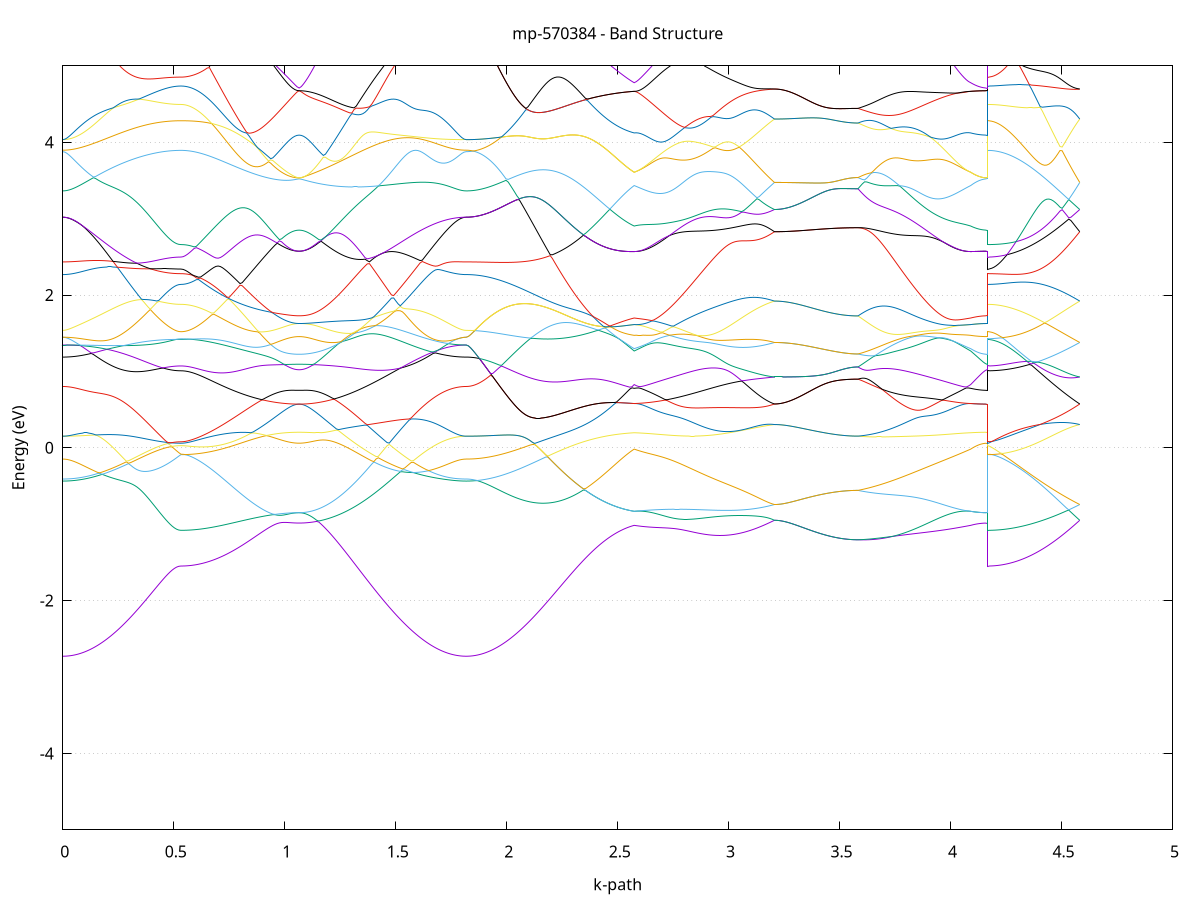 set title 'mp-570384 - Band Structure'
set xlabel 'k-path'
set ylabel 'Energy (eV)'
set grid y
set yrange [-5:5]
set terminal png size 800,600
set output 'mp-570384_bands_gnuplot.png'
plot '-' using 1:2 with lines notitle, '-' using 1:2 with lines notitle, '-' using 1:2 with lines notitle, '-' using 1:2 with lines notitle, '-' using 1:2 with lines notitle, '-' using 1:2 with lines notitle, '-' using 1:2 with lines notitle, '-' using 1:2 with lines notitle, '-' using 1:2 with lines notitle, '-' using 1:2 with lines notitle, '-' using 1:2 with lines notitle, '-' using 1:2 with lines notitle, '-' using 1:2 with lines notitle, '-' using 1:2 with lines notitle, '-' using 1:2 with lines notitle, '-' using 1:2 with lines notitle, '-' using 1:2 with lines notitle, '-' using 1:2 with lines notitle, '-' using 1:2 with lines notitle, '-' using 1:2 with lines notitle, '-' using 1:2 with lines notitle, '-' using 1:2 with lines notitle, '-' using 1:2 with lines notitle, '-' using 1:2 with lines notitle, '-' using 1:2 with lines notitle, '-' using 1:2 with lines notitle, '-' using 1:2 with lines notitle, '-' using 1:2 with lines notitle, '-' using 1:2 with lines notitle, '-' using 1:2 with lines notitle, '-' using 1:2 with lines notitle, '-' using 1:2 with lines notitle, '-' using 1:2 with lines notitle, '-' using 1:2 with lines notitle, '-' using 1:2 with lines notitle, '-' using 1:2 with lines notitle, '-' using 1:2 with lines notitle, '-' using 1:2 with lines notitle, '-' using 1:2 with lines notitle, '-' using 1:2 with lines notitle, '-' using 1:2 with lines notitle, '-' using 1:2 with lines notitle, '-' using 1:2 with lines notitle, '-' using 1:2 with lines notitle, '-' using 1:2 with lines notitle, '-' using 1:2 with lines notitle, '-' using 1:2 with lines notitle, '-' using 1:2 with lines notitle, '-' using 1:2 with lines notitle, '-' using 1:2 with lines notitle, '-' using 1:2 with lines notitle, '-' using 1:2 with lines notitle, '-' using 1:2 with lines notitle, '-' using 1:2 with lines notitle, '-' using 1:2 with lines notitle, '-' using 1:2 with lines notitle, '-' using 1:2 with lines notitle, '-' using 1:2 with lines notitle, '-' using 1:2 with lines notitle, '-' using 1:2 with lines notitle, '-' using 1:2 with lines notitle, '-' using 1:2 with lines notitle, '-' using 1:2 with lines notitle, '-' using 1:2 with lines notitle
0.000000 -28.966558
0.009859 -28.966558
0.019719 -28.966458
0.029578 -28.966358
0.039438 -28.966258
0.049297 -28.966158
0.059157 -28.966058
0.069016 -28.965858
0.078875 -28.965658
0.088735 -28.965358
0.098594 -28.965058
0.108454 -28.964858
0.118313 -28.964458
0.128173 -28.964158
0.138032 -28.963758
0.147891 -28.963358
0.157751 -28.962958
0.167610 -28.962558
0.177470 -28.962058
0.187329 -28.961558
0.197189 -28.961058
0.207048 -28.960558
0.216907 -28.959958
0.226767 -28.959458
0.236626 -28.958858
0.246486 -28.958258
0.256345 -28.957658
0.266205 -28.957058
0.276064 -28.956358
0.285923 -28.955758
0.295783 -28.955058
0.305642 -28.954458
0.315502 -28.953758
0.325361 -28.953058
0.335220 -28.952458
0.345080 -28.951758
0.354939 -28.951058
0.364799 -28.950458
0.374658 -28.949758
0.384518 -28.949158
0.394377 -28.948458
0.404236 -28.947858
0.414096 -28.947358
0.423955 -28.946758
0.433815 -28.946258
0.443674 -28.945758
0.453534 -28.945258
0.463393 -28.944858
0.473252 -28.944458
0.483112 -28.944158
0.492971 -28.943858
0.502831 -28.943658
0.512690 -28.943458
0.522550 -28.943358
0.532409 -28.943358
0.532409 -28.943358
0.542268 -28.943358
0.552128 -28.943258
0.561987 -28.943258
0.571847 -28.943158
0.581706 -28.943058
0.591566 -28.942958
0.601425 -28.942758
0.611284 -28.942658
0.621144 -28.942458
0.631003 -28.942258
0.640863 -28.941958
0.650722 -28.941758
0.660582 -28.941458
0.670441 -28.941158
0.680300 -28.940858
0.690160 -28.940558
0.700019 -28.940258
0.709879 -28.939858
0.719738 -28.939458
0.729598 -28.939058
0.739457 -28.938658
0.749316 -28.938258
0.759176 -28.937858
0.769035 -28.937458
0.778895 -28.936958
0.788754 -28.936458
0.798614 -28.936058
0.808473 -28.935558
0.818332 -28.935058
0.828192 -28.934558
0.838051 -28.934058
0.847911 -28.933558
0.857770 -28.933058
0.867629 -28.932558
0.877489 -28.932058
0.887348 -28.931558
0.897208 -28.931058
0.907067 -28.930558
0.916927 -28.930158
0.926786 -28.929658
0.936645 -28.929158
0.946505 -28.928758
0.956364 -28.928258
0.966224 -28.927858
0.976083 -28.927458
0.985943 -28.927058
0.995802 -28.926658
1.005661 -28.926358
1.015521 -28.925958
1.025380 -28.925658
1.035240 -28.925358
1.045099 -28.925158
1.054959 -28.924958
1.064818 -28.924858
1.064818 -28.924858
1.074725 -28.924958
1.084632 -28.925058
1.094539 -28.925258
1.104446 -28.925358
1.114354 -28.925558
1.124261 -28.925858
1.134168 -28.926158
1.144075 -28.926558
1.153982 -28.926958
1.163889 -28.927358
1.173796 -28.927858
1.183703 -28.928358
1.193610 -28.928958
1.203518 -28.929558
1.213425 -28.930158
1.223332 -28.930858
1.233239 -28.931458
1.243146 -28.932158
1.253053 -28.932958
1.262960 -28.933658
1.272867 -28.934358
1.282774 -28.935158
1.292681 -28.935958
1.302589 -28.936758
1.312496 -28.937558
1.322403 -28.938358
1.332310 -28.939158
1.342217 -28.939958
1.352124 -28.940858
1.362031 -28.941658
1.371938 -28.942458
1.381845 -28.943358
1.391753 -28.944158
1.401660 -28.945058
1.411567 -28.945858
1.421474 -28.946658
1.431381 -28.947458
1.441288 -28.948358
1.451195 -28.949158
1.461102 -28.949958
1.471009 -28.950758
1.480916 -28.951558
1.490824 -28.952258
1.500731 -28.953058
1.510638 -28.953758
1.520545 -28.954558
1.530452 -28.955258
1.540359 -28.955958
1.550266 -28.956658
1.560173 -28.957358
1.570080 -28.957958
1.579988 -28.958558
1.589895 -28.959258
1.599802 -28.959758
1.609709 -28.960358
1.619616 -28.960958
1.629523 -28.961458
1.639430 -28.961958
1.649337 -28.962458
1.659244 -28.962858
1.669151 -28.963358
1.679059 -28.963758
1.688966 -28.964058
1.698873 -28.964458
1.708780 -28.964758
1.718687 -28.965058
1.728594 -28.965358
1.738501 -28.965558
1.748408 -28.965858
1.758315 -28.965958
1.768223 -28.966158
1.778130 -28.966258
1.788037 -28.966358
1.797944 -28.966458
1.807851 -28.966558
1.817758 -28.966558
1.817758 -28.966558
1.827715 -28.966558
1.837671 -28.966458
1.847628 -28.966358
1.857584 -28.966258
1.867541 -28.966158
1.877498 -28.965958
1.887454 -28.965758
1.897411 -28.965558
1.907367 -28.965358
1.917324 -28.965058
1.927280 -28.964758
1.937237 -28.964358
1.947194 -28.964058
1.957150 -28.963658
1.967107 -28.963258
1.977063 -28.962758
1.987020 -28.962358
1.996976 -28.961858
2.006933 -28.961358
2.016890 -28.960858
2.026846 -28.960258
2.036803 -28.959658
2.046759 -28.959058
2.056716 -28.958458
2.066673 -28.957858
2.076629 -28.957158
2.086586 -28.956458
2.096542 -28.955858
2.106499 -28.955058
2.116455 -28.954358
2.126412 -28.953658
2.136369 -28.952958
2.146325 -28.952158
2.156282 -28.951358
2.166238 -28.950658
2.176195 -28.949858
2.186151 -28.949058
2.196108 -28.948258
2.206065 -28.947458
2.216021 -28.946658
2.225978 -28.945858
2.235934 -28.945058
2.245891 -28.944258
2.255847 -28.943458
2.265804 -28.942658
2.275761 -28.941858
2.285717 -28.941058
2.295674 -28.940258
2.305630 -28.939558
2.315587 -28.938758
2.325544 -28.937958
2.335500 -28.937258
2.345457 -28.936458
2.355413 -28.935758
2.365370 -28.935058
2.375326 -28.934358
2.385283 -28.933658
2.395240 -28.932958
2.405196 -28.932358
2.415153 -28.931658
2.425109 -28.931058
2.435066 -28.930458
2.445022 -28.929858
2.454979 -28.929358
2.464936 -28.928858
2.474892 -28.928258
2.484849 -28.927858
2.494805 -28.927358
2.504762 -28.926958
2.514719 -28.926558
2.524675 -28.926158
2.534632 -28.925758
2.544588 -28.925458
2.554545 -28.925158
2.564501 -28.924858
2.574458 -28.924658
2.574458 -28.924658
2.584334 -28.924858
2.594210 -28.925058
2.604087 -28.925258
2.613963 -28.925558
2.623839 -28.925758
2.633715 -28.926058
2.643591 -28.926258
2.653468 -28.926558
2.663344 -28.926758
2.673220 -28.926958
2.683096 -28.927258
2.692973 -28.927458
2.702849 -28.927758
2.712725 -28.927958
2.722601 -28.928158
2.732477 -28.928458
2.742354 -28.928658
2.752230 -28.928858
2.762106 -28.929058
2.771982 -28.929258
2.781859 -28.929458
2.791735 -28.929658
2.801611 -28.929858
2.811487 -28.930058
2.821363 -28.930158
2.831240 -28.930358
2.841116 -28.930558
2.850992 -28.930658
2.860868 -28.930758
2.870744 -28.930858
2.880621 -28.930958
2.890497 -28.931058
2.900373 -28.931158
2.910249 -28.931258
2.920126 -28.931258
2.930002 -28.931358
2.939878 -28.931358
2.949754 -28.931358
2.959630 -28.931358
2.969507 -28.931358
2.979383 -28.931358
2.989259 -28.931258
2.999135 -28.931158
3.009011 -28.931158
3.018888 -28.931058
3.028764 -28.930958
3.038640 -28.930758
3.048516 -28.930658
3.058393 -28.930558
3.068269 -28.930358
3.078145 -28.930158
3.088021 -28.929958
3.097897 -28.929758
3.107774 -28.929558
3.117650 -28.929258
3.127526 -28.929058
3.137402 -28.928758
3.147279 -28.928558
3.157155 -28.928258
3.167031 -28.927958
3.176907 -28.927658
3.186783 -28.927258
3.196660 -28.926958
3.206536 -28.926658
3.206536 -28.926658
3.216443 -28.926658
3.226350 -28.926658
3.236257 -28.926758
3.246164 -28.926758
3.256071 -28.926858
3.265978 -28.926958
3.275886 -28.927058
3.285793 -28.927158
3.295700 -28.927258
3.305607 -28.927458
3.315514 -28.927558
3.325421 -28.927758
3.335328 -28.927858
3.345235 -28.928058
3.355142 -28.928158
3.365050 -28.928358
3.374957 -28.928558
3.384864 -28.928658
3.394771 -28.928858
3.404678 -28.929058
3.414585 -28.929158
3.424492 -28.929358
3.434399 -28.929458
3.444306 -28.929658
3.454213 -28.929758
3.464121 -28.929858
3.474028 -28.930058
3.483935 -28.930158
3.493842 -28.930258
3.503749 -28.930358
3.513656 -28.930458
3.523563 -28.930458
3.533470 -28.930558
3.543377 -28.930658
3.553285 -28.930658
3.563192 -28.930658
3.573099 -28.930658
3.583006 -28.930658
3.583006 -28.930658
3.592961 -28.930758
3.602917 -28.930858
3.612872 -28.930858
3.622828 -28.930958
3.632784 -28.930958
3.642739 -28.930958
3.652695 -28.930958
3.662650 -28.930958
3.672606 -28.930958
3.682561 -28.930958
3.692517 -28.930958
3.702472 -28.930958
3.712428 -28.930858
3.722383 -28.930858
3.732339 -28.930758
3.742295 -28.930758
3.752250 -28.930658
3.762206 -28.930558
3.772161 -28.930458
3.782117 -28.930358
3.792072 -28.930258
3.802028 -28.930158
3.811983 -28.930058
3.821939 -28.929958
3.831894 -28.929758
3.841850 -28.929658
3.851806 -28.929558
3.861761 -28.929358
3.871717 -28.929158
3.881672 -28.929058
3.891628 -28.928858
3.901583 -28.928658
3.911539 -28.928558
3.921494 -28.928358
3.931450 -28.928158
3.941406 -28.927958
3.951361 -28.927758
3.961317 -28.927558
3.971272 -28.927358
3.981228 -28.927158
3.991183 -28.926958
4.001139 -28.926658
4.011094 -28.926458
4.021050 -28.926258
4.031005 -28.926058
4.040961 -28.925758
4.050917 -28.925558
4.060872 -28.925258
4.070828 -28.925058
4.080783 -28.924858
4.090739 -28.924658
4.090739 -28.924658
4.100156 -28.924458
4.109574 -28.924558
4.118991 -28.924658
4.128408 -28.924758
4.137826 -28.924758
4.147243 -28.924858
4.156661 -28.924858
4.166078 -28.924858
4.166078 -28.943358
4.175983 -28.943358
4.185889 -28.943258
4.195794 -28.943258
4.205699 -28.943158
4.215604 -28.943058
4.225510 -28.942958
4.235415 -28.942758
4.245320 -28.942558
4.255225 -28.942458
4.265130 -28.942158
4.275036 -28.941958
4.284941 -28.941658
4.294846 -28.941458
4.304751 -28.941158
4.314657 -28.940758
4.324562 -28.940458
4.334467 -28.940058
4.344372 -28.939758
4.354278 -28.939358
4.364183 -28.938858
4.374088 -28.938458
4.383993 -28.938058
4.393898 -28.937558
4.403804 -28.937058
4.413709 -28.936558
4.423614 -28.936058
4.433519 -28.935558
4.443425 -28.934958
4.453330 -28.934458
4.463235 -28.933858
4.473140 -28.933358
4.483046 -28.932758
4.492951 -28.932158
4.502856 -28.931558
4.512761 -28.930958
4.522666 -28.930358
4.532572 -28.929758
4.542477 -28.929158
4.552382 -28.928558
4.562287 -28.927858
4.572193 -28.927258
4.582098 -28.926658
e
0.000000 -28.918258
0.009859 -28.918258
0.019719 -28.918258
0.029578 -28.918358
0.039438 -28.918358
0.049297 -28.918458
0.059157 -28.918458
0.069016 -28.918558
0.078875 -28.918658
0.088735 -28.918658
0.098594 -28.918758
0.108454 -28.918858
0.118313 -28.918958
0.128173 -28.919158
0.138032 -28.919258
0.147891 -28.919358
0.157751 -28.919558
0.167610 -28.919658
0.177470 -28.919858
0.187329 -28.919958
0.197189 -28.920158
0.207048 -28.920258
0.216907 -28.920458
0.226767 -28.920658
0.236626 -28.920858
0.246486 -28.920958
0.256345 -28.921158
0.266205 -28.921358
0.276064 -28.921558
0.285923 -28.921758
0.295783 -28.921958
0.305642 -28.922058
0.315502 -28.922258
0.325361 -28.922458
0.335220 -28.922658
0.345080 -28.922858
0.354939 -28.922958
0.364799 -28.923158
0.374658 -28.923358
0.384518 -28.923558
0.394377 -28.923658
0.404236 -28.923858
0.414096 -28.923958
0.423955 -28.924158
0.433815 -28.924258
0.443674 -28.924358
0.453534 -28.924558
0.463393 -28.924658
0.473252 -28.924758
0.483112 -28.924858
0.492971 -28.924858
0.502831 -28.924958
0.512690 -28.924958
0.522550 -28.925058
0.532409 -28.925058
0.532409 -28.925058
0.542268 -28.925058
0.552128 -28.925058
0.561987 -28.925058
0.571847 -28.925058
0.581706 -28.925058
0.591566 -28.925058
0.601425 -28.925058
0.611284 -28.925058
0.621144 -28.925058
0.631003 -28.925058
0.640863 -28.925058
0.650722 -28.925058
0.660582 -28.925058
0.670441 -28.925058
0.680300 -28.925058
0.690160 -28.924958
0.700019 -28.924958
0.709879 -28.924958
0.719738 -28.924958
0.729598 -28.924958
0.739457 -28.924958
0.749316 -28.924958
0.759176 -28.924958
0.769035 -28.924958
0.778895 -28.924958
0.788754 -28.924958
0.798614 -28.924958
0.808473 -28.924958
0.818332 -28.924958
0.828192 -28.924958
0.838051 -28.924958
0.847911 -28.924958
0.857770 -28.924958
0.867629 -28.924958
0.877489 -28.924958
0.887348 -28.924958
0.897208 -28.924958
0.907067 -28.924958
0.916927 -28.924958
0.926786 -28.924958
0.936645 -28.924858
0.946505 -28.924858
0.956364 -28.924858
0.966224 -28.924858
0.976083 -28.924858
0.985943 -28.924858
0.995802 -28.924858
1.005661 -28.924858
1.015521 -28.924858
1.025380 -28.924858
1.035240 -28.924858
1.045099 -28.924858
1.054959 -28.924858
1.064818 -28.924858
1.064818 -28.924858
1.074725 -28.924958
1.084632 -28.924958
1.094539 -28.925158
1.104446 -28.925258
1.114354 -28.925558
1.124261 -28.925658
1.134168 -28.925858
1.144075 -28.925958
1.153982 -28.926058
1.163889 -28.926158
1.173796 -28.926258
1.183703 -28.926358
1.193610 -28.926358
1.203518 -28.926458
1.213425 -28.926458
1.223332 -28.926458
1.233239 -28.926458
1.243146 -28.926458
1.253053 -28.926358
1.262960 -28.926358
1.272867 -28.926358
1.282774 -28.926258
1.292681 -28.926158
1.302589 -28.926058
1.312496 -28.925958
1.322403 -28.925858
1.332310 -28.925758
1.342217 -28.925658
1.352124 -28.925458
1.362031 -28.925358
1.371938 -28.925158
1.381845 -28.924958
1.391753 -28.924858
1.401660 -28.924658
1.411567 -28.924458
1.421474 -28.924258
1.431381 -28.924058
1.441288 -28.923858
1.451195 -28.923658
1.461102 -28.923458
1.471009 -28.923258
1.480916 -28.923058
1.490824 -28.922858
1.500731 -28.922658
1.510638 -28.922458
1.520545 -28.922258
1.530452 -28.921958
1.540359 -28.921758
1.550266 -28.921558
1.560173 -28.921358
1.570080 -28.921158
1.579988 -28.920958
1.589895 -28.920758
1.599802 -28.920558
1.609709 -28.920358
1.619616 -28.920258
1.629523 -28.920058
1.639430 -28.919858
1.649337 -28.919758
1.659244 -28.919558
1.669151 -28.919458
1.679059 -28.919258
1.688966 -28.919158
1.698873 -28.919058
1.708780 -28.918858
1.718687 -28.918758
1.728594 -28.918658
1.738501 -28.918658
1.748408 -28.918558
1.758315 -28.918458
1.768223 -28.918458
1.778130 -28.918358
1.788037 -28.918358
1.797944 -28.918258
1.807851 -28.918258
1.817758 -28.918258
1.817758 -28.918258
1.827715 -28.918258
1.837671 -28.918258
1.847628 -28.918258
1.857584 -28.918158
1.867541 -28.918158
1.877498 -28.918058
1.887454 -28.917958
1.897411 -28.917858
1.907367 -28.917758
1.917324 -28.917558
1.927280 -28.917458
1.937237 -28.917258
1.947194 -28.917058
1.957150 -28.916958
1.967107 -28.916758
1.977063 -28.916458
1.987020 -28.916258
1.996976 -28.916058
2.006933 -28.915758
2.016890 -28.915558
2.026846 -28.915258
2.036803 -28.915058
2.046759 -28.914758
2.056716 -28.914458
2.066673 -28.914158
2.076629 -28.913858
2.086586 -28.913458
2.096542 -28.913158
2.106499 -28.912858
2.116455 -28.912458
2.126412 -28.912158
2.136369 -28.911758
2.146325 -28.911458
2.156282 -28.911058
2.166238 -28.910658
2.176195 -28.910358
2.186151 -28.909958
2.196108 -28.909558
2.206065 -28.909158
2.216021 -28.908858
2.225978 -28.908658
2.235934 -28.909258
2.245891 -28.909758
2.255847 -28.910358
2.265804 -28.910958
2.275761 -28.911558
2.285717 -28.912158
2.295674 -28.912758
2.305630 -28.913358
2.315587 -28.913858
2.325544 -28.914458
2.335500 -28.915058
2.345457 -28.915558
2.355413 -28.916058
2.365370 -28.916658
2.375326 -28.917158
2.385283 -28.917658
2.395240 -28.918158
2.405196 -28.918658
2.415153 -28.919058
2.425109 -28.919558
2.435066 -28.919958
2.445022 -28.920358
2.454979 -28.920758
2.464936 -28.921158
2.474892 -28.921558
2.484849 -28.921958
2.494805 -28.922258
2.504762 -28.922558
2.514719 -28.922858
2.524675 -28.923158
2.534632 -28.923458
2.544588 -28.923658
2.554545 -28.923858
2.564501 -28.924058
2.574458 -28.924258
2.574458 -28.924258
2.584334 -28.924158
2.594210 -28.924058
2.604087 -28.923958
2.613963 -28.923858
2.623839 -28.923758
2.633715 -28.923658
2.643591 -28.923458
2.653468 -28.923358
2.663344 -28.923258
2.673220 -28.923058
2.683096 -28.922958
2.692973 -28.922958
2.702849 -28.922858
2.712725 -28.922858
2.722601 -28.922858
2.732477 -28.922858
2.742354 -28.922858
2.752230 -28.922858
2.762106 -28.922858
2.771982 -28.922858
2.781859 -28.922858
2.791735 -28.922958
2.801611 -28.922958
2.811487 -28.922958
2.821363 -28.923058
2.831240 -28.923058
2.841116 -28.923058
2.850992 -28.923158
2.860868 -28.923158
2.870744 -28.923158
2.880621 -28.923258
2.890497 -28.923258
2.900373 -28.923358
2.910249 -28.923358
2.920126 -28.923358
2.930002 -28.923458
2.939878 -28.923458
2.949754 -28.923558
2.959630 -28.923558
2.969507 -28.923558
2.979383 -28.923658
2.989259 -28.923658
2.999135 -28.923758
3.009011 -28.923758
3.018888 -28.923858
3.028764 -28.923858
3.038640 -28.923958
3.048516 -28.923958
3.058393 -28.924058
3.068269 -28.924158
3.078145 -28.924258
3.088021 -28.924358
3.097897 -28.924458
3.107774 -28.924558
3.117650 -28.924658
3.127526 -28.924758
3.137402 -28.924958
3.147279 -28.925158
3.157155 -28.925258
3.167031 -28.925558
3.176907 -28.925758
3.186783 -28.926058
3.196660 -28.926358
3.206536 -28.926658
3.206536 -28.926658
3.216443 -28.926658
3.226350 -28.926658
3.236257 -28.926758
3.246164 -28.926758
3.256071 -28.926858
3.265978 -28.926958
3.275886 -28.927058
3.285793 -28.927158
3.295700 -28.927258
3.305607 -28.927458
3.315514 -28.927558
3.325421 -28.927658
3.335328 -28.927858
3.345235 -28.928058
3.355142 -28.928158
3.365050 -28.928358
3.374957 -28.928558
3.384864 -28.928658
3.394771 -28.928858
3.404678 -28.929058
3.414585 -28.929158
3.424492 -28.929358
3.434399 -28.929458
3.444306 -28.929658
3.454213 -28.929758
3.464121 -28.929858
3.474028 -28.930058
3.483935 -28.930158
3.493842 -28.930258
3.503749 -28.930358
3.513656 -28.930458
3.523563 -28.930458
3.533470 -28.930558
3.543377 -28.930658
3.553285 -28.930658
3.563192 -28.930658
3.573099 -28.930658
3.583006 -28.930658
3.583006 -28.930658
3.592961 -28.930658
3.602917 -28.930558
3.612872 -28.930458
3.622828 -28.930358
3.632784 -28.930258
3.642739 -28.930158
3.652695 -28.929958
3.662650 -28.929858
3.672606 -28.929658
3.682561 -28.929558
3.692517 -28.929358
3.702472 -28.929258
3.712428 -28.929058
3.722383 -28.928858
3.732339 -28.928658
3.742295 -28.928558
3.752250 -28.928358
3.762206 -28.928158
3.772161 -28.927958
3.782117 -28.927758
3.792072 -28.927558
3.802028 -28.927358
3.811983 -28.927158
3.821939 -28.926858
3.831894 -28.926658
3.841850 -28.926458
3.851806 -28.926258
3.861761 -28.926058
3.871717 -28.925858
3.881672 -28.925658
3.891628 -28.925458
3.901583 -28.925358
3.911539 -28.925158
3.921494 -28.924958
3.931450 -28.924858
3.941406 -28.924658
3.951361 -28.924558
3.961317 -28.924358
3.971272 -28.924258
3.981228 -28.924158
3.991183 -28.924058
4.001139 -28.924058
4.011094 -28.923958
4.021050 -28.923958
4.031005 -28.923958
4.040961 -28.923958
4.050917 -28.923958
4.060872 -28.923958
4.070828 -28.924058
4.080783 -28.924158
4.090739 -28.924258
4.090739 -28.924258
4.100156 -28.924358
4.109574 -28.924558
4.118991 -28.924658
4.128408 -28.924758
4.137826 -28.924758
4.147243 -28.924858
4.156661 -28.924858
4.166078 -28.924858
4.166078 -28.925058
4.175983 -28.925058
4.185889 -28.924958
4.195794 -28.924958
4.205699 -28.924858
4.215604 -28.924758
4.225510 -28.924658
4.235415 -28.924458
4.245320 -28.924358
4.255225 -28.924158
4.265130 -28.923958
4.275036 -28.923758
4.284941 -28.923458
4.294846 -28.923158
4.304751 -28.922958
4.314657 -28.922658
4.324562 -28.922258
4.334467 -28.921958
4.344372 -28.921558
4.354278 -28.921258
4.364183 -28.920858
4.374088 -28.920458
4.383993 -28.919958
4.393898 -28.919558
4.403804 -28.919058
4.413709 -28.918658
4.423614 -28.918158
4.433519 -28.917758
4.443425 -28.918258
4.453330 -28.918758
4.463235 -28.919358
4.473140 -28.919958
4.483046 -28.920458
4.492951 -28.921058
4.502856 -28.921658
4.512761 -28.922258
4.522666 -28.922858
4.532572 -28.923558
4.542477 -28.924158
4.552382 -28.924758
4.562287 -28.925358
4.572193 -28.926058
4.582098 -28.926658
e
0.000000 -28.893158
0.009859 -28.893158
0.019719 -28.893258
0.029578 -28.893258
0.039438 -28.893358
0.049297 -28.893458
0.059157 -28.893558
0.069016 -28.893658
0.078875 -28.893758
0.088735 -28.893958
0.098594 -28.894158
0.108454 -28.894358
0.118313 -28.894558
0.128173 -28.894758
0.138032 -28.895058
0.147891 -28.895258
0.157751 -28.895558
0.167610 -28.895858
0.177470 -28.896158
0.187329 -28.896558
0.197189 -28.896858
0.207048 -28.897258
0.216907 -28.897658
0.226767 -28.898058
0.236626 -28.898458
0.246486 -28.898858
0.256345 -28.899258
0.266205 -28.899758
0.276064 -28.900158
0.285923 -28.900658
0.295783 -28.901158
0.305642 -28.901658
0.315502 -28.902058
0.325361 -28.902558
0.335220 -28.903058
0.345080 -28.903558
0.354939 -28.904058
0.364799 -28.904558
0.374658 -28.905058
0.384518 -28.905558
0.394377 -28.905958
0.404236 -28.906458
0.414096 -28.906858
0.423955 -28.907358
0.433815 -28.907758
0.443674 -28.908058
0.453534 -28.908458
0.463393 -28.908758
0.473252 -28.909058
0.483112 -28.909258
0.492971 -28.909458
0.502831 -28.909658
0.512690 -28.909758
0.522550 -28.909758
0.532409 -28.909858
0.532409 -28.909858
0.542268 -28.909858
0.552128 -28.909858
0.561987 -28.909958
0.571847 -28.910058
0.581706 -28.910158
0.591566 -28.910258
0.601425 -28.910458
0.611284 -28.910658
0.621144 -28.910858
0.631003 -28.911058
0.640863 -28.911258
0.650722 -28.911558
0.660582 -28.911858
0.670441 -28.912158
0.680300 -28.912458
0.690160 -28.912758
0.700019 -28.913058
0.709879 -28.913358
0.719738 -28.913758
0.729598 -28.914058
0.739457 -28.914358
0.749316 -28.914758
0.759176 -28.915158
0.769035 -28.915458
0.778895 -28.915858
0.788754 -28.916158
0.798614 -28.916558
0.808473 -28.916858
0.818332 -28.917258
0.828192 -28.917558
0.838051 -28.917858
0.847911 -28.918258
0.857770 -28.918558
0.867629 -28.918858
0.877489 -28.919158
0.887348 -28.919458
0.897208 -28.919758
0.907067 -28.920058
0.916927 -28.920358
0.926786 -28.920658
0.936645 -28.920958
0.946505 -28.921158
0.956364 -28.921458
0.966224 -28.921758
0.976083 -28.921958
0.985943 -28.922158
0.995802 -28.922458
1.005661 -28.922658
1.015521 -28.922958
1.025380 -28.923158
1.035240 -28.923358
1.045099 -28.923558
1.054959 -28.923758
1.064818 -28.923758
1.064818 -28.923758
1.074725 -28.923758
1.084632 -28.923558
1.094539 -28.923358
1.104446 -28.923058
1.114354 -28.922758
1.124261 -28.922458
1.134168 -28.922058
1.144075 -28.921758
1.153982 -28.921358
1.163889 -28.920958
1.173796 -28.920558
1.183703 -28.920158
1.193610 -28.919658
1.203518 -28.919258
1.213425 -28.918758
1.223332 -28.918258
1.233239 -28.917858
1.243146 -28.917358
1.253053 -28.916858
1.262960 -28.916358
1.272867 -28.915758
1.282774 -28.915258
1.292681 -28.914758
1.302589 -28.914158
1.312496 -28.913658
1.322403 -28.913058
1.332310 -28.912558
1.342217 -28.911958
1.352124 -28.911358
1.362031 -28.910758
1.371938 -28.910258
1.381845 -28.909658
1.391753 -28.909058
1.401660 -28.908458
1.411567 -28.907958
1.421474 -28.907358
1.431381 -28.906758
1.441288 -28.906258
1.451195 -28.905658
1.461102 -28.905058
1.471009 -28.904558
1.480916 -28.903958
1.490824 -28.903458
1.500731 -28.902858
1.510638 -28.902358
1.520545 -28.901858
1.530452 -28.901358
1.540359 -28.900858
1.550266 -28.900358
1.560173 -28.899858
1.570080 -28.899358
1.579988 -28.898958
1.589895 -28.898458
1.599802 -28.898058
1.609709 -28.897658
1.619616 -28.897258
1.629523 -28.896858
1.639430 -28.896558
1.649337 -28.896158
1.659244 -28.895858
1.669151 -28.895558
1.679059 -28.895258
1.688966 -28.894958
1.698873 -28.894658
1.708780 -28.894458
1.718687 -28.894258
1.728594 -28.894058
1.738501 -28.893858
1.748408 -28.893658
1.758315 -28.893558
1.768223 -28.893458
1.778130 -28.893358
1.788037 -28.893258
1.797944 -28.893258
1.807851 -28.893158
1.817758 -28.893158
1.817758 -28.893158
1.827715 -28.893158
1.837671 -28.893258
1.847628 -28.893258
1.857584 -28.893358
1.867541 -28.893458
1.877498 -28.893558
1.887454 -28.893758
1.897411 -28.893858
1.907367 -28.894058
1.917324 -28.894258
1.927280 -28.894558
1.937237 -28.894758
1.947194 -28.895058
1.957150 -28.895358
1.967107 -28.895658
1.977063 -28.895958
1.987020 -28.896358
1.996976 -28.896658
2.006933 -28.897058
2.016890 -28.897458
2.026846 -28.897858
2.036803 -28.898358
2.046759 -28.898758
2.056716 -28.899258
2.066673 -28.899758
2.076629 -28.900158
2.086586 -28.900658
2.096542 -28.901258
2.106499 -28.901758
2.116455 -28.902258
2.126412 -28.902858
2.136369 -28.903358
2.146325 -28.903958
2.156282 -28.904458
2.166238 -28.905058
2.176195 -28.905658
2.186151 -28.906258
2.196108 -28.906858
2.206065 -28.907458
2.216021 -28.908058
2.225978 -28.908658
2.235934 -28.909258
2.245891 -28.909758
2.255847 -28.910358
2.265804 -28.910958
2.275761 -28.911558
2.285717 -28.912158
2.295674 -28.912758
2.305630 -28.913358
2.315587 -28.913858
2.325544 -28.914458
2.335500 -28.915058
2.345457 -28.915558
2.355413 -28.916058
2.365370 -28.916658
2.375326 -28.917158
2.385283 -28.917658
2.395240 -28.918158
2.405196 -28.918658
2.415153 -28.919058
2.425109 -28.919558
2.435066 -28.919958
2.445022 -28.920358
2.454979 -28.920758
2.464936 -28.921158
2.474892 -28.921558
2.484849 -28.921958
2.494805 -28.922258
2.504762 -28.922558
2.514719 -28.922858
2.524675 -28.923158
2.534632 -28.923458
2.544588 -28.923658
2.554545 -28.923858
2.564501 -28.924058
2.574458 -28.924258
2.574458 -28.924258
2.584334 -28.924058
2.594210 -28.923958
2.604087 -28.923758
2.613963 -28.923658
2.623839 -28.923458
2.633715 -28.923358
2.643591 -28.923258
2.653468 -28.923158
2.663344 -28.923058
2.673220 -28.923058
2.683096 -28.922958
2.692973 -28.922758
2.702849 -28.922658
2.712725 -28.922458
2.722601 -28.922258
2.732477 -28.922058
2.742354 -28.921958
2.752230 -28.921758
2.762106 -28.921558
2.771982 -28.921358
2.781859 -28.921158
2.791735 -28.920958
2.801611 -28.920758
2.811487 -28.920558
2.821363 -28.920258
2.831240 -28.920058
2.841116 -28.919858
2.850992 -28.919658
2.860868 -28.919358
2.870744 -28.919158
2.880621 -28.918858
2.890497 -28.918658
2.900373 -28.918358
2.910249 -28.918158
2.920126 -28.917858
2.930002 -28.917558
2.939878 -28.917358
2.949754 -28.917058
2.959630 -28.916758
2.969507 -28.916558
2.979383 -28.916258
2.989259 -28.915958
2.999135 -28.915658
3.009011 -28.915358
3.018888 -28.915058
3.028764 -28.914758
3.038640 -28.914458
3.048516 -28.914158
3.058393 -28.913858
3.068269 -28.913558
3.078145 -28.913258
3.088021 -28.912958
3.097897 -28.912658
3.107774 -28.912358
3.117650 -28.912058
3.127526 -28.911758
3.137402 -28.911458
3.147279 -28.911158
3.157155 -28.910758
3.167031 -28.910458
3.176907 -28.910158
3.186783 -28.909858
3.196660 -28.909558
3.206536 -28.909158
3.206536 -28.909158
3.216443 -28.909158
3.226350 -28.909158
3.236257 -28.909158
3.246164 -28.909058
3.256071 -28.908958
3.265978 -28.908858
3.275886 -28.908758
3.285793 -28.908658
3.295700 -28.908558
3.305607 -28.908458
3.315514 -28.908258
3.325421 -28.908158
3.335328 -28.907958
3.345235 -28.907758
3.355142 -28.907658
3.365050 -28.907458
3.374957 -28.907258
3.384864 -28.907158
3.394771 -28.906958
3.404678 -28.906758
3.414585 -28.906658
3.424492 -28.906458
3.434399 -28.906358
3.444306 -28.906158
3.454213 -28.906058
3.464121 -28.905958
3.474028 -28.905758
3.483935 -28.905658
3.493842 -28.905558
3.503749 -28.905458
3.513656 -28.905358
3.523563 -28.905358
3.533470 -28.905258
3.543377 -28.905158
3.553285 -28.905158
3.563192 -28.905158
3.573099 -28.905158
3.583006 -28.905158
3.583006 -28.905158
3.592961 -28.905458
3.602917 -28.905858
3.612872 -28.906258
3.622828 -28.906558
3.632784 -28.906958
3.642739 -28.907358
3.652695 -28.907758
3.662650 -28.908258
3.672606 -28.908658
3.682561 -28.909058
3.692517 -28.909458
3.702472 -28.909958
3.712428 -28.910358
3.722383 -28.910758
3.732339 -28.911258
3.742295 -28.911658
3.752250 -28.912058
3.762206 -28.912558
3.772161 -28.912958
3.782117 -28.913458
3.792072 -28.913858
3.802028 -28.914258
3.811983 -28.914758
3.821939 -28.915158
3.831894 -28.915558
3.841850 -28.916058
3.851806 -28.916458
3.861761 -28.916858
3.871717 -28.917258
3.881672 -28.917658
3.891628 -28.918058
3.901583 -28.918458
3.911539 -28.918858
3.921494 -28.919258
3.931450 -28.919658
3.941406 -28.919958
3.951361 -28.920358
3.961317 -28.920658
3.971272 -28.921058
3.981228 -28.921358
3.991183 -28.921658
4.001139 -28.921958
4.011094 -28.922258
4.021050 -28.922558
4.031005 -28.922858
4.040961 -28.923158
4.050917 -28.923358
4.060872 -28.923658
4.070828 -28.923858
4.080783 -28.924058
4.090739 -28.924258
4.090739 -28.924258
4.100156 -28.924358
4.109574 -28.924258
4.118991 -28.924158
4.128408 -28.923958
4.137826 -28.923858
4.147243 -28.923858
4.156661 -28.923758
4.166078 -28.923758
4.166078 -28.909858
4.175983 -28.909858
4.185889 -28.909858
4.195794 -28.909958
4.205699 -28.910058
4.215604 -28.910158
4.225510 -28.910258
4.235415 -28.910358
4.245320 -28.910558
4.255225 -28.910758
4.265130 -28.910958
4.275036 -28.911258
4.284941 -28.911458
4.294846 -28.911758
4.304751 -28.912058
4.314657 -28.912458
4.324562 -28.912758
4.334467 -28.913158
4.344372 -28.913458
4.354278 -28.913958
4.364183 -28.914358
4.374088 -28.914758
4.383993 -28.915258
4.393898 -28.915658
4.403804 -28.916158
4.413709 -28.916658
4.423614 -28.917158
4.433519 -28.917658
4.443425 -28.917158
4.453330 -28.916658
4.463235 -28.916058
4.473140 -28.915558
4.483046 -28.914958
4.492951 -28.914458
4.502856 -28.913858
4.512761 -28.913358
4.522666 -28.912758
4.532572 -28.912158
4.542477 -28.911558
4.552382 -28.910958
4.562287 -28.910358
4.572193 -28.909758
4.582098 -28.909158
e
0.000000 -28.893158
0.009859 -28.893158
0.019719 -28.893158
0.029578 -28.893158
0.039438 -28.893158
0.049297 -28.893158
0.059157 -28.893158
0.069016 -28.893158
0.078875 -28.893158
0.088735 -28.893158
0.098594 -28.893158
0.108454 -28.893158
0.118313 -28.893158
0.128173 -28.893158
0.138032 -28.893158
0.147891 -28.893158
0.157751 -28.893158
0.167610 -28.893158
0.177470 -28.893158
0.187329 -28.893158
0.197189 -28.893258
0.207048 -28.893258
0.216907 -28.893258
0.226767 -28.893258
0.236626 -28.893258
0.246486 -28.893258
0.256345 -28.893258
0.266205 -28.893258
0.276064 -28.893258
0.285923 -28.893258
0.295783 -28.893258
0.305642 -28.893258
0.315502 -28.893258
0.325361 -28.893258
0.335220 -28.893258
0.345080 -28.893258
0.354939 -28.893258
0.364799 -28.893258
0.374658 -28.893258
0.384518 -28.893258
0.394377 -28.893258
0.404236 -28.893258
0.414096 -28.893258
0.423955 -28.893258
0.433815 -28.893258
0.443674 -28.893258
0.453534 -28.893258
0.463393 -28.893258
0.473252 -28.893258
0.483112 -28.893258
0.492971 -28.893258
0.502831 -28.893258
0.512690 -28.893258
0.522550 -28.893258
0.532409 -28.893258
0.532409 -28.893258
0.542268 -28.893258
0.552128 -28.893258
0.561987 -28.893258
0.571847 -28.893258
0.581706 -28.893258
0.591566 -28.893258
0.601425 -28.893258
0.611284 -28.893158
0.621144 -28.893158
0.631003 -28.893158
0.640863 -28.893158
0.650722 -28.893158
0.660582 -28.893158
0.670441 -28.893158
0.680300 -28.893158
0.690160 -28.893158
0.700019 -28.893258
0.709879 -28.893258
0.719738 -28.893258
0.729598 -28.893358
0.739457 -28.893358
0.749316 -28.893458
0.759176 -28.893558
0.769035 -28.893658
0.778895 -28.893758
0.788754 -28.893858
0.798614 -28.893958
0.808473 -28.894158
0.818332 -28.894258
0.828192 -28.894458
0.838051 -28.894558
0.847911 -28.894758
0.857770 -28.894958
0.867629 -28.895158
0.877489 -28.895358
0.887348 -28.895458
0.897208 -28.895658
0.907067 -28.895858
0.916927 -28.896058
0.926786 -28.896258
0.936645 -28.896458
0.946505 -28.896658
0.956364 -28.896858
0.966224 -28.897058
0.976083 -28.897158
0.985943 -28.897358
0.995802 -28.897458
1.005661 -28.897558
1.015521 -28.897758
1.025380 -28.897758
1.035240 -28.897858
1.045099 -28.897958
1.054959 -28.897958
1.064818 -28.897958
1.064818 -28.897958
1.074725 -28.897958
1.084632 -28.897958
1.094539 -28.897858
1.104446 -28.897758
1.114354 -28.897758
1.124261 -28.897558
1.134168 -28.897458
1.144075 -28.897358
1.153982 -28.897158
1.163889 -28.897058
1.173796 -28.896858
1.183703 -28.896658
1.193610 -28.896458
1.203518 -28.896358
1.213425 -28.896158
1.223332 -28.895958
1.233239 -28.895758
1.243146 -28.895558
1.253053 -28.895358
1.262960 -28.895158
1.272867 -28.894958
1.282774 -28.894858
1.292681 -28.894658
1.302589 -28.894458
1.312496 -28.894358
1.322403 -28.894158
1.332310 -28.894058
1.342217 -28.893958
1.352124 -28.893758
1.362031 -28.893658
1.371938 -28.893558
1.381845 -28.893458
1.391753 -28.893358
1.401660 -28.893258
1.411567 -28.893158
1.421474 -28.893158
1.431381 -28.893058
1.441288 -28.892958
1.451195 -28.892958
1.461102 -28.892858
1.471009 -28.892858
1.480916 -28.892858
1.490824 -28.892858
1.500731 -28.892758
1.510638 -28.892758
1.520545 -28.892758
1.530452 -28.892758
1.540359 -28.892758
1.550266 -28.892758
1.560173 -28.892758
1.570080 -28.892758
1.579988 -28.892758
1.589895 -28.892758
1.599802 -28.892858
1.609709 -28.892858
1.619616 -28.892858
1.629523 -28.892858
1.639430 -28.892858
1.649337 -28.892958
1.659244 -28.892958
1.669151 -28.892958
1.679059 -28.892958
1.688966 -28.893058
1.698873 -28.893058
1.708780 -28.893058
1.718687 -28.893058
1.728594 -28.893058
1.738501 -28.893158
1.748408 -28.893158
1.758315 -28.893158
1.768223 -28.893158
1.778130 -28.893158
1.788037 -28.893158
1.797944 -28.893158
1.807851 -28.893158
1.817758 -28.893158
1.817758 -28.893158
1.827715 -28.893158
1.837671 -28.893258
1.847628 -28.893258
1.857584 -28.893358
1.867541 -28.893458
1.877498 -28.893558
1.887454 -28.893758
1.897411 -28.893858
1.907367 -28.894058
1.917324 -28.894258
1.927280 -28.894558
1.937237 -28.894758
1.947194 -28.895058
1.957150 -28.895358
1.967107 -28.895658
1.977063 -28.895958
1.987020 -28.896358
1.996976 -28.896658
2.006933 -28.897058
2.016890 -28.897458
2.026846 -28.897858
2.036803 -28.898358
2.046759 -28.898758
2.056716 -28.899258
2.066673 -28.899758
2.076629 -28.900158
2.086586 -28.900658
2.096542 -28.901258
2.106499 -28.901758
2.116455 -28.902258
2.126412 -28.902858
2.136369 -28.903358
2.146325 -28.903958
2.156282 -28.904458
2.166238 -28.905058
2.176195 -28.905658
2.186151 -28.906258
2.196108 -28.906858
2.206065 -28.907458
2.216021 -28.908058
2.225978 -28.908458
2.235934 -28.908058
2.245891 -28.907658
2.255847 -28.907258
2.265804 -28.906958
2.275761 -28.906558
2.285717 -28.906158
2.295674 -28.905758
2.305630 -28.905458
2.315587 -28.905058
2.325544 -28.904658
2.335500 -28.904358
2.345457 -28.903958
2.355413 -28.903658
2.365370 -28.903258
2.375326 -28.902958
2.385283 -28.902658
2.395240 -28.902358
2.405196 -28.902058
2.415153 -28.901758
2.425109 -28.901458
2.435066 -28.901158
2.445022 -28.900858
2.454979 -28.900558
2.464936 -28.900358
2.474892 -28.900158
2.484849 -28.899858
2.494805 -28.899658
2.504762 -28.899458
2.514719 -28.899258
2.524675 -28.899058
2.534632 -28.898958
2.544588 -28.898758
2.554545 -28.898658
2.564501 -28.898458
2.574458 -28.898358
2.574458 -28.898358
2.584334 -28.898458
2.594210 -28.898458
2.604087 -28.898458
2.613963 -28.898558
2.623839 -28.898558
2.633715 -28.898558
2.643591 -28.898558
2.653468 -28.898458
2.663344 -28.898458
2.673220 -28.898458
2.683096 -28.898358
2.692973 -28.898358
2.702849 -28.898358
2.712725 -28.898258
2.722601 -28.898258
2.732477 -28.898158
2.742354 -28.898158
2.752230 -28.898158
2.762106 -28.898058
2.771982 -28.898058
2.781859 -28.898058
2.791735 -28.898058
2.801611 -28.898058
2.811487 -28.898058
2.821363 -28.898058
2.831240 -28.898058
2.841116 -28.898158
2.850992 -28.898158
2.860868 -28.898258
2.870744 -28.898358
2.880621 -28.898458
2.890497 -28.898558
2.900373 -28.898758
2.910249 -28.898858
2.920126 -28.899058
2.930002 -28.899258
2.939878 -28.899458
2.949754 -28.899658
2.959630 -28.899858
2.969507 -28.900158
2.979383 -28.900458
2.989259 -28.900758
2.999135 -28.901058
3.009011 -28.901358
3.018888 -28.901658
3.028764 -28.902058
3.038640 -28.902458
3.048516 -28.902758
3.058393 -28.903158
3.068269 -28.903558
3.078145 -28.903958
3.088021 -28.904358
3.097897 -28.904858
3.107774 -28.905258
3.117650 -28.905658
3.127526 -28.906058
3.137402 -28.906558
3.147279 -28.906958
3.157155 -28.907358
3.167031 -28.907758
3.176907 -28.908158
3.186783 -28.908558
3.196660 -28.908858
3.206536 -28.909158
3.206536 -28.909158
3.216443 -28.909158
3.226350 -28.909158
3.236257 -28.909158
3.246164 -28.909058
3.256071 -28.908958
3.265978 -28.908858
3.275886 -28.908758
3.285793 -28.908658
3.295700 -28.908558
3.305607 -28.908458
3.315514 -28.908258
3.325421 -28.908158
3.335328 -28.907958
3.345235 -28.907758
3.355142 -28.907658
3.365050 -28.907458
3.374957 -28.907258
3.384864 -28.907158
3.394771 -28.906958
3.404678 -28.906758
3.414585 -28.906658
3.424492 -28.906458
3.434399 -28.906358
3.444306 -28.906158
3.454213 -28.906058
3.464121 -28.905958
3.474028 -28.905758
3.483935 -28.905658
3.493842 -28.905558
3.503749 -28.905458
3.513656 -28.905358
3.523563 -28.905358
3.533470 -28.905258
3.543377 -28.905158
3.553285 -28.905158
3.563192 -28.905158
3.573099 -28.905158
3.583006 -28.905158
3.583006 -28.905158
3.592961 -28.904758
3.602917 -28.904458
3.612872 -28.904058
3.622828 -28.903758
3.632784 -28.903458
3.642739 -28.903158
3.652695 -28.902858
3.662650 -28.902558
3.672606 -28.902258
3.682561 -28.902058
3.692517 -28.901758
3.702472 -28.901558
3.712428 -28.901358
3.722383 -28.901058
3.732339 -28.900858
3.742295 -28.900758
3.752250 -28.900558
3.762206 -28.900358
3.772161 -28.900258
3.782117 -28.900058
3.792072 -28.899958
3.802028 -28.899758
3.811983 -28.899658
3.821939 -28.899558
3.831894 -28.899458
3.841850 -28.899458
3.851806 -28.899358
3.861761 -28.899258
3.871717 -28.899258
3.881672 -28.899158
3.891628 -28.899158
3.901583 -28.899058
3.911539 -28.899058
3.921494 -28.899058
3.931450 -28.898958
3.941406 -28.898958
3.951361 -28.898958
3.961317 -28.898958
3.971272 -28.898858
3.981228 -28.898858
3.991183 -28.898858
4.001139 -28.898858
4.011094 -28.898758
4.021050 -28.898758
4.031005 -28.898758
4.040961 -28.898658
4.050917 -28.898658
4.060872 -28.898558
4.070828 -28.898558
4.080783 -28.898458
4.090739 -28.898358
4.090739 -28.898358
4.100156 -28.898258
4.109574 -28.898158
4.118991 -28.898158
4.128408 -28.898058
4.137826 -28.898058
4.147243 -28.897958
4.156661 -28.897958
4.166078 -28.897958
4.166078 -28.893258
4.175983 -28.893258
4.185889 -28.893358
4.195794 -28.893358
4.205699 -28.893458
4.215604 -28.893558
4.225510 -28.893658
4.235415 -28.893858
4.245320 -28.893958
4.255225 -28.894158
4.265130 -28.894358
4.275036 -28.894658
4.284941 -28.894858
4.294846 -28.895158
4.304751 -28.895458
4.314657 -28.895758
4.324562 -28.896058
4.334467 -28.896358
4.344372 -28.896758
4.354278 -28.897158
4.364183 -28.897558
4.374088 -28.897958
4.383993 -28.898358
4.393898 -28.898858
4.403804 -28.899258
4.413709 -28.899758
4.423614 -28.900258
4.433519 -28.900758
4.443425 -28.901258
4.453330 -28.901758
4.463235 -28.902258
4.473140 -28.902858
4.483046 -28.903358
4.492951 -28.903958
4.502856 -28.904558
4.512761 -28.905058
4.522666 -28.905658
4.532572 -28.906258
4.542477 -28.906858
4.552382 -28.907458
4.562287 -28.908058
4.572193 -28.908658
4.582098 -28.909158
e
0.000000 -14.453958
0.009859 -14.453958
0.019719 -14.453758
0.029578 -14.453558
0.039438 -14.453258
0.049297 -14.452858
0.059157 -14.452358
0.069016 -14.451858
0.078875 -14.451158
0.088735 -14.450358
0.098594 -14.449458
0.108454 -14.448558
0.118313 -14.447458
0.128173 -14.446258
0.138032 -14.445058
0.147891 -14.443658
0.157751 -14.442158
0.167610 -14.440458
0.177470 -14.438758
0.187329 -14.436858
0.197189 -14.434858
0.207048 -14.432758
0.216907 -14.430458
0.226767 -14.428058
0.236626 -14.425558
0.246486 -14.422858
0.256345 -14.420058
0.266205 -14.417058
0.276064 -14.413958
0.285923 -14.410758
0.295783 -14.407358
0.305642 -14.403758
0.315502 -14.400058
0.325361 -14.396158
0.335220 -14.392158
0.345080 -14.388058
0.354939 -14.383758
0.364799 -14.379358
0.374658 -14.374858
0.384518 -14.371158
0.394377 -14.371958
0.404236 -14.372758
0.414096 -14.373458
0.423955 -14.374158
0.433815 -14.374858
0.443674 -14.375458
0.453534 -14.375958
0.463393 -14.376358
0.473252 -14.376758
0.483112 -14.377158
0.492971 -14.377458
0.502831 -14.377658
0.512690 -14.377758
0.522550 -14.377858
0.532409 -14.377958
0.532409 -14.377958
0.542268 -14.378158
0.552128 -14.378858
0.561987 -14.379958
0.571847 -14.381458
0.581706 -14.383158
0.591566 -14.385158
0.601425 -14.387358
0.611284 -14.389658
0.621144 -14.392058
0.631003 -14.394558
0.640863 -14.397158
0.650722 -14.399758
0.660582 -14.402358
0.670441 -14.404958
0.680300 -14.407658
0.690160 -14.410258
0.700019 -14.412858
0.709879 -14.415458
0.719738 -14.418058
0.729598 -14.420658
0.739457 -14.423158
0.749316 -14.425658
0.759176 -14.428658
0.769035 -14.431758
0.778895 -14.434758
0.788754 -14.437558
0.798614 -14.440358
0.808473 -14.442958
0.818332 -14.445458
0.828192 -14.447858
0.838051 -14.450058
0.847911 -14.452158
0.857770 -14.454158
0.867629 -14.456058
0.877489 -14.457858
0.887348 -14.459558
0.897208 -14.461058
0.907067 -14.462558
0.916927 -14.463858
0.926786 -14.465158
0.936645 -14.466258
0.946505 -14.467258
0.956364 -14.468258
0.966224 -14.469058
0.976083 -14.469858
0.985943 -14.470558
0.995802 -14.471158
1.005661 -14.471658
1.015521 -14.472058
1.025380 -14.472458
1.035240 -14.472658
1.045099 -14.472858
1.054959 -14.472958
1.064818 -14.473058
1.064818 -14.473058
1.074725 -14.472958
1.084632 -14.472858
1.094539 -14.472658
1.104446 -14.472458
1.114354 -14.472058
1.124261 -14.471658
1.134168 -14.471158
1.144075 -14.470658
1.153982 -14.470058
1.163889 -14.469358
1.173796 -14.468658
1.183703 -14.467958
1.193610 -14.467058
1.203518 -14.466258
1.213425 -14.465258
1.223332 -14.464358
1.233239 -14.463358
1.243146 -14.462258
1.253053 -14.461158
1.262960 -14.459958
1.272867 -14.458758
1.282774 -14.457458
1.292681 -14.456058
1.302589 -14.454658
1.312496 -14.453158
1.322403 -14.451658
1.332310 -14.449958
1.342217 -14.448258
1.352124 -14.446458
1.362031 -14.444658
1.371938 -14.442658
1.381845 -14.440658
1.391753 -14.438458
1.401660 -14.436258
1.411567 -14.433958
1.421474 -14.431558
1.431381 -14.429058
1.441288 -14.426558
1.451195 -14.423858
1.461102 -14.421058
1.471009 -14.418258
1.480916 -14.415358
1.490824 -14.412258
1.500731 -14.409158
1.510638 -14.409258
1.520545 -14.412158
1.530452 -14.414958
1.540359 -14.417658
1.550266 -14.420258
1.560173 -14.422758
1.570080 -14.425158
1.579988 -14.427458
1.589895 -14.429658
1.599802 -14.431858
1.609709 -14.433858
1.619616 -14.435758
1.629523 -14.437558
1.639430 -14.439258
1.649337 -14.440958
1.659244 -14.442458
1.669151 -14.443858
1.679059 -14.445158
1.688966 -14.446458
1.698873 -14.447558
1.708780 -14.448558
1.718687 -14.449558
1.728594 -14.450358
1.738501 -14.451158
1.748408 -14.451858
1.758315 -14.452358
1.768223 -14.452858
1.778130 -14.453258
1.788037 -14.453558
1.797944 -14.453758
1.807851 -14.453958
1.817758 -14.453958
1.817758 -14.453958
1.827715 -14.454058
1.837671 -14.454258
1.847628 -14.454658
1.857584 -14.455158
1.867541 -14.455858
1.877498 -14.456658
1.887454 -14.457558
1.897411 -14.458658
1.907367 -14.459858
1.917324 -14.461158
1.927280 -14.462558
1.937237 -14.464058
1.947194 -14.465758
1.957150 -14.467458
1.967107 -14.469158
1.977063 -14.471058
1.987020 -14.472958
1.996976 -14.474958
2.006933 -14.476958
2.016890 -14.478958
2.026846 -14.481058
2.036803 -14.483158
2.046759 -14.485258
2.056716 -14.487358
2.066673 -14.489458
2.076629 -14.491458
2.086586 -14.493458
2.096542 -14.495458
2.106499 -14.497458
2.116455 -14.499358
2.126412 -14.501158
2.136369 -14.502958
2.146325 -14.504658
2.156282 -14.506258
2.166238 -14.507758
2.176195 -14.509258
2.186151 -14.510558
2.196108 -14.511858
2.206065 -14.512958
2.216021 -14.513958
2.225978 -14.514858
2.235934 -14.515658
2.245891 -14.516358
2.255847 -14.516858
2.265804 -14.517358
2.275761 -14.517658
2.285717 -14.517758
2.295674 -14.517758
2.305630 -14.517658
2.315587 -14.517458
2.325544 -14.517058
2.335500 -14.516558
2.345457 -14.515958
2.355413 -14.515158
2.365370 -14.514358
2.375326 -14.513258
2.385283 -14.512158
2.395240 -14.510958
2.405196 -14.509558
2.415153 -14.508158
2.425109 -14.506558
2.435066 -14.504958
2.445022 -14.503258
2.454979 -14.501458
2.464936 -14.499558
2.474892 -14.497658
2.484849 -14.495758
2.494805 -14.493758
2.504762 -14.491758
2.514719 -14.489858
2.524675 -14.487858
2.534632 -14.485958
2.544588 -14.484158
2.554545 -14.482358
2.564501 -14.480658
2.574458 -14.479158
2.574458 -14.479158
2.584334 -14.479958
2.594210 -14.480658
2.604087 -14.481458
2.613963 -14.482158
2.623839 -14.482858
2.633715 -14.483558
2.643591 -14.484158
2.653468 -14.484758
2.663344 -14.485258
2.673220 -14.485758
2.683096 -14.486158
2.692973 -14.486558
2.702849 -14.486858
2.712725 -14.487158
2.722601 -14.487358
2.732477 -14.487458
2.742354 -14.487458
2.752230 -14.487458
2.762106 -14.487258
2.771982 -14.487058
2.781859 -14.486758
2.791735 -14.486358
2.801611 -14.485858
2.811487 -14.485258
2.821363 -14.484458
2.831240 -14.483658
2.841116 -14.482758
2.850992 -14.481658
2.860868 -14.480458
2.870744 -14.479158
2.880621 -14.477758
2.890497 -14.476258
2.900373 -14.474558
2.910249 -14.472758
2.920126 -14.470858
2.930002 -14.468858
2.939878 -14.466658
2.949754 -14.464358
2.959630 -14.461958
2.969507 -14.459458
2.979383 -14.456758
2.989259 -14.453958
2.999135 -14.451058
3.009011 -14.447958
3.018888 -14.444858
3.028764 -14.441558
3.038640 -14.438258
3.048516 -14.434758
3.058393 -14.431158
3.068269 -14.427558
3.078145 -14.423858
3.088021 -14.420058
3.097897 -14.416258
3.107774 -14.412358
3.117650 -14.408558
3.127526 -14.404758
3.137402 -14.400958
3.147279 -14.397358
3.157155 -14.393858
3.167031 -14.390558
3.176907 -14.387658
3.186783 -14.385158
3.196660 -14.383058
3.206536 -14.381558
3.206536 -14.381558
3.216443 -14.381758
3.226350 -14.382358
3.236257 -14.383458
3.246164 -14.384858
3.256071 -14.386558
3.265978 -14.388558
3.275886 -14.390758
3.285793 -14.393158
3.295700 -14.395658
3.305607 -14.398358
3.315514 -14.401058
3.325421 -14.403858
3.335328 -14.406658
3.345235 -14.409558
3.355142 -14.412358
3.365050 -14.415158
3.374957 -14.417858
3.384864 -14.420558
3.394771 -14.423258
3.404678 -14.425758
3.414585 -14.428258
3.424492 -14.430558
3.434399 -14.432858
3.444306 -14.434958
3.454213 -14.437058
3.464121 -14.438958
3.474028 -14.440658
3.483935 -14.442358
3.493842 -14.443758
3.503749 -14.445158
3.513656 -14.446358
3.523563 -14.447358
3.533470 -14.448258
3.543377 -14.448958
3.553285 -14.449558
3.563192 -14.449958
3.573099 -14.450158
3.583006 -14.450258
3.583006 -14.450258
3.592961 -14.453458
3.602917 -14.456558
3.612872 -14.459558
3.622828 -14.462458
3.632784 -14.465258
3.642739 -14.467858
3.652695 -14.470358
3.662650 -14.472858
3.672606 -14.475158
3.682561 -14.477258
3.692517 -14.479358
3.702472 -14.481258
3.712428 -14.483058
3.722383 -14.484758
3.732339 -14.486258
3.742295 -14.487758
3.752250 -14.489058
3.762206 -14.490258
3.772161 -14.491258
3.782117 -14.492258
3.792072 -14.493058
3.802028 -14.493758
3.811983 -14.494358
3.821939 -14.494858
3.831894 -14.495258
3.841850 -14.495458
3.851806 -14.495658
3.861761 -14.495658
3.871717 -14.495658
3.881672 -14.495558
3.891628 -14.495358
3.901583 -14.495058
3.911539 -14.494658
3.921494 -14.494158
3.931450 -14.493658
3.941406 -14.492958
3.951361 -14.492358
3.961317 -14.491558
3.971272 -14.490858
3.981228 -14.489958
3.991183 -14.489058
4.001139 -14.488158
4.011094 -14.487258
4.021050 -14.486258
4.031005 -14.485258
4.040961 -14.484258
4.050917 -14.483258
4.060872 -14.482158
4.070828 -14.481158
4.080783 -14.480158
4.090739 -14.479158
4.090739 -14.479158
4.100156 -14.477758
4.109574 -14.476558
4.118991 -14.475558
4.128408 -14.474658
4.137826 -14.473958
4.147243 -14.473458
4.156661 -14.473158
4.166078 -14.473058
4.166078 -14.377958
4.175983 -14.378358
4.185889 -14.379558
4.195794 -14.381358
4.205699 -14.383358
4.215604 -14.385558
4.225510 -14.387758
4.235415 -14.389858
4.245320 -14.391958
4.255225 -14.393958
4.265130 -14.395758
4.275036 -14.397558
4.284941 -14.399158
4.294846 -14.400558
4.304751 -14.401958
4.314657 -14.403058
4.324562 -14.404058
4.334467 -14.404958
4.344372 -14.405658
4.354278 -14.406258
4.364183 -14.406658
4.374088 -14.406858
4.383993 -14.406958
4.393898 -14.406958
4.403804 -14.406758
4.413709 -14.406358
4.423614 -14.405958
4.433519 -14.405258
4.443425 -14.404558
4.453330 -14.403658
4.463235 -14.402558
4.473140 -14.401458
4.483046 -14.400158
4.492951 -14.398758
4.502856 -14.397258
4.512761 -14.395658
4.522666 -14.393858
4.532572 -14.392058
4.542477 -14.390158
4.552382 -14.388058
4.562287 -14.385958
4.572193 -14.383758
4.582098 -14.381558
e
0.000000 -14.335258
0.009859 -14.335358
0.019719 -14.335458
0.029578 -14.335658
0.039438 -14.335958
0.049297 -14.336358
0.059157 -14.336758
0.069016 -14.337258
0.078875 -14.337858
0.088735 -14.338558
0.098594 -14.339358
0.108454 -14.340158
0.118313 -14.340958
0.128173 -14.341858
0.138032 -14.342858
0.147891 -14.343858
0.157751 -14.344958
0.167610 -14.346058
0.177470 -14.347158
0.187329 -14.348258
0.197189 -14.349458
0.207048 -14.350658
0.216907 -14.351958
0.226767 -14.353158
0.236626 -14.354358
0.246486 -14.355658
0.256345 -14.356858
0.266205 -14.358058
0.276064 -14.359358
0.285923 -14.360558
0.295783 -14.361758
0.305642 -14.362858
0.315502 -14.364058
0.325361 -14.365158
0.335220 -14.366258
0.345080 -14.367258
0.354939 -14.368358
0.364799 -14.369258
0.374658 -14.370258
0.384518 -14.370158
0.394377 -14.365558
0.404236 -14.361158
0.414096 -14.357558
0.423955 -14.355658
0.433815 -14.355058
0.443674 -14.354858
0.453534 -14.354858
0.463393 -14.354958
0.473252 -14.354958
0.483112 -14.355058
0.492971 -14.355158
0.502831 -14.355158
0.512690 -14.355258
0.522550 -14.355258
0.532409 -14.355258
0.532409 -14.355258
0.542268 -14.355558
0.552128 -14.356558
0.561987 -14.358158
0.571847 -14.360258
0.581706 -14.362858
0.591566 -14.365858
0.601425 -14.369158
0.611284 -14.372758
0.621144 -14.376458
0.631003 -14.380258
0.640863 -14.384158
0.650722 -14.388158
0.660582 -14.392158
0.670441 -14.396058
0.680300 -14.400058
0.690160 -14.403858
0.700019 -14.407758
0.709879 -14.411458
0.719738 -14.415058
0.729598 -14.418658
0.739457 -14.422058
0.749316 -14.425458
0.759176 -14.428158
0.769035 -14.430558
0.778895 -14.432858
0.788754 -14.435158
0.798614 -14.437458
0.808473 -14.439558
0.818332 -14.441758
0.828192 -14.443758
0.838051 -14.445758
0.847911 -14.447758
0.857770 -14.449558
0.867629 -14.451358
0.877489 -14.453058
0.887348 -14.454658
0.897208 -14.456258
0.907067 -14.457758
0.916927 -14.459158
0.926786 -14.460458
0.936645 -14.461658
0.946505 -14.462858
0.956364 -14.463858
0.966224 -14.464858
0.976083 -14.465658
0.985943 -14.466458
0.995802 -14.467158
1.005661 -14.467758
1.015521 -14.468258
1.025380 -14.468758
1.035240 -14.469058
1.045099 -14.469258
1.054959 -14.469458
1.064818 -14.469458
1.064818 -14.469458
1.074725 -14.469458
1.084632 -14.469258
1.094539 -14.469058
1.104446 -14.468758
1.114354 -14.468258
1.124261 -14.467758
1.134168 -14.467158
1.144075 -14.466458
1.153982 -14.465658
1.163889 -14.464758
1.173796 -14.463858
1.183703 -14.462758
1.193610 -14.461558
1.203518 -14.460358
1.213425 -14.459058
1.223332 -14.457658
1.233239 -14.456158
1.243146 -14.454558
1.253053 -14.452958
1.262960 -14.451158
1.272867 -14.449358
1.282774 -14.447558
1.292681 -14.445558
1.302589 -14.443558
1.312496 -14.441458
1.322403 -14.439358
1.332310 -14.437158
1.342217 -14.434858
1.352124 -14.432558
1.362031 -14.430158
1.371938 -14.427758
1.381845 -14.425258
1.391753 -14.422758
1.401660 -14.420258
1.411567 -14.417658
1.421474 -14.414958
1.431381 -14.412358
1.441288 -14.409658
1.451195 -14.406958
1.461102 -14.404258
1.471009 -14.401458
1.480916 -14.400058
1.490824 -14.403258
1.500731 -14.406258
1.510638 -14.406058
1.520545 -14.402758
1.530452 -14.399458
1.540359 -14.396058
1.550266 -14.392558
1.560173 -14.389058
1.570080 -14.385458
1.579988 -14.381858
1.589895 -14.378158
1.599802 -14.374458
1.609709 -14.370658
1.619616 -14.366858
1.629523 -14.363058
1.639430 -14.359258
1.649337 -14.355458
1.659244 -14.352958
1.669151 -14.350958
1.679059 -14.349058
1.688966 -14.347258
1.698873 -14.345558
1.708780 -14.343958
1.718687 -14.342558
1.728594 -14.341158
1.738501 -14.339958
1.748408 -14.338858
1.758315 -14.337958
1.768223 -14.337158
1.778130 -14.336458
1.788037 -14.335958
1.797944 -14.335558
1.807851 -14.335358
1.817758 -14.335258
1.817758 -14.335258
1.827715 -14.335558
1.837671 -14.336458
1.847628 -14.337758
1.857584 -14.339258
1.867541 -14.340958
1.877498 -14.342658
1.887454 -14.344358
1.897411 -14.346058
1.907367 -14.347658
1.917324 -14.349258
1.927280 -14.350658
1.937237 -14.351958
1.947194 -14.353158
1.957150 -14.354258
1.967107 -14.355258
1.977063 -14.356058
1.987020 -14.356758
1.996976 -14.357258
2.006933 -14.357758
2.016890 -14.357958
2.026846 -14.358158
2.036803 -14.358158
2.046759 -14.358058
2.056716 -14.357858
2.066673 -14.357458
2.076629 -14.356958
2.086586 -14.356358
2.096542 -14.355558
2.106499 -14.354758
2.116455 -14.353758
2.126412 -14.352658
2.136369 -14.351458
2.146325 -14.350158
2.156282 -14.348758
2.166238 -14.347158
2.176195 -14.345558
2.186151 -14.343858
2.196108 -14.342058
2.206065 -14.340258
2.216021 -14.338258
2.225978 -14.336258
2.235934 -14.334158
2.245891 -14.332058
2.255847 -14.329858
2.265804 -14.327558
2.275761 -14.325358
2.285717 -14.322958
2.295674 -14.320558
2.305630 -14.319658
2.315587 -14.321558
2.325544 -14.323358
2.335500 -14.329858
2.345457 -14.337358
2.355413 -14.344858
2.365370 -14.352258
2.375326 -14.359558
2.385283 -14.366658
2.395240 -14.373658
2.405196 -14.380458
2.415153 -14.387058
2.425109 -14.393458
2.435066 -14.399658
2.445022 -14.405758
2.454979 -14.411458
2.464936 -14.417058
2.474892 -14.422358
2.484849 -14.427358
2.494805 -14.432158
2.504762 -14.436658
2.514719 -14.440958
2.524675 -14.444958
2.534632 -14.448658
2.544588 -14.452058
2.554545 -14.455158
2.564501 -14.457958
2.574458 -14.460458
2.574458 -14.460458
2.584334 -14.459158
2.594210 -14.457658
2.604087 -14.456058
2.613963 -14.454258
2.623839 -14.452258
2.633715 -14.450258
2.643591 -14.448058
2.653468 -14.445658
2.663344 -14.443258
2.673220 -14.440558
2.683096 -14.437858
2.692973 -14.435058
2.702849 -14.432058
2.712725 -14.428958
2.722601 -14.425758
2.732477 -14.422458
2.742354 -14.419058
2.752230 -14.415558
2.762106 -14.411958
2.771982 -14.408358
2.781859 -14.404558
2.791735 -14.400858
2.801611 -14.396958
2.811487 -14.393058
2.821363 -14.389158
2.831240 -14.385258
2.841116 -14.381358
2.850992 -14.377458
2.860868 -14.373558
2.870744 -14.369758
2.880621 -14.366158
2.890497 -14.362658
2.900373 -14.359358
2.910249 -14.356458
2.920126 -14.353858
2.930002 -14.351858
2.939878 -14.350358
2.949754 -14.349558
2.959630 -14.349258
2.969507 -14.349458
2.979383 -14.350058
2.989259 -14.350858
2.999135 -14.351958
3.009011 -14.353258
3.018888 -14.354558
3.028764 -14.355958
3.038640 -14.357358
3.048516 -14.358858
3.058393 -14.360358
3.068269 -14.361858
3.078145 -14.363458
3.088021 -14.364958
3.097897 -14.366458
3.107774 -14.367958
3.117650 -14.369358
3.127526 -14.370858
3.137402 -14.372258
3.147279 -14.373658
3.157155 -14.375058
3.167031 -14.376358
3.176907 -14.377758
3.186783 -14.379058
3.196660 -14.380258
3.206536 -14.381558
3.206536 -14.381558
3.216443 -14.381758
3.226350 -14.382358
3.236257 -14.383458
3.246164 -14.384858
3.256071 -14.386558
3.265978 -14.388558
3.275886 -14.390758
3.285793 -14.393158
3.295700 -14.395658
3.305607 -14.398358
3.315514 -14.401058
3.325421 -14.403858
3.335328 -14.406658
3.345235 -14.409558
3.355142 -14.412358
3.365050 -14.415158
3.374957 -14.417858
3.384864 -14.420558
3.394771 -14.423258
3.404678 -14.425758
3.414585 -14.428258
3.424492 -14.430558
3.434399 -14.432858
3.444306 -14.434958
3.454213 -14.437058
3.464121 -14.438958
3.474028 -14.440658
3.483935 -14.442358
3.493842 -14.443758
3.503749 -14.445158
3.513656 -14.446358
3.523563 -14.447358
3.533470 -14.448258
3.543377 -14.448958
3.553285 -14.449558
3.563192 -14.449958
3.573099 -14.450158
3.583006 -14.450258
3.583006 -14.450258
3.592961 -14.446958
3.602917 -14.443558
3.612872 -14.440058
3.622828 -14.436458
3.632784 -14.432858
3.642739 -14.429058
3.652695 -14.425258
3.662650 -14.421358
3.672606 -14.417358
3.682561 -14.413358
3.692517 -14.409258
3.702472 -14.405058
3.712428 -14.400958
3.722383 -14.396658
3.732339 -14.392458
3.742295 -14.388258
3.752250 -14.384058
3.762206 -14.379958
3.772161 -14.375858
3.782117 -14.372058
3.792072 -14.368658
3.802028 -14.366158
3.811983 -14.365258
3.821939 -14.366458
3.831894 -14.369458
3.841850 -14.373358
3.851806 -14.377658
3.861761 -14.382158
3.871717 -14.386758
3.881672 -14.391358
3.891628 -14.395858
3.901583 -14.400358
3.911539 -14.404658
3.921494 -14.408958
3.931450 -14.413158
3.941406 -14.417258
3.951361 -14.421258
3.961317 -14.425058
3.971272 -14.428758
3.981228 -14.432258
3.991183 -14.435658
4.001139 -14.438958
4.011094 -14.441958
4.021050 -14.444958
4.031005 -14.447658
4.040961 -14.450258
4.050917 -14.452658
4.060872 -14.454858
4.070828 -14.456958
4.080783 -14.458758
4.090739 -14.460458
4.090739 -14.460458
4.100156 -14.462558
4.109574 -14.464358
4.118991 -14.465958
4.128408 -14.467258
4.137826 -14.468158
4.147243 -14.468958
4.156661 -14.469358
4.166078 -14.469458
4.166078 -14.355258
4.175983 -14.354658
4.185889 -14.353058
4.195794 -14.350758
4.205699 -14.347858
4.215604 -14.344758
4.225510 -14.341358
4.235415 -14.337758
4.245320 -14.337058
4.255225 -14.337158
4.265130 -14.337158
4.275036 -14.337158
4.284941 -14.337158
4.294846 -14.337058
4.304751 -14.336958
4.314657 -14.336858
4.324562 -14.336658
4.334467 -14.336358
4.344372 -14.336058
4.354278 -14.335658
4.364183 -14.335258
4.374088 -14.334758
4.383993 -14.334158
4.393898 -14.333558
4.403804 -14.335558
4.413709 -14.337958
4.423614 -14.340458
4.433519 -14.342958
4.443425 -14.345558
4.453330 -14.348158
4.463235 -14.350858
4.473140 -14.353458
4.483046 -14.356158
4.492951 -14.358758
4.502856 -14.361458
4.512761 -14.364058
4.522666 -14.366758
4.532572 -14.369258
4.542477 -14.371858
4.552382 -14.374358
4.562287 -14.376858
4.572193 -14.379158
4.582098 -14.381558
e
0.000000 -14.335258
0.009859 -14.335258
0.019719 -14.335258
0.029578 -14.335358
0.039438 -14.335358
0.049297 -14.335358
0.059157 -14.335358
0.069016 -14.335358
0.078875 -14.335358
0.088735 -14.335358
0.098594 -14.335458
0.108454 -14.335458
0.118313 -14.335458
0.128173 -14.335458
0.138032 -14.335558
0.147891 -14.335558
0.157751 -14.335558
0.167610 -14.335658
0.177470 -14.335658
0.187329 -14.335658
0.197189 -14.335758
0.207048 -14.336958
0.216907 -14.338258
0.226767 -14.339558
0.236626 -14.340758
0.246486 -14.341858
0.256345 -14.342858
0.266205 -14.343958
0.276064 -14.344858
0.285923 -14.345758
0.295783 -14.346558
0.305642 -14.347358
0.315502 -14.348058
0.325361 -14.348758
0.335220 -14.349358
0.345080 -14.349858
0.354939 -14.350358
0.364799 -14.350758
0.374658 -14.351158
0.384518 -14.351458
0.394377 -14.351458
0.404236 -14.351258
0.414096 -14.349958
0.423955 -14.346858
0.433815 -14.342258
0.443674 -14.337058
0.453534 -14.336658
0.463393 -14.336658
0.473252 -14.336658
0.483112 -14.336658
0.492971 -14.336758
0.502831 -14.336758
0.512690 -14.336758
0.522550 -14.336758
0.532409 -14.336758
0.532409 -14.336758
0.542268 -14.336558
0.552128 -14.335858
0.561987 -14.334758
0.571847 -14.333358
0.581706 -14.331658
0.591566 -14.329758
0.601425 -14.327758
0.611284 -14.325558
0.621144 -14.323258
0.631003 -14.320958
0.640863 -14.318558
0.650722 -14.316058
0.660582 -14.313658
0.670441 -14.311258
0.680300 -14.308758
0.690160 -14.306358
0.700019 -14.303958
0.709879 -14.303958
0.719738 -14.306658
0.729598 -14.309358
0.739457 -14.312058
0.749316 -14.314658
0.759176 -14.317158
0.769035 -14.319658
0.778895 -14.322158
0.788754 -14.324458
0.798614 -14.326758
0.808473 -14.329058
0.818332 -14.331158
0.828192 -14.333258
0.838051 -14.335258
0.847911 -14.337158
0.857770 -14.338958
0.867629 -14.340658
0.877489 -14.342358
0.887348 -14.343958
0.897208 -14.345458
0.907067 -14.346858
0.916927 -14.348158
0.926786 -14.349358
0.936645 -14.350558
0.946505 -14.351558
0.956364 -14.352558
0.966224 -14.353458
0.976083 -14.354258
0.985943 -14.354958
0.995802 -14.355558
1.005661 -14.356058
1.015521 -14.356558
1.025380 -14.356958
1.035240 -14.357258
1.045099 -14.357458
1.054959 -14.357558
1.064818 -14.357558
1.064818 -14.357558
1.074725 -14.357558
1.084632 -14.357458
1.094539 -14.357258
1.104446 -14.356858
1.114354 -14.356458
1.124261 -14.355958
1.134168 -14.355258
1.144075 -14.354458
1.153982 -14.353458
1.163889 -14.352358
1.173796 -14.350958
1.183703 -14.349458
1.193610 -14.347758
1.203518 -14.345758
1.213425 -14.343658
1.223332 -14.341258
1.233239 -14.338658
1.243146 -14.335858
1.253053 -14.332758
1.262960 -14.329558
1.272867 -14.326058
1.282774 -14.323958
1.292681 -14.328058
1.302589 -14.332158
1.312496 -14.336258
1.322403 -14.340358
1.332310 -14.344458
1.342217 -14.348558
1.352124 -14.352558
1.362031 -14.356558
1.371938 -14.360558
1.381845 -14.364458
1.391753 -14.368258
1.401660 -14.372058
1.411567 -14.375858
1.421474 -14.379458
1.431381 -14.383158
1.441288 -14.386658
1.451195 -14.390158
1.461102 -14.393558
1.471009 -14.396858
1.480916 -14.398758
1.490824 -14.395958
1.500731 -14.393258
1.510638 -14.390458
1.520545 -14.387758
1.530452 -14.384958
1.540359 -14.382258
1.550266 -14.379558
1.560173 -14.376958
1.570080 -14.374258
1.579988 -14.371658
1.589895 -14.369158
1.599802 -14.366658
1.609709 -14.364158
1.619616 -14.361758
1.629523 -14.359458
1.639430 -14.357258
1.649337 -14.355058
1.659244 -14.351658
1.669151 -14.347858
1.679059 -14.344058
1.688966 -14.340358
1.698873 -14.336658
1.708780 -14.333158
1.718687 -14.332258
1.728594 -14.332758
1.738501 -14.333358
1.748408 -14.333758
1.758315 -14.334158
1.768223 -14.334558
1.778130 -14.334758
1.788037 -14.335058
1.797944 -14.335158
1.807851 -14.335258
1.817758 -14.335258
1.817758 -14.335258
1.827715 -14.335558
1.837671 -14.336458
1.847628 -14.337758
1.857584 -14.339258
1.867541 -14.340958
1.877498 -14.342658
1.887454 -14.344358
1.897411 -14.346058
1.907367 -14.347658
1.917324 -14.349258
1.927280 -14.350658
1.937237 -14.351958
1.947194 -14.353158
1.957150 -14.354258
1.967107 -14.355258
1.977063 -14.356058
1.987020 -14.356758
1.996976 -14.357258
2.006933 -14.357758
2.016890 -14.357958
2.026846 -14.358158
2.036803 -14.358158
2.046759 -14.358058
2.056716 -14.357858
2.066673 -14.357458
2.076629 -14.356958
2.086586 -14.356358
2.096542 -14.355558
2.106499 -14.354758
2.116455 -14.353758
2.126412 -14.352658
2.136369 -14.351458
2.146325 -14.350158
2.156282 -14.348758
2.166238 -14.347158
2.176195 -14.345558
2.186151 -14.343858
2.196108 -14.342058
2.206065 -14.340258
2.216021 -14.338258
2.225978 -14.336258
2.235934 -14.334158
2.245891 -14.332058
2.255847 -14.329858
2.265804 -14.327558
2.275761 -14.325358
2.285717 -14.322958
2.295674 -14.320558
2.305630 -14.318258
2.315587 -14.315758
2.325544 -14.322158
2.335500 -14.325258
2.345457 -14.327058
2.355413 -14.328858
2.365370 -14.330558
2.375326 -14.332258
2.385283 -14.333858
2.395240 -14.335558
2.405196 -14.337058
2.415153 -14.338658
2.425109 -14.340158
2.435066 -14.341558
2.445022 -14.342958
2.454979 -14.344258
2.464936 -14.345558
2.474892 -14.346758
2.484849 -14.347958
2.494805 -14.349058
2.504762 -14.350058
2.514719 -14.351058
2.524675 -14.351958
2.534632 -14.352858
2.544588 -14.353558
2.554545 -14.354358
2.564501 -14.354958
2.574458 -14.355558
2.574458 -14.355558
2.584334 -14.355158
2.594210 -14.354758
2.604087 -14.354358
2.613963 -14.353758
2.623839 -14.353158
2.633715 -14.352458
2.643591 -14.351758
2.653468 -14.350958
2.663344 -14.350058
2.673220 -14.349158
2.683096 -14.348258
2.692973 -14.347258
2.702849 -14.346158
2.712725 -14.345158
2.722601 -14.343958
2.732477 -14.342858
2.742354 -14.341658
2.752230 -14.340458
2.762106 -14.339258
2.771982 -14.338058
2.781859 -14.336758
2.791735 -14.335558
2.801611 -14.334258
2.811487 -14.333058
2.821363 -14.331758
2.831240 -14.330558
2.841116 -14.329258
2.850992 -14.328058
2.860868 -14.326858
2.870744 -14.325658
2.880621 -14.324458
2.890497 -14.323358
2.900373 -14.322158
2.910249 -14.321058
2.920126 -14.319958
2.930002 -14.319758
2.939878 -14.319358
2.949754 -14.318358
2.959630 -14.316958
2.969507 -14.315158
2.979383 -14.313958
2.989259 -14.313058
2.999135 -14.312158
3.009011 -14.311358
3.018888 -14.310558
3.028764 -14.309858
3.038640 -14.309258
3.048516 -14.308658
3.058393 -14.308058
3.068269 -14.307558
3.078145 -14.307258
3.088021 -14.306858
3.097897 -14.306658
3.107774 -14.306458
3.117650 -14.306458
3.127526 -14.306458
3.137402 -14.306558
3.147279 -14.307258
3.157155 -14.308458
3.167031 -14.309558
3.176907 -14.310358
3.186783 -14.310858
3.196660 -14.310858
3.206536 -14.310258
3.206536 -14.310258
3.216443 -14.310058
3.226350 -14.309558
3.236257 -14.308658
3.246164 -14.307458
3.256071 -14.306058
3.265978 -14.304358
3.275886 -14.302558
3.285793 -14.300558
3.295700 -14.298458
3.305607 -14.296358
3.315514 -14.294158
3.325421 -14.291858
3.335328 -14.289658
3.345235 -14.287458
3.355142 -14.285258
3.365050 -14.283158
3.374957 -14.281058
3.384864 -14.278958
3.394771 -14.276958
3.404678 -14.275058
3.414585 -14.273158
3.424492 -14.271358
3.434399 -14.269658
3.444306 -14.267958
3.454213 -14.266458
3.464121 -14.264958
3.474028 -14.263558
3.483935 -14.262258
3.493842 -14.261058
3.503749 -14.259958
3.513656 -14.258958
3.523563 -14.258058
3.533470 -14.257258
3.543377 -14.256658
3.553285 -14.256158
3.563192 -14.255758
3.573099 -14.255558
3.583006 -14.255458
3.583006 -14.255458
3.592961 -14.256758
3.602917 -14.258658
3.612872 -14.261058
3.622828 -14.263858
3.632784 -14.267058
3.642739 -14.270658
3.652695 -14.274458
3.662650 -14.278558
3.672606 -14.282858
3.682561 -14.287258
3.692517 -14.291958
3.702472 -14.296658
3.712428 -14.301558
3.722383 -14.306458
3.732339 -14.311358
3.742295 -14.316358
3.752250 -14.321358
3.762206 -14.326258
3.772161 -14.331158
3.782117 -14.335758
3.792072 -14.339858
3.802028 -14.343158
3.811983 -14.344858
3.821939 -14.344258
3.831894 -14.341958
3.841850 -14.338758
3.851806 -14.335058
3.861761 -14.331158
3.871717 -14.328058
3.881672 -14.330258
3.891628 -14.332358
3.901583 -14.334358
3.911539 -14.336258
3.921494 -14.338058
3.931450 -14.339858
3.941406 -14.341458
3.951361 -14.342958
3.961317 -14.344358
3.971272 -14.345758
3.981228 -14.346958
3.991183 -14.348158
4.001139 -14.349258
4.011094 -14.350258
4.021050 -14.351158
4.031005 -14.352058
4.040961 -14.352758
4.050917 -14.353458
4.060872 -14.354058
4.070828 -14.354658
4.080783 -14.355158
4.090739 -14.355558
4.090739 -14.355558
4.100156 -14.356058
4.109574 -14.356458
4.118991 -14.356758
4.128408 -14.357058
4.137826 -14.357258
4.147243 -14.357458
4.156661 -14.357558
4.166078 -14.357558
4.166078 -14.336758
4.175983 -14.336758
4.185889 -14.336758
4.195794 -14.336858
4.205699 -14.336858
4.215604 -14.336958
4.225510 -14.336958
4.235415 -14.337058
4.245320 -14.334258
4.255225 -14.330858
4.265130 -14.327658
4.275036 -14.324858
4.284941 -14.322658
4.294846 -14.321158
4.304751 -14.320458
4.314657 -14.320458
4.324562 -14.320958
4.334467 -14.321958
4.344372 -14.323358
4.354278 -14.324958
4.364183 -14.326758
4.374088 -14.328758
4.383993 -14.330958
4.393898 -14.333158
4.403804 -14.332858
4.413709 -14.332058
4.423614 -14.331258
4.433519 -14.330358
4.443425 -14.329358
4.453330 -14.328358
4.463235 -14.327258
4.473140 -14.326058
4.483046 -14.324858
4.492951 -14.323658
4.502856 -14.322258
4.512761 -14.320958
4.522666 -14.319558
4.532572 -14.318058
4.542477 -14.316558
4.552382 -14.315058
4.562287 -14.313458
4.572193 -14.311858
4.582098 -14.310258
e
0.000000 -14.309258
0.009859 -14.309358
0.019719 -14.309758
0.029578 -14.310358
0.039438 -14.311258
0.049297 -14.312358
0.059157 -14.313558
0.069016 -14.314958
0.078875 -14.316458
0.088735 -14.317958
0.098594 -14.319658
0.108454 -14.321258
0.118313 -14.322958
0.128173 -14.324658
0.138032 -14.326358
0.147891 -14.327958
0.157751 -14.329558
0.167610 -14.331158
0.177470 -14.332658
0.187329 -14.334158
0.197189 -14.335558
0.207048 -14.335758
0.216907 -14.335858
0.226767 -14.335858
0.236626 -14.335858
0.246486 -14.335958
0.256345 -14.335958
0.266205 -14.336058
0.276064 -14.336058
0.285923 -14.336058
0.295783 -14.336158
0.305642 -14.336158
0.315502 -14.336258
0.325361 -14.336258
0.335220 -14.336258
0.345080 -14.336358
0.354939 -14.336358
0.364799 -14.336458
0.374658 -14.336458
0.384518 -14.336458
0.394377 -14.336558
0.404236 -14.336558
0.414096 -14.336558
0.423955 -14.336558
0.433815 -14.336658
0.443674 -14.336658
0.453534 -14.331558
0.463393 -14.325958
0.473252 -14.320258
0.483112 -14.314558
0.492971 -14.308858
0.502831 -14.303358
0.512690 -14.298258
0.522550 -14.294358
0.532409 -14.292858
0.532409 -14.292858
0.542268 -14.292858
0.552128 -14.292758
0.561987 -14.292758
0.571847 -14.292658
0.581706 -14.292558
0.591566 -14.292458
0.601425 -14.292358
0.611284 -14.292158
0.621144 -14.291958
0.631003 -14.291758
0.640863 -14.291558
0.650722 -14.291258
0.660582 -14.291058
0.670441 -14.292858
0.680300 -14.295558
0.690160 -14.298358
0.700019 -14.301158
0.709879 -14.301658
0.719738 -14.299258
0.729598 -14.297058
0.739457 -14.294758
0.749316 -14.292558
0.759176 -14.290358
0.769035 -14.288258
0.778895 -14.286258
0.788754 -14.284558
0.798614 -14.283758
0.808473 -14.283058
0.818332 -14.282158
0.828192 -14.281358
0.838051 -14.280458
0.847911 -14.279458
0.857770 -14.278558
0.867629 -14.277558
0.877489 -14.276558
0.887348 -14.275458
0.897208 -14.274358
0.907067 -14.273258
0.916927 -14.272258
0.926786 -14.271158
0.936645 -14.270058
0.946505 -14.268958
0.956364 -14.267858
0.966224 -14.266858
0.976083 -14.265858
0.985943 -14.264958
0.995802 -14.264158
1.005661 -14.263358
1.015521 -14.262658
1.025380 -14.262158
1.035240 -14.261658
1.045099 -14.261358
1.054959 -14.261158
1.064818 -14.261058
1.064818 -14.261058
1.074725 -14.261258
1.084632 -14.261858
1.094539 -14.262858
1.104446 -14.264158
1.114354 -14.265858
1.124261 -14.267858
1.134168 -14.270158
1.144075 -14.272658
1.153982 -14.275458
1.163889 -14.278458
1.173796 -14.281658
1.183703 -14.285058
1.193610 -14.288558
1.203518 -14.292158
1.213425 -14.295958
1.223332 -14.299758
1.233239 -14.303658
1.243146 -14.307658
1.253053 -14.311658
1.262960 -14.315758
1.272867 -14.319858
1.282774 -14.322358
1.292681 -14.318458
1.302589 -14.314458
1.312496 -14.310158
1.322403 -14.305758
1.332310 -14.301158
1.342217 -14.296458
1.352124 -14.291658
1.362031 -14.286758
1.371938 -14.285858
1.381845 -14.287558
1.391753 -14.289158
1.401660 -14.290758
1.411567 -14.292458
1.421474 -14.294058
1.431381 -14.295758
1.441288 -14.297358
1.451195 -14.299058
1.461102 -14.300658
1.471009 -14.302258
1.480916 -14.303858
1.490824 -14.305458
1.500731 -14.306958
1.510638 -14.308558
1.520545 -14.310058
1.530452 -14.311558
1.540359 -14.312958
1.550266 -14.314458
1.560173 -14.315858
1.570080 -14.317158
1.579988 -14.318558
1.589895 -14.319758
1.599802 -14.321058
1.609709 -14.322258
1.619616 -14.323358
1.629523 -14.324558
1.639430 -14.325558
1.649337 -14.326558
1.659244 -14.327558
1.669151 -14.328458
1.679059 -14.329358
1.688966 -14.330158
1.698873 -14.330858
1.708780 -14.331558
1.718687 -14.329658
1.728594 -14.326358
1.738501 -14.323258
1.748408 -14.320258
1.758315 -14.317558
1.768223 -14.315158
1.778130 -14.313158
1.788037 -14.311458
1.797944 -14.310258
1.807851 -14.309458
1.817758 -14.309258
1.817758 -14.309258
1.827715 -14.308758
1.837671 -14.307558
1.847628 -14.305658
1.857584 -14.303258
1.867541 -14.300358
1.877498 -14.297258
1.887454 -14.293858
1.897411 -14.290258
1.907367 -14.286458
1.917324 -14.282458
1.927280 -14.278358
1.937237 -14.274158
1.947194 -14.269858
1.957150 -14.265458
1.967107 -14.260858
1.977063 -14.261858
1.987020 -14.263058
1.996976 -14.264258
2.006933 -14.265558
2.016890 -14.266858
2.026846 -14.268258
2.036803 -14.269758
2.046759 -14.271258
2.056716 -14.272758
2.066673 -14.274358
2.076629 -14.276058
2.086586 -14.277758
2.096542 -14.279458
2.106499 -14.281158
2.116455 -14.282958
2.126412 -14.284758
2.136369 -14.286658
2.146325 -14.288558
2.156282 -14.290458
2.166238 -14.292358
2.176195 -14.294258
2.186151 -14.296158
2.196108 -14.298158
2.206065 -14.300158
2.216021 -14.302058
2.225978 -14.304058
2.235934 -14.306058
2.245891 -14.308058
2.255847 -14.309958
2.265804 -14.311958
2.275761 -14.313858
2.285717 -14.315858
2.295674 -14.317758
2.305630 -14.318258
2.315587 -14.315758
2.325544 -14.313358
2.335500 -14.310958
2.345457 -14.308458
2.355413 -14.306058
2.365370 -14.303558
2.375326 -14.301158
2.385283 -14.298758
2.395240 -14.296358
2.405196 -14.294058
2.415153 -14.291758
2.425109 -14.289558
2.435066 -14.287258
2.445022 -14.285158
2.454979 -14.283058
2.464936 -14.281058
2.474892 -14.279058
2.484849 -14.277258
2.494805 -14.275458
2.504762 -14.273758
2.514719 -14.272158
2.524675 -14.270658
2.534632 -14.269258
2.544588 -14.267858
2.554545 -14.266658
2.564501 -14.265558
2.574458 -14.264658
2.574458 -14.264658
2.584334 -14.265158
2.594210 -14.265858
2.604087 -14.266758
2.613963 -14.267658
2.623839 -14.268758
2.633715 -14.270058
2.643591 -14.271358
2.653468 -14.272758
2.663344 -14.274358
2.673220 -14.275958
2.683096 -14.277658
2.692973 -14.279458
2.702849 -14.281258
2.712725 -14.283158
2.722601 -14.285058
2.732477 -14.287058
2.742354 -14.289058
2.752230 -14.291058
2.762106 -14.293058
2.771982 -14.295158
2.781859 -14.297158
2.791735 -14.299258
2.801611 -14.301258
2.811487 -14.303258
2.821363 -14.305258
2.831240 -14.307158
2.841116 -14.309058
2.850992 -14.310958
2.860868 -14.312658
2.870744 -14.314358
2.880621 -14.315858
2.890497 -14.317258
2.900373 -14.318358
2.910249 -14.319258
2.920126 -14.319758
2.930002 -14.318858
2.939878 -14.317858
2.949754 -14.316758
2.959630 -14.315758
2.969507 -14.314858
2.979383 -14.313158
2.989259 -14.311158
2.999135 -14.309058
3.009011 -14.307058
3.018888 -14.305258
3.028764 -14.303758
3.038640 -14.302458
3.048516 -14.301458
3.058393 -14.300758
3.068269 -14.300458
3.078145 -14.300458
3.088021 -14.300758
3.097897 -14.301358
3.107774 -14.302258
3.117650 -14.303358
3.127526 -14.304558
3.137402 -14.305858
3.147279 -14.306858
3.157155 -14.307158
3.167031 -14.307558
3.176907 -14.308058
3.186783 -14.308758
3.196660 -14.309458
3.206536 -14.310258
3.206536 -14.310258
3.216443 -14.310058
3.226350 -14.309558
3.236257 -14.308658
3.246164 -14.307458
3.256071 -14.306058
3.265978 -14.304358
3.275886 -14.302558
3.285793 -14.300558
3.295700 -14.298458
3.305607 -14.296358
3.315514 -14.294158
3.325421 -14.291858
3.335328 -14.289658
3.345235 -14.287458
3.355142 -14.285258
3.365050 -14.283158
3.374957 -14.281058
3.384864 -14.278958
3.394771 -14.276958
3.404678 -14.275058
3.414585 -14.273158
3.424492 -14.271358
3.434399 -14.269658
3.444306 -14.267958
3.454213 -14.266458
3.464121 -14.264958
3.474028 -14.263558
3.483935 -14.262258
3.493842 -14.261058
3.503749 -14.259958
3.513656 -14.258958
3.523563 -14.258058
3.533470 -14.257258
3.543377 -14.256658
3.553285 -14.256158
3.563192 -14.255758
3.573099 -14.255558
3.583006 -14.255458
3.583006 -14.255458
3.592961 -14.254758
3.602917 -14.254758
3.612872 -14.255358
3.622828 -14.256658
3.632784 -14.258358
3.642739 -14.260558
3.652695 -14.263058
3.662650 -14.265858
3.672606 -14.268858
3.682561 -14.271958
3.692517 -14.275158
3.702472 -14.278458
3.712428 -14.281758
3.722383 -14.285058
3.732339 -14.288258
3.742295 -14.291558
3.752250 -14.294758
3.762206 -14.297958
3.772161 -14.301058
3.782117 -14.304158
3.792072 -14.307158
3.802028 -14.310058
3.811983 -14.312858
3.821939 -14.315658
3.831894 -14.318358
3.841850 -14.320858
3.851806 -14.323358
3.861761 -14.325758
3.871717 -14.327158
3.881672 -14.323158
3.891628 -14.319058
3.901583 -14.315058
3.911539 -14.311158
3.921494 -14.307258
3.931450 -14.303458
3.941406 -14.299758
3.951361 -14.296258
3.961317 -14.292758
3.971272 -14.289458
3.981228 -14.286258
3.991183 -14.283258
4.001139 -14.280358
4.011094 -14.277758
4.021050 -14.275258
4.031005 -14.273058
4.040961 -14.270958
4.050917 -14.269258
4.060872 -14.267658
4.070828 -14.266358
4.080783 -14.265358
4.090739 -14.264658
4.090739 -14.264658
4.100156 -14.263758
4.109574 -14.263058
4.118991 -14.262458
4.128408 -14.261958
4.137826 -14.261558
4.147243 -14.261358
4.156661 -14.261158
4.166078 -14.261058
4.166078 -14.292858
4.175983 -14.292858
4.185889 -14.292958
4.195794 -14.293158
4.205699 -14.293458
4.215604 -14.293758
4.225510 -14.294158
4.235415 -14.294458
4.245320 -14.294658
4.255225 -14.294758
4.265130 -14.294658
4.275036 -14.293958
4.284941 -14.292758
4.294846 -14.290858
4.304751 -14.288058
4.314657 -14.284658
4.324562 -14.280658
4.334467 -14.276158
4.344372 -14.275358
4.354278 -14.276358
4.364183 -14.277458
4.374088 -14.278558
4.383993 -14.279758
4.393898 -14.280958
4.403804 -14.282258
4.413709 -14.283558
4.423614 -14.284958
4.433519 -14.286358
4.443425 -14.287758
4.453330 -14.289258
4.463235 -14.290758
4.473140 -14.292358
4.483046 -14.293858
4.492951 -14.295458
4.502856 -14.297158
4.512761 -14.298758
4.522666 -14.300358
4.532572 -14.302058
4.542477 -14.303658
4.552382 -14.305358
4.562287 -14.307058
4.572193 -14.308658
4.582098 -14.310258
e
0.000000 -14.309258
0.009859 -14.309258
0.019719 -14.309258
0.029578 -14.309258
0.039438 -14.309358
0.049297 -14.309358
0.059157 -14.309458
0.069016 -14.309458
0.078875 -14.309458
0.088735 -14.309458
0.098594 -14.309358
0.108454 -14.309258
0.118313 -14.309158
0.128173 -14.308958
0.138032 -14.308658
0.147891 -14.308258
0.157751 -14.307858
0.167610 -14.307358
0.177470 -14.306758
0.187329 -14.306158
0.197189 -14.305358
0.207048 -14.304558
0.216907 -14.303558
0.226767 -14.302558
0.236626 -14.301358
0.246486 -14.300158
0.256345 -14.298758
0.266205 -14.297358
0.276064 -14.295858
0.285923 -14.294158
0.295783 -14.292458
0.305642 -14.290658
0.315502 -14.288658
0.325361 -14.286658
0.335220 -14.284558
0.345080 -14.282358
0.354939 -14.280058
0.364799 -14.277758
0.374658 -14.275358
0.384518 -14.272858
0.394377 -14.270258
0.404236 -14.267658
0.414096 -14.264958
0.423955 -14.262258
0.433815 -14.259558
0.443674 -14.256858
0.453534 -14.254158
0.463393 -14.251558
0.473252 -14.249058
0.483112 -14.246658
0.492971 -14.249458
0.502831 -14.255458
0.512690 -14.260858
0.522550 -14.264958
0.532409 -14.266558
0.532409 -14.266558
0.542268 -14.266758
0.552128 -14.267358
0.561987 -14.268258
0.571847 -14.269558
0.581706 -14.271058
0.591566 -14.272858
0.601425 -14.274958
0.611284 -14.277158
0.621144 -14.279558
0.631003 -14.282058
0.640863 -14.284658
0.650722 -14.287358
0.660582 -14.290058
0.670441 -14.290758
0.680300 -14.290358
0.690160 -14.290058
0.700019 -14.289658
0.709879 -14.289158
0.719738 -14.288758
0.729598 -14.288258
0.739457 -14.287758
0.749316 -14.287158
0.759176 -14.286558
0.769035 -14.285958
0.778895 -14.285258
0.788754 -14.284258
0.798614 -14.282258
0.808473 -14.280358
0.818332 -14.278558
0.828192 -14.276758
0.838051 -14.275058
0.847911 -14.273458
0.857770 -14.271858
0.867629 -14.270358
0.877489 -14.268958
0.887348 -14.267558
0.897208 -14.266258
0.907067 -14.265058
0.916927 -14.263958
0.926786 -14.262858
0.936645 -14.261858
0.946505 -14.260858
0.956364 -14.260058
0.966224 -14.259258
0.976083 -14.258558
0.985943 -14.257858
0.995802 -14.258158
1.005661 -14.258958
1.015521 -14.259558
1.025380 -14.260158
1.035240 -14.260558
1.045099 -14.260858
1.054959 -14.261058
1.064818 -14.261058
1.064818 -14.261058
1.074725 -14.260858
1.084632 -14.260358
1.094539 -14.259358
1.104446 -14.258058
1.114354 -14.256458
1.124261 -14.256858
1.134168 -14.257358
1.144075 -14.257858
1.153982 -14.258558
1.163889 -14.259258
1.173796 -14.259958
1.183703 -14.260858
1.193610 -14.261758
1.203518 -14.262658
1.213425 -14.263658
1.223332 -14.264758
1.233239 -14.265858
1.243146 -14.267058
1.253053 -14.268258
1.262960 -14.269558
1.272867 -14.270858
1.282774 -14.272258
1.292681 -14.273658
1.302589 -14.275058
1.312496 -14.276558
1.322403 -14.278058
1.332310 -14.279558
1.342217 -14.281158
1.352124 -14.282658
1.362031 -14.284258
1.371938 -14.281658
1.381845 -14.276558
1.391753 -14.271358
1.401660 -14.266158
1.411567 -14.260958
1.421474 -14.255658
1.431381 -14.250458
1.441288 -14.245258
1.451195 -14.240158
1.461102 -14.235158
1.471009 -14.230258
1.480916 -14.225558
1.490824 -14.220958
1.500731 -14.216658
1.510638 -14.214758
1.520545 -14.219958
1.530452 -14.225058
1.540359 -14.230058
1.550266 -14.235058
1.560173 -14.239858
1.570080 -14.244658
1.579988 -14.249258
1.589895 -14.253758
1.599802 -14.258158
1.609709 -14.262358
1.619616 -14.266458
1.629523 -14.270458
1.639430 -14.274258
1.649337 -14.277858
1.659244 -14.281258
1.669151 -14.284558
1.679059 -14.287658
1.688966 -14.290558
1.698873 -14.293258
1.708780 -14.295758
1.718687 -14.298058
1.728594 -14.300158
1.738501 -14.302058
1.748408 -14.303758
1.758315 -14.305158
1.768223 -14.306358
1.778130 -14.307458
1.788037 -14.308158
1.797944 -14.308758
1.807851 -14.309158
1.817758 -14.309258
1.817758 -14.309258
1.827715 -14.308758
1.837671 -14.307558
1.847628 -14.305658
1.857584 -14.303258
1.867541 -14.300358
1.877498 -14.297258
1.887454 -14.293858
1.897411 -14.290258
1.907367 -14.286458
1.917324 -14.282458
1.927280 -14.278358
1.937237 -14.274158
1.947194 -14.269858
1.957150 -14.265458
1.967107 -14.260858
1.977063 -14.256258
1.987020 -14.251558
1.996976 -14.246758
2.006933 -14.241958
2.016890 -14.237058
2.026846 -14.232058
2.036803 -14.227058
2.046759 -14.222058
2.056716 -14.217458
2.066673 -14.217158
2.076629 -14.216958
2.086586 -14.216858
2.096542 -14.216858
2.106499 -14.217058
2.116455 -14.217358
2.126412 -14.218058
2.136369 -14.218958
2.146325 -14.220258
2.156282 -14.221958
2.166238 -14.224158
2.176195 -14.226958
2.186151 -14.230258
2.196108 -14.234258
2.206065 -14.238858
2.216021 -14.244058
2.225978 -14.249758
2.235934 -14.255958
2.245891 -14.262558
2.255847 -14.269458
2.265804 -14.276658
2.275761 -14.283958
2.285717 -14.291558
2.295674 -14.299158
2.305630 -14.306758
2.315587 -14.314458
2.325544 -14.313358
2.335500 -14.310958
2.345457 -14.308458
2.355413 -14.306058
2.365370 -14.303558
2.375326 -14.301158
2.385283 -14.298758
2.395240 -14.296358
2.405196 -14.294058
2.415153 -14.291758
2.425109 -14.289558
2.435066 -14.287258
2.445022 -14.285158
2.454979 -14.283058
2.464936 -14.281058
2.474892 -14.279058
2.484849 -14.277258
2.494805 -14.275458
2.504762 -14.273758
2.514719 -14.272158
2.524675 -14.270658
2.534632 -14.269258
2.544588 -14.267858
2.554545 -14.266658
2.564501 -14.265558
2.574458 -14.264658
2.574458 -14.264658
2.584334 -14.265058
2.594210 -14.265458
2.604087 -14.265858
2.613963 -14.266158
2.623839 -14.266358
2.633715 -14.266458
2.643591 -14.266558
2.653468 -14.266558
2.663344 -14.266558
2.673220 -14.266458
2.683096 -14.266158
2.692973 -14.265958
2.702849 -14.265558
2.712725 -14.265058
2.722601 -14.264558
2.732477 -14.263858
2.742354 -14.263158
2.752230 -14.262358
2.762106 -14.261458
2.771982 -14.260358
2.781859 -14.259258
2.791735 -14.258058
2.801611 -14.256758
2.811487 -14.255358
2.821363 -14.253858
2.831240 -14.252258
2.841116 -14.250558
2.850992 -14.248758
2.860868 -14.246858
2.870744 -14.244858
2.880621 -14.242758
2.890497 -14.240658
2.900373 -14.238458
2.910249 -14.236158
2.920126 -14.233758
2.930002 -14.231258
2.939878 -14.228758
2.949754 -14.226258
2.959630 -14.223658
2.969507 -14.221058
2.979383 -14.218358
2.989259 -14.215658
2.999135 -14.212858
3.009011 -14.210158
3.018888 -14.207358
3.028764 -14.204558
3.038640 -14.201858
3.048516 -14.199058
3.058393 -14.196358
3.068269 -14.193558
3.078145 -14.190858
3.088021 -14.188258
3.097897 -14.185658
3.107774 -14.183158
3.117650 -14.180658
3.127526 -14.178258
3.137402 -14.175958
3.147279 -14.173858
3.157155 -14.171758
3.167031 -14.169858
3.176907 -14.168158
3.186783 -14.166658
3.196660 -14.165458
3.206536 -14.164558
3.206536 -14.164558
3.216443 -14.164658
3.226350 -14.164958
3.236257 -14.165458
3.246164 -14.166058
3.256071 -14.166858
3.265978 -14.167858
3.275886 -14.168858
3.285793 -14.170058
3.295700 -14.171358
3.305607 -14.172658
3.315514 -14.174058
3.325421 -14.175458
3.335328 -14.176958
3.345235 -14.178458
3.355142 -14.179958
3.365050 -14.181558
3.374957 -14.183058
3.384864 -14.184558
3.394771 -14.186158
3.404678 -14.187658
3.414585 -14.189158
3.424492 -14.190558
3.434399 -14.192058
3.444306 -14.193458
3.454213 -14.194758
3.464121 -14.196058
3.474028 -14.197258
3.483935 -14.198458
3.493842 -14.199558
3.503749 -14.200558
3.513656 -14.201458
3.523563 -14.202358
3.533470 -14.203058
3.543377 -14.203658
3.553285 -14.204158
3.563192 -14.204458
3.573099 -14.204658
3.583006 -14.204758
3.583006 -14.204758
3.592961 -14.206958
3.602917 -14.208658
3.612872 -14.210158
3.622828 -14.211258
3.632784 -14.212158
3.642739 -14.212858
3.652695 -14.213458
3.662650 -14.214158
3.672606 -14.214858
3.682561 -14.215658
3.692517 -14.216558
3.702472 -14.217658
3.712428 -14.218758
3.722383 -14.220058
3.732339 -14.221458
3.742295 -14.222958
3.752250 -14.224558
3.762206 -14.226258
3.772161 -14.228058
3.782117 -14.229858
3.792072 -14.231758
3.802028 -14.233558
3.811983 -14.235558
3.821939 -14.237458
3.831894 -14.239358
3.841850 -14.241258
3.851806 -14.243158
3.861761 -14.245058
3.871717 -14.246858
3.881672 -14.248658
3.891628 -14.250458
3.901583 -14.252058
3.911539 -14.253758
3.921494 -14.255258
3.931450 -14.256758
3.941406 -14.258058
3.951361 -14.259358
3.961317 -14.260558
3.971272 -14.261658
3.981228 -14.262658
3.991183 -14.263458
4.001139 -14.264258
4.011094 -14.264858
4.021050 -14.265258
4.031005 -14.265658
4.040961 -14.265858
4.050917 -14.265858
4.060872 -14.265758
4.070828 -14.265558
4.080783 -14.265158
4.090739 -14.264658
4.090739 -14.264658
4.100156 -14.263758
4.109574 -14.263058
4.118991 -14.262458
4.128408 -14.261958
4.137826 -14.261558
4.147243 -14.261358
4.156661 -14.261158
4.166078 -14.261058
4.166078 -14.266558
4.175983 -14.266658
4.185889 -14.266658
4.195794 -14.266858
4.205699 -14.267058
4.215604 -14.267258
4.225510 -14.267558
4.235415 -14.267858
4.245320 -14.268258
4.255225 -14.268758
4.265130 -14.269258
4.275036 -14.269858
4.284941 -14.270458
4.294846 -14.271158
4.304751 -14.271858
4.314657 -14.272658
4.324562 -14.273558
4.334467 -14.274458
4.344372 -14.271258
4.354278 -14.266158
4.364183 -14.260858
4.374088 -14.255458
4.383993 -14.249758
4.393898 -14.244058
4.403804 -14.238258
4.413709 -14.232358
4.423614 -14.226358
4.433519 -14.220358
4.443425 -14.214258
4.453330 -14.208158
4.463235 -14.202058
4.473140 -14.195958
4.483046 -14.189758
4.492951 -14.183658
4.502856 -14.177458
4.512761 -14.173858
4.522666 -14.172558
4.532572 -14.171258
4.542477 -14.169958
4.552382 -14.168558
4.562287 -14.167258
4.572193 -14.165958
4.582098 -14.164558
e
0.000000 -14.252458
0.009859 -14.252358
0.019719 -14.252058
0.029578 -14.251458
0.039438 -14.250758
0.049297 -14.249858
0.059157 -14.248758
0.069016 -14.247458
0.078875 -14.246058
0.088735 -14.244458
0.098594 -14.242658
0.108454 -14.240758
0.118313 -14.238758
0.128173 -14.236658
0.138032 -14.234458
0.147891 -14.232058
0.157751 -14.229658
0.167610 -14.227158
0.177470 -14.224558
0.187329 -14.221958
0.197189 -14.219258
0.207048 -14.216558
0.216907 -14.213858
0.226767 -14.211058
0.236626 -14.208258
0.246486 -14.205558
0.256345 -14.202758
0.266205 -14.199958
0.276064 -14.197258
0.285923 -14.194658
0.295783 -14.192058
0.305642 -14.189558
0.315502 -14.187258
0.325361 -14.184958
0.335220 -14.182958
0.345080 -14.181158
0.354939 -14.179658
0.364799 -14.178358
0.374658 -14.177558
0.384518 -14.179058
0.394377 -14.184858
0.404236 -14.190858
0.414096 -14.197158
0.423955 -14.203558
0.433815 -14.210058
0.443674 -14.216658
0.453534 -14.223358
0.463393 -14.229958
0.473252 -14.236558
0.483112 -14.243158
0.492971 -14.244458
0.502831 -14.242658
0.512690 -14.241158
0.522550 -14.240258
0.532409 -14.239958
0.532409 -14.239958
0.542268 -14.239558
0.552128 -14.238358
0.561987 -14.236258
0.571847 -14.233558
0.581706 -14.230158
0.591566 -14.226258
0.601425 -14.221858
0.611284 -14.217058
0.621144 -14.211958
0.631003 -14.206658
0.640863 -14.200958
0.650722 -14.198858
0.660582 -14.199558
0.670441 -14.200558
0.680300 -14.201658
0.690160 -14.203058
0.700019 -14.204558
0.709879 -14.206158
0.719738 -14.207958
0.729598 -14.209758
0.739457 -14.211758
0.749316 -14.213758
0.759176 -14.215858
0.769035 -14.217958
0.778895 -14.220158
0.788754 -14.222358
0.798614 -14.224458
0.808473 -14.226658
0.818332 -14.228858
0.828192 -14.230958
0.838051 -14.233158
0.847911 -14.235258
0.857770 -14.237258
0.867629 -14.239258
0.877489 -14.241158
0.887348 -14.243058
0.897208 -14.244858
0.907067 -14.246658
0.916927 -14.248258
0.926786 -14.249858
0.936645 -14.251358
0.946505 -14.252758
0.956364 -14.254058
0.966224 -14.255258
0.976083 -14.256358
0.985943 -14.257258
0.995802 -14.257358
1.005661 -14.256858
1.015521 -14.256458
1.025380 -14.256058
1.035240 -14.255858
1.045099 -14.255658
1.054959 -14.255558
1.064818 -14.255458
1.064818 -14.255458
1.074725 -14.255558
1.084632 -14.255658
1.094539 -14.255858
1.104446 -14.256058
1.114354 -14.256458
1.124261 -14.254458
1.134168 -14.252058
1.144075 -14.249458
1.153982 -14.246458
1.163889 -14.243258
1.173796 -14.239758
1.183703 -14.236058
1.193610 -14.232058
1.203518 -14.227958
1.213425 -14.223558
1.223332 -14.218958
1.233239 -14.214258
1.243146 -14.209358
1.253053 -14.204358
1.262960 -14.199158
1.272867 -14.193858
1.282774 -14.188458
1.292681 -14.182958
1.302589 -14.177458
1.312496 -14.171758
1.322403 -14.166058
1.332310 -14.160258
1.342217 -14.154458
1.352124 -14.148658
1.362031 -14.142758
1.371938 -14.142658
1.381845 -14.147358
1.391753 -14.152158
1.401660 -14.157158
1.411567 -14.162158
1.421474 -14.167358
1.431381 -14.172558
1.441288 -14.177758
1.451195 -14.183058
1.461102 -14.188358
1.471009 -14.193658
1.480916 -14.199058
1.490824 -14.204258
1.500731 -14.209558
1.510638 -14.212558
1.520545 -14.208758
1.530452 -14.205258
1.540359 -14.202158
1.550266 -14.199458
1.560173 -14.197058
1.570080 -14.195258
1.579988 -14.197158
1.589895 -14.201258
1.599802 -14.205258
1.609709 -14.209158
1.619616 -14.212858
1.629523 -14.216458
1.639430 -14.219958
1.649337 -14.223258
1.659244 -14.226458
1.669151 -14.229458
1.679059 -14.232358
1.688966 -14.235058
1.698873 -14.237558
1.708780 -14.239858
1.718687 -14.242058
1.728594 -14.243958
1.738501 -14.245758
1.748408 -14.247258
1.758315 -14.248658
1.768223 -14.249758
1.778130 -14.250758
1.788037 -14.251458
1.797944 -14.252058
1.807851 -14.252358
1.817758 -14.252458
1.817758 -14.252458
1.827715 -14.252458
1.837671 -14.252558
1.847628 -14.252758
1.857584 -14.253058
1.867541 -14.253358
1.877498 -14.253858
1.887454 -14.254258
1.897411 -14.254858
1.907367 -14.255458
1.917324 -14.256158
1.927280 -14.256958
1.937237 -14.257858
1.947194 -14.258758
1.957150 -14.259758
1.967107 -14.260758
1.977063 -14.256258
1.987020 -14.251558
1.996976 -14.246758
2.006933 -14.241958
2.016890 -14.237058
2.026846 -14.232058
2.036803 -14.227058
2.046759 -14.222058
2.056716 -14.216958
2.066673 -14.211758
2.076629 -14.206658
2.086586 -14.201458
2.096542 -14.196258
2.106499 -14.191058
2.116455 -14.185858
2.126412 -14.180658
2.136369 -14.175458
2.146325 -14.170358
2.156282 -14.165158
2.166238 -14.160058
2.176195 -14.154958
2.186151 -14.149858
2.196108 -14.144758
2.206065 -14.145058
2.216021 -14.147658
2.225978 -14.149758
2.235934 -14.151258
2.245891 -14.152458
2.255847 -14.153158
2.265804 -14.153658
2.275761 -14.153858
2.285717 -14.153858
2.295674 -14.153658
2.305630 -14.153358
2.315587 -14.152858
2.325544 -14.152358
2.335500 -14.151758
2.345457 -14.151058
2.355413 -14.150258
2.365370 -14.152258
2.375326 -14.157058
2.385283 -14.161858
2.395240 -14.166758
2.405196 -14.171658
2.415153 -14.176558
2.425109 -14.181458
2.435066 -14.186358
2.445022 -14.191258
2.454979 -14.196058
2.464936 -14.200858
2.474892 -14.205558
2.484849 -14.210258
2.494805 -14.214758
2.504762 -14.219158
2.514719 -14.223358
2.524675 -14.227458
2.534632 -14.231358
2.544588 -14.234958
2.554545 -14.238458
2.564501 -14.241658
2.574458 -14.244558
2.574458 -14.244558
2.584334 -14.243058
2.594210 -14.241458
2.604087 -14.239958
2.613963 -14.238258
2.623839 -14.236658
2.633715 -14.234958
2.643591 -14.233158
2.653468 -14.231458
2.663344 -14.229658
2.673220 -14.227858
2.683096 -14.225958
2.692973 -14.224158
2.702849 -14.222358
2.712725 -14.220458
2.722601 -14.218558
2.732477 -14.216758
2.742354 -14.214858
2.752230 -14.212958
2.762106 -14.211158
2.771982 -14.209258
2.781859 -14.207458
2.791735 -14.205558
2.801611 -14.203758
2.811487 -14.201858
2.821363 -14.200058
2.831240 -14.198258
2.841116 -14.196458
2.850992 -14.194658
2.860868 -14.192958
2.870744 -14.191158
2.880621 -14.189458
2.890497 -14.187758
2.900373 -14.186058
2.910249 -14.184358
2.920126 -14.182758
2.930002 -14.181058
2.939878 -14.179458
2.949754 -14.177958
2.959630 -14.176458
2.969507 -14.174958
2.979383 -14.173558
2.989259 -14.172158
2.999135 -14.170858
3.009011 -14.169758
3.018888 -14.168658
3.028764 -14.167658
3.038640 -14.166758
3.048516 -14.165858
3.058393 -14.164958
3.068269 -14.163958
3.078145 -14.162758
3.088021 -14.161358
3.097897 -14.159858
3.107774 -14.157958
3.117650 -14.155958
3.127526 -14.155058
3.137402 -14.156658
3.147279 -14.158158
3.157155 -14.159558
3.167031 -14.160858
3.176907 -14.161958
3.186783 -14.162958
3.196660 -14.163858
3.206536 -14.164558
3.206536 -14.164558
3.216443 -14.164658
3.226350 -14.164958
3.236257 -14.165458
3.246164 -14.166058
3.256071 -14.166858
3.265978 -14.167858
3.275886 -14.168858
3.285793 -14.170058
3.295700 -14.171358
3.305607 -14.172658
3.315514 -14.174058
3.325421 -14.175458
3.335328 -14.176958
3.345235 -14.178458
3.355142 -14.179958
3.365050 -14.181558
3.374957 -14.183058
3.384864 -14.184558
3.394771 -14.186158
3.404678 -14.187658
3.414585 -14.189158
3.424492 -14.190558
3.434399 -14.192058
3.444306 -14.193458
3.454213 -14.194758
3.464121 -14.196058
3.474028 -14.197258
3.483935 -14.198458
3.493842 -14.199558
3.503749 -14.200558
3.513656 -14.201458
3.523563 -14.202358
3.533470 -14.203058
3.543377 -14.203658
3.553285 -14.204158
3.563192 -14.204458
3.573099 -14.204658
3.583006 -14.204758
3.583006 -14.204758
3.592961 -14.202158
3.602917 -14.199358
3.612872 -14.196158
3.622828 -14.192858
3.632784 -14.189358
3.642739 -14.185658
3.652695 -14.181858
3.662650 -14.178058
3.672606 -14.174158
3.682561 -14.170258
3.692517 -14.166358
3.702472 -14.162458
3.712428 -14.158658
3.722383 -14.154858
3.732339 -14.151258
3.742295 -14.147658
3.752250 -14.146958
3.762206 -14.150158
3.772161 -14.153458
3.782117 -14.156658
3.792072 -14.159958
3.802028 -14.163258
3.811983 -14.166458
3.821939 -14.169758
3.831894 -14.172958
3.841850 -14.176258
3.851806 -14.179458
3.861761 -14.182658
3.871717 -14.185858
3.881672 -14.189058
3.891628 -14.192158
3.901583 -14.195258
3.911539 -14.198358
3.921494 -14.201458
3.931450 -14.204458
3.941406 -14.207358
3.951361 -14.210358
3.961317 -14.213158
3.971272 -14.216058
3.981228 -14.218758
3.991183 -14.221458
4.001139 -14.224158
4.011094 -14.226758
4.021050 -14.229258
4.031005 -14.231658
4.040961 -14.234058
4.050917 -14.236358
4.060872 -14.238558
4.070828 -14.240658
4.080783 -14.242658
4.090739 -14.244558
4.090739 -14.244558
4.100156 -14.247058
4.109574 -14.249258
4.118991 -14.251058
4.128408 -14.252658
4.137826 -14.253858
4.147243 -14.254758
4.156661 -14.255358
4.166078 -14.255458
4.166078 -14.239958
4.175983 -14.239858
4.185889 -14.239558
4.195794 -14.238958
4.205699 -14.238258
4.215604 -14.237258
4.225510 -14.236058
4.235415 -14.234658
4.245320 -14.233158
4.255225 -14.231358
4.265130 -14.229458
4.275036 -14.227358
4.284941 -14.225158
4.294846 -14.222758
4.304751 -14.220258
4.314657 -14.217658
4.324562 -14.214858
4.334467 -14.212058
4.344372 -14.209158
4.354278 -14.206058
4.364183 -14.202958
4.374088 -14.199858
4.383993 -14.196558
4.393898 -14.193358
4.403804 -14.189958
4.413709 -14.186658
4.423614 -14.184758
4.433519 -14.183558
4.443425 -14.182458
4.453330 -14.181258
4.463235 -14.180058
4.473140 -14.178858
4.483046 -14.177658
4.492951 -14.176358
4.502856 -14.175158
4.512761 -14.171358
4.522666 -14.165258
4.532572 -14.159158
4.542477 -14.159258
4.552382 -14.160558
4.562287 -14.161958
4.572193 -14.163258
4.582098 -14.164558
e
0.000000 -14.225958
0.009859 -14.225658
0.019719 -14.225058
0.029578 -14.224058
0.039438 -14.222658
0.049297 -14.220858
0.059157 -14.218758
0.069016 -14.216358
0.078875 -14.213758
0.088735 -14.210958
0.098594 -14.207858
0.108454 -14.204758
0.118313 -14.201458
0.128173 -14.198058
0.138032 -14.194558
0.147891 -14.191058
0.157751 -14.187458
0.167610 -14.183958
0.177470 -14.180358
0.187329 -14.176858
0.197189 -14.173458
0.207048 -14.170058
0.216907 -14.166858
0.226767 -14.163858
0.236626 -14.160958
0.246486 -14.158358
0.256345 -14.156058
0.266205 -14.154058
0.276064 -14.152558
0.285923 -14.151558
0.295783 -14.151158
0.305642 -14.151458
0.315502 -14.152458
0.325361 -14.154258
0.335220 -14.156758
0.345080 -14.160058
0.354939 -14.164058
0.364799 -14.168558
0.374658 -14.173558
0.384518 -14.177158
0.394377 -14.177258
0.404236 -14.177858
0.414096 -14.178858
0.423955 -14.180258
0.433815 -14.182158
0.443674 -14.184158
0.453534 -14.186458
0.463393 -14.188858
0.473252 -14.191158
0.483112 -14.193558
0.492971 -14.195658
0.502831 -14.197458
0.512690 -14.198958
0.522550 -14.199858
0.532409 -14.200158
0.532409 -14.200158
0.542268 -14.200158
0.552128 -14.199958
0.561987 -14.199558
0.571847 -14.199258
0.581706 -14.198858
0.591566 -14.198458
0.601425 -14.198058
0.611284 -14.197858
0.621144 -14.197858
0.631003 -14.197958
0.640863 -14.198258
0.650722 -14.195258
0.660582 -14.189258
0.670441 -14.183258
0.680300 -14.177158
0.690160 -14.170958
0.700019 -14.164758
0.709879 -14.158658
0.719738 -14.152458
0.729598 -14.146358
0.739457 -14.140358
0.749316 -14.134358
0.759176 -14.128558
0.769035 -14.122958
0.778895 -14.117558
0.788754 -14.112458
0.798614 -14.107758
0.808473 -14.103458
0.818332 -14.099858
0.828192 -14.097058
0.838051 -14.095158
0.847911 -14.094358
0.857770 -14.094558
0.867629 -14.095558
0.877489 -14.097258
0.887348 -14.099358
0.897208 -14.101758
0.907067 -14.104358
0.916927 -14.107158
0.926786 -14.109858
0.936645 -14.112558
0.946505 -14.115258
0.956364 -14.117858
0.966224 -14.120358
0.976083 -14.122658
0.985943 -14.124858
0.995802 -14.126858
1.005661 -14.128558
1.015521 -14.130158
1.025380 -14.131358
1.035240 -14.132358
1.045099 -14.133158
1.054959 -14.133558
1.064818 -14.133658
1.064818 -14.133658
1.074725 -14.133558
1.084632 -14.133058
1.094539 -14.132358
1.104446 -14.131358
1.114354 -14.130158
1.124261 -14.128758
1.134168 -14.127158
1.144075 -14.125358
1.153982 -14.123558
1.163889 -14.121658
1.173796 -14.119658
1.183703 -14.117758
1.193610 -14.115958
1.203518 -14.114158
1.213425 -14.112658
1.223332 -14.111358
1.233239 -14.110358
1.243146 -14.109758
1.253053 -14.109658
1.262960 -14.109958
1.272867 -14.110758
1.282774 -14.112158
1.292681 -14.113958
1.302589 -14.116358
1.312496 -14.119158
1.322403 -14.122358
1.332310 -14.125858
1.342217 -14.129658
1.352124 -14.133758
1.362031 -14.138058
1.371938 -14.136858
1.381845 -14.130958
1.391753 -14.125058
1.401660 -14.119158
1.411567 -14.116958
1.421474 -14.121858
1.431381 -14.126858
1.441288 -14.131758
1.451195 -14.136658
1.461102 -14.141558
1.471009 -14.146558
1.480916 -14.151358
1.490824 -14.156258
1.500731 -14.161058
1.510638 -14.165758
1.520545 -14.170458
1.530452 -14.175158
1.540359 -14.179658
1.550266 -14.184158
1.560173 -14.188558
1.570080 -14.192958
1.579988 -14.193758
1.589895 -14.192758
1.599802 -14.192258
1.609709 -14.192158
1.619616 -14.192458
1.629523 -14.193058
1.639430 -14.194058
1.649337 -14.195358
1.659244 -14.196958
1.669151 -14.198758
1.679059 -14.200758
1.688966 -14.202958
1.698873 -14.205158
1.708780 -14.207558
1.718687 -14.209958
1.728594 -14.212358
1.738501 -14.214658
1.748408 -14.216958
1.758315 -14.219058
1.768223 -14.220958
1.778130 -14.222658
1.788037 -14.224058
1.797944 -14.225058
1.807851 -14.225658
1.817758 -14.225958
1.817758 -14.225958
1.827715 -14.225858
1.837671 -14.225858
1.847628 -14.225758
1.857584 -14.225558
1.867541 -14.225458
1.877498 -14.225158
1.887454 -14.224958
1.897411 -14.224658
1.907367 -14.224358
1.917324 -14.223958
1.927280 -14.223558
1.937237 -14.223158
1.947194 -14.222758
1.957150 -14.222258
1.967107 -14.221758
1.977063 -14.221258
1.987020 -14.220758
1.996976 -14.220258
2.006933 -14.219758
2.016890 -14.219258
2.026846 -14.218758
2.036803 -14.218258
2.046759 -14.217858
2.056716 -14.216958
2.066673 -14.211758
2.076629 -14.206658
2.086586 -14.201458
2.096542 -14.196258
2.106499 -14.191058
2.116455 -14.185858
2.126412 -14.180658
2.136369 -14.175458
2.146325 -14.170358
2.156282 -14.165158
2.166238 -14.160058
2.176195 -14.154958
2.186151 -14.149858
2.196108 -14.144758
2.206065 -14.139758
2.216021 -14.134858
2.225978 -14.129958
2.235934 -14.125058
2.245891 -14.120358
2.255847 -14.115558
2.265804 -14.110958
2.275761 -14.112558
2.285717 -14.116558
2.295674 -14.120658
2.305630 -14.124958
2.315587 -14.129258
2.325544 -14.133658
2.335500 -14.138158
2.345457 -14.142758
2.355413 -14.147458
2.365370 -14.149558
2.375326 -14.148758
2.385283 -14.147858
2.395240 -14.147058
2.405196 -14.146258
2.415153 -14.145358
2.425109 -14.144558
2.435066 -14.143758
2.445022 -14.142958
2.454979 -14.142158
2.464936 -14.141358
2.474892 -14.140658
2.484849 -14.139958
2.494805 -14.139258
2.504762 -14.138558
2.514719 -14.137958
2.524675 -14.137358
2.534632 -14.136858
2.544588 -14.136358
2.554545 -14.135858
2.564501 -14.135458
2.574458 -14.135058
2.574458 -14.135058
2.584334 -14.135158
2.594210 -14.135058
2.604087 -14.134758
2.613963 -14.134258
2.623839 -14.133658
2.633715 -14.132758
2.643591 -14.131758
2.653468 -14.130658
2.663344 -14.129358
2.673220 -14.127958
2.683096 -14.126458
2.692973 -14.124758
2.702849 -14.123058
2.712725 -14.121258
2.722601 -14.119458
2.732477 -14.117558
2.742354 -14.115658
2.752230 -14.113658
2.762106 -14.111858
2.771982 -14.110058
2.781859 -14.108358
2.791735 -14.106858
2.801611 -14.105458
2.811487 -14.104558
2.821363 -14.103958
2.831240 -14.103758
2.841116 -14.104258
2.850992 -14.105158
2.860868 -14.106758
2.870744 -14.108758
2.880621 -14.111158
2.890497 -14.113758
2.900373 -14.116658
2.910249 -14.119658
2.920126 -14.122758
2.930002 -14.125858
2.939878 -14.128958
2.949754 -14.131958
2.959630 -14.134858
2.969507 -14.137658
2.979383 -14.140258
2.989259 -14.142558
2.999135 -14.144558
3.009011 -14.146258
3.018888 -14.147558
3.028764 -14.148458
3.038640 -14.148958
3.048516 -14.149058
3.058393 -14.148758
3.068269 -14.148158
3.078145 -14.147458
3.088021 -14.147258
3.097897 -14.149358
3.107774 -14.151358
3.117650 -14.153258
3.127526 -14.153658
3.137402 -14.151158
3.147279 -14.148458
3.157155 -14.145558
3.167031 -14.142558
3.176907 -14.139458
3.186783 -14.136258
3.196660 -14.133058
3.206536 -14.130658
3.206536 -14.130658
3.216443 -14.130758
3.226350 -14.130958
3.236257 -14.131058
3.246164 -14.131058
3.256071 -14.130858
3.265978 -14.130558
3.275886 -14.130058
3.285793 -14.129458
3.295700 -14.128758
3.305607 -14.127958
3.315514 -14.127058
3.325421 -14.126058
3.335328 -14.125058
3.345235 -14.123958
3.355142 -14.122758
3.365050 -14.121558
3.374957 -14.120358
3.384864 -14.119158
3.394771 -14.117958
3.404678 -14.116758
3.414585 -14.115558
3.424492 -14.114458
3.434399 -14.113358
3.444306 -14.112358
3.454213 -14.111358
3.464121 -14.110458
3.474028 -14.109658
3.483935 -14.108858
3.493842 -14.108158
3.503749 -14.107458
3.513656 -14.106958
3.523563 -14.106458
3.533470 -14.106058
3.543377 -14.105658
3.553285 -14.105458
3.563192 -14.105258
3.573099 -14.105158
3.583006 -14.105058
3.583006 -14.105058
3.592961 -14.106458
3.602917 -14.107858
3.612872 -14.109358
3.622828 -14.110958
3.632784 -14.112858
3.642739 -14.114958
3.652695 -14.117358
3.662650 -14.119858
3.672606 -14.122458
3.682561 -14.125358
3.692517 -14.128258
3.702472 -14.131258
3.712428 -14.134258
3.722383 -14.137358
3.732339 -14.140558
3.742295 -14.143758
3.752250 -14.144258
3.762206 -14.140958
3.772161 -14.137858
3.782117 -14.134958
3.792072 -14.132358
3.802028 -14.130058
3.811983 -14.128058
3.821939 -14.126358
3.831894 -14.125058
3.841850 -14.124058
3.851806 -14.123358
3.861761 -14.122958
3.871717 -14.122858
3.881672 -14.122958
3.891628 -14.123258
3.901583 -14.123758
3.911539 -14.124358
3.921494 -14.125058
3.931450 -14.125858
3.941406 -14.126658
3.951361 -14.127558
3.961317 -14.128558
3.971272 -14.129458
3.981228 -14.130358
3.991183 -14.131158
4.001139 -14.132058
4.011094 -14.132758
4.021050 -14.133458
4.031005 -14.134058
4.040961 -14.134558
4.050917 -14.134858
4.060872 -14.135158
4.070828 -14.135258
4.080783 -14.135258
4.090739 -14.135058
4.090739 -14.135058
4.100156 -14.134758
4.109574 -14.134458
4.118991 -14.134258
4.128408 -14.134058
4.137826 -14.133858
4.147243 -14.133758
4.156661 -14.133758
4.166078 -14.133658
4.166078 -14.200158
4.175983 -14.200158
4.185889 -14.200058
4.195794 -14.199958
4.205699 -14.199758
4.215604 -14.199558
4.225510 -14.199258
4.235415 -14.198958
4.245320 -14.198658
4.255225 -14.198158
4.265130 -14.197758
4.275036 -14.197258
4.284941 -14.196658
4.294846 -14.196058
4.304751 -14.195458
4.314657 -14.194758
4.324562 -14.194058
4.334467 -14.193258
4.344372 -14.192458
4.354278 -14.191658
4.364183 -14.190758
4.374088 -14.189858
4.383993 -14.188858
4.393898 -14.187858
4.403804 -14.186858
4.413709 -14.185758
4.423614 -14.183258
4.433519 -14.179858
4.443425 -14.176458
4.453330 -14.173058
4.463235 -14.169558
4.473140 -14.166158
4.483046 -14.162758
4.492951 -14.159358
4.502856 -14.156058
4.512761 -14.155258
4.522666 -14.156558
4.532572 -14.157958
4.542477 -14.153058
4.552382 -14.147058
4.562287 -14.141058
4.572193 -14.135158
4.582098 -14.130658
e
0.000000 -14.053958
0.009859 -14.053958
0.019719 -14.053858
0.029578 -14.053558
0.039438 -14.053258
0.049297 -14.052758
0.059157 -14.052258
0.069016 -14.051658
0.078875 -14.050958
0.088735 -14.050158
0.098594 -14.049358
0.108454 -14.048358
0.118313 -14.047458
0.128173 -14.049758
0.138032 -14.052258
0.147891 -14.054758
0.157751 -14.057458
0.167610 -14.060258
0.177470 -14.063258
0.187329 -14.066258
0.197189 -14.069358
0.207048 -14.072458
0.216907 -14.075758
0.226767 -14.079058
0.236626 -14.082358
0.246486 -14.085758
0.256345 -14.089258
0.266205 -14.092758
0.276064 -14.096158
0.285923 -14.099658
0.295783 -14.103158
0.305642 -14.106558
0.315502 -14.109858
0.325361 -14.113158
0.335220 -14.116258
0.345080 -14.119258
0.354939 -14.122058
0.364799 -14.124558
0.374658 -14.126758
0.384518 -14.128658
0.394377 -14.130058
0.404236 -14.131058
0.414096 -14.131758
0.423955 -14.132058
0.433815 -14.131958
0.443674 -14.131758
0.453534 -14.131358
0.463393 -14.130858
0.473252 -14.130358
0.483112 -14.129858
0.492971 -14.129358
0.502831 -14.128958
0.512690 -14.128758
0.522550 -14.128558
0.532409 -14.128458
0.532409 -14.128458
0.542268 -14.128458
0.552128 -14.128358
0.561987 -14.128158
0.571847 -14.127958
0.581706 -14.127558
0.591566 -14.127058
0.601425 -14.126458
0.611284 -14.125658
0.621144 -14.124558
0.631003 -14.123358
0.640863 -14.121858
0.650722 -14.120158
0.660582 -14.118258
0.670441 -14.116158
0.680300 -14.113858
0.690160 -14.111358
0.700019 -14.108758
0.709879 -14.106058
0.719738 -14.103258
0.729598 -14.100358
0.739457 -14.097358
0.749316 -14.094358
0.759176 -14.091358
0.769035 -14.088258
0.778895 -14.085258
0.788754 -14.082158
0.798614 -14.079158
0.808473 -14.076158
0.818332 -14.073158
0.828192 -14.070258
0.838051 -14.067358
0.847911 -14.064558
0.857770 -14.061858
0.867629 -14.059258
0.877489 -14.056658
0.887348 -14.054158
0.897208 -14.051758
0.907067 -14.049558
0.916927 -14.047358
0.926786 -14.045258
0.936645 -14.043358
0.946505 -14.041458
0.956364 -14.039758
0.966224 -14.038158
0.976083 -14.036758
0.985943 -14.035358
0.995802 -14.034258
1.005661 -14.033158
1.015521 -14.032358
1.025380 -14.031558
1.035240 -14.031058
1.045099 -14.030658
1.054959 -14.030358
1.064818 -14.030258
1.064818 -14.030258
1.074725 -14.030358
1.084632 -14.030658
1.094539 -14.031058
1.104446 -14.031558
1.114354 -14.032358
1.124261 -14.033158
1.134168 -14.034258
1.144075 -14.035358
1.153982 -14.036658
1.163889 -14.037958
1.173796 -14.039458
1.183703 -14.040958
1.193610 -14.042558
1.203518 -14.044058
1.213425 -14.045558
1.223332 -14.047058
1.233239 -14.048358
1.243146 -14.049758
1.253053 -14.051058
1.262960 -14.052758
1.272867 -14.055258
1.282774 -14.058458
1.292681 -14.062158
1.302589 -14.066158
1.312496 -14.070258
1.322403 -14.074558
1.332310 -14.079058
1.342217 -14.083558
1.352124 -14.088158
1.362031 -14.092858
1.371938 -14.097558
1.381845 -14.102358
1.391753 -14.107158
1.401660 -14.112058
1.411567 -14.113258
1.421474 -14.107458
1.431381 -14.101558
1.441288 -14.095858
1.451195 -14.090058
1.461102 -14.084458
1.471009 -14.078858
1.480916 -14.073358
1.490824 -14.067958
1.500731 -14.065458
1.510638 -14.066558
1.520545 -14.067558
1.530452 -14.068358
1.540359 -14.068958
1.550266 -14.069258
1.560173 -14.069358
1.570080 -14.069058
1.579988 -14.068558
1.589895 -14.067758
1.599802 -14.066658
1.609709 -14.065258
1.619616 -14.063758
1.629523 -14.061958
1.639430 -14.060058
1.649337 -14.057958
1.659244 -14.055858
1.669151 -14.053658
1.679059 -14.051458
1.688966 -14.049258
1.698873 -14.047358
1.708780 -14.048358
1.718687 -14.049258
1.728594 -14.050158
1.738501 -14.050958
1.748408 -14.051658
1.758315 -14.052258
1.768223 -14.052758
1.778130 -14.053258
1.788037 -14.053558
1.797944 -14.053758
1.807851 -14.053958
1.817758 -14.053958
1.817758 -14.053958
1.827715 -14.053958
1.837671 -14.053958
1.847628 -14.053958
1.857584 -14.053958
1.867541 -14.053858
1.877498 -14.053858
1.887454 -14.053758
1.897411 -14.053758
1.907367 -14.053758
1.917324 -14.053758
1.927280 -14.053758
1.937237 -14.053758
1.947194 -14.053858
1.957150 -14.053958
1.967107 -14.054158
1.977063 -14.054358
1.987020 -14.054658
1.996976 -14.055058
2.006933 -14.055458
2.016890 -14.055958
2.026846 -14.056558
2.036803 -14.057258
2.046759 -14.058058
2.056716 -14.058958
2.066673 -14.063558
2.076629 -14.070458
2.086586 -14.077358
2.096542 -14.084358
2.106499 -14.091258
2.116455 -14.098158
2.126412 -14.104858
2.136369 -14.111258
2.146325 -14.117558
2.156282 -14.123358
2.166238 -14.128758
2.176195 -14.133758
2.186151 -14.138058
2.196108 -14.141858
2.206065 -14.139758
2.216021 -14.134858
2.225978 -14.129958
2.235934 -14.125058
2.245891 -14.120358
2.255847 -14.115558
2.265804 -14.110958
2.275761 -14.106358
2.285717 -14.101858
2.295674 -14.097458
2.305630 -14.093058
2.315587 -14.088858
2.325544 -14.084658
2.335500 -14.080558
2.345457 -14.076558
2.355413 -14.072658
2.365370 -14.068858
2.375326 -14.065158
2.385283 -14.061558
2.395240 -14.058058
2.405196 -14.054658
2.415153 -14.051258
2.425109 -14.048058
2.435066 -14.044958
2.445022 -14.041958
2.454979 -14.039058
2.464936 -14.036258
2.474892 -14.033558
2.484849 -14.030958
2.494805 -14.030458
2.504762 -14.030458
2.514719 -14.030458
2.524675 -14.030458
2.534632 -14.030358
2.544588 -14.030358
2.554545 -14.030358
2.564501 -14.030358
2.574458 -14.030358
2.574458 -14.030358
2.584334 -14.030458
2.594210 -14.030658
2.604087 -14.030958
2.613963 -14.031458
2.623839 -14.032058
2.633715 -14.032758
2.643591 -14.033658
2.653468 -14.034758
2.663344 -14.035958
2.673220 -14.037258
2.683096 -14.038758
2.692973 -14.040358
2.702849 -14.042158
2.712725 -14.043958
2.722601 -14.045958
2.732477 -14.047958
2.742354 -14.050158
2.752230 -14.052458
2.762106 -14.054758
2.771982 -14.057158
2.781859 -14.059658
2.791735 -14.062258
2.801611 -14.064858
2.811487 -14.067558
2.821363 -14.070258
2.831240 -14.073058
2.841116 -14.075958
2.850992 -14.078758
2.860868 -14.081758
2.870744 -14.084658
2.880621 -14.087658
2.890497 -14.090658
2.900373 -14.093758
2.910249 -14.096758
2.920126 -14.099858
2.930002 -14.102858
2.939878 -14.105958
2.949754 -14.108958
2.959630 -14.112058
2.969507 -14.115058
2.979383 -14.118058
2.989259 -14.121058
2.999135 -14.123958
3.009011 -14.126858
3.018888 -14.129658
3.028764 -14.132358
3.038640 -14.135058
3.048516 -14.137658
3.058393 -14.140258
3.068269 -14.142658
3.078145 -14.144958
3.088021 -14.146458
3.097897 -14.145358
3.107774 -14.144158
3.117650 -14.142858
3.127526 -14.141558
3.137402 -14.140158
3.147279 -14.138758
3.157155 -14.137358
3.167031 -14.135958
3.176907 -14.134558
3.186783 -14.133158
3.196660 -14.131658
3.206536 -14.130658
3.206536 -14.130658
3.216443 -14.130758
3.226350 -14.130958
3.236257 -14.131058
3.246164 -14.131058
3.256071 -14.130858
3.265978 -14.130558
3.275886 -14.130058
3.285793 -14.129458
3.295700 -14.128758
3.305607 -14.127958
3.315514 -14.127058
3.325421 -14.126058
3.335328 -14.125058
3.345235 -14.123958
3.355142 -14.122758
3.365050 -14.121558
3.374957 -14.120358
3.384864 -14.119158
3.394771 -14.117958
3.404678 -14.116758
3.414585 -14.115558
3.424492 -14.114458
3.434399 -14.113358
3.444306 -14.112358
3.454213 -14.111358
3.464121 -14.110458
3.474028 -14.109658
3.483935 -14.108858
3.493842 -14.108158
3.503749 -14.107458
3.513656 -14.106958
3.523563 -14.106458
3.533470 -14.106058
3.543377 -14.105658
3.553285 -14.105458
3.563192 -14.105258
3.573099 -14.105158
3.583006 -14.105058
3.583006 -14.105058
3.592961 -14.103758
3.602917 -14.102358
3.612872 -14.100958
3.622828 -14.099558
3.632784 -14.098058
3.642739 -14.096558
3.652695 -14.094958
3.662650 -14.093558
3.672606 -14.092858
3.682561 -14.091858
3.692517 -14.090558
3.702472 -14.088958
3.712428 -14.087258
3.722383 -14.085458
3.732339 -14.083558
3.742295 -14.082458
3.752250 -14.081458
3.762206 -14.080558
3.772161 -14.079658
3.782117 -14.078658
3.792072 -14.077758
3.802028 -14.076658
3.811983 -14.075458
3.821939 -14.074058
3.831894 -14.072558
3.841850 -14.070858
3.851806 -14.068858
3.861761 -14.066758
3.871717 -14.064558
3.881672 -14.062158
3.891628 -14.059758
3.901583 -14.057258
3.911539 -14.054658
3.921494 -14.052158
3.931450 -14.049658
3.941406 -14.047158
3.951361 -14.044858
3.961317 -14.042558
3.971272 -14.040558
3.981228 -14.038658
3.991183 -14.036958
4.001139 -14.035458
4.011094 -14.034258
4.021050 -14.033258
4.031005 -14.032458
4.040961 -14.031758
4.050917 -14.031258
4.060872 -14.030858
4.070828 -14.030558
4.080783 -14.030358
4.090739 -14.030358
4.090739 -14.030358
4.100156 -14.030358
4.109574 -14.030358
4.118991 -14.030258
4.128408 -14.030258
4.137826 -14.030258
4.147243 -14.030258
4.156661 -14.030258
4.166078 -14.030258
4.166078 -14.128458
4.175983 -14.128458
4.185889 -14.128558
4.195794 -14.128758
4.205699 -14.128858
4.215604 -14.129158
4.225510 -14.129358
4.235415 -14.129758
4.245320 -14.130058
4.255225 -14.130558
4.265130 -14.130958
4.275036 -14.131558
4.284941 -14.132058
4.294846 -14.132658
4.304751 -14.133358
4.314657 -14.134058
4.324562 -14.134758
4.334467 -14.135558
4.344372 -14.136358
4.354278 -14.137258
4.364183 -14.138158
4.374088 -14.139158
4.383993 -14.140058
4.393898 -14.141058
4.403804 -14.142158
4.413709 -14.143258
4.423614 -14.144358
4.433519 -14.145458
4.443425 -14.146558
4.453330 -14.147758
4.463235 -14.148958
4.473140 -14.150258
4.483046 -14.151458
4.492951 -14.152758
4.502856 -14.153958
4.512761 -14.152658
4.522666 -14.149458
4.532572 -14.146158
4.542477 -14.142958
4.552382 -14.139858
4.562287 -14.136758
4.572193 -14.133658
4.582098 -14.130658
e
0.000000 -14.032958
0.009859 -14.033058
0.019719 -14.033358
0.029578 -14.033958
0.039438 -14.034658
0.049297 -14.035658
0.059157 -14.036758
0.069016 -14.038158
0.078875 -14.039658
0.088735 -14.041358
0.098594 -14.043258
0.108454 -14.045258
0.118313 -14.047358
0.128173 -14.046258
0.138032 -14.045158
0.147891 -14.043958
0.157751 -14.042658
0.167610 -14.041358
0.177470 -14.039958
0.187329 -14.038558
0.197189 -14.037058
0.207048 -14.035558
0.216907 -14.034058
0.226767 -14.034358
0.236626 -14.039058
0.246486 -14.043758
0.256345 -14.048358
0.266205 -14.052858
0.276064 -14.057058
0.285923 -14.060958
0.295783 -14.064458
0.305642 -14.067558
0.315502 -14.070058
0.325361 -14.071958
0.335220 -14.073258
0.345080 -14.074058
0.354939 -14.074358
0.364799 -14.074258
0.374658 -14.073858
0.384518 -14.073158
0.394377 -14.072258
0.404236 -14.071358
0.414096 -14.070358
0.423955 -14.069258
0.433815 -14.068258
0.443674 -14.067258
0.453534 -14.066258
0.463393 -14.065358
0.473252 -14.064558
0.483112 -14.063958
0.492971 -14.063358
0.502831 -14.062958
0.512690 -14.062558
0.522550 -14.062358
0.532409 -14.062358
0.532409 -14.062358
0.542268 -14.062258
0.552128 -14.061958
0.561987 -14.061458
0.571847 -14.060858
0.581706 -14.060058
0.591566 -14.059158
0.601425 -14.058058
0.611284 -14.056858
0.621144 -14.055558
0.631003 -14.054158
0.640863 -14.052658
0.650722 -14.051058
0.660582 -14.049458
0.670441 -14.047858
0.680300 -14.046158
0.690160 -14.044458
0.700019 -14.042758
0.709879 -14.041058
0.719738 -14.039358
0.729598 -14.037658
0.739457 -14.035958
0.749316 -14.034958
0.759176 -14.037758
0.769035 -14.040658
0.778895 -14.043358
0.788754 -14.046058
0.798614 -14.048458
0.808473 -14.050558
0.818332 -14.052258
0.828192 -14.053258
0.838051 -14.053458
0.847911 -14.052758
0.857770 -14.051258
0.867629 -14.049058
0.877489 -14.046258
0.887348 -14.043258
0.897208 -14.040058
0.907067 -14.036858
0.916927 -14.033658
0.926786 -14.030458
0.936645 -14.027458
0.946505 -14.024558
0.956364 -14.021858
0.966224 -14.019358
0.976083 -14.017058
0.985943 -14.014958
0.995802 -14.013158
1.005661 -14.011558
1.015521 -14.010158
1.025380 -14.008958
1.035240 -14.008158
1.045099 -14.007458
1.054959 -14.007058
1.064818 -14.006958
1.064818 -14.006958
1.074725 -14.007058
1.084632 -14.007458
1.094539 -14.007958
1.104446 -14.008758
1.114354 -14.009758
1.124261 -14.010958
1.134168 -14.012358
1.144075 -14.014058
1.153982 -14.015858
1.163889 -14.017858
1.173796 -14.020158
1.183703 -14.022558
1.193610 -14.025158
1.203518 -14.027858
1.213425 -14.030758
1.223332 -14.033758
1.233239 -14.036858
1.243146 -14.039858
1.253053 -14.042758
1.262960 -14.045058
1.272867 -14.046458
1.282774 -14.046758
1.292681 -14.046458
1.302589 -14.045558
1.312496 -14.044358
1.322403 -14.042858
1.332310 -14.041158
1.342217 -14.039258
1.352124 -14.037258
1.362031 -14.039158
1.371938 -14.041158
1.381845 -14.043058
1.391753 -14.045058
1.401660 -14.047058
1.411567 -14.049158
1.421474 -14.051158
1.431381 -14.053058
1.441288 -14.055058
1.451195 -14.056958
1.461102 -14.058758
1.471009 -14.060558
1.480916 -14.062158
1.490824 -14.063658
1.500731 -14.062258
1.510638 -14.057158
1.520545 -14.052058
1.530452 -14.047058
1.540359 -14.042058
1.550266 -14.037258
1.560173 -14.032558
1.570080 -14.029658
1.579988 -14.031158
1.589895 -14.032758
1.599802 -14.034258
1.609709 -14.035758
1.619616 -14.037158
1.629523 -14.038658
1.639430 -14.039958
1.649337 -14.041358
1.659244 -14.042658
1.669151 -14.043958
1.679059 -14.045158
1.688966 -14.046258
1.698873 -14.047158
1.708780 -14.045058
1.718687 -14.043158
1.728594 -14.041358
1.738501 -14.039658
1.748408 -14.038158
1.758315 -14.036758
1.768223 -14.035658
1.778130 -14.034658
1.788037 -14.033958
1.797944 -14.033358
1.807851 -14.033058
1.817758 -14.032958
1.817758 -14.032958
1.827715 -14.032958
1.837671 -14.032958
1.847628 -14.032958
1.857584 -14.032958
1.867541 -14.032958
1.877498 -14.032958
1.887454 -14.032958
1.897411 -14.032858
1.907367 -14.032858
1.917324 -14.032858
1.927280 -14.032858
1.937237 -14.032858
1.947194 -14.032758
1.957150 -14.032758
1.967107 -14.032758
1.977063 -14.032758
1.987020 -14.032658
1.996976 -14.032658
2.006933 -14.032658
2.016890 -14.032558
2.026846 -14.036958
2.036803 -14.043358
2.046759 -14.049958
2.056716 -14.056758
2.066673 -14.059958
2.076629 -14.061158
2.086586 -14.062358
2.096542 -14.063758
2.106499 -14.065258
2.116455 -14.066958
2.126412 -14.068758
2.136369 -14.070658
2.146325 -14.072658
2.156282 -14.074958
2.166238 -14.077258
2.176195 -14.079758
2.186151 -14.082458
2.196108 -14.085158
2.206065 -14.088158
2.216021 -14.091258
2.225978 -14.094458
2.235934 -14.097758
2.245891 -14.101258
2.255847 -14.104958
2.265804 -14.108658
2.275761 -14.106358
2.285717 -14.101858
2.295674 -14.097458
2.305630 -14.093058
2.315587 -14.088858
2.325544 -14.084658
2.335500 -14.080558
2.345457 -14.076558
2.355413 -14.072658
2.365370 -14.068858
2.375326 -14.065158
2.385283 -14.061558
2.395240 -14.058058
2.405196 -14.054658
2.415153 -14.051258
2.425109 -14.048058
2.435066 -14.044958
2.445022 -14.041958
2.454979 -14.039058
2.464936 -14.036258
2.474892 -14.033558
2.484849 -14.030958
2.494805 -14.028458
2.504762 -14.026058
2.514719 -14.023858
2.524675 -14.021658
2.534632 -14.019658
2.544588 -14.017758
2.554545 -14.015958
2.564501 -14.014258
2.574458 -14.012758
2.574458 -14.012758
2.584334 -14.013658
2.594210 -14.014658
2.604087 -14.015858
2.613963 -14.017258
2.623839 -14.018758
2.633715 -14.020458
2.643591 -14.022258
2.653468 -14.024158
2.663344 -14.026258
2.673220 -14.028358
2.683096 -14.030658
2.692973 -14.032958
2.702849 -14.035458
2.712725 -14.037958
2.722601 -14.040558
2.732477 -14.043158
2.742354 -14.045858
2.752230 -14.048658
2.762106 -14.051358
2.771982 -14.054058
2.781859 -14.056758
2.791735 -14.059258
2.801611 -14.061658
2.811487 -14.063758
2.821363 -14.065658
2.831240 -14.067058
2.841116 -14.067958
2.850992 -14.068458
2.860868 -14.068558
2.870744 -14.068258
2.880621 -14.067658
2.890497 -14.066958
2.900373 -14.066158
2.910249 -14.065458
2.920126 -14.064758
2.930002 -14.064358
2.939878 -14.064958
2.949754 -14.067158
2.959630 -14.069458
2.969507 -14.071758
2.979383 -14.074158
2.989259 -14.076458
2.999135 -14.078958
3.009011 -14.081358
3.018888 -14.083858
3.028764 -14.086358
3.038640 -14.088858
3.048516 -14.091458
3.058393 -14.094058
3.068269 -14.096658
3.078145 -14.099258
3.088021 -14.101958
3.097897 -14.104558
3.107774 -14.107158
3.117650 -14.109858
3.127526 -14.112458
3.137402 -14.115058
3.147279 -14.117558
3.157155 -14.120058
3.167031 -14.122558
3.176907 -14.124858
3.186783 -14.126958
3.196660 -14.128958
3.206536 -14.129358
3.206536 -14.129358
3.216443 -14.129058
3.226350 -14.128458
3.236257 -14.127658
3.246164 -14.126658
3.256071 -14.125658
3.265978 -14.124458
3.275886 -14.123258
3.285793 -14.121958
3.295700 -14.120658
3.305607 -14.119258
3.315514 -14.117858
3.325421 -14.116458
3.335328 -14.115058
3.345235 -14.113558
3.355142 -14.112058
3.365050 -14.110558
3.374957 -14.109058
3.384864 -14.107558
3.394771 -14.106058
3.404678 -14.104558
3.414585 -14.103058
3.424492 -14.101558
3.434399 -14.100058
3.444306 -14.098658
3.454213 -14.097258
3.464121 -14.095858
3.474028 -14.094558
3.483935 -14.093358
3.493842 -14.092158
3.503749 -14.091058
3.513656 -14.090158
3.523563 -14.089258
3.533470 -14.088458
3.543377 -14.087858
3.553285 -14.087358
3.563192 -14.086958
3.573099 -14.086758
3.583006 -14.086658
3.583006 -14.086658
3.592961 -14.088558
3.602917 -14.090258
3.612872 -14.091758
3.622828 -14.092858
3.632784 -14.093658
3.642739 -14.094058
3.652695 -14.093958
3.662650 -14.093458
3.672606 -14.091858
3.682561 -14.090358
3.692517 -14.088858
3.702472 -14.087458
3.712428 -14.086058
3.722383 -14.084758
3.732339 -14.083458
3.742295 -14.081358
3.752250 -14.079058
3.762206 -14.076858
3.772161 -14.074458
3.782117 -14.072158
3.792072 -14.069758
3.802028 -14.067358
3.811983 -14.064958
3.821939 -14.062458
3.831894 -14.060058
3.841850 -14.057758
3.851806 -14.055358
3.861761 -14.053058
3.871717 -14.050758
3.881672 -14.048458
3.891628 -14.046258
3.901583 -14.044058
3.911539 -14.041958
3.921494 -14.039858
3.931450 -14.037758
3.941406 -14.035758
3.951361 -14.033858
3.961317 -14.031958
3.971272 -14.030258
3.981228 -14.028758
3.991183 -14.027358
4.001139 -14.025758
4.011094 -14.024158
4.021050 -14.022558
4.031005 -14.020958
4.040961 -14.019358
4.050917 -14.017758
4.060872 -14.016358
4.070828 -14.015058
4.080783 -14.013858
4.090739 -14.012758
4.090739 -14.012758
4.100156 -14.011458
4.109574 -14.010358
4.118991 -14.009358
4.128408 -14.008458
4.137826 -14.007858
4.147243 -14.007358
4.156661 -14.007058
4.166078 -14.006958
4.166078 -14.062358
4.175983 -14.062358
4.185889 -14.062558
4.195794 -14.062758
4.205699 -14.063158
4.215604 -14.063658
4.225510 -14.064158
4.235415 -14.064858
4.245320 -14.065558
4.255225 -14.066458
4.265130 -14.067358
4.275036 -14.068358
4.284941 -14.069458
4.294846 -14.070658
4.304751 -14.071858
4.314657 -14.073158
4.324562 -14.074558
4.334467 -14.075958
4.344372 -14.077458
4.354278 -14.079058
4.364183 -14.080658
4.374088 -14.082358
4.383993 -14.084058
4.393898 -14.085858
4.403804 -14.087658
4.413709 -14.089558
4.423614 -14.091558
4.433519 -14.093558
4.443425 -14.095558
4.453330 -14.097658
4.463235 -14.099858
4.473140 -14.102058
4.483046 -14.104358
4.492951 -14.106658
4.502856 -14.109058
4.512761 -14.111558
4.522666 -14.114058
4.532572 -14.116658
4.542477 -14.119358
4.552382 -14.122058
4.562287 -14.124858
4.572193 -14.127758
4.582098 -14.129358
e
0.000000 -13.969358
0.009859 -13.969558
0.019719 -13.969958
0.029578 -13.970658
0.039438 -13.971558
0.049297 -13.972858
0.059157 -13.974358
0.069016 -13.976158
0.078875 -13.978158
0.088735 -13.980458
0.098594 -13.983058
0.108454 -13.985858
0.118313 -13.988858
0.128173 -13.992158
0.138032 -13.995558
0.147891 -13.999258
0.157751 -14.003158
0.167610 -14.007258
0.177470 -14.011458
0.187329 -14.015858
0.197189 -14.020358
0.207048 -14.024958
0.216907 -14.029658
0.226767 -14.032558
0.236626 -14.030958
0.246486 -14.029358
0.256345 -14.027758
0.266205 -14.026158
0.276064 -14.024458
0.285923 -14.022858
0.295783 -14.021258
0.305642 -14.019658
0.315502 -14.018058
0.325361 -14.016358
0.335220 -14.014858
0.345080 -14.013258
0.354939 -14.011658
0.364799 -14.010158
0.374658 -14.008658
0.384518 -14.007158
0.394377 -14.005758
0.404236 -14.004358
0.414096 -14.002958
0.423955 -14.001658
0.433815 -14.000358
0.443674 -13.999158
0.453534 -13.997958
0.463393 -13.996858
0.473252 -13.995858
0.483112 -13.996158
0.492971 -13.996658
0.502831 -13.997058
0.512690 -13.997358
0.522550 -13.997558
0.532409 -13.997558
0.532409 -13.997558
0.542268 -13.997658
0.552128 -13.997958
0.561987 -13.998358
0.571847 -13.998958
0.581706 -13.999758
0.591566 -14.000658
0.601425 -14.001758
0.611284 -14.003058
0.621144 -14.004558
0.631003 -14.006158
0.640863 -14.007858
0.650722 -14.009758
0.660582 -14.011758
0.670441 -14.013958
0.680300 -14.016258
0.690160 -14.018658
0.700019 -14.021158
0.709879 -14.023758
0.719738 -14.026458
0.729598 -14.029258
0.739457 -14.032058
0.749316 -14.034258
0.759176 -14.032658
0.769035 -14.030958
0.778895 -14.029458
0.788754 -14.027858
0.798614 -14.026358
0.808473 -14.024958
0.818332 -14.023558
0.828192 -14.022158
0.838051 -14.020858
0.847911 -14.019558
0.857770 -14.018358
0.867629 -14.017258
0.877489 -14.016158
0.887348 -14.015158
0.897208 -14.014258
0.907067 -14.013358
0.916927 -14.012458
0.926786 -14.011758
0.936645 -14.011058
0.946505 -14.010358
0.956364 -14.009758
0.966224 -14.009258
0.976083 -14.008858
0.985943 -14.008358
0.995802 -14.008058
1.005661 -14.007758
1.015521 -14.007558
1.025380 -14.007358
1.035240 -14.007158
1.045099 -14.007058
1.054959 -14.006958
1.064818 -14.006958
1.064818 -14.006958
1.074725 -14.006958
1.084632 -14.007158
1.094539 -14.007358
1.104446 -14.007558
1.114354 -14.007958
1.124261 -14.008358
1.134168 -14.008858
1.144075 -14.009458
1.153982 -14.010058
1.163889 -14.010758
1.173796 -14.011558
1.183703 -14.012458
1.193610 -14.013358
1.203518 -14.014358
1.213425 -14.015458
1.223332 -14.016658
1.233239 -14.017858
1.243146 -14.019158
1.253053 -14.020458
1.262960 -14.021958
1.272867 -14.023358
1.282774 -14.024958
1.292681 -14.026558
1.302589 -14.028158
1.312496 -14.029958
1.322403 -14.031658
1.332310 -14.033458
1.342217 -14.035358
1.352124 -14.037158
1.362031 -14.034958
1.371938 -14.032758
1.381845 -14.030458
1.391753 -14.028158
1.401660 -14.025758
1.411567 -14.023458
1.421474 -14.021158
1.431381 -14.018758
1.441288 -14.016458
1.451195 -14.014158
1.461102 -14.012458
1.471009 -14.013958
1.480916 -14.015558
1.490824 -14.017058
1.500731 -14.018658
1.510638 -14.020158
1.520545 -14.021758
1.530452 -14.023358
1.540359 -14.024958
1.550266 -14.026458
1.560173 -14.028058
1.570080 -14.028058
1.579988 -14.023658
1.589895 -14.019358
1.599802 -14.015258
1.609709 -14.011358
1.619616 -14.007558
1.629523 -14.003858
1.639430 -14.000458
1.649337 -13.997158
1.659244 -13.993958
1.669151 -13.991058
1.679059 -13.988258
1.688966 -13.985658
1.698873 -13.983258
1.708780 -13.981058
1.718687 -13.979058
1.728594 -13.977258
1.738501 -13.975558
1.748408 -13.974158
1.758315 -13.972858
1.768223 -13.971758
1.778130 -13.970958
1.788037 -13.970258
1.797944 -13.969758
1.807851 -13.969458
1.817758 -13.969358
1.817758 -13.969358
1.827715 -13.969358
1.837671 -13.969358
1.847628 -13.969358
1.857584 -13.969358
1.867541 -13.969358
1.877498 -13.970358
1.887454 -13.972658
1.897411 -13.975258
1.907367 -13.978258
1.917324 -13.981558
1.927280 -13.985258
1.937237 -13.989158
1.947194 -13.993458
1.957150 -13.997958
1.967107 -14.002758
1.977063 -14.007858
1.987020 -14.013258
1.996976 -14.018858
2.006933 -14.024658
2.016890 -14.030758
2.026846 -14.032558
2.036803 -14.032458
2.046759 -14.032458
2.056716 -14.032458
2.066673 -14.032358
2.076629 -14.032358
2.086586 -14.032258
2.096542 -14.032258
2.106499 -14.032258
2.116455 -14.032158
2.126412 -14.032158
2.136369 -14.032058
2.146325 -14.032058
2.156282 -14.031958
2.166238 -14.031958
2.176195 -14.031858
2.186151 -14.031858
2.196108 -14.031758
2.206065 -14.031758
2.216021 -14.031658
2.225978 -14.031658
2.235934 -14.031558
2.245891 -14.031558
2.255847 -14.031458
2.265804 -14.031458
2.275761 -14.031358
2.285717 -14.031358
2.295674 -14.031258
2.305630 -14.031258
2.315587 -14.031158
2.325544 -14.031158
2.335500 -14.031058
2.345457 -14.031058
2.355413 -14.030958
2.365370 -14.030958
2.375326 -14.030958
2.385283 -14.030858
2.395240 -14.030858
2.405196 -14.030758
2.415153 -14.030758
2.425109 -14.030758
2.435066 -14.030658
2.445022 -14.030658
2.454979 -14.030658
2.464936 -14.030558
2.474892 -14.030558
2.484849 -14.030558
2.494805 -14.028458
2.504762 -14.026058
2.514719 -14.023858
2.524675 -14.021658
2.534632 -14.019658
2.544588 -14.017758
2.554545 -14.015958
2.564501 -14.014258
2.574458 -14.012758
2.574458 -14.012758
2.584334 -14.013558
2.594210 -14.014458
2.604087 -14.015358
2.613963 -14.016258
2.623839 -14.017258
2.633715 -14.018158
2.643591 -14.019158
2.653468 -14.020158
2.663344 -14.021258
2.673220 -14.022258
2.683096 -14.023358
2.692973 -14.024358
2.702849 -14.025458
2.712725 -14.026658
2.722601 -14.027758
2.732477 -14.028958
2.742354 -14.030258
2.752230 -14.031558
2.762106 -14.032858
2.771982 -14.034158
2.781859 -14.035658
2.791735 -14.037058
2.801611 -14.038558
2.811487 -14.040158
2.821363 -14.041758
2.831240 -14.043458
2.841116 -14.045158
2.850992 -14.046958
2.860868 -14.048758
2.870744 -14.050558
2.880621 -14.052558
2.890497 -14.054458
2.900373 -14.056458
2.910249 -14.058558
2.920126 -14.060658
2.930002 -14.062758
2.939878 -14.064058
2.949754 -14.064158
2.959630 -14.064558
2.969507 -14.065158
2.979383 -14.066258
2.989259 -14.067558
2.999135 -14.069158
3.009011 -14.071058
3.018888 -14.073058
3.028764 -14.075358
3.038640 -14.077858
3.048516 -14.080358
3.058393 -14.083058
3.068269 -14.085858
3.078145 -14.088758
3.088021 -14.091658
3.097897 -14.094758
3.107774 -14.097758
3.117650 -14.100858
3.127526 -14.103958
3.137402 -14.107158
3.147279 -14.110258
3.157155 -14.113458
3.167031 -14.116658
3.176907 -14.119858
3.186783 -14.122958
3.196660 -14.126158
3.206536 -14.129358
3.206536 -14.129358
3.216443 -14.129058
3.226350 -14.128458
3.236257 -14.127658
3.246164 -14.126658
3.256071 -14.125658
3.265978 -14.124458
3.275886 -14.123258
3.285793 -14.121958
3.295700 -14.120658
3.305607 -14.119258
3.315514 -14.117858
3.325421 -14.116458
3.335328 -14.115058
3.345235 -14.113558
3.355142 -14.112058
3.365050 -14.110558
3.374957 -14.109058
3.384864 -14.107558
3.394771 -14.106058
3.404678 -14.104558
3.414585 -14.103058
3.424492 -14.101558
3.434399 -14.100058
3.444306 -14.098658
3.454213 -14.097258
3.464121 -14.095858
3.474028 -14.094558
3.483935 -14.093358
3.493842 -14.092158
3.503749 -14.091058
3.513656 -14.090158
3.523563 -14.089258
3.533470 -14.088458
3.543377 -14.087858
3.553285 -14.087358
3.563192 -14.086958
3.573099 -14.086758
3.583006 -14.086658
3.583006 -14.086658
3.592961 -14.084758
3.602917 -14.082758
3.612872 -14.080758
3.622828 -14.078758
3.632784 -14.076858
3.642739 -14.075058
3.652695 -14.073358
3.662650 -14.071758
3.672606 -14.070358
3.682561 -14.068958
3.692517 -14.067758
3.702472 -14.066558
3.712428 -14.065458
3.722383 -14.064358
3.732339 -14.063258
3.742295 -14.062158
3.752250 -14.060958
3.762206 -14.059758
3.772161 -14.058458
3.782117 -14.057058
3.792072 -14.055658
3.802028 -14.054258
3.811983 -14.052758
3.821939 -14.051258
3.831894 -14.049758
3.841850 -14.048258
3.851806 -14.046758
3.861761 -14.045258
3.871717 -14.043758
3.881672 -14.042358
3.891628 -14.040958
3.901583 -14.039558
3.911539 -14.038158
3.921494 -14.036858
3.931450 -14.035458
3.941406 -14.034158
3.951361 -14.032858
3.961317 -14.031558
3.971272 -14.030058
3.981228 -14.028258
3.991183 -14.026558
4.001139 -14.024858
4.011094 -14.023258
4.021050 -14.021658
4.031005 -14.020158
4.040961 -14.018758
4.050917 -14.017358
4.060872 -14.016058
4.070828 -14.014958
4.080783 -14.013758
4.090739 -14.012758
4.090739 -14.012758
4.100156 -14.011458
4.109574 -14.010358
4.118991 -14.009358
4.128408 -14.008458
4.137826 -14.007858
4.147243 -14.007358
4.156661 -14.007058
4.166078 -14.006958
4.166078 -13.997558
4.175983 -13.997558
4.185889 -13.997658
4.195794 -13.997658
4.205699 -13.997758
4.215604 -13.997858
4.225510 -13.997958
4.235415 -13.998058
4.245320 -13.998158
4.255225 -13.999458
4.265130 -14.001058
4.275036 -14.002758
4.284941 -14.004658
4.294846 -14.006758
4.304751 -14.008958
4.314657 -14.011358
4.324562 -14.013958
4.334467 -14.016658
4.344372 -14.019558
4.354278 -14.022558
4.364183 -14.025758
4.374088 -14.029058
4.383993 -14.032558
4.393898 -14.036258
4.403804 -14.040058
4.413709 -14.043958
4.423614 -14.048058
4.433519 -14.052258
4.443425 -14.056558
4.453330 -14.061058
4.463235 -14.065658
4.473140 -14.070358
4.483046 -14.075258
4.492951 -14.080158
4.502856 -14.085258
4.512761 -14.090458
4.522666 -14.095758
4.532572 -14.101158
4.542477 -14.106558
4.552382 -14.112158
4.562287 -14.117758
4.572193 -14.123558
4.582098 -14.129358
e
0.000000 -13.969358
0.009859 -13.969358
0.019719 -13.969358
0.029578 -13.969258
0.039438 -13.969258
0.049297 -13.969158
0.059157 -13.969058
0.069016 -13.969058
0.078875 -13.968958
0.088735 -13.968958
0.098594 -13.968858
0.108454 -13.968858
0.118313 -13.968958
0.128173 -13.968958
0.138032 -13.969058
0.147891 -13.969258
0.157751 -13.969458
0.167610 -13.969658
0.177470 -13.969958
0.187329 -13.970258
0.197189 -13.970658
0.207048 -13.971158
0.216907 -13.971658
0.226767 -13.972258
0.236626 -13.972858
0.246486 -13.973558
0.256345 -13.974258
0.266205 -13.975058
0.276064 -13.975858
0.285923 -13.976758
0.295783 -13.977658
0.305642 -13.978658
0.315502 -13.979658
0.325361 -13.980658
0.335220 -13.981758
0.345080 -13.982758
0.354939 -13.983858
0.364799 -13.984958
0.374658 -13.986058
0.384518 -13.987158
0.394377 -13.988258
0.404236 -13.989358
0.414096 -13.990458
0.423955 -13.991458
0.433815 -13.992358
0.443674 -13.993258
0.453534 -13.994158
0.463393 -13.994858
0.473252 -13.995558
0.483112 -13.994958
0.492971 -13.994258
0.502831 -13.993558
0.512690 -13.993058
0.522550 -13.992758
0.532409 -13.992658
0.532409 -13.992658
0.542268 -13.992658
0.552128 -13.992658
0.561987 -13.992558
0.571847 -13.992558
0.581706 -13.992458
0.591566 -13.992258
0.601425 -13.992158
0.611284 -13.991958
0.621144 -13.991858
0.631003 -13.991658
0.640863 -13.991458
0.650722 -13.991158
0.660582 -13.990958
0.670441 -13.990658
0.680300 -13.990358
0.690160 -13.990058
0.700019 -13.989758
0.709879 -13.989458
0.719738 -13.989158
0.729598 -13.988758
0.739457 -13.988458
0.749316 -13.988058
0.759176 -13.987658
0.769035 -13.987258
0.778895 -13.986958
0.788754 -13.986558
0.798614 -13.986158
0.808473 -13.985758
0.818332 -13.985358
0.828192 -13.984958
0.838051 -13.984558
0.847911 -13.984258
0.857770 -13.983858
0.867629 -13.983458
0.877489 -13.983158
0.887348 -13.982758
0.897208 -13.982458
0.907067 -13.982158
0.916927 -13.981858
0.926786 -13.981558
0.936645 -13.981258
0.946505 -13.980958
0.956364 -13.980758
0.966224 -13.980458
0.976083 -13.980258
0.985943 -13.980058
0.995802 -13.979958
1.005661 -13.979758
1.015521 -13.979658
1.025380 -13.979558
1.035240 -13.979458
1.045099 -13.979358
1.054959 -13.979358
1.064818 -13.979358
1.064818 -13.979358
1.074725 -13.979358
1.084632 -13.979458
1.094539 -13.979558
1.104446 -13.979658
1.114354 -13.979858
1.124261 -13.980158
1.134168 -13.980458
1.144075 -13.980758
1.153982 -13.981158
1.163889 -13.981558
1.173796 -13.982058
1.183703 -13.982558
1.193610 -13.983058
1.203518 -13.983658
1.213425 -13.984258
1.223332 -13.984958
1.233239 -13.985658
1.243146 -13.986458
1.253053 -13.987258
1.262960 -13.988058
1.272867 -13.988958
1.282774 -13.989858
1.292681 -13.990858
1.302589 -13.991858
1.312496 -13.992858
1.322403 -13.993958
1.332310 -13.995058
1.342217 -13.996258
1.352124 -13.997458
1.362031 -13.998658
1.371938 -13.999858
1.381845 -14.001158
1.391753 -14.002458
1.401660 -14.003858
1.411567 -14.005258
1.421474 -14.006658
1.431381 -14.008058
1.441288 -14.009558
1.451195 -14.010958
1.461102 -14.011958
1.471009 -14.009758
1.480916 -14.007558
1.490824 -14.005458
1.500731 -14.003358
1.510638 -14.001358
1.520545 -13.999358
1.530452 -13.997458
1.540359 -13.995558
1.550266 -13.993758
1.560173 -13.992058
1.570080 -13.990358
1.579988 -13.988758
1.589895 -13.987158
1.599802 -13.985658
1.609709 -13.984258
1.619616 -13.982858
1.629523 -13.981558
1.639430 -13.980358
1.649337 -13.979158
1.659244 -13.978058
1.669151 -13.976958
1.679059 -13.975958
1.688966 -13.975058
1.698873 -13.974258
1.708780 -13.973458
1.718687 -13.972758
1.728594 -13.972158
1.738501 -13.971558
1.748408 -13.971058
1.758315 -13.970558
1.768223 -13.970258
1.778130 -13.969958
1.788037 -13.969658
1.797944 -13.969558
1.807851 -13.969358
1.817758 -13.969358
1.817758 -13.969358
1.827715 -13.969358
1.837671 -13.969358
1.847628 -13.969358
1.857584 -13.969358
1.867541 -13.969358
1.877498 -13.969458
1.887454 -13.969458
1.897411 -13.969458
1.907367 -13.969458
1.917324 -13.969458
1.927280 -13.969558
1.937237 -13.969558
1.947194 -13.969558
1.957150 -13.969558
1.967107 -13.969658
1.977063 -13.969658
1.987020 -13.969658
1.996976 -13.969758
2.006933 -13.969758
2.016890 -13.969758
2.026846 -13.969858
2.036803 -13.969858
2.046759 -13.969858
2.056716 -13.969958
2.066673 -13.969958
2.076629 -13.969958
2.086586 -13.970058
2.096542 -13.970058
2.106499 -13.970158
2.116455 -13.970158
2.126412 -13.970158
2.136369 -13.970258
2.146325 -13.970258
2.156282 -13.970258
2.166238 -13.970358
2.176195 -13.970358
2.186151 -13.970358
2.196108 -13.970458
2.206065 -13.970458
2.216021 -13.970458
2.225978 -13.970558
2.235934 -13.970558
2.245891 -13.970558
2.255847 -13.970658
2.265804 -13.970658
2.275761 -13.970758
2.285717 -13.970758
2.295674 -13.970858
2.305630 -13.970858
2.315587 -13.970958
2.325544 -13.970958
2.335500 -13.971058
2.345457 -13.971158
2.355413 -13.971258
2.365370 -13.971358
2.375326 -13.971458
2.385283 -13.971558
2.395240 -13.971758
2.405196 -13.971858
2.415153 -13.972058
2.425109 -13.972258
2.435066 -13.972458
2.445022 -13.972758
2.454979 -13.972958
2.464936 -13.973258
2.474892 -13.973558
2.484849 -13.973858
2.494805 -13.974158
2.504762 -13.974558
2.514719 -13.974958
2.524675 -13.975258
2.534632 -13.975758
2.544588 -13.976158
2.554545 -13.976558
2.564501 -13.976958
2.574458 -13.977458
2.574458 -13.977458
2.584334 -13.977258
2.594210 -13.977058
2.604087 -13.976958
2.613963 -13.976958
2.623839 -13.977058
2.633715 -13.977258
2.643591 -13.977458
2.653468 -13.977858
2.663344 -13.978358
2.673220 -13.978858
2.683096 -13.979558
2.692973 -13.980258
2.702849 -13.981158
2.712725 -13.982058
2.722601 -13.983158
2.732477 -13.984258
2.742354 -13.985458
2.752230 -13.986758
2.762106 -13.988158
2.771982 -13.989658
2.781859 -13.991158
2.791735 -13.992858
2.801611 -13.994458
2.811487 -13.996258
2.821363 -13.997958
2.831240 -13.999758
2.841116 -14.001658
2.850992 -14.003458
2.860868 -14.005358
2.870744 -14.007158
2.880621 -14.008958
2.890497 -14.010658
2.900373 -14.012258
2.910249 -14.013758
2.920126 -14.015158
2.930002 -14.016258
2.939878 -14.017258
2.949754 -14.017858
2.959630 -14.018358
2.969507 -14.018458
2.979383 -14.018358
2.989259 -14.018058
2.999135 -14.017558
3.009011 -14.016758
3.018888 -14.015958
3.028764 -14.015058
3.038640 -14.014058
3.048516 -14.012958
3.058393 -14.011858
3.068269 -14.010758
3.078145 -14.009758
3.088021 -14.008658
3.097897 -14.007658
3.107774 -14.006758
3.117650 -14.005858
3.127526 -14.005058
3.137402 -14.004258
3.147279 -14.003558
3.157155 -14.002958
3.167031 -14.002358
3.176907 -14.001858
3.186783 -14.001458
3.196660 -14.001158
3.206536 -14.000858
3.206536 -14.000858
3.216443 -14.000858
3.226350 -14.000958
3.236257 -14.000958
3.246164 -14.001058
3.256071 -14.001158
3.265978 -14.001358
3.275886 -14.001458
3.285793 -14.001658
3.295700 -14.001858
3.305607 -14.002058
3.315514 -14.002258
3.325421 -14.002558
3.335328 -14.002858
3.345235 -14.003158
3.355142 -14.003458
3.365050 -14.003858
3.374957 -14.004158
3.384864 -14.004558
3.394771 -14.004958
3.404678 -14.005358
3.414585 -14.005758
3.424492 -14.006258
3.434399 -14.006658
3.444306 -14.007058
3.454213 -14.007558
3.464121 -14.007958
3.474028 -14.008358
3.483935 -14.008758
3.493842 -14.009158
3.503749 -14.009558
3.513656 -14.009858
3.523563 -14.010158
3.533470 -14.010458
3.543377 -14.010658
3.553285 -14.010858
3.563192 -14.010958
3.573099 -14.011058
3.583006 -14.011058
3.583006 -14.011058
3.592961 -14.012058
3.602917 -14.012958
3.612872 -14.013658
3.622828 -14.014258
3.632784 -14.014758
3.642739 -14.015158
3.652695 -14.015358
3.662650 -14.015358
3.672606 -14.015158
3.682561 -14.014758
3.692517 -14.014258
3.702472 -14.013458
3.712428 -14.012558
3.722383 -14.011558
3.732339 -14.010358
3.742295 -14.009058
3.752250 -14.007658
3.762206 -14.006158
3.772161 -14.004658
3.782117 -14.003058
3.792072 -14.001458
3.802028 -13.999858
3.811983 -13.998258
3.821939 -13.996658
3.831894 -13.995058
3.841850 -13.993458
3.851806 -13.991958
3.861761 -13.990458
3.871717 -13.989058
3.881672 -13.987658
3.891628 -13.986358
3.901583 -13.985158
3.911539 -13.983958
3.921494 -13.982958
3.931450 -13.981958
3.941406 -13.980958
3.951361 -13.980158
3.961317 -13.979458
3.971272 -13.978758
3.981228 -13.978258
3.991183 -13.977758
4.001139 -13.977358
4.011094 -13.977058
4.021050 -13.976858
4.031005 -13.976758
4.040961 -13.976658
4.050917 -13.976658
4.060872 -13.976758
4.070828 -13.976958
4.080783 -13.977158
4.090739 -13.977458
4.090739 -13.977458
4.100156 -13.977758
4.109574 -13.978158
4.118991 -13.978458
4.128408 -13.978758
4.137826 -13.979058
4.147243 -13.979158
4.156661 -13.979358
4.166078 -13.979358
4.166078 -13.992658
4.175983 -13.992758
4.185889 -13.993058
4.195794 -13.993458
4.205699 -13.994058
4.215604 -13.994758
4.225510 -13.995658
4.235415 -13.996758
4.245320 -13.998058
4.255225 -13.998358
4.265130 -13.998558
4.275036 -13.998758
4.284941 -13.998958
4.294846 -13.999158
4.304751 -13.999358
4.314657 -13.999658
4.324562 -13.999858
4.334467 -14.000058
4.344372 -14.000358
4.354278 -14.000558
4.364183 -14.000858
4.374088 -14.001058
4.383993 -14.001358
4.393898 -14.001558
4.403804 -14.001758
4.413709 -14.001958
4.423614 -14.002158
4.433519 -14.002358
4.443425 -14.002458
4.453330 -14.002558
4.463235 -14.002658
4.473140 -14.002758
4.483046 -14.002758
4.492951 -14.002758
4.502856 -14.002758
4.512761 -14.002658
4.522666 -14.002558
4.532572 -14.002358
4.542477 -14.002158
4.552382 -14.001858
4.562287 -14.001658
4.572193 -14.001258
4.582098 -14.000858
e
0.000000 -13.963958
0.009859 -13.963958
0.019719 -13.963958
0.029578 -13.963958
0.039438 -13.963958
0.049297 -13.964058
0.059157 -13.964058
0.069016 -13.964158
0.078875 -13.964158
0.088735 -13.964258
0.098594 -13.964358
0.108454 -13.964358
0.118313 -13.964458
0.128173 -13.964558
0.138032 -13.964658
0.147891 -13.964858
0.157751 -13.964958
0.167610 -13.965158
0.177470 -13.965258
0.187329 -13.965458
0.197189 -13.965658
0.207048 -13.965858
0.216907 -13.966058
0.226767 -13.966258
0.236626 -13.966458
0.246486 -13.966758
0.256345 -13.967058
0.266205 -13.967258
0.276064 -13.967558
0.285923 -13.967958
0.295783 -13.968258
0.305642 -13.968658
0.315502 -13.968958
0.325361 -13.969358
0.335220 -13.969758
0.345080 -13.970258
0.354939 -13.970658
0.364799 -13.971158
0.374658 -13.971658
0.384518 -13.972158
0.394377 -13.972658
0.404236 -13.973158
0.414096 -13.973758
0.423955 -13.974358
0.433815 -13.974958
0.443674 -13.975458
0.453534 -13.976058
0.463393 -13.976658
0.473252 -13.977258
0.483112 -13.977758
0.492971 -13.978258
0.502831 -13.978658
0.512690 -13.978958
0.522550 -13.979158
0.532409 -13.979258
0.532409 -13.979258
0.542268 -13.979258
0.552128 -13.979258
0.561987 -13.979258
0.571847 -13.979258
0.581706 -13.979258
0.591566 -13.979258
0.601425 -13.979258
0.611284 -13.979258
0.621144 -13.979258
0.631003 -13.979258
0.640863 -13.979258
0.650722 -13.979258
0.660582 -13.979258
0.670441 -13.979258
0.680300 -13.979258
0.690160 -13.979258
0.700019 -13.979258
0.709879 -13.979258
0.719738 -13.979258
0.729598 -13.979258
0.739457 -13.979258
0.749316 -13.979258
0.759176 -13.979258
0.769035 -13.979258
0.778895 -13.979258
0.788754 -13.979258
0.798614 -13.979258
0.808473 -13.979258
0.818332 -13.979258
0.828192 -13.979258
0.838051 -13.979258
0.847911 -13.979258
0.857770 -13.979258
0.867629 -13.979258
0.877489 -13.979358
0.887348 -13.979358
0.897208 -13.979358
0.907067 -13.979358
0.916927 -13.979358
0.926786 -13.979358
0.936645 -13.979358
0.946505 -13.979358
0.956364 -13.979358
0.966224 -13.979358
0.976083 -13.979358
0.985943 -13.979358
0.995802 -13.979358
1.005661 -13.979358
1.015521 -13.979358
1.025380 -13.979358
1.035240 -13.979358
1.045099 -13.979358
1.054959 -13.979358
1.064818 -13.979358
1.064818 -13.979358
1.074725 -13.979358
1.084632 -13.979258
1.094539 -13.979258
1.104446 -13.979158
1.114354 -13.979058
1.124261 -13.978958
1.134168 -13.978858
1.144075 -13.978658
1.153982 -13.978558
1.163889 -13.978358
1.173796 -13.978158
1.183703 -13.977958
1.193610 -13.977658
1.203518 -13.977458
1.213425 -13.977158
1.223332 -13.976958
1.233239 -13.976658
1.243146 -13.976358
1.253053 -13.976058
1.262960 -13.975758
1.272867 -13.975458
1.282774 -13.975058
1.292681 -13.974758
1.302589 -13.974458
1.312496 -13.974058
1.322403 -13.973758
1.332310 -13.973458
1.342217 -13.973058
1.352124 -13.972758
1.362031 -13.972358
1.371938 -13.972058
1.381845 -13.971758
1.391753 -13.971358
1.401660 -13.971058
1.411567 -13.970758
1.421474 -13.970358
1.431381 -13.970058
1.441288 -13.969758
1.451195 -13.969458
1.461102 -13.969158
1.471009 -13.968858
1.480916 -13.968558
1.490824 -13.968358
1.500731 -13.968058
1.510638 -13.967758
1.520545 -13.967558
1.530452 -13.967258
1.540359 -13.967058
1.550266 -13.966858
1.560173 -13.966658
1.570080 -13.966358
1.579988 -13.966158
1.589895 -13.966058
1.599802 -13.965858
1.609709 -13.965658
1.619616 -13.965458
1.629523 -13.965358
1.639430 -13.965158
1.649337 -13.965058
1.659244 -13.964958
1.669151 -13.964758
1.679059 -13.964658
1.688966 -13.964558
1.698873 -13.964458
1.708780 -13.964358
1.718687 -13.964258
1.728594 -13.964258
1.738501 -13.964158
1.748408 -13.964158
1.758315 -13.964058
1.768223 -13.964058
1.778130 -13.963958
1.788037 -13.963958
1.797944 -13.963958
1.807851 -13.963958
1.817758 -13.963958
1.817758 -13.963958
1.827715 -13.964058
1.837671 -13.964658
1.847628 -13.965558
1.857584 -13.966758
1.867541 -13.968358
1.877498 -13.969458
1.887454 -13.969458
1.897411 -13.969458
1.907367 -13.969458
1.917324 -13.969458
1.927280 -13.969558
1.937237 -13.969558
1.947194 -13.969558
1.957150 -13.969558
1.967107 -13.969658
1.977063 -13.969658
1.987020 -13.969658
1.996976 -13.969758
2.006933 -13.969758
2.016890 -13.969758
2.026846 -13.969858
2.036803 -13.969858
2.046759 -13.969858
2.056716 -13.969958
2.066673 -13.969958
2.076629 -13.969958
2.086586 -13.970058
2.096542 -13.970058
2.106499 -13.970158
2.116455 -13.970158
2.126412 -13.970158
2.136369 -13.970258
2.146325 -13.970258
2.156282 -13.970258
2.166238 -13.970358
2.176195 -13.970358
2.186151 -13.970358
2.196108 -13.970458
2.206065 -13.970458
2.216021 -13.970458
2.225978 -13.970558
2.235934 -13.970558
2.245891 -13.970558
2.255847 -13.970658
2.265804 -13.970658
2.275761 -13.970758
2.285717 -13.970758
2.295674 -13.970858
2.305630 -13.970858
2.315587 -13.970958
2.325544 -13.970958
2.335500 -13.971058
2.345457 -13.971158
2.355413 -13.971258
2.365370 -13.971358
2.375326 -13.971458
2.385283 -13.971558
2.395240 -13.971758
2.405196 -13.971858
2.415153 -13.972058
2.425109 -13.972258
2.435066 -13.972458
2.445022 -13.972758
2.454979 -13.972958
2.464936 -13.973258
2.474892 -13.973558
2.484849 -13.973858
2.494805 -13.974158
2.504762 -13.974558
2.514719 -13.974958
2.524675 -13.975258
2.534632 -13.975758
2.544588 -13.976158
2.554545 -13.976558
2.564501 -13.976958
2.574458 -13.977458
2.574458 -13.977458
2.584334 -13.977158
2.594210 -13.976958
2.604087 -13.976758
2.613963 -13.976558
2.623839 -13.976358
2.633715 -13.976258
2.643591 -13.976058
2.653468 -13.975958
2.663344 -13.975858
2.673220 -13.975758
2.683096 -13.975658
2.692973 -13.975658
2.702849 -13.975558
2.712725 -13.975658
2.722601 -13.975658
2.732477 -13.975758
2.742354 -13.975858
2.752230 -13.975958
2.762106 -13.976058
2.771982 -13.976258
2.781859 -13.976458
2.791735 -13.976758
2.801611 -13.976958
2.811487 -13.977258
2.821363 -13.977658
2.831240 -13.977958
2.841116 -13.978358
2.850992 -13.978758
2.860868 -13.979258
2.870744 -13.979758
2.880621 -13.980258
2.890497 -13.980758
2.900373 -13.981258
2.910249 -13.981858
2.920126 -13.982458
2.930002 -13.983058
2.939878 -13.983758
2.949754 -13.984358
2.959630 -13.985058
2.969507 -13.985758
2.979383 -13.986458
2.989259 -13.987158
2.999135 -13.987958
3.009011 -13.988658
3.018888 -13.989458
3.028764 -13.990158
3.038640 -13.990958
3.048516 -13.991758
3.058393 -13.992458
3.068269 -13.993258
3.078145 -13.993958
3.088021 -13.994658
3.097897 -13.995358
3.107774 -13.996058
3.117650 -13.996758
3.127526 -13.997358
3.137402 -13.997958
3.147279 -13.998558
3.157155 -13.999058
3.167031 -13.999558
3.176907 -13.999958
3.186783 -14.000358
3.196660 -14.000658
3.206536 -14.000858
3.206536 -14.000858
3.216443 -14.000858
3.226350 -14.000958
3.236257 -14.000958
3.246164 -14.001058
3.256071 -14.001158
3.265978 -14.001358
3.275886 -14.001458
3.285793 -14.001658
3.295700 -14.001858
3.305607 -14.002058
3.315514 -14.002258
3.325421 -14.002558
3.335328 -14.002858
3.345235 -14.003158
3.355142 -14.003458
3.365050 -14.003858
3.374957 -14.004158
3.384864 -14.004558
3.394771 -14.004958
3.404678 -14.005358
3.414585 -14.005758
3.424492 -14.006258
3.434399 -14.006658
3.444306 -14.007058
3.454213 -14.007558
3.464121 -14.007958
3.474028 -14.008358
3.483935 -14.008758
3.493842 -14.009158
3.503749 -14.009558
3.513656 -14.009858
3.523563 -14.010158
3.533470 -14.010458
3.543377 -14.010658
3.553285 -14.010858
3.563192 -14.010958
3.573099 -14.011058
3.583006 -14.011058
3.583006 -14.011058
3.592961 -14.010058
3.602917 -14.008958
3.612872 -14.007758
3.622828 -14.006558
3.632784 -14.005258
3.642739 -14.003958
3.652695 -14.002658
3.662650 -14.001358
3.672606 -14.000058
3.682561 -13.998658
3.692517 -13.997358
3.702472 -13.996058
3.712428 -13.994658
3.722383 -13.993358
3.732339 -13.992158
3.742295 -13.990858
3.752250 -13.989658
3.762206 -13.988458
3.772161 -13.987358
3.782117 -13.986258
3.792072 -13.985158
3.802028 -13.984158
3.811983 -13.983258
3.821939 -13.982258
3.831894 -13.981458
3.841850 -13.980658
3.851806 -13.979858
3.861761 -13.979158
3.871717 -13.978558
3.881672 -13.977958
3.891628 -13.977458
3.901583 -13.976958
3.911539 -13.976558
3.921494 -13.976258
3.931450 -13.975958
3.941406 -13.975758
3.951361 -13.975558
3.961317 -13.975458
3.971272 -13.975358
3.981228 -13.975358
3.991183 -13.975358
4.001139 -13.975458
4.011094 -13.975558
4.021050 -13.975658
4.031005 -13.975858
4.040961 -13.976058
4.050917 -13.976358
4.060872 -13.976558
4.070828 -13.976858
4.080783 -13.977158
4.090739 -13.977458
4.090739 -13.977458
4.100156 -13.977758
4.109574 -13.978158
4.118991 -13.978458
4.128408 -13.978758
4.137826 -13.979058
4.147243 -13.979158
4.156661 -13.979358
4.166078 -13.979358
4.166078 -13.979258
4.175983 -13.979258
4.185889 -13.979258
4.195794 -13.979358
4.205699 -13.979458
4.215604 -13.979558
4.225510 -13.979758
4.235415 -13.979958
4.245320 -13.980158
4.255225 -13.980458
4.265130 -13.980758
4.275036 -13.981158
4.284941 -13.981558
4.294846 -13.981958
4.304751 -13.982358
4.314657 -13.982858
4.324562 -13.983358
4.334467 -13.983958
4.344372 -13.984558
4.354278 -13.985158
4.364183 -13.985858
4.374088 -13.986458
4.383993 -13.987258
4.393898 -13.987958
4.403804 -13.988658
4.413709 -13.989458
4.423614 -13.990258
4.433519 -13.991058
4.443425 -13.991758
4.453330 -13.992558
4.463235 -13.993358
4.473140 -13.994158
4.483046 -13.994858
4.492951 -13.995658
4.502856 -13.996358
4.512761 -13.997058
4.522666 -13.997758
4.532572 -13.998358
4.542477 -13.998958
4.552382 -13.999458
4.562287 -13.999958
4.572193 -14.000458
4.582098 -14.000858
e
0.000000 -2.728158
0.009859 -2.727558
0.019719 -2.725858
0.029578 -2.723058
0.039438 -2.719058
0.049297 -2.713858
0.059157 -2.707658
0.069016 -2.700258
0.078875 -2.691758
0.088735 -2.682158
0.098594 -2.671458
0.108454 -2.659558
0.118313 -2.646758
0.128173 -2.632758
0.138032 -2.617758
0.147891 -2.601658
0.157751 -2.584558
0.167610 -2.566358
0.177470 -2.547258
0.187329 -2.527158
0.197189 -2.506058
0.207048 -2.484058
0.216907 -2.461158
0.226767 -2.437258
0.236626 -2.412558
0.246486 -2.386958
0.256345 -2.360458
0.266205 -2.333258
0.276064 -2.305258
0.285923 -2.276458
0.295783 -2.246958
0.305642 -2.216858
0.315502 -2.185958
0.325361 -2.154558
0.335220 -2.122458
0.345080 -2.089958
0.354939 -2.056858
0.364799 -2.023358
0.374658 -1.989558
0.384518 -1.955358
0.394377 -1.920958
0.404236 -1.886458
0.414096 -1.851858
0.423955 -1.817458
0.433815 -1.783258
0.443674 -1.749458
0.453534 -1.716458
0.463393 -1.684458
0.473252 -1.653958
0.483112 -1.625658
0.492971 -1.600158
0.502831 -1.578458
0.512690 -1.561658
0.522550 -1.551058
0.532409 -1.547358
0.532409 -1.547358
0.542268 -1.546958
0.552128 -1.545858
0.561987 -1.544058
0.571847 -1.541558
0.581706 -1.538258
0.591566 -1.534258
0.601425 -1.529558
0.611284 -1.524058
0.621144 -1.517858
0.631003 -1.511058
0.640863 -1.503458
0.650722 -1.495158
0.660582 -1.486158
0.670441 -1.476458
0.680300 -1.466158
0.690160 -1.455158
0.700019 -1.443458
0.709879 -1.431058
0.719738 -1.418158
0.729598 -1.404558
0.739457 -1.390358
0.749316 -1.375458
0.759176 -1.360158
0.769035 -1.344258
0.778895 -1.327758
0.788754 -1.310858
0.798614 -1.293458
0.808473 -1.275658
0.818332 -1.257358
0.828192 -1.238758
0.838051 -1.219858
0.847911 -1.200758
0.857770 -1.181458
0.867629 -1.161958
0.877489 -1.142458
0.887348 -1.123058
0.897208 -1.103758
0.907067 -1.084758
0.916927 -1.066258
0.926786 -1.048458
0.936645 -1.031658
0.946505 -1.016158
0.956364 -1.002458
0.966224 -0.991258
0.976083 -0.983058
0.985943 -0.978258
0.995802 -0.976358
1.005661 -0.976658
1.015521 -0.978158
1.025380 -0.980058
1.035240 -0.981858
1.045099 -0.983358
1.054959 -0.984358
1.064818 -0.984658
1.064818 -0.984658
1.074725 -0.984358
1.084632 -0.983358
1.094539 -0.981658
1.104446 -0.979258
1.114354 -0.976258
1.124261 -0.972658
1.134168 -0.968258
1.144075 -0.963258
1.153982 -0.972658
1.163889 -0.998458
1.173796 -1.026058
1.183703 -1.055058
1.193610 -1.085458
1.203518 -1.116958
1.213425 -1.149458
1.223332 -1.182858
1.233239 -1.217158
1.243146 -1.251958
1.253053 -1.287458
1.262960 -1.323458
1.272867 -1.359758
1.282774 -1.396458
1.292681 -1.433458
1.302589 -1.470658
1.312496 -1.507958
1.322403 -1.545358
1.332310 -1.582758
1.342217 -1.620158
1.352124 -1.657558
1.362031 -1.694758
1.371938 -1.731858
1.381845 -1.768758
1.391753 -1.805458
1.401660 -1.841858
1.411567 -1.877958
1.421474 -1.913658
1.431381 -1.948958
1.441288 -1.983858
1.451195 -2.018358
1.461102 -2.052258
1.471009 -2.085758
1.480916 -2.118558
1.490824 -2.150858
1.500731 -2.182558
1.510638 -2.213558
1.520545 -2.243958
1.530452 -2.273558
1.540359 -2.302558
1.550266 -2.330658
1.560173 -2.358058
1.570080 -2.384558
1.579988 -2.410358
1.589895 -2.435158
1.599802 -2.459158
1.609709 -2.482258
1.619616 -2.504358
1.629523 -2.525558
1.639430 -2.545858
1.649337 -2.565058
1.659244 -2.583358
1.669151 -2.600558
1.679059 -2.616758
1.688966 -2.631858
1.698873 -2.645958
1.708780 -2.658958
1.718687 -2.670858
1.728594 -2.681758
1.738501 -2.691458
1.748408 -2.699958
1.758315 -2.707458
1.768223 -2.713758
1.778130 -2.718958
1.788037 -2.722958
1.797944 -2.725858
1.807851 -2.727558
1.817758 -2.728158
1.817758 -2.728158
1.827715 -2.727558
1.837671 -2.725758
1.847628 -2.722758
1.857584 -2.718458
1.867541 -2.713058
1.877498 -2.706458
1.887454 -2.698658
1.897411 -2.689658
1.907367 -2.679458
1.917324 -2.668158
1.927280 -2.655758
1.937237 -2.642158
1.947194 -2.627458
1.957150 -2.611658
1.967107 -2.594758
1.977063 -2.576858
1.987020 -2.557858
1.996976 -2.537958
2.006933 -2.516958
2.016890 -2.494958
2.026846 -2.472058
2.036803 -2.448258
2.046759 -2.423658
2.056716 -2.398058
2.066673 -2.371758
2.076629 -2.344558
2.086586 -2.316658
2.096542 -2.288058
2.106499 -2.258758
2.116455 -2.228858
2.126412 -2.198258
2.136369 -2.167158
2.146325 -2.135558
2.156282 -2.103458
2.166238 -2.070958
2.176195 -2.038058
2.186151 -2.004858
2.196108 -1.971358
2.206065 -1.937658
2.216021 -1.903758
2.225978 -1.869758
2.235934 -1.835758
2.245891 -1.801658
2.255847 -1.767658
2.265804 -1.733758
2.275761 -1.700058
2.285717 -1.666558
2.295674 -1.633358
2.305630 -1.600558
2.315587 -1.568158
2.325544 -1.536258
2.335500 -1.504858
2.345457 -1.474058
2.355413 -1.443858
2.365370 -1.414458
2.375326 -1.385758
2.385283 -1.357758
2.395240 -1.330758
2.405196 -1.304558
2.415153 -1.279258
2.425109 -1.254958
2.435066 -1.231558
2.445022 -1.209258
2.454979 -1.187958
2.464936 -1.167658
2.474892 -1.148358
2.484849 -1.130258
2.494805 -1.113158
2.504762 -1.097058
2.514719 -1.082158
2.524675 -1.068258
2.534632 -1.055458
2.544588 -1.043658
2.554545 -1.033058
2.564501 -1.023458
2.574458 -1.014858
2.574458 -1.014858
2.584334 -1.019058
2.594210 -1.022858
2.604087 -1.026358
2.613963 -1.029558
2.623839 -1.032458
2.633715 -1.034958
2.643591 -1.037258
2.653468 -1.039158
2.663344 -1.040958
2.673220 -1.042458
2.683096 -1.043858
2.692973 -1.045158
2.702849 -1.046458
2.712725 -1.047858
2.722601 -1.049358
2.732477 -1.051258
2.742354 -1.053458
2.752230 -1.056158
2.762106 -1.059458
2.771982 -1.063358
2.781859 -1.067958
2.791735 -1.073058
2.801611 -1.078658
2.811487 -1.084658
2.821363 -1.090858
2.831240 -1.097158
2.841116 -1.103458
2.850992 -1.109558
2.860868 -1.115458
2.870744 -1.120958
2.880621 -1.126158
2.890497 -1.130858
2.900373 -1.134958
2.910249 -1.138658
2.920126 -1.141658
2.930002 -1.144058
2.939878 -1.145858
2.949754 -1.146958
2.959630 -1.147458
2.969507 -1.147158
2.979383 -1.146258
2.989259 -1.144558
2.999135 -1.142258
3.009011 -1.139158
3.018888 -1.135358
3.028764 -1.130958
3.038640 -1.125758
3.048516 -1.119858
3.058393 -1.113358
3.068269 -1.106158
3.078145 -1.098358
3.088021 -1.089858
3.097897 -1.080858
3.107774 -1.071158
3.117650 -1.060958
3.127526 -1.050158
3.137402 -1.038858
3.147279 -1.027158
3.157155 -1.014858
3.167031 -1.002258
3.176907 -0.989258
3.186783 -0.975958
3.196660 -0.962358
3.206536 -0.948458
3.206536 -0.948458
3.216443 -0.949358
3.226350 -0.951858
3.236257 -0.955958
3.246164 -0.961358
3.256071 -0.968058
3.265978 -0.975658
3.275886 -0.984158
3.285793 -0.993258
3.295700 -1.002858
3.305607 -1.012858
3.315514 -1.023058
3.325421 -1.033458
3.335328 -1.043858
3.345235 -1.054358
3.355142 -1.064758
3.365050 -1.075058
3.374957 -1.085158
3.384864 -1.095058
3.394771 -1.104658
3.404678 -1.114058
3.414585 -1.123058
3.424492 -1.131658
3.434399 -1.139958
3.444306 -1.147758
3.454213 -1.155158
3.464121 -1.162058
3.474028 -1.168558
3.483935 -1.174458
3.493842 -1.179858
3.503749 -1.184758
3.513656 -1.189158
3.523563 -1.192958
3.533470 -1.196158
3.543377 -1.198758
3.553285 -1.200858
3.563192 -1.202358
3.573099 -1.203258
3.583006 -1.203558
3.583006 -1.203558
3.592961 -1.204258
3.602917 -1.204558
3.612872 -1.204458
3.622828 -1.203958
3.632784 -1.202958
3.642739 -1.201458
3.652695 -1.199458
3.662650 -1.196958
3.672606 -1.193858
3.682561 -1.190258
3.692517 -1.186158
3.702472 -1.181458
3.712428 -1.176158
3.722383 -1.170258
3.732339 -1.163858
3.742295 -1.157958
3.752250 -1.154258
3.762206 -1.150558
3.772161 -1.146958
3.782117 -1.143258
3.792072 -1.139658
3.802028 -1.136058
3.811983 -1.132558
3.821939 -1.129058
3.831894 -1.125558
3.841850 -1.122158
3.851806 -1.118658
3.861761 -1.115258
3.871717 -1.111758
3.881672 -1.108358
3.891628 -1.104858
3.901583 -1.101258
3.911539 -1.097658
3.921494 -1.093958
3.931450 -1.090258
3.941406 -1.086358
3.951361 -1.082458
3.961317 -1.078358
3.971272 -1.074258
3.981228 -1.069958
3.991183 -1.065458
4.001139 -1.060958
4.011094 -1.056258
4.021050 -1.051358
4.031005 -1.046458
4.040961 -1.041358
4.050917 -1.036158
4.060872 -1.030958
4.070828 -1.025658
4.080783 -1.020258
4.090739 -1.014858
4.090739 -1.014858
4.100156 -1.007758
4.109574 -1.001658
4.118991 -0.996458
4.128408 -0.992258
4.137826 -0.988958
4.147243 -0.986558
4.156661 -0.985158
4.166078 -0.984658
4.166078 -1.547358
4.175983 -1.547058
4.185889 -1.545958
4.195794 -1.544158
4.205699 -1.541658
4.215604 -1.538458
4.225510 -1.534558
4.235415 -1.529958
4.245320 -1.524558
4.255225 -1.518558
4.265130 -1.511758
4.275036 -1.504258
4.284941 -1.496158
4.294846 -1.487258
4.304751 -1.477658
4.314657 -1.467358
4.324562 -1.456358
4.334467 -1.444658
4.344372 -1.432258
4.354278 -1.419158
4.364183 -1.405458
4.374088 -1.390958
4.383993 -1.375858
4.393898 -1.360058
4.403804 -1.343558
4.413709 -1.326458
4.423614 -1.308658
4.433519 -1.290258
4.443425 -1.271258
4.453330 -1.251558
4.463235 -1.231358
4.473140 -1.210458
4.483046 -1.189058
4.492951 -1.167158
4.502856 -1.144658
4.512761 -1.121658
4.522666 -1.098158
4.532572 -1.074258
4.542477 -1.049858
4.552382 -1.025058
4.562287 -0.999858
4.572193 -0.974358
4.582098 -0.948458
e
0.000000 -0.435258
0.009859 -0.434958
0.019719 -0.434158
0.029578 -0.432658
0.039438 -0.430758
0.049297 -0.428158
0.059157 -0.425158
0.069016 -0.421458
0.078875 -0.417258
0.088735 -0.412558
0.098594 -0.407358
0.108454 -0.401558
0.118313 -0.395258
0.128173 -0.388358
0.138032 -0.381058
0.147891 -0.373258
0.157751 -0.364958
0.167610 -0.356158
0.177470 -0.346858
0.187329 -0.357958
0.197189 -0.368658
0.207048 -0.378858
0.216907 -0.388558
0.226767 -0.397658
0.236626 -0.406258
0.246486 -0.414558
0.256345 -0.422458
0.266205 -0.430258
0.276064 -0.438158
0.285923 -0.446558
0.295783 -0.455858
0.305642 -0.466658
0.315502 -0.479758
0.325361 -0.495658
0.335220 -0.515058
0.345080 -0.538058
0.354939 -0.564458
0.364799 -0.593658
0.374658 -0.625058
0.384518 -0.658258
0.394377 -0.692558
0.404236 -0.727758
0.414096 -0.763358
0.423955 -0.799158
0.433815 -0.834858
0.443674 -0.870058
0.453534 -0.904558
0.463393 -0.937858
0.473252 -0.969558
0.483112 -0.999058
0.492971 -1.025458
0.502831 -1.047858
0.512690 -1.065158
0.522550 -1.076158
0.532409 -1.079958
0.532409 -1.079958
0.542268 -1.079758
0.552128 -1.079058
0.561987 -1.078058
0.571847 -1.076558
0.581706 -1.074758
0.591566 -1.072458
0.601425 -1.069858
0.611284 -1.066858
0.621144 -1.063458
0.631003 -1.059658
0.640863 -1.055658
0.650722 -1.051258
0.660582 -1.046558
0.670441 -1.041558
0.680300 -1.036358
0.690160 -1.030858
0.700019 -1.025158
0.709879 -1.019358
0.719738 -1.013258
0.729598 -1.007058
0.739457 -1.000658
0.749316 -0.994258
0.759176 -0.987658
0.769035 -0.981158
0.778895 -0.974458
0.788754 -0.967858
0.798614 -0.961158
0.808473 -0.954558
0.818332 -0.947958
0.828192 -0.941458
0.838051 -0.935058
0.847911 -0.928758
0.857770 -0.922558
0.867629 -0.916458
0.877489 -0.910658
0.887348 -0.904958
0.897208 -0.899458
0.907067 -0.894158
0.916927 -0.889058
0.926786 -0.884258
0.936645 -0.879658
0.946505 -0.875358
0.956364 -0.875558
0.966224 -0.881258
0.976083 -0.883658
0.985943 -0.882858
0.995802 -0.879258
1.005661 -0.873758
1.015521 -0.867658
1.025380 -0.861658
1.035240 -0.856558
1.045099 -0.852558
1.054959 -0.850158
1.064818 -0.849258
1.064818 -0.849258
1.074725 -0.850958
1.084632 -0.856058
1.094539 -0.864258
1.104446 -0.875658
1.114354 -0.890058
1.124261 -0.907058
1.134168 -0.926758
1.144075 -0.948658
1.153982 -0.957558
1.163889 -0.951158
1.173796 -0.944158
1.183703 -0.936458
1.193610 -0.928158
1.203518 -0.919058
1.213425 -0.909358
1.223332 -0.898958
1.233239 -0.887958
1.243146 -0.876258
1.253053 -0.863858
1.262960 -0.850858
1.272867 -0.837058
1.282774 -0.822758
1.292681 -0.807658
1.302589 -0.791958
1.312496 -0.775658
1.322403 -0.758658
1.332310 -0.741058
1.342217 -0.722858
1.352124 -0.704058
1.362031 -0.684658
1.371938 -0.664658
1.381845 -0.644058
1.391753 -0.622958
1.401660 -0.601358
1.411567 -0.579358
1.421474 -0.556758
1.431381 -0.533758
1.441288 -0.510458
1.451195 -0.486658
1.461102 -0.462658
1.471009 -0.438358
1.480916 -0.413758
1.490824 -0.388958
1.500731 -0.364158
1.510638 -0.339158
1.520545 -0.314158
1.530452 -0.313258
1.540359 -0.317158
1.550266 -0.320158
1.560173 -0.322258
1.570080 -0.323258
1.579988 -0.324658
1.589895 -0.333158
1.599802 -0.341358
1.609709 -0.349058
1.619616 -0.356458
1.629523 -0.363458
1.639430 -0.370058
1.649337 -0.376358
1.659244 -0.382258
1.669151 -0.387858
1.679059 -0.393158
1.688966 -0.398158
1.698873 -0.402858
1.708780 -0.407358
1.718687 -0.411558
1.728594 -0.415458
1.738501 -0.419158
1.748408 -0.422658
1.758315 -0.425758
1.768223 -0.428458
1.778130 -0.430858
1.788037 -0.432758
1.797944 -0.434058
1.807851 -0.434958
1.817758 -0.435258
1.817758 -0.435258
1.827715 -0.434958
1.837671 -0.434058
1.847628 -0.432558
1.857584 -0.430458
1.867541 -0.429658
1.877498 -0.438458
1.887454 -0.448558
1.897411 -0.459658
1.907367 -0.471658
1.917324 -0.484458
1.927280 -0.497858
1.937237 -0.511658
1.947194 -0.525758
1.957150 -0.539958
1.967107 -0.554258
1.977063 -0.568558
1.987020 -0.582558
1.996976 -0.596358
2.006933 -0.609658
2.016890 -0.622658
2.026846 -0.635058
2.036803 -0.646858
2.046759 -0.657958
2.056716 -0.668358
2.066673 -0.678058
2.076629 -0.686958
2.086586 -0.694958
2.096542 -0.702058
2.106499 -0.708358
2.116455 -0.713658
2.126412 -0.717958
2.136369 -0.721258
2.146325 -0.723658
2.156282 -0.724958
2.166238 -0.725258
2.176195 -0.724458
2.186151 -0.722658
2.196108 -0.719858
2.206065 -0.715858
2.216021 -0.710958
2.225978 -0.704858
2.235934 -0.697758
2.245891 -0.689558
2.255847 -0.680358
2.265804 -0.670058
2.275761 -0.658758
2.285717 -0.646458
2.295674 -0.633158
2.305630 -0.618858
2.315587 -0.603558
2.325544 -0.587358
2.335500 -0.570158
2.345457 -0.552058
2.355413 -0.557658
2.365370 -0.577558
2.375326 -0.596758
2.385283 -0.615258
2.395240 -0.632958
2.405196 -0.650058
2.415153 -0.666358
2.425109 -0.681858
2.435066 -0.696758
2.445022 -0.710858
2.454979 -0.724358
2.464936 -0.737058
2.474892 -0.748958
2.484849 -0.760258
2.494805 -0.770858
2.504762 -0.780758
2.514719 -0.789958
2.524675 -0.798458
2.534632 -0.806358
2.544588 -0.813458
2.554545 -0.819958
2.564501 -0.825858
2.574458 -0.831058
2.574458 -0.831058
2.584334 -0.829058
2.594210 -0.828258
2.604087 -0.828658
2.613963 -0.830258
2.623839 -0.833158
2.633715 -0.837058
2.643591 -0.841958
2.653468 -0.847758
2.663344 -0.854258
2.673220 -0.861558
2.683096 -0.869158
2.692973 -0.877258
2.702849 -0.885358
2.712725 -0.893458
2.722601 -0.901358
2.732477 -0.908758
2.742354 -0.915658
2.752230 -0.921658
2.762106 -0.926758
2.771982 -0.930858
2.781859 -0.933858
2.791735 -0.935758
2.801611 -0.936758
2.811487 -0.936758
2.821363 -0.935958
2.831240 -0.934558
2.841116 -0.932558
2.850992 -0.930158
2.860868 -0.927458
2.870744 -0.924358
2.880621 -0.921258
2.890497 -0.917958
2.900373 -0.914658
2.910249 -0.911458
2.920126 -0.908258
2.930002 -0.905158
2.939878 -0.902258
2.949754 -0.899558
2.959630 -0.897058
2.969507 -0.894758
2.979383 -0.892758
2.989259 -0.891058
2.999135 -0.889558
3.009011 -0.888358
3.018888 -0.887358
3.028764 -0.886658
3.038640 -0.886258
3.048516 -0.886058
3.058393 -0.886158
3.068269 -0.886458
3.078145 -0.886958
3.088021 -0.887758
3.097897 -0.888858
3.107774 -0.890258
3.117650 -0.891958
3.127526 -0.894158
3.137402 -0.896858
3.147279 -0.900258
3.157155 -0.904558
3.167031 -0.909958
3.176907 -0.916758
3.186783 -0.925158
3.196660 -0.935658
3.206536 -0.948458
3.206536 -0.948458
3.216443 -0.949358
3.226350 -0.951858
3.236257 -0.955958
3.246164 -0.961358
3.256071 -0.968058
3.265978 -0.975658
3.275886 -0.984158
3.285793 -0.993258
3.295700 -1.002858
3.305607 -1.012858
3.315514 -1.023058
3.325421 -1.033458
3.335328 -1.043858
3.345235 -1.054358
3.355142 -1.064758
3.365050 -1.075058
3.374957 -1.085158
3.384864 -1.095058
3.394771 -1.104658
3.404678 -1.114058
3.414585 -1.122958
3.424492 -1.131658
3.434399 -1.139958
3.444306 -1.147758
3.454213 -1.155158
3.464121 -1.162058
3.474028 -1.168558
3.483935 -1.174458
3.493842 -1.179858
3.503749 -1.184758
3.513656 -1.189158
3.523563 -1.192958
3.533470 -1.196158
3.543377 -1.198758
3.553285 -1.200858
3.563192 -1.202358
3.573099 -1.203258
3.583006 -1.203558
3.583006 -1.203558
3.592961 -1.202358
3.602917 -1.200958
3.612872 -1.199158
3.622828 -1.197058
3.632784 -1.194658
3.642739 -1.192058
3.652695 -1.189158
3.662650 -1.186158
3.672606 -1.182958
3.682561 -1.179658
3.692517 -1.176158
3.702472 -1.172658
3.712428 -1.169058
3.722383 -1.165358
3.732339 -1.161658
3.742295 -1.156958
3.752250 -1.149358
3.762206 -1.141258
3.772161 -1.132658
3.782117 -1.123458
3.792072 -1.113758
3.802028 -1.103558
3.811983 -1.092858
3.821939 -1.081758
3.831894 -1.070158
3.841850 -1.058258
3.851806 -1.045958
3.861761 -1.033358
3.871717 -1.020558
3.881672 -1.007458
3.891628 -0.994258
3.901583 -0.980958
3.911539 -0.967558
3.921494 -0.954358
3.931450 -0.941158
3.941406 -0.928258
3.951361 -0.915658
3.961317 -0.903558
3.971272 -0.891858
3.981228 -0.880858
3.991183 -0.870558
4.001139 -0.861058
4.011094 -0.852658
4.021050 -0.845258
4.031005 -0.838958
4.040961 -0.834058
4.050917 -0.830458
4.060872 -0.828258
4.070828 -0.827658
4.080783 -0.828558
4.090739 -0.831058
4.090739 -0.831058
4.100156 -0.835358
4.109574 -0.839058
4.118991 -0.842158
4.128408 -0.844758
4.137826 -0.846758
4.147243 -0.848158
4.156661 -0.849058
4.166078 -0.849258
4.166078 -1.079958
4.175983 -1.079758
4.185889 -1.079058
4.195794 -1.077958
4.205699 -1.076358
4.215604 -1.074358
4.225510 -1.071958
4.235415 -1.069158
4.245320 -1.065858
4.255225 -1.062158
4.265130 -1.058058
4.275036 -1.053458
4.284941 -1.048558
4.294846 -1.043258
4.304751 -1.037458
4.314657 -1.031358
4.324562 -1.024858
4.334467 -1.018058
4.344372 -1.010758
4.354278 -1.003258
4.364183 -0.995258
4.374088 -0.986958
4.383993 -0.978358
4.393898 -0.969458
4.403804 -0.960158
4.413709 -0.950558
4.423614 -0.940658
4.433519 -0.930458
4.443425 -0.919958
4.453330 -0.909158
4.463235 -0.898058
4.473140 -0.886658
4.483046 -0.874958
4.492951 -0.862958
4.502856 -0.850658
4.512761 -0.838158
4.522666 -0.825358
4.532572 -0.815658
4.542477 -0.842558
4.552382 -0.869358
4.562287 -0.895958
4.572193 -0.922358
4.582098 -0.948458
e
0.000000 -0.408458
0.009859 -0.408158
0.019719 -0.407358
0.029578 -0.405858
0.039438 -0.403858
0.049297 -0.401258
0.059157 -0.398058
0.069016 -0.394258
0.078875 -0.389958
0.088735 -0.385058
0.098594 -0.379658
0.108454 -0.373658
0.118313 -0.367158
0.128173 -0.360058
0.138032 -0.352458
0.147891 -0.344358
0.157751 -0.335658
0.167610 -0.334758
0.177470 -0.346558
0.187329 -0.337258
0.197189 -0.327158
0.207048 -0.316558
0.216907 -0.305658
0.226767 -0.294358
0.236626 -0.282758
0.246486 -0.270758
0.256345 -0.258458
0.266205 -0.245858
0.276064 -0.233058
0.285923 -0.220058
0.295783 -0.206858
0.305642 -0.227658
0.315502 -0.250958
0.325361 -0.270858
0.335220 -0.286658
0.345080 -0.298058
0.354939 -0.305358
0.364799 -0.308858
0.374658 -0.309258
0.384518 -0.306858
0.394377 -0.302258
0.404236 -0.295558
0.414096 -0.287058
0.423955 -0.277058
0.433815 -0.265558
0.443674 -0.252658
0.453534 -0.238458
0.463393 -0.223158
0.473252 -0.206658
0.483112 -0.189058
0.492971 -0.170358
0.502831 -0.150758
0.512690 -0.130158
0.522550 -0.108758
0.532409 -0.089058
0.532409 -0.089058
0.542268 -0.088858
0.552128 -0.089758
0.561987 -0.097358
0.571847 -0.107358
0.581706 -0.119358
0.591566 -0.132958
0.601425 -0.148058
0.611284 -0.164258
0.621144 -0.181658
0.631003 -0.200058
0.640863 -0.219258
0.650722 -0.239358
0.660582 -0.260158
0.670441 -0.281658
0.680300 -0.303758
0.690160 -0.326458
0.700019 -0.349658
0.709879 -0.373258
0.719738 -0.397158
0.729598 -0.421358
0.739457 -0.445658
0.749316 -0.470158
0.759176 -0.494558
0.769035 -0.519058
0.778895 -0.543358
0.788754 -0.567458
0.798614 -0.591258
0.808473 -0.614758
0.818332 -0.637758
0.828192 -0.660358
0.838051 -0.682358
0.847911 -0.703758
0.857770 -0.724558
0.867629 -0.744458
0.877489 -0.763658
0.887348 -0.781958
0.897208 -0.799258
0.907067 -0.815558
0.916927 -0.830658
0.926786 -0.844458
0.936645 -0.856758
0.946505 -0.867258
0.956364 -0.871358
0.966224 -0.867658
0.976083 -0.864258
0.985943 -0.861158
0.995802 -0.858458
1.005661 -0.856058
1.015521 -0.853958
1.025380 -0.852258
1.035240 -0.850958
1.045099 -0.850058
1.054959 -0.849458
1.064818 -0.849258
1.064818 -0.849258
1.074725 -0.848658
1.084632 -0.846758
1.094539 -0.843458
1.104446 -0.838958
1.114354 -0.833158
1.124261 -0.826058
1.134168 -0.817758
1.144075 -0.808058
1.153982 -0.797158
1.163889 -0.785058
1.173796 -0.771658
1.183703 -0.757058
1.193610 -0.741258
1.203518 -0.724358
1.213425 -0.706158
1.223332 -0.686858
1.233239 -0.666458
1.243146 -0.644958
1.253053 -0.622358
1.262960 -0.598758
1.272867 -0.574058
1.282774 -0.548458
1.292681 -0.521958
1.302589 -0.494458
1.312496 -0.466158
1.322403 -0.437058
1.332310 -0.407158
1.342217 -0.376558
1.352124 -0.345258
1.362031 -0.313358
1.371938 -0.280858
1.381845 -0.247758
1.391753 -0.214358
1.401660 -0.184958
1.411567 -0.199158
1.421474 -0.212658
1.431381 -0.225658
1.441288 -0.237958
1.451195 -0.249558
1.461102 -0.260458
1.471009 -0.270558
1.480916 -0.279858
1.490824 -0.288258
1.500731 -0.295858
1.510638 -0.302558
1.520545 -0.308358
1.530452 -0.289258
1.540359 -0.286458
1.550266 -0.296658
1.560173 -0.306458
1.570080 -0.315758
1.579988 -0.323458
1.589895 -0.322558
1.599802 -0.320758
1.609709 -0.317958
1.619616 -0.314258
1.629523 -0.309658
1.639430 -0.304158
1.649337 -0.301158
1.659244 -0.314158
1.669151 -0.326258
1.679059 -0.337658
1.688966 -0.348158
1.698873 -0.357758
1.708780 -0.366558
1.718687 -0.374458
1.728594 -0.381458
1.738501 -0.387558
1.748408 -0.392758
1.758315 -0.397158
1.768223 -0.400758
1.778130 -0.403658
1.788037 -0.405758
1.797944 -0.407258
1.807851 -0.408158
1.817758 -0.408458
1.817758 -0.408458
1.827715 -0.409358
1.837671 -0.411958
1.847628 -0.416258
1.857584 -0.422258
1.867541 -0.427758
1.877498 -0.424458
1.887454 -0.420558
1.897411 -0.416058
1.907367 -0.411058
1.917324 -0.405458
1.927280 -0.399358
1.937237 -0.392658
1.947194 -0.385558
1.957150 -0.377858
1.967107 -0.369658
1.977063 -0.360958
1.987020 -0.351858
1.996976 -0.342258
2.006933 -0.332258
2.016890 -0.321858
2.026846 -0.311058
2.036803 -0.299958
2.046759 -0.288458
2.056716 -0.276658
2.066673 -0.264558
2.076629 -0.252258
2.086586 -0.239658
2.096542 -0.226958
2.106499 -0.213958
2.116455 -0.200858
2.126412 -0.187658
2.136369 -0.174358
2.146325 -0.160958
2.156282 -0.147558
2.166238 -0.134158
2.176195 -0.120758
2.186151 -0.121358
2.196108 -0.150658
2.206065 -0.179858
2.216021 -0.208758
2.225978 -0.237358
2.235934 -0.265458
2.245891 -0.293158
2.255847 -0.320358
2.265804 -0.346958
2.275761 -0.372958
2.285717 -0.398358
2.295674 -0.423158
2.305630 -0.447358
2.315587 -0.470758
2.325544 -0.493558
2.335500 -0.515558
2.345457 -0.536958
2.355413 -0.557658
2.365370 -0.577558
2.375326 -0.596758
2.385283 -0.615258
2.395240 -0.632958
2.405196 -0.650058
2.415153 -0.666358
2.425109 -0.681958
2.435066 -0.696758
2.445022 -0.710858
2.454979 -0.724358
2.464936 -0.736958
2.474892 -0.748958
2.484849 -0.760258
2.494805 -0.770858
2.504762 -0.780758
2.514719 -0.789958
2.524675 -0.798458
2.534632 -0.806358
2.544588 -0.813458
2.554545 -0.819958
2.564501 -0.825858
2.574458 -0.831058
2.574458 -0.831058
2.584334 -0.828458
2.594210 -0.826058
2.604087 -0.823658
2.613963 -0.821458
2.623839 -0.819358
2.633715 -0.817358
2.643591 -0.815458
2.653468 -0.813758
2.663344 -0.812158
2.673220 -0.810658
2.683096 -0.809258
2.692973 -0.808158
2.702849 -0.807058
2.712725 -0.806158
2.722601 -0.805358
2.732477 -0.804858
2.742354 -0.804358
2.752230 -0.804058
2.762106 -0.803858
2.771982 -0.803858
2.781859 -0.803958
2.791735 -0.804258
2.801611 -0.804658
2.811487 -0.805158
2.821363 -0.805758
2.831240 -0.806458
2.841116 -0.807258
2.850992 -0.808158
2.860868 -0.809058
2.870744 -0.810058
2.880621 -0.811058
2.890497 -0.812058
2.900373 -0.813058
2.910249 -0.814058
2.920126 -0.815058
2.930002 -0.815958
2.939878 -0.816758
2.949754 -0.817558
2.959630 -0.818158
2.969507 -0.818558
2.979383 -0.818858
2.989259 -0.819058
2.999135 -0.818958
3.009011 -0.818658
3.018888 -0.818058
3.028764 -0.817258
3.038640 -0.816258
3.048516 -0.814858
3.058393 -0.813158
3.068269 -0.811158
3.078145 -0.808858
3.088021 -0.806158
3.097897 -0.803058
3.107774 -0.799558
3.117650 -0.795758
3.127526 -0.791458
3.137402 -0.786858
3.147279 -0.781758
3.157155 -0.776258
3.167031 -0.770358
3.176907 -0.763958
3.186783 -0.757158
3.196660 -0.749958
3.206536 -0.742258
3.206536 -0.742258
3.216443 -0.741558
3.226350 -0.739458
3.236257 -0.736158
3.246164 -0.731758
3.256071 -0.726358
3.265978 -0.720258
3.275886 -0.713558
3.285793 -0.706458
3.295700 -0.699058
3.305607 -0.691558
3.315514 -0.683858
3.325421 -0.676158
3.335328 -0.668558
3.345235 -0.660958
3.355142 -0.653458
3.365050 -0.646158
3.374957 -0.639058
3.384864 -0.632158
3.394771 -0.625358
3.404678 -0.618958
3.414585 -0.612658
3.424492 -0.606758
3.434399 -0.601058
3.444306 -0.595658
3.454213 -0.590558
3.464121 -0.585858
3.474028 -0.581358
3.483935 -0.577258
3.493842 -0.573558
3.503749 -0.570158
3.513656 -0.567158
3.523563 -0.564458
3.533470 -0.562258
3.543377 -0.560358
3.553285 -0.558958
3.563192 -0.557958
3.573099 -0.557258
3.583006 -0.557058
3.583006 -0.557058
3.592961 -0.562758
3.602917 -0.568058
3.612872 -0.573158
3.622828 -0.577858
3.632784 -0.582258
3.642739 -0.586358
3.652695 -0.590258
3.662650 -0.593858
3.672606 -0.597158
3.682561 -0.600258
3.692517 -0.603158
3.702472 -0.605858
3.712428 -0.608458
3.722383 -0.610958
3.732339 -0.613358
3.742295 -0.615758
3.752250 -0.618158
3.762206 -0.620658
3.772161 -0.623158
3.782117 -0.625958
3.792072 -0.628858
3.802028 -0.632158
3.811983 -0.635658
3.821939 -0.639558
3.831894 -0.643858
3.841850 -0.648658
3.851806 -0.653858
3.861761 -0.659558
3.871717 -0.665658
3.881672 -0.672358
3.891628 -0.679458
3.901583 -0.686958
3.911539 -0.694858
3.921494 -0.703158
3.931450 -0.711658
3.941406 -0.720458
3.951361 -0.729358
3.961317 -0.738458
3.971272 -0.747458
3.981228 -0.756458
3.991183 -0.765258
4.001139 -0.773958
4.011094 -0.782358
4.021050 -0.790358
4.031005 -0.797958
4.040961 -0.805058
4.050917 -0.811658
4.060872 -0.817558
4.070828 -0.822858
4.080783 -0.827358
4.090739 -0.831058
4.090739 -0.831058
4.100156 -0.835358
4.109574 -0.839058
4.118991 -0.842158
4.128408 -0.844758
4.137826 -0.846758
4.147243 -0.848158
4.156661 -0.849058
4.166078 -0.849258
4.166078 -0.089058
4.175983 -0.088758
4.185889 -0.089158
4.195794 -0.096158
4.205699 -0.105158
4.215604 -0.115958
4.225510 -0.128158
4.235415 -0.141558
4.245320 -0.155858
4.255225 -0.170958
4.265130 -0.186858
4.275036 -0.203458
4.284941 -0.220658
4.294846 -0.238558
4.304751 -0.257058
4.314657 -0.276158
4.324562 -0.295858
4.334467 -0.316058
4.344372 -0.336958
4.354278 -0.358458
4.364183 -0.380458
4.374088 -0.403058
4.383993 -0.426158
4.393898 -0.449758
4.403804 -0.473958
4.413709 -0.498558
4.423614 -0.523558
4.433519 -0.548958
4.443425 -0.574758
4.453330 -0.600858
4.463235 -0.627258
4.473140 -0.653858
4.483046 -0.680558
4.492951 -0.707558
4.502856 -0.734558
4.512761 -0.761558
4.522666 -0.788658
4.532572 -0.812158
4.542477 -0.798758
4.552382 -0.785058
4.562287 -0.771058
4.572193 -0.756858
4.582098 -0.742258
e
0.000000 -0.147058
0.009859 -0.148458
0.019719 -0.152358
0.029578 -0.158558
0.039438 -0.166858
0.049297 -0.176858
0.059157 -0.188258
0.069016 -0.200558
0.078875 -0.213658
0.088735 -0.227258
0.098594 -0.241158
0.108454 -0.255158
0.118313 -0.269058
0.128173 -0.282858
0.138032 -0.296458
0.147891 -0.309658
0.157751 -0.322458
0.167610 -0.326558
0.177470 -0.316958
0.187329 -0.306858
0.197189 -0.296258
0.207048 -0.285258
0.216907 -0.273858
0.226767 -0.262058
0.236626 -0.249858
0.246486 -0.237258
0.256345 -0.224358
0.266205 -0.211158
0.276064 -0.197658
0.285923 -0.183858
0.295783 -0.201558
0.305642 -0.193458
0.315502 -0.179958
0.325361 -0.166358
0.335220 -0.152758
0.345080 -0.139258
0.354939 -0.125758
0.364799 -0.112358
0.374658 -0.099158
0.384518 -0.086258
0.394377 -0.073658
0.404236 -0.061458
0.414096 -0.049658
0.423955 -0.038358
0.433815 -0.027758
0.443674 -0.017858
0.453534 -0.008658
0.463393 -0.000358
0.473252 0.007042
0.483112 0.013442
0.492971 0.011242
0.502831 -0.014158
0.512690 -0.038858
0.522550 -0.062758
0.532409 -0.083258
0.532409 -0.083258
0.542268 -0.084958
0.552128 -0.088258
0.561987 -0.087158
0.571847 -0.085658
0.581706 -0.083758
0.591566 -0.081358
0.601425 -0.078558
0.611284 -0.075358
0.621144 -0.071758
0.631003 -0.067658
0.640863 -0.063158
0.650722 -0.058258
0.660582 -0.052958
0.670441 -0.047258
0.680300 -0.041058
0.690160 -0.034558
0.700019 -0.027658
0.709879 -0.020358
0.719738 -0.012758
0.729598 -0.004758
0.739457 0.003542
0.749316 0.012042
0.759176 0.020942
0.769035 0.029942
0.778895 0.039142
0.788754 0.048442
0.798614 0.057842
0.808473 0.067342
0.818332 0.076842
0.828192 0.086242
0.838051 0.095542
0.847911 0.104642
0.857770 0.113542
0.867629 0.122142
0.877489 0.130442
0.887348 0.138442
0.897208 0.146042
0.907067 0.153142
0.916927 0.159742
0.926786 0.154142
0.936645 0.145842
0.946505 0.137042
0.956364 0.128042
0.966224 0.118942
0.976083 0.109942
0.985943 0.101142
0.995802 0.092742
1.005661 0.084942
1.015521 0.078042
1.025380 0.072042
1.035240 0.067142
1.045099 0.063642
1.054959 0.061442
1.064818 0.060742
1.064818 0.060742
1.074725 0.061442
1.084632 0.063642
1.094539 0.067142
1.104446 0.071742
1.114354 0.077142
1.124261 0.083042
1.134168 0.088942
1.144075 0.094542
1.153982 0.099042
1.163889 0.102042
1.173796 0.103042
1.183703 0.101842
1.193610 0.098442
1.203518 0.093142
1.213425 0.085942
1.223332 0.077242
1.233239 0.067142
1.243146 0.055942
1.253053 0.043742
1.262960 0.030642
1.272867 0.016842
1.282774 0.002342
1.292681 -0.012658
1.302589 -0.028158
1.312496 -0.043958
1.322403 -0.059858
1.332310 -0.076058
1.342217 -0.092158
1.352124 -0.108258
1.362031 -0.124158
1.371938 -0.139958
1.381845 -0.155358
1.391753 -0.170358
1.401660 -0.180458
1.411567 -0.146258
1.421474 -0.130158
1.431381 -0.145658
1.441288 -0.160658
1.451195 -0.175258
1.461102 -0.189458
1.471009 -0.203158
1.480916 -0.216358
1.490824 -0.229158
1.500731 -0.241558
1.510638 -0.253458
1.520545 -0.264858
1.530452 -0.275958
1.540359 -0.264358
1.550266 -0.239758
1.560173 -0.215258
1.570080 -0.191158
1.579988 -0.189958
1.589895 -0.207958
1.599802 -0.225258
1.609709 -0.241858
1.619616 -0.257758
1.629523 -0.272958
1.639430 -0.287458
1.649337 -0.297758
1.659244 -0.290458
1.669151 -0.282358
1.679059 -0.273558
1.688966 -0.264058
1.698873 -0.253858
1.708780 -0.243158
1.718687 -0.232058
1.728594 -0.220658
1.738501 -0.209158
1.748408 -0.197658
1.758315 -0.186558
1.768223 -0.176058
1.778130 -0.166558
1.788037 -0.158558
1.797944 -0.152358
1.807851 -0.148458
1.817758 -0.147058
1.817758 -0.147058
1.827715 -0.146858
1.837671 -0.146058
1.847628 -0.144758
1.857584 -0.143058
1.867541 -0.140758
1.877498 -0.137958
1.887454 -0.134658
1.897411 -0.130858
1.907367 -0.126558
1.917324 -0.121858
1.927280 -0.116658
1.937237 -0.111058
1.947194 -0.104958
1.957150 -0.098458
1.967107 -0.091458
1.977063 -0.084158
1.987020 -0.076458
1.996976 -0.068458
2.006933 -0.060058
2.016890 -0.051358
2.026846 -0.042358
2.036803 -0.033058
2.046759 -0.023558
2.056716 -0.013858
2.066673 -0.003958
2.076629 0.006042
2.086586 0.016242
2.096542 0.026542
2.106499 0.036842
2.116455 0.047242
2.126412 0.047242
2.136369 0.021342
2.146325 -0.005858
2.156282 -0.033958
2.166238 -0.062858
2.176195 -0.091958
2.186151 -0.121358
2.196108 -0.150658
2.206065 -0.179858
2.216021 -0.208758
2.225978 -0.237358
2.235934 -0.265458
2.245891 -0.293158
2.255847 -0.320358
2.265804 -0.346958
2.275761 -0.372958
2.285717 -0.398358
2.295674 -0.423158
2.305630 -0.447358
2.315587 -0.470758
2.325544 -0.493558
2.335500 -0.515558
2.345457 -0.536958
2.355413 -0.533158
2.365370 -0.513458
2.375326 -0.492858
2.385283 -0.471558
2.395240 -0.449458
2.405196 -0.426758
2.415153 -0.403458
2.425109 -0.379558
2.435066 -0.355158
2.445022 -0.330358
2.454979 -0.305158
2.464936 -0.279658
2.474892 -0.254058
2.484849 -0.228358
2.494805 -0.202658
2.504762 -0.177158
2.514719 -0.151958
2.524675 -0.127258
2.534632 -0.103158
2.544588 -0.079858
2.554545 -0.057558
2.564501 -0.036458
2.574458 -0.016858
2.574458 -0.016858
2.584334 -0.026658
2.594210 -0.035958
2.604087 -0.044758
2.613963 -0.053058
2.623839 -0.060958
2.633715 -0.068658
2.643591 -0.076058
2.653468 -0.083358
2.663344 -0.090658
2.673220 -0.098058
2.683096 -0.105758
2.692973 -0.113758
2.702849 -0.122158
2.712725 -0.131058
2.722601 -0.140558
2.732477 -0.150458
2.742354 -0.160958
2.752230 -0.171958
2.762106 -0.183458
2.771982 -0.195358
2.781859 -0.207558
2.791735 -0.220158
2.801611 -0.232958
2.811487 -0.245958
2.821363 -0.259058
2.831240 -0.272258
2.841116 -0.285458
2.850992 -0.298658
2.860868 -0.311758
2.870744 -0.324858
2.880621 -0.337758
2.890497 -0.350558
2.900373 -0.363258
2.910249 -0.375758
2.920126 -0.388058
2.930002 -0.400258
2.939878 -0.412358
2.949754 -0.424258
2.959630 -0.435958
2.969507 -0.447658
2.979383 -0.459258
2.989259 -0.470858
2.999135 -0.482358
3.009011 -0.493958
3.018888 -0.505558
3.028764 -0.517258
3.038640 -0.529058
3.048516 -0.541058
3.058393 -0.553258
3.068269 -0.565558
3.078145 -0.578158
3.088021 -0.591058
3.097897 -0.604158
3.107774 -0.617458
3.117650 -0.631058
3.127526 -0.644758
3.137402 -0.658558
3.147279 -0.672358
3.157155 -0.686058
3.167031 -0.699258
3.176907 -0.711758
3.186783 -0.723258
3.196660 -0.733558
3.206536 -0.742258
3.206536 -0.742258
3.216443 -0.741558
3.226350 -0.739458
3.236257 -0.736158
3.246164 -0.731758
3.256071 -0.726358
3.265978 -0.720258
3.275886 -0.713558
3.285793 -0.706458
3.295700 -0.699158
3.305607 -0.691558
3.315514 -0.683858
3.325421 -0.676158
3.335328 -0.668558
3.345235 -0.660958
3.355142 -0.653458
3.365050 -0.646158
3.374957 -0.639058
3.384864 -0.632058
3.394771 -0.625358
3.404678 -0.618958
3.414585 -0.612658
3.424492 -0.606758
3.434399 -0.601058
3.444306 -0.595658
3.454213 -0.590558
3.464121 -0.585858
3.474028 -0.581358
3.483935 -0.577258
3.493842 -0.573558
3.503749 -0.570158
3.513656 -0.567158
3.523563 -0.564458
3.533470 -0.562258
3.543377 -0.560358
3.553285 -0.558958
3.563192 -0.557958
3.573099 -0.557258
3.583006 -0.557058
3.583006 -0.557058
3.592961 -0.551058
3.602917 -0.544758
3.612872 -0.538158
3.622828 -0.531158
3.632784 -0.523958
3.642739 -0.516358
3.652695 -0.508458
3.662650 -0.500258
3.672606 -0.491758
3.682561 -0.483058
3.692517 -0.473958
3.702472 -0.464658
3.712428 -0.455158
3.722383 -0.445358
3.732339 -0.435258
3.742295 -0.425058
3.752250 -0.414558
3.762206 -0.403958
3.772161 -0.393158
3.782117 -0.382158
3.792072 -0.371058
3.802028 -0.359758
3.811983 -0.348458
3.821939 -0.336958
3.831894 -0.325458
3.841850 -0.313758
3.851806 -0.302158
3.861761 -0.290458
3.871717 -0.278758
3.881672 -0.266958
3.891628 -0.255258
3.901583 -0.243458
3.911539 -0.231758
3.921494 -0.220058
3.931450 -0.208358
3.941406 -0.196658
3.951361 -0.185058
3.961317 -0.173358
3.971272 -0.161758
3.981228 -0.150058
3.991183 -0.138358
4.001139 -0.126658
4.011094 -0.114858
4.021050 -0.102958
4.031005 -0.091058
4.040961 -0.078958
4.050917 -0.066758
4.060872 -0.054458
4.070828 -0.041958
4.080783 -0.029458
4.090739 -0.016858
4.090739 -0.016858
4.100156 0.000142
4.109574 0.015442
4.118991 0.028742
4.128408 0.040042
4.137826 0.048942
4.147243 0.055442
4.156661 0.059342
4.166078 0.060742
4.166078 -0.083258
4.175983 -0.084758
4.185889 -0.087858
4.195794 -0.086258
4.205699 -0.084058
4.215604 -0.081258
4.225510 -0.077858
4.235415 -0.088758
4.245320 -0.108658
4.255225 -0.128858
4.265130 -0.149158
4.275036 -0.169558
4.284941 -0.190058
4.294846 -0.210658
4.304751 -0.231258
4.314657 -0.251858
4.324562 -0.272458
4.334467 -0.292958
4.344372 -0.313358
4.354278 -0.333758
4.364183 -0.353958
4.374088 -0.373958
4.383993 -0.393858
4.393898 -0.413658
4.403804 -0.433158
4.413709 -0.452458
4.423614 -0.471658
4.433519 -0.490458
4.443425 -0.509158
4.453330 -0.527558
4.463235 -0.545658
4.473140 -0.563558
4.483046 -0.581258
4.492951 -0.598558
4.502856 -0.615658
4.512761 -0.632458
4.522666 -0.649058
4.532572 -0.665258
4.542477 -0.681258
4.552382 -0.696958
4.562287 -0.712358
4.572193 -0.727458
4.582098 -0.742258
e
0.000000 0.152242
0.009859 0.152342
0.019719 0.152642
0.029578 0.153042
0.039438 0.153742
0.049297 0.154542
0.059157 0.155542
0.069016 0.156642
0.078875 0.157842
0.088735 0.159242
0.098594 0.160642
0.108454 0.162142
0.118313 0.163742
0.128173 0.165242
0.138032 0.166742
0.147891 0.168242
0.157751 0.156442
0.167610 0.140842
0.177470 0.122742
0.187329 0.102342
0.197189 0.079842
0.207048 0.055542
0.216907 0.029642
0.226767 0.002442
0.236626 -0.025958
0.246486 -0.055058
0.256345 -0.084758
0.266205 -0.114658
0.276064 -0.144458
0.285923 -0.173658
0.295783 -0.169958
0.305642 -0.155858
0.315502 -0.141558
0.325361 -0.127158
0.335220 -0.112858
0.345080 -0.098458
0.354939 -0.084158
0.364799 -0.069958
0.374658 -0.055958
0.384518 -0.042258
0.394377 -0.028858
0.404236 -0.015958
0.414096 -0.003458
0.423955 0.008442
0.433815 0.019742
0.443674 0.030242
0.453534 0.039942
0.463393 0.048742
0.473252 0.056542
0.483112 0.037342
0.492971 0.018742
0.502831 0.022942
0.512690 0.025942
0.522550 0.027842
0.532409 0.028442
0.532409 0.028442
0.542268 0.027742
0.552128 0.025942
0.561987 0.023442
0.571847 0.020642
0.581706 0.018042
0.591566 0.015742
0.601425 0.013842
0.611284 0.012542
0.621144 0.011842
0.631003 0.011742
0.640863 0.012342
0.650722 0.013642
0.660582 0.015542
0.670441 0.018242
0.680300 0.021642
0.690160 0.025842
0.700019 0.030742
0.709879 0.036342
0.719738 0.042642
0.729598 0.049742
0.739457 0.057642
0.749316 0.066242
0.759176 0.075542
0.769035 0.085542
0.778895 0.096342
0.788754 0.107942
0.798614 0.120142
0.808473 0.133142
0.818332 0.146742
0.828192 0.161142
0.838051 0.176142
0.847911 0.191942
0.857770 0.195142
0.867629 0.191542
0.877489 0.187142
0.887348 0.181942
0.897208 0.175942
0.907067 0.169342
0.916927 0.162042
0.926786 0.165942
0.936645 0.171642
0.946505 0.176742
0.956364 0.181442
0.966224 0.185642
0.976083 0.189342
0.985943 0.192542
0.995802 0.195342
1.005661 0.197742
1.015521 0.199642
1.025380 0.201242
1.035240 0.202442
1.045099 0.203242
1.054959 0.203742
1.064818 0.203942
1.064818 0.203942
1.074725 0.203742
1.084632 0.203242
1.094539 0.202442
1.104446 0.201442
1.114354 0.200242
1.124261 0.199042
1.134168 0.197842
1.144075 0.197142
1.153982 0.197142
1.163889 0.198042
1.173796 0.200242
1.183703 0.203742
1.193610 0.208342
1.203518 0.213742
1.213425 0.219742
1.223332 0.226042
1.233239 0.232342
1.243146 0.223442
1.253053 0.200542
1.262960 0.177942
1.272867 0.155742
1.282774 0.133842
1.292681 0.112242
1.302589 0.091042
1.312496 0.070242
1.322403 0.049842
1.332310 0.029942
1.342217 0.010342
1.352124 -0.008758
1.362031 -0.027458
1.371938 -0.045658
1.381845 -0.063458
1.391753 -0.080858
1.401660 -0.097658
1.411567 -0.114158
1.421474 -0.111858
1.431381 -0.077158
1.441288 -0.042358
1.451195 -0.007458
1.461102 0.027342
1.471009 0.044842
1.480916 0.021142
1.490824 -0.002158
1.500731 -0.025058
1.510638 -0.047558
1.520545 -0.069458
1.530452 -0.090958
1.540359 -0.111958
1.550266 -0.132358
1.560173 -0.152158
1.570080 -0.171358
1.579988 -0.167358
1.589895 -0.144058
1.599802 -0.121258
1.609709 -0.098958
1.619616 -0.077358
1.629523 -0.056458
1.639430 -0.036258
1.649337 -0.016858
1.659244 0.001642
1.669151 0.019142
1.679059 0.035842
1.688966 0.051442
1.698873 0.066042
1.708780 0.079542
1.718687 0.091942
1.728594 0.103342
1.738501 0.113442
1.748408 0.122542
1.758315 0.130342
1.768223 0.137042
1.778130 0.142442
1.788037 0.146742
1.797944 0.149742
1.807851 0.151642
1.817758 0.152242
1.817758 0.152242
1.827715 0.152342
1.837671 0.152542
1.847628 0.152842
1.857584 0.153242
1.867541 0.153842
1.877498 0.154642
1.887454 0.155442
1.897411 0.156342
1.907367 0.157442
1.917324 0.158542
1.927280 0.159842
1.937237 0.161042
1.947194 0.162342
1.957150 0.163742
1.967107 0.164942
1.977063 0.166142
1.987020 0.167142
1.996976 0.167842
2.006933 0.168242
2.016890 0.168042
2.026846 0.167142
2.036803 0.165142
2.046759 0.161942
2.056716 0.156942
2.066673 0.149842
2.076629 0.140042
2.086586 0.127442
2.096542 0.111642
2.106499 0.092742
2.116455 0.071142
2.126412 0.047242
2.136369 0.021342
2.146325 -0.005858
2.156282 -0.033958
2.166238 -0.062858
2.176195 -0.091958
2.186151 -0.107458
2.196108 -0.094258
2.206065 -0.081058
2.216021 -0.068058
2.225978 -0.055258
2.235934 -0.042658
2.245891 -0.030158
2.255847 -0.017958
2.265804 -0.006058
2.275761 0.005642
2.285717 0.017042
2.295674 0.028042
2.305630 0.038842
2.315587 0.049242
2.325544 0.059342
2.335500 0.069042
2.345457 0.078342
2.355413 0.087342
2.365370 0.095942
2.375326 0.104242
2.385283 0.112042
2.395240 0.119542
2.405196 0.126742
2.415153 0.133442
2.425109 0.139942
2.435066 0.145942
2.445022 0.151642
2.454979 0.157042
2.464936 0.162042
2.474892 0.166742
2.484849 0.171142
2.494805 0.175142
2.504762 0.178942
2.514719 0.182342
2.524675 0.185542
2.534632 0.188442
2.544588 0.191142
2.554545 0.193442
2.564501 0.195542
2.574458 0.197442
2.574458 0.197442
2.584334 0.196342
2.594210 0.195142
2.604087 0.193642
2.613963 0.191942
2.623839 0.190142
2.633715 0.188142
2.643591 0.186042
2.653468 0.183842
2.663344 0.181542
2.673220 0.179242
2.683096 0.176942
2.692973 0.174642
2.702849 0.172342
2.712725 0.170042
2.722601 0.167842
2.732477 0.165742
2.742354 0.163742
2.752230 0.161842
2.762106 0.160042
2.771982 0.158542
2.781859 0.157142
2.791735 0.155942
2.801611 0.155042
2.811487 0.154342
2.821363 0.153842
2.831240 0.153742
2.841116 0.153742
2.850992 0.154142
2.860868 0.154842
2.870744 0.155842
2.880621 0.157142
2.890497 0.158742
2.900373 0.160642
2.910249 0.162842
2.920126 0.165342
2.930002 0.168142
2.939878 0.171342
2.949754 0.174742
2.959630 0.178442
2.969507 0.182342
2.979383 0.186542
2.989259 0.191042
2.999135 0.195742
3.009011 0.200542
3.018888 0.205642
3.028764 0.210842
3.038640 0.216242
3.048516 0.221642
3.058393 0.227242
3.068269 0.232842
3.078145 0.238542
3.088021 0.244342
3.097897 0.250042
3.107774 0.255642
3.117650 0.261342
3.127526 0.266842
3.137402 0.272242
3.147279 0.277542
3.157155 0.282642
3.167031 0.287642
3.176907 0.292342
3.186783 0.296742
3.196660 0.300942
3.206536 0.304942
3.206536 0.304942
3.216443 0.304442
3.226350 0.303142
3.236257 0.301042
3.246164 0.298142
3.256071 0.294642
3.265978 0.290542
3.275886 0.285942
3.285793 0.281042
3.295700 0.275742
3.305607 0.270242
3.315514 0.264542
3.325421 0.258742
3.335328 0.252942
3.345235 0.246942
3.355142 0.241042
3.365050 0.235142
3.374957 0.229242
3.384864 0.223442
3.394771 0.217642
3.404678 0.212042
3.414585 0.206542
3.424492 0.201242
3.434399 0.196042
3.444306 0.191042
3.454213 0.186242
3.464121 0.181742
3.474028 0.177442
3.483935 0.173442
3.493842 0.169742
3.503749 0.166442
3.513656 0.163442
3.523563 0.160742
3.533470 0.158442
3.543377 0.156542
3.553285 0.155042
3.563192 0.154042
3.573099 0.153342
3.583006 0.153142
3.583006 0.153142
3.592961 0.150642
3.602917 0.148542
3.612872 0.146842
3.622828 0.145442
3.632784 0.144342
3.642739 0.143542
3.652695 0.142942
3.662650 0.142642
3.672606 0.142542
3.682561 0.142542
3.692517 0.142842
3.702472 0.143142
3.712428 0.143642
3.722383 0.144242
3.732339 0.144842
3.742295 0.145542
3.752250 0.146242
3.762206 0.147042
3.772161 0.147842
3.782117 0.148642
3.792072 0.149542
3.802028 0.150342
3.811983 0.151242
3.821939 0.152142
3.831894 0.153142
3.841850 0.154042
3.851806 0.155042
3.861761 0.156142
3.871717 0.157242
3.881672 0.158442
3.891628 0.159742
3.901583 0.161142
3.911539 0.162642
3.921494 0.164242
3.931450 0.165842
3.941406 0.167642
3.951361 0.169542
3.961317 0.171542
3.971272 0.173542
3.981228 0.175742
3.991183 0.177942
4.001139 0.180142
4.011094 0.182442
4.021050 0.184642
4.031005 0.186842
4.040961 0.188942
4.050917 0.191042
4.060872 0.192942
4.070828 0.194642
4.080783 0.196142
4.090739 0.197442
4.090739 0.197442
4.100156 0.198942
4.109574 0.200342
4.118991 0.201442
4.128408 0.202342
4.137826 0.203042
4.147243 0.203542
4.156661 0.203842
4.166078 0.203942
4.166078 0.028442
4.175983 0.020442
4.185889 0.004942
4.195794 -0.012458
4.205699 -0.030858
4.215604 -0.049758
4.225510 -0.069158
4.235415 -0.073758
4.245320 -0.069058
4.255225 -0.063858
4.265130 -0.057958
4.275036 -0.051458
4.284941 -0.044358
4.294846 -0.036658
4.304751 -0.028358
4.314657 -0.019558
4.324562 -0.010158
4.334467 -0.000158
4.344372 0.010342
4.354278 0.021242
4.364183 0.032742
4.374088 0.044742
4.383993 0.057042
4.393898 0.069842
4.403804 0.082942
4.413709 0.096442
4.423614 0.110142
4.433519 0.124042
4.443425 0.138142
4.453330 0.152242
4.463235 0.166442
4.473140 0.180442
4.483046 0.194442
4.492951 0.208042
4.502856 0.221442
4.512761 0.234342
4.522666 0.246642
4.532572 0.258442
4.542477 0.269442
4.552382 0.279642
4.562287 0.288942
4.572193 0.297442
4.582098 0.304942
e
0.000000 0.152242
0.009859 0.153142
0.019719 0.155842
0.029578 0.160042
0.039438 0.165442
0.049297 0.171342
0.059157 0.177542
0.069016 0.183342
0.078875 0.188342
0.088735 0.192142
0.098594 0.194242
0.108454 0.194242
0.118313 0.192042
0.128173 0.187242
0.138032 0.179742
0.147891 0.169442
0.157751 0.169542
0.167610 0.170842
0.177470 0.171842
0.187329 0.172642
0.197189 0.173142
0.207048 0.173442
0.216907 0.173342
0.226767 0.172842
0.236626 0.171942
0.246486 0.170642
0.256345 0.168842
0.266205 0.166642
0.276064 0.163942
0.285923 0.160842
0.295783 0.157242
0.305642 0.153242
0.315502 0.148842
0.325361 0.144042
0.335220 0.139042
0.345080 0.133842
0.354939 0.128342
0.364799 0.122742
0.374658 0.117142
0.384518 0.111542
0.394377 0.105942
0.404236 0.100442
0.414096 0.095142
0.423955 0.090142
0.433815 0.085342
0.443674 0.080842
0.453534 0.076742
0.463393 0.073042
0.473252 0.063942
0.483112 0.063242
0.492971 0.064542
0.502831 0.062742
0.512690 0.061442
0.522550 0.060642
0.532409 0.060342
0.532409 0.060342
0.542268 0.061442
0.552128 0.064542
0.561987 0.069342
0.571847 0.075442
0.581706 0.082342
0.591566 0.089842
0.601425 0.097542
0.611284 0.105442
0.621144 0.113242
0.631003 0.121042
0.640863 0.128542
0.650722 0.135942
0.660582 0.142942
0.670441 0.149742
0.680300 0.156242
0.690160 0.162342
0.700019 0.168042
0.709879 0.173442
0.719738 0.178442
0.729598 0.183042
0.739457 0.187142
0.749316 0.190842
0.759176 0.194142
0.769035 0.196942
0.778895 0.199142
0.788754 0.200842
0.798614 0.202042
0.808473 0.202542
0.818332 0.202442
0.828192 0.201742
0.838051 0.200242
0.847911 0.198142
0.857770 0.208242
0.867629 0.225242
0.877489 0.242842
0.887348 0.261042
0.897208 0.279842
0.907067 0.299042
0.916927 0.318742
0.926786 0.338942
0.936645 0.359442
0.946505 0.380142
0.956364 0.401142
0.966224 0.422142
0.976083 0.443142
0.985943 0.463842
0.995802 0.484042
1.005661 0.503342
1.015521 0.521542
1.025380 0.537942
1.035240 0.551942
1.045099 0.562842
1.054959 0.569842
1.064818 0.572242
1.064818 0.572242
1.074725 0.569742
1.084632 0.562542
1.094539 0.551142
1.104446 0.536442
1.114354 0.519142
1.124261 0.499842
1.134168 0.479142
1.144075 0.457342
1.153982 0.434742
1.163889 0.411642
1.173796 0.388242
1.183703 0.364542
1.193610 0.340842
1.203518 0.317142
1.213425 0.293442
1.223332 0.269942
1.233239 0.246542
1.243146 0.238542
1.253053 0.244542
1.262960 0.250342
1.272867 0.255842
1.282774 0.261142
1.292681 0.266142
1.302589 0.270942
1.312496 0.275642
1.322403 0.280142
1.332310 0.284542
1.342217 0.288942
1.352124 0.293242
1.362031 0.297542
1.371938 0.294742
1.381845 0.269342
1.391753 0.243842
1.401660 0.218442
1.411567 0.193042
1.421474 0.167842
1.431381 0.142742
1.441288 0.117842
1.451195 0.093242
1.461102 0.068842
1.471009 0.062142
1.480916 0.096842
1.490824 0.131242
1.500731 0.165442
1.510638 0.199342
1.520545 0.232742
1.530452 0.265742
1.540359 0.298242
1.550266 0.330142
1.560173 0.361442
1.570080 0.378142
1.579988 0.378242
1.589895 0.377442
1.599802 0.375642
1.609709 0.372742
1.619616 0.368642
1.629523 0.363342
1.639430 0.356742
1.649337 0.348842
1.659244 0.339742
1.669151 0.329342
1.679059 0.317742
1.688966 0.305142
1.698873 0.291542
1.708780 0.277142
1.718687 0.262242
1.728594 0.246942
1.738501 0.231642
1.748408 0.216542
1.758315 0.202042
1.768223 0.188542
1.778130 0.176542
1.788037 0.166342
1.797944 0.158742
1.807851 0.153842
1.817758 0.152242
1.817758 0.152242
1.827715 0.152342
1.837671 0.152542
1.847628 0.152842
1.857584 0.153342
1.867541 0.153842
1.877498 0.154642
1.887454 0.155442
1.897411 0.156342
1.907367 0.157442
1.917324 0.158542
1.927280 0.159842
1.937237 0.161042
1.947194 0.162342
1.957150 0.163742
1.967107 0.164942
1.977063 0.166142
1.987020 0.167142
1.996976 0.167842
2.006933 0.168242
2.016890 0.168042
2.026846 0.167142
2.036803 0.165142
2.046759 0.161942
2.056716 0.156942
2.066673 0.149842
2.076629 0.140042
2.086586 0.127442
2.096542 0.111642
2.106499 0.092742
2.116455 0.071142
2.126412 0.057642
2.136369 0.068042
2.146325 0.078442
2.156282 0.088642
2.166238 0.098942
2.176195 0.109042
2.186151 0.119142
2.196108 0.129042
2.206065 0.139042
2.216021 0.148842
2.225978 0.158742
2.235934 0.168642
2.245891 0.178542
2.255847 0.188542
2.265804 0.198742
2.275761 0.209142
2.285717 0.219842
2.295674 0.230842
2.305630 0.242242
2.315587 0.254142
2.325544 0.266642
2.335500 0.279642
2.345457 0.293342
2.355413 0.307742
2.365370 0.322942
2.375326 0.338842
2.385283 0.355742
2.395240 0.373342
2.405196 0.391942
2.415153 0.411442
2.425109 0.431842
2.435066 0.453042
2.445022 0.475242
2.454979 0.498342
2.464936 0.522242
2.474892 0.547042
2.484849 0.572542
2.494805 0.592242
2.504762 0.591442
2.514719 0.590242
2.524675 0.588742
2.534632 0.587142
2.544588 0.585342
2.554545 0.583442
2.564501 0.581642
2.574458 0.579842
2.574458 0.579842
2.584334 0.579042
2.594210 0.575142
2.604087 0.568242
2.613963 0.559142
2.623839 0.548342
2.633715 0.536542
2.643591 0.524242
2.653468 0.511742
2.663344 0.499642
2.673220 0.487942
2.683096 0.476842
2.692973 0.466542
2.702849 0.457042
2.712725 0.448242
2.722601 0.440142
2.732477 0.432542
2.742354 0.425242
2.752230 0.418042
2.762106 0.410542
2.771982 0.402742
2.781859 0.394242
2.791735 0.384942
2.801611 0.374742
2.811487 0.363942
2.821363 0.352442
2.831240 0.340542
2.841116 0.328442
2.850992 0.316342
2.860868 0.304342
2.870744 0.292642
2.880621 0.281442
2.890497 0.270742
2.900373 0.260842
2.910249 0.251642
2.920126 0.243242
2.930002 0.235842
2.939878 0.229342
2.949754 0.223842
2.959630 0.219442
2.969507 0.216142
2.979383 0.213842
2.989259 0.212742
2.999135 0.212642
3.009011 0.213742
3.018888 0.215742
3.028764 0.218842
3.038640 0.222842
3.048516 0.227742
3.058393 0.233442
3.068269 0.239842
3.078145 0.246842
3.088021 0.254242
3.097897 0.261942
3.107774 0.269842
3.117650 0.277642
3.127526 0.285142
3.137402 0.292042
3.147279 0.298142
3.157155 0.303142
3.167031 0.306742
3.176907 0.308842
3.186783 0.309242
3.196660 0.307942
3.206536 0.304942
3.206536 0.304942
3.216443 0.304442
3.226350 0.303142
3.236257 0.301042
3.246164 0.298142
3.256071 0.294642
3.265978 0.290542
3.275886 0.285942
3.285793 0.281042
3.295700 0.275742
3.305607 0.270242
3.315514 0.264542
3.325421 0.258742
3.335328 0.252942
3.345235 0.246942
3.355142 0.241042
3.365050 0.235142
3.374957 0.229242
3.384864 0.223442
3.394771 0.217642
3.404678 0.212042
3.414585 0.206542
3.424492 0.201242
3.434399 0.196042
3.444306 0.191042
3.454213 0.186242
3.464121 0.181742
3.474028 0.177442
3.483935 0.173442
3.493842 0.169742
3.503749 0.166442
3.513656 0.163442
3.523563 0.160742
3.533470 0.158442
3.543377 0.156542
3.553285 0.155042
3.563192 0.154042
3.573099 0.153342
3.583006 0.153142
3.583006 0.153142
3.592961 0.156042
3.602917 0.159442
3.612872 0.163242
3.622828 0.167542
3.632784 0.172342
3.642739 0.177642
3.652695 0.183442
3.662650 0.189842
3.672606 0.196842
3.682561 0.204342
3.692517 0.212442
3.702472 0.221142
3.712428 0.230342
3.722383 0.240142
3.732339 0.250542
3.742295 0.261442
3.752250 0.272842
3.762206 0.284742
3.772161 0.297142
3.782117 0.309842
3.792072 0.322742
3.802028 0.335942
3.811983 0.349142
3.821939 0.362042
3.831894 0.374542
3.841850 0.385942
3.851806 0.395742
3.861761 0.403542
3.871717 0.409242
3.881672 0.413242
3.891628 0.416542
3.901583 0.419942
3.911539 0.423842
3.921494 0.428742
3.931450 0.434642
3.941406 0.441742
3.951361 0.449942
3.961317 0.459242
3.971272 0.469542
3.981228 0.480742
3.991183 0.492642
4.001139 0.505042
4.011094 0.517642
4.021050 0.530142
4.031005 0.542142
4.040961 0.553242
4.050917 0.563042
4.060872 0.570942
4.070828 0.576542
4.080783 0.579542
4.090739 0.579842
4.090739 0.579842
4.100156 0.578242
4.109574 0.576742
4.118991 0.575442
4.128408 0.574242
4.137826 0.573442
4.147243 0.572742
4.156661 0.572342
4.166078 0.572242
4.166078 0.060342
4.175983 0.067842
4.185889 0.081942
4.195794 0.089642
4.205699 0.096842
4.215604 0.105342
4.225510 0.114742
4.235415 0.124642
4.245320 0.134942
4.255225 0.145442
4.265130 0.156142
4.275036 0.166842
4.284941 0.177542
4.294846 0.188242
4.304751 0.198842
4.314657 0.209442
4.324562 0.220042
4.334467 0.230542
4.344372 0.241042
4.354278 0.251642
4.364183 0.262242
4.374088 0.272942
4.383993 0.283742
4.393898 0.294742
4.403804 0.305942
4.413709 0.310642
4.423614 0.314842
4.433519 0.318642
4.443425 0.321942
4.453330 0.324942
4.463235 0.327342
4.473140 0.329242
4.483046 0.330642
4.492951 0.331542
4.502856 0.331742
4.512761 0.331242
4.522666 0.330042
4.532572 0.328042
4.542477 0.325242
4.552382 0.321642
4.562287 0.316942
4.572193 0.311442
4.582098 0.304942
e
0.000000 0.803042
0.009859 0.802342
0.019719 0.800442
0.029578 0.797242
0.039438 0.792942
0.049297 0.787642
0.059157 0.781542
0.069016 0.774842
0.078875 0.767742
0.088735 0.760542
0.098594 0.753342
0.108454 0.746442
0.118313 0.740042
0.128173 0.734042
0.138032 0.728542
0.147891 0.723542
0.157751 0.718842
0.167610 0.714142
0.177470 0.709142
0.187329 0.703742
0.197189 0.697542
0.207048 0.690242
0.216907 0.681642
0.226767 0.671542
0.236626 0.659842
0.246486 0.646442
0.256345 0.631342
0.266205 0.614542
0.276064 0.596142
0.285923 0.576142
0.295783 0.554742
0.305642 0.532042
0.315502 0.508142
0.325361 0.483142
0.335220 0.457342
0.345080 0.430642
0.354939 0.403342
0.364799 0.375542
0.374658 0.347342
0.384518 0.318742
0.394377 0.290042
0.404236 0.261242
0.414096 0.232342
0.423955 0.203642
0.433815 0.175042
0.443674 0.146742
0.453534 0.118742
0.463393 0.091142
0.473252 0.069742
0.483112 0.066942
0.492971 0.068842
0.502831 0.073242
0.512690 0.076442
0.522550 0.078342
0.532409 0.079042
0.532409 0.079042
0.542268 0.080442
0.552128 0.084242
0.561987 0.090142
0.571847 0.097542
0.581706 0.106142
0.591566 0.115842
0.601425 0.126342
0.611284 0.137642
0.621144 0.149642
0.631003 0.162342
0.640863 0.175642
0.650722 0.189442
0.660582 0.203842
0.670441 0.218742
0.680300 0.234142
0.690160 0.250042
0.700019 0.266342
0.709879 0.283042
0.719738 0.300042
0.729598 0.317442
0.739457 0.335242
0.749316 0.353242
0.759176 0.371442
0.769035 0.389842
0.778895 0.408442
0.788754 0.427242
0.798614 0.446042
0.808473 0.464842
0.818332 0.483742
0.828192 0.502542
0.838051 0.521142
0.847911 0.539642
0.857770 0.557842
0.867629 0.575742
0.877489 0.593342
0.887348 0.610442
0.897208 0.627042
0.907067 0.623442
0.916927 0.617242
0.926786 0.611442
0.936645 0.606042
0.946505 0.601042
0.956364 0.596442
0.966224 0.592242
0.976083 0.588442
0.985943 0.585042
0.995802 0.582042
1.005661 0.579442
1.015521 0.577242
1.025380 0.575442
1.035240 0.574042
1.045099 0.573042
1.054959 0.572442
1.064818 0.572242
1.064818 0.572242
1.074725 0.572442
1.084632 0.573342
1.094539 0.574642
1.104446 0.576542
1.114354 0.578942
1.124261 0.581942
1.134168 0.585442
1.144075 0.589442
1.153982 0.594042
1.163889 0.599142
1.173796 0.604642
1.183703 0.610742
1.193610 0.617342
1.203518 0.624442
1.213425 0.632042
1.223332 0.635142
1.233239 0.616942
1.243146 0.597842
1.253053 0.577942
1.262960 0.557142
1.272867 0.535742
1.282774 0.513542
1.292681 0.490842
1.302589 0.467542
1.312496 0.443842
1.322403 0.419642
1.332310 0.395142
1.342217 0.370342
1.352124 0.345342
1.362031 0.320142
1.371938 0.301942
1.381845 0.306242
1.391753 0.310642
1.401660 0.315042
1.411567 0.319542
1.421474 0.324042
1.431381 0.328642
1.441288 0.333242
1.451195 0.337842
1.461102 0.342442
1.471009 0.346942
1.480916 0.351342
1.490824 0.355642
1.500731 0.359842
1.510638 0.363742
1.520545 0.367342
1.530452 0.370542
1.540359 0.373342
1.550266 0.375542
1.560173 0.377242
1.570080 0.392042
1.579988 0.421942
1.589895 0.451042
1.599802 0.479242
1.609709 0.506642
1.619616 0.533142
1.629523 0.558542
1.639430 0.583042
1.649337 0.606342
1.659244 0.628542
1.669151 0.649542
1.679059 0.669342
1.688966 0.687842
1.698873 0.704942
1.708780 0.720742
1.718687 0.735142
1.728594 0.748142
1.738501 0.759742
1.748408 0.770042
1.758315 0.778842
1.768223 0.786242
1.778130 0.792342
1.788037 0.797042
1.797944 0.800342
1.807851 0.802342
1.817758 0.803042
1.817758 0.803042
1.827715 0.804442
1.837671 0.808542
1.847628 0.815242
1.857584 0.824642
1.867541 0.836342
1.877498 0.850442
1.887454 0.866742
1.897411 0.884942
1.907367 0.904942
1.917324 0.926542
1.927280 0.949542
1.937237 0.932642
1.947194 0.893042
1.957150 0.853642
1.967107 0.814342
1.977063 0.775542
1.987020 0.737142
1.996976 0.699342
2.006933 0.662342
2.016890 0.626342
2.026846 0.591642
2.036803 0.558342
2.046759 0.527042
2.056716 0.498142
2.066673 0.471942
2.076629 0.449042
2.086586 0.429842
2.096542 0.414542
2.106499 0.402942
2.116455 0.394942
2.126412 0.390142
2.136369 0.387942
2.146325 0.387942
2.156282 0.389842
2.166238 0.393142
2.176195 0.397642
2.186151 0.403242
2.196108 0.409542
2.206065 0.416642
2.216021 0.424242
2.225978 0.432342
2.235934 0.440842
2.245891 0.449542
2.255847 0.458542
2.265804 0.467742
2.275761 0.476942
2.285717 0.486142
2.295674 0.495442
2.305630 0.504542
2.315587 0.513442
2.325544 0.522142
2.335500 0.530542
2.345457 0.538642
2.355413 0.546242
2.365370 0.553442
2.375326 0.560142
2.385283 0.566242
2.395240 0.571742
2.405196 0.576642
2.415153 0.580842
2.425109 0.584442
2.435066 0.587342
2.445022 0.589642
2.454979 0.591242
2.464936 0.592242
2.474892 0.592742
2.484849 0.592742
2.494805 0.592242
2.504762 0.591442
2.514719 0.590242
2.524675 0.588742
2.534632 0.587142
2.544588 0.585342
2.554545 0.583442
2.564501 0.581642
2.574458 0.579842
2.574458 0.579842
2.584334 0.580942
2.594210 0.582342
2.604087 0.584142
2.613963 0.586242
2.623839 0.588642
2.633715 0.591342
2.643591 0.594342
2.653468 0.597742
2.663344 0.601442
2.673220 0.605442
2.683096 0.609642
2.692973 0.614242
2.702849 0.619142
2.712725 0.624342
2.722601 0.618842
2.732477 0.604642
2.742354 0.591042
2.752230 0.578242
2.762106 0.566442
2.771982 0.555942
2.781859 0.546942
2.791735 0.539442
2.801611 0.533542
2.811487 0.529042
2.821363 0.525942
2.831240 0.523842
2.841116 0.522542
2.850992 0.522042
2.860868 0.521942
2.870744 0.522242
2.880621 0.522742
2.890497 0.523442
2.900373 0.524042
2.910249 0.524742
2.920126 0.525342
2.930002 0.525942
2.939878 0.526342
2.949754 0.526742
2.959630 0.526942
2.969507 0.527042
2.979383 0.526942
2.989259 0.526842
2.999135 0.526642
3.009011 0.526342
3.018888 0.526042
3.028764 0.525742
3.038640 0.525342
3.048516 0.524942
3.058393 0.524642
3.068269 0.524442
3.078145 0.524342
3.088021 0.524442
3.097897 0.524742
3.107774 0.525342
3.117650 0.526442
3.127526 0.528042
3.137402 0.530242
3.147279 0.533242
3.157155 0.537142
3.167031 0.542142
3.176907 0.548242
3.186783 0.555542
3.196660 0.564142
3.206536 0.573942
3.206536 0.573942
3.216443 0.574742
3.226350 0.577442
3.236257 0.581742
3.246164 0.587742
3.256071 0.595142
3.265978 0.603942
3.275886 0.614042
3.285793 0.625242
3.295700 0.637342
3.305607 0.650342
3.315514 0.664142
3.325421 0.678442
3.335328 0.693242
3.345235 0.708442
3.355142 0.723942
3.365050 0.739442
3.374957 0.754942
3.384864 0.770242
3.394771 0.785242
3.404678 0.799642
3.414585 0.813442
3.424492 0.826242
3.434399 0.838042
3.444306 0.848542
3.454213 0.857842
3.464121 0.865842
3.474028 0.872642
3.483935 0.878342
3.493842 0.883042
3.503749 0.886942
3.513656 0.890142
3.523563 0.892642
3.533470 0.894742
3.543377 0.896342
3.553285 0.897542
3.563192 0.898442
3.573099 0.898942
3.583006 0.899042
3.583006 0.899042
3.592961 0.888542
3.602917 0.876842
3.612872 0.864342
3.622828 0.851442
3.632784 0.838542
3.642739 0.825642
3.652695 0.812942
3.662650 0.800542
3.672606 0.788542
3.682561 0.776942
3.692517 0.763342
3.702472 0.739942
3.712428 0.716642
3.722383 0.693542
3.732339 0.670842
3.742295 0.648642
3.752250 0.627142
3.762206 0.606442
3.772161 0.586842
3.782117 0.568342
3.792072 0.551142
3.802028 0.535542
3.811983 0.521742
3.821939 0.509942
3.831894 0.500642
3.841850 0.494342
3.851806 0.491542
3.861761 0.492742
3.871717 0.498142
3.881672 0.506942
3.891628 0.518342
3.901583 0.531542
3.911539 0.545842
3.921494 0.560742
3.931450 0.576142
3.941406 0.591642
3.951361 0.607142
3.961317 0.622542
3.971272 0.622242
3.981228 0.617542
3.991183 0.612842
4.001139 0.608242
4.011094 0.603742
4.021050 0.599342
4.031005 0.595342
4.040961 0.591642
4.050917 0.588342
4.060872 0.585542
4.070828 0.583142
4.080783 0.581242
4.090739 0.579842
4.090739 0.579842
4.100156 0.578242
4.109574 0.576742
4.118991 0.575442
4.128408 0.574242
4.137826 0.573442
4.147243 0.572742
4.156661 0.572342
4.166078 0.572242
4.166078 0.079042
4.175983 0.080342
4.185889 0.083942
4.195794 0.097042
4.205699 0.112142
4.215604 0.126942
4.225510 0.141242
4.235415 0.155042
4.245320 0.168242
4.255225 0.180942
4.265130 0.193042
4.275036 0.204442
4.284941 0.215342
4.294846 0.225742
4.304751 0.235442
4.314657 0.244742
4.324562 0.253342
4.334467 0.261542
4.344372 0.269242
4.354278 0.276442
4.364183 0.283242
4.374088 0.289542
4.383993 0.295442
4.393898 0.300942
4.403804 0.305942
4.413709 0.317342
4.423614 0.329142
4.433519 0.341142
4.443425 0.353542
4.453330 0.366242
4.463235 0.379342
4.473140 0.392942
4.483046 0.406942
4.492951 0.421442
4.502856 0.436342
4.512761 0.451842
4.522666 0.467742
4.532572 0.484142
4.542477 0.501142
4.552382 0.518542
4.562287 0.536542
4.572193 0.554942
4.582098 0.573942
e
0.000000 1.187742
0.009859 1.188042
0.019719 1.188942
0.029578 1.190442
0.039438 1.192442
0.049297 1.195142
0.059157 1.198342
0.069016 1.202142
0.078875 1.206442
0.088735 1.211342
0.098594 1.216742
0.108454 1.222642
0.118313 1.228942
0.128173 1.235742
0.138032 1.221942
0.147891 1.202342
0.157751 1.183042
0.167610 1.164242
0.177470 1.145942
0.187329 1.128442
0.197189 1.111642
0.207048 1.095842
0.216907 1.080942
0.226767 1.067042
0.236626 1.054342
0.246486 1.042842
0.256345 1.032542
0.266205 1.023542
0.276064 1.015942
0.285923 1.009542
0.295783 1.004442
0.305642 1.000542
0.315502 0.998042
0.325361 0.996642
0.335220 0.996442
0.345080 0.997242
0.354939 0.999042
0.364799 1.001642
0.374658 1.005142
0.384518 1.009242
0.394377 1.013942
0.404236 1.019042
0.414096 1.024542
0.423955 1.030242
0.433815 1.035942
0.443674 1.041642
0.453534 1.043342
0.463393 1.035542
0.473252 1.028642
0.483112 1.022642
0.492971 1.017642
0.502831 1.013642
0.512690 1.010742
0.522550 1.009042
0.532409 1.008442
0.532409 1.008442
0.542268 1.007442
0.552128 1.004542
0.561987 0.999842
0.571847 0.993542
0.581706 0.985642
0.591566 0.976542
0.601425 0.966242
0.611284 0.955142
0.621144 0.943342
0.631003 0.930942
0.640863 0.918042
0.650722 0.904942
0.660582 0.891642
0.670441 0.878242
0.680300 0.864742
0.690160 0.851342
0.700019 0.838042
0.709879 0.824842
0.719738 0.811842
0.729598 0.799042
0.739457 0.786442
0.749316 0.774142
0.759176 0.762142
0.769035 0.750442
0.778895 0.739042
0.788754 0.727942
0.798614 0.717242
0.808473 0.706842
0.818332 0.696742
0.828192 0.687142
0.838051 0.677842
0.847911 0.668942
0.857770 0.660342
0.867629 0.652242
0.877489 0.644442
0.887348 0.637042
0.897208 0.630042
0.907067 0.643042
0.916927 0.658442
0.926786 0.672942
0.936645 0.686642
0.946505 0.699342
0.956364 0.710942
0.966224 0.721342
0.976083 0.730442
0.985943 0.738142
0.995802 0.744342
1.005661 0.748942
1.015521 0.751942
1.025380 0.753442
1.035240 0.753842
1.045099 0.753442
1.054959 0.752842
1.064818 0.752642
1.064818 0.752642
1.074725 0.752842
1.084632 0.753442
1.094539 0.753842
1.104446 0.753442
1.114354 0.751942
1.124261 0.748942
1.134168 0.744242
1.144075 0.737942
1.153982 0.729942
1.163889 0.720442
1.173796 0.709342
1.183703 0.696942
1.193610 0.683242
1.203518 0.668342
1.213425 0.652242
1.223332 0.640142
1.233239 0.648642
1.243146 0.657642
1.253053 0.667042
1.262960 0.676942
1.272867 0.687242
1.282774 0.697942
1.292681 0.709142
1.302589 0.720642
1.312496 0.732542
1.322403 0.744842
1.332310 0.757542
1.342217 0.770542
1.352124 0.783842
1.362031 0.797442
1.371938 0.811342
1.381845 0.825542
1.391753 0.840042
1.401660 0.854742
1.411567 0.869642
1.421474 0.884742
1.431381 0.900042
1.441288 0.915542
1.451195 0.931142
1.461102 0.946842
1.471009 0.962742
1.480916 0.978642
1.490824 0.994542
1.500731 1.010442
1.510638 1.026442
1.520545 1.042342
1.530452 1.050942
1.540359 1.058942
1.550266 1.067842
1.560173 1.077542
1.570080 1.088042
1.579988 1.099342
1.589895 1.111542
1.599802 1.124542
1.609709 1.138342
1.619616 1.152942
1.629523 1.168242
1.639430 1.184342
1.649337 1.201142
1.659244 1.218442
1.669151 1.236442
1.679059 1.242342
1.688966 1.235342
1.698873 1.228642
1.708780 1.222442
1.718687 1.216642
1.728594 1.211342
1.738501 1.206442
1.748408 1.202142
1.758315 1.198342
1.768223 1.195142
1.778130 1.192542
1.788037 1.190442
1.797944 1.188942
1.807851 1.188042
1.817758 1.187742
1.817758 1.187742
1.827715 1.187242
1.837671 1.185642
1.847628 1.182942
1.857584 1.179342
1.867541 1.174642
1.877498 1.167342
1.887454 1.129142
1.897411 1.090342
1.907367 1.051242
1.917324 1.011842
1.927280 0.972242
1.937237 0.932642
1.947194 0.893042
1.957150 0.853642
1.967107 0.814342
1.977063 0.775542
1.987020 0.737142
1.996976 0.699342
2.006933 0.662342
2.016890 0.626342
2.026846 0.591642
2.036803 0.558342
2.046759 0.527042
2.056716 0.498142
2.066673 0.471942
2.076629 0.449142
2.086586 0.429842
2.096542 0.414542
2.106499 0.402942
2.116455 0.394942
2.126412 0.390142
2.136369 0.387942
2.146325 0.387942
2.156282 0.389842
2.166238 0.393142
2.176195 0.397642
2.186151 0.403242
2.196108 0.409542
2.206065 0.416642
2.216021 0.424242
2.225978 0.432342
2.235934 0.440842
2.245891 0.449542
2.255847 0.458542
2.265804 0.467742
2.275761 0.476942
2.285717 0.486142
2.295674 0.495442
2.305630 0.504542
2.315587 0.513442
2.325544 0.522142
2.335500 0.530542
2.345457 0.538642
2.355413 0.546242
2.365370 0.553442
2.375326 0.560142
2.385283 0.566242
2.395240 0.571742
2.405196 0.576642
2.415153 0.580842
2.425109 0.584442
2.435066 0.587342
2.445022 0.589642
2.454979 0.591242
2.464936 0.592242
2.474892 0.592742
2.484849 0.592742
2.494805 0.598842
2.504762 0.625742
2.514719 0.653242
2.524675 0.681342
2.534632 0.709942
2.544588 0.738942
2.554545 0.768042
2.564501 0.785342
2.574458 0.779042
2.574458 0.779042
2.584334 0.782442
2.594210 0.784042
2.604087 0.778142
2.613963 0.767442
2.623839 0.755742
2.633715 0.743542
2.643591 0.731142
2.653468 0.718242
2.663344 0.704942
2.673220 0.691142
2.683096 0.677042
2.692973 0.662642
2.702849 0.648042
2.712725 0.633342
2.722601 0.629742
2.732477 0.635442
2.742354 0.641442
2.752230 0.647642
2.762106 0.654142
2.771982 0.660842
2.781859 0.667742
2.791735 0.674942
2.801611 0.682242
2.811487 0.689742
2.821363 0.697442
2.831240 0.705242
2.841116 0.713242
2.850992 0.721242
2.860868 0.729442
2.870744 0.737642
2.880621 0.745942
2.890497 0.754242
2.900373 0.762542
2.910249 0.770742
2.920126 0.779042
2.930002 0.787142
2.939878 0.795142
2.949754 0.803042
2.959630 0.810842
2.969507 0.818342
2.979383 0.825642
2.989259 0.832842
2.999135 0.839642
3.009011 0.846242
3.018888 0.852542
3.028764 0.858542
3.038640 0.864242
3.048516 0.869542
3.058393 0.874642
3.068269 0.854042
3.078145 0.829042
3.088021 0.804242
3.097897 0.779542
3.107774 0.755342
3.117650 0.731742
3.127526 0.708942
3.137402 0.687042
3.147279 0.666342
3.157155 0.646942
3.167031 0.629042
3.176907 0.612642
3.186783 0.597942
3.196660 0.585042
3.206536 0.573942
3.206536 0.573942
3.216443 0.574742
3.226350 0.577442
3.236257 0.581742
3.246164 0.587742
3.256071 0.595142
3.265978 0.603942
3.275886 0.614042
3.285793 0.625242
3.295700 0.637342
3.305607 0.650342
3.315514 0.664142
3.325421 0.678442
3.335328 0.693242
3.345235 0.708442
3.355142 0.723942
3.365050 0.739442
3.374957 0.754942
3.384864 0.770242
3.394771 0.785242
3.404678 0.799642
3.414585 0.813442
3.424492 0.826242
3.434399 0.838042
3.444306 0.848542
3.454213 0.857842
3.464121 0.865842
3.474028 0.872642
3.483935 0.878342
3.493842 0.883042
3.503749 0.886942
3.513656 0.890142
3.523563 0.892642
3.533470 0.894742
3.543377 0.896342
3.553285 0.897542
3.563192 0.898442
3.573099 0.898942
3.583006 0.899042
3.583006 0.899042
3.592961 0.907342
3.602917 0.912042
3.612872 0.911242
3.622828 0.903942
3.632784 0.890842
3.642739 0.873442
3.652695 0.853542
3.662650 0.832142
3.672606 0.809642
3.682561 0.786642
3.692517 0.765842
3.702472 0.755342
3.712428 0.745442
3.722383 0.736042
3.732339 0.727342
3.742295 0.719242
3.752250 0.711742
3.762206 0.704842
3.772161 0.698642
3.782117 0.692942
3.792072 0.687742
3.802028 0.683042
3.811983 0.678842
3.821939 0.674942
3.831894 0.671442
3.841850 0.668142
3.851806 0.665142
3.861761 0.662142
3.871717 0.659242
3.881672 0.656342
3.891628 0.653342
3.901583 0.650142
3.911539 0.646842
3.921494 0.643242
3.931450 0.639542
3.941406 0.635442
3.951361 0.631242
3.961317 0.626842
3.971272 0.637742
3.981228 0.652842
3.991183 0.667642
4.001139 0.682242
4.011094 0.696642
4.021050 0.710942
4.031005 0.725342
4.040961 0.740042
4.050917 0.755142
4.060872 0.770542
4.070828 0.783542
4.080783 0.783342
4.090739 0.779042
4.090739 0.779042
4.100156 0.773142
4.109574 0.767842
4.118991 0.763342
4.128408 0.759542
4.137826 0.756542
4.147243 0.754342
4.156661 0.753042
4.166078 0.752642
4.166078 1.008442
4.175983 1.008642
4.185889 1.009342
4.195794 1.010542
4.205699 1.012142
4.215604 1.014242
4.225510 1.016742
4.235415 1.019742
4.245320 1.023142
4.255225 1.027042
4.265130 1.031442
4.275036 1.036242
4.284941 1.041442
4.294846 1.047142
4.304751 1.053242
4.314657 1.059842
4.324562 1.066842
4.334467 1.074242
4.344372 1.082042
4.354278 1.090342
4.364183 1.083342
4.374088 1.058342
4.383993 1.033342
4.393898 1.008242
4.403804 0.983142
4.413709 0.958142
4.423614 0.933242
4.433519 0.908442
4.443425 0.883942
4.453330 0.859542
4.463235 0.835442
4.473140 0.811542
4.483046 0.788042
4.492951 0.764842
4.502856 0.741942
4.512761 0.719442
4.522666 0.697342
4.532572 0.675742
4.542477 0.654442
4.552382 0.633642
4.562287 0.613242
4.572193 0.593342
4.582098 0.573942
e
0.000000 1.345842
0.009859 1.345742
0.019719 1.345342
0.029578 1.344742
0.039438 1.343942
0.049297 1.342842
0.059157 1.341442
0.069016 1.339842
0.078875 1.338042
0.088735 1.321242
0.098594 1.301642
0.108454 1.281742
0.118313 1.261842
0.128173 1.241842
0.138032 1.242842
0.147891 1.250242
0.157751 1.257842
0.167610 1.265642
0.177470 1.273442
0.187329 1.281042
0.197189 1.288442
0.207048 1.285242
0.216907 1.278642
0.226767 1.271542
0.236626 1.264142
0.246486 1.256342
0.256345 1.248042
0.266205 1.239442
0.276064 1.230442
0.285923 1.221042
0.295783 1.211242
0.305642 1.201242
0.315502 1.190842
0.325361 1.180142
0.335220 1.169342
0.345080 1.158242
0.354939 1.147042
0.364799 1.135842
0.374658 1.124542
0.384518 1.113342
0.394377 1.102242
0.404236 1.091442
0.414096 1.080842
0.423955 1.070642
0.433815 1.060942
0.443674 1.051842
0.453534 1.047142
0.463393 1.052342
0.473252 1.057142
0.483112 1.061342
0.492971 1.065042
0.502831 1.067942
0.512690 1.070042
0.522550 1.071342
0.532409 1.071842
0.532409 1.071842
0.542268 1.071042
0.552128 1.068742
0.561987 1.065042
0.571847 1.060042
0.581706 1.054142
0.591566 1.047342
0.601425 1.039942
0.611284 1.032242
0.621144 1.024542
0.631003 1.016942
0.640863 1.009742
0.650722 1.003042
0.660582 0.997042
0.670441 0.991942
0.680300 0.987642
0.690160 0.984342
0.700019 0.982042
0.709879 0.980842
0.719738 0.980742
0.729598 0.981642
0.739457 0.983642
0.749316 0.986642
0.759176 0.990542
0.769035 0.995242
0.778895 1.000842
0.788754 1.007042
0.798614 1.013742
0.808473 1.020942
0.818332 1.028342
0.828192 1.035842
0.838051 1.043242
0.847911 1.050442
0.857770 1.057142
0.867629 1.063242
0.877489 1.068542
0.887348 1.073042
0.897208 1.076742
0.907067 1.079642
0.916927 1.081842
0.926786 1.083442
0.936645 1.084742
0.946505 1.085742
0.956364 1.086542
0.966224 1.087342
0.976083 1.088242
0.985943 1.089042
0.995802 1.089942
1.005661 1.077742
1.015521 1.062142
1.025380 1.048442
1.035240 1.037142
1.045099 1.028742
1.054959 1.023642
1.064818 1.021842
1.064818 1.021842
1.074725 1.023642
1.084632 1.028842
1.094539 1.037442
1.104446 1.049042
1.114354 1.063642
1.124261 1.080642
1.134168 1.088942
1.144075 1.087542
1.153982 1.085942
1.163889 1.084242
1.173796 1.082442
1.183703 1.080542
1.193610 1.078542
1.203518 1.076442
1.213425 1.074242
1.223332 1.071842
1.233239 1.069342
1.243146 1.066642
1.253053 1.063842
1.262960 1.060842
1.272867 1.057642
1.282774 1.054342
1.292681 1.050942
1.302589 1.047342
1.312496 1.043742
1.322403 1.040142
1.332310 1.036542
1.342217 1.033042
1.352124 1.029642
1.362031 1.026442
1.371938 1.023542
1.381845 1.020942
1.391753 1.018742
1.401660 1.016942
1.411567 1.015542
1.421474 1.014742
1.431381 1.014542
1.441288 1.014942
1.451195 1.015942
1.461102 1.017642
1.471009 1.020042
1.480916 1.023242
1.490824 1.027142
1.500731 1.031842
1.510638 1.037442
1.520545 1.043742
1.530452 1.058142
1.540359 1.073942
1.550266 1.089542
1.560173 1.105042
1.570080 1.120242
1.579988 1.135342
1.589895 1.150142
1.599802 1.164642
1.609709 1.178842
1.619616 1.192742
1.629523 1.206142
1.639430 1.219242
1.649337 1.231842
1.659244 1.243842
1.669151 1.249842
1.679059 1.254842
1.688966 1.273542
1.698873 1.286642
1.708780 1.295742
1.718687 1.304142
1.728594 1.311942
1.738501 1.318842
1.748408 1.325142
1.758315 1.330542
1.768223 1.335242
1.778130 1.339042
1.788037 1.342042
1.797944 1.344142
1.807851 1.345442
1.817758 1.345842
1.817758 1.345842
1.827715 1.334542
1.837671 1.308442
1.847628 1.276242
1.857584 1.241342
1.867541 1.204842
1.877498 1.167342
1.887454 1.129142
1.897411 1.090342
1.907367 1.051242
1.917324 1.011842
1.927280 0.972242
1.937237 0.973742
1.947194 0.999042
1.957150 1.025242
1.967107 1.052042
1.977063 1.070742
1.987020 1.058242
1.996976 1.045542
2.006933 1.032742
2.016890 1.019842
2.026846 1.007042
2.036803 0.994442
2.046759 0.981942
2.056716 0.969742
2.066673 0.957942
2.076629 0.946542
2.086586 0.935642
2.096542 0.925242
2.106499 0.915542
2.116455 0.906542
2.126412 0.898142
2.136369 0.890642
2.146325 0.883942
2.156282 0.878142
2.166238 0.873142
2.176195 0.869142
2.186151 0.865942
2.196108 0.863642
2.206065 0.862342
2.216021 0.861742
2.225978 0.862042
2.235934 0.863042
2.245891 0.864742
2.255847 0.867142
2.265804 0.869942
2.275761 0.873242
2.285717 0.876742
2.295674 0.880542
2.305630 0.884342
2.315587 0.888142
2.325544 0.891742
2.335500 0.895042
2.345457 0.897942
2.355413 0.900242
2.365370 0.901942
2.375326 0.902842
2.385283 0.902942
2.395240 0.902142
2.405196 0.900342
2.415153 0.897642
2.425109 0.893942
2.435066 0.889242
2.445022 0.883742
2.454979 0.877342
2.464936 0.870342
2.474892 0.862542
2.484849 0.854342
2.494805 0.845842
2.504762 0.836942
2.514719 0.828042
2.524675 0.819142
2.534632 0.810442
2.544588 0.802042
2.554545 0.794242
2.564501 0.798942
2.574458 0.828042
2.574458 0.828042
2.584334 0.813442
2.594210 0.802942
2.604087 0.801942
2.613963 0.807242
2.623839 0.814642
2.633715 0.822842
2.643591 0.831542
2.653468 0.840542
2.663344 0.849642
2.673220 0.858742
2.683096 0.867842
2.692973 0.876842
2.702849 0.885742
2.712725 0.894642
2.722601 0.903542
2.732477 0.912342
2.742354 0.921142
2.752230 0.929842
2.762106 0.938642
2.771982 0.947342
2.781859 0.956042
2.791735 0.964742
2.801611 0.973242
2.811487 0.981742
2.821363 0.990042
2.831240 0.998042
2.841116 1.005742
2.850992 1.013042
2.860868 1.019842
2.870744 1.026042
2.880621 1.031542
2.890497 1.036242
2.900373 1.040142
2.910249 1.043042
2.920126 1.044942
2.930002 1.045742
2.939878 1.045242
2.949754 1.043542
2.959630 1.040242
2.969507 1.035142
2.979383 1.027842
2.989259 1.017942
2.999135 1.005042
3.009011 0.989142
3.018888 0.970342
3.028764 0.949442
3.038640 0.926842
3.048516 0.903242
3.058393 0.878842
3.068269 0.879442
3.078145 0.883942
3.088021 0.888142
3.097897 0.892142
3.107774 0.895842
3.117650 0.899442
3.127526 0.902842
3.137402 0.906042
3.147279 0.909142
3.157155 0.912242
3.167031 0.915242
3.176907 0.918242
3.186783 0.921342
3.196660 0.924342
3.206536 0.927542
3.206536 0.927542
3.216443 0.927542
3.226350 0.927642
3.236257 0.927642
3.246164 0.927842
3.256071 0.927942
3.265978 0.928142
3.275886 0.928442
3.285793 0.928842
3.295700 0.929242
3.305607 0.929842
3.315514 0.930542
3.325421 0.931342
3.335328 0.932342
3.345235 0.933542
3.355142 0.934942
3.365050 0.936642
3.374957 0.938742
3.384864 0.941142
3.394771 0.944042
3.404678 0.947442
3.414585 0.951542
3.424492 0.956242
3.434399 0.961842
3.444306 0.968242
3.454213 0.975542
3.464121 0.983442
3.474028 0.991942
3.483935 1.000742
3.493842 1.009642
3.503749 1.018342
3.513656 1.026742
3.523563 1.034442
3.533470 1.041442
3.543377 1.047342
3.553285 1.052242
3.563192 1.055742
3.573099 1.057942
3.583006 1.058642
3.583006 1.058642
3.592961 1.041842
3.602917 1.027842
3.612872 1.018542
3.622828 1.014742
3.632784 1.015642
3.642739 1.019242
3.652695 1.024042
3.662650 1.028742
3.672606 1.032842
3.682561 1.035942
3.692517 1.037942
3.702472 1.038842
3.712428 1.038642
3.722383 1.037442
3.732339 1.035342
3.742295 1.032542
3.752250 1.028942
3.762206 1.024642
3.772161 1.019742
3.782117 1.014342
3.792072 1.008542
3.802028 1.002242
3.811983 0.995642
3.821939 0.988742
3.831894 0.981642
3.841850 0.974342
3.851806 0.966942
3.861761 0.959342
3.871717 0.951642
3.881672 0.943942
3.891628 0.936142
3.901583 0.928242
3.911539 0.920342
3.921494 0.912342
3.931450 0.904242
3.941406 0.896142
3.951361 0.887942
3.961317 0.879742
3.971272 0.871342
3.981228 0.862942
3.991183 0.854442
4.001139 0.845942
4.011094 0.837442
4.021050 0.829042
4.031005 0.820842
4.040961 0.812942
4.050917 0.805442
4.060872 0.798942
4.070828 0.796542
4.080783 0.809242
4.090739 0.828042
4.090739 0.828042
4.100156 0.856142
4.109574 0.884242
4.118991 0.912142
4.128408 0.939642
4.137826 0.966342
4.147243 0.991442
4.156661 1.012342
4.166078 1.021842
4.166078 1.071842
4.175983 1.072142
4.185889 1.073242
4.195794 1.074942
4.205699 1.077342
4.215604 1.080442
4.225510 1.083942
4.235415 1.088042
4.245320 1.092442
4.255225 1.097142
4.265130 1.101942
4.275036 1.106942
4.284941 1.111742
4.294846 1.116342
4.304751 1.120642
4.314657 1.124442
4.324562 1.127542
4.334467 1.129942
4.344372 1.131342
4.354278 1.108142
4.364183 1.099042
4.374088 1.108142
4.383993 1.091442
4.393898 1.072042
4.403804 1.053642
4.413709 1.036042
4.423614 1.019542
4.433519 1.003942
4.443425 0.989542
4.453330 0.976242
4.463235 0.964042
4.473140 0.953142
4.483046 0.943542
4.492951 0.935242
4.502856 0.928342
4.512761 0.922942
4.522666 0.918942
4.532572 0.916542
4.542477 0.915642
4.552382 0.916342
4.562287 0.918542
4.572193 0.922342
4.582098 0.927542
e
0.000000 1.345842
0.009859 1.345842
0.019719 1.345742
0.029578 1.345642
0.039438 1.345442
0.049297 1.345242
0.059157 1.345042
0.069016 1.344742
0.078875 1.340442
0.088735 1.335842
0.098594 1.333442
0.108454 1.330742
0.118313 1.327742
0.128173 1.324342
0.138032 1.320742
0.147891 1.316742
0.157751 1.312442
0.167610 1.307742
0.177470 1.302642
0.187329 1.297242
0.197189 1.291442
0.207048 1.295542
0.216907 1.302442
0.226767 1.308942
0.236626 1.315242
0.246486 1.321442
0.256345 1.327542
0.266205 1.333542
0.276064 1.337942
0.285923 1.338242
0.295783 1.338642
0.305642 1.339142
0.315502 1.339842
0.325361 1.340742
0.335220 1.341842
0.345080 1.343242
0.354939 1.344742
0.364799 1.346642
0.374658 1.348742
0.384518 1.351142
0.394377 1.353942
0.404236 1.357142
0.414096 1.360742
0.423955 1.364742
0.433815 1.369342
0.443674 1.374342
0.453534 1.379842
0.463393 1.385842
0.473252 1.392442
0.483112 1.399342
0.492971 1.406442
0.502831 1.413442
0.512690 1.419442
0.522550 1.419742
0.532409 1.419842
0.532409 1.419842
0.542268 1.419942
0.552128 1.420442
0.561987 1.421242
0.571847 1.421942
0.581706 1.419742
0.591566 1.417142
0.601425 1.414042
0.611284 1.410642
0.621144 1.406742
0.631003 1.402442
0.640863 1.397742
0.650722 1.392742
0.660582 1.387342
0.670441 1.381742
0.680300 1.375742
0.690160 1.369542
0.700019 1.363142
0.709879 1.356542
0.719738 1.349642
0.729598 1.342742
0.739457 1.335642
0.749316 1.328342
0.759176 1.321042
0.769035 1.313742
0.778895 1.306342
0.788754 1.298842
0.798614 1.291442
0.808473 1.283942
0.818332 1.276542
0.828192 1.269142
0.838051 1.261742
0.847911 1.254342
0.857770 1.247042
0.867629 1.239742
0.877489 1.232342
0.887348 1.224842
0.897208 1.217242
0.907067 1.209242
0.916927 1.200942
0.926786 1.191942
0.936645 1.182042
0.946505 1.170842
0.956364 1.158242
0.966224 1.144042
0.976083 1.128342
0.985943 1.111642
0.995802 1.094442
1.005661 1.090842
1.015521 1.091642
1.025380 1.092542
1.035240 1.093142
1.045099 1.093742
1.054959 1.094042
1.064818 1.094142
1.064818 1.094142
1.074725 1.094042
1.084632 1.093742
1.094539 1.093142
1.104446 1.092342
1.114354 1.091442
1.124261 1.090242
1.134168 1.099742
1.144075 1.120642
1.153982 1.142942
1.163889 1.166342
1.173796 1.190542
1.183703 1.215342
1.193610 1.240542
1.203518 1.265942
1.213425 1.291242
1.223332 1.316442
1.233239 1.341342
1.243146 1.365742
1.253053 1.381642
1.262960 1.395342
1.272867 1.402942
1.282774 1.411442
1.292681 1.420842
1.302589 1.430742
1.312496 1.440842
1.322403 1.450942
1.332310 1.460642
1.342217 1.469642
1.352124 1.477542
1.362031 1.484042
1.371938 1.488942
1.381845 1.492042
1.391753 1.493342
1.401660 1.492742
1.411567 1.490542
1.421474 1.486742
1.431381 1.481642
1.441288 1.475342
1.451195 1.468042
1.461102 1.459842
1.471009 1.451042
1.480916 1.441542
1.490824 1.431542
1.500731 1.421142
1.510638 1.410542
1.520545 1.399642
1.530452 1.388642
1.540359 1.377542
1.550266 1.366442
1.560173 1.355342
1.570080 1.344442
1.579988 1.333642
1.589895 1.323042
1.599802 1.312742
1.609709 1.302742
1.619616 1.293042
1.629523 1.283642
1.639430 1.274642
1.649337 1.265942
1.659244 1.257742
1.669151 1.255442
1.679059 1.266442
1.688966 1.276842
1.698873 1.292542
1.708780 1.311542
1.718687 1.330442
1.728594 1.348942
1.738501 1.363742
1.748408 1.359642
1.758315 1.355942
1.768223 1.352942
1.778130 1.350342
1.788037 1.348442
1.797944 1.346942
1.807851 1.346142
1.817758 1.345842
1.817758 1.345842
1.827715 1.334542
1.837671 1.308442
1.847628 1.276242
1.857584 1.241342
1.867541 1.204842
1.877498 1.168942
1.887454 1.162342
1.897411 1.154942
1.907367 1.146642
1.917324 1.137542
1.927280 1.127742
1.937237 1.117342
1.947194 1.106342
1.957150 1.094942
1.967107 1.083042
1.977063 1.079542
1.987020 1.107342
1.996976 1.135442
2.006933 1.163742
2.016890 1.192042
2.026846 1.220242
2.036803 1.248142
2.046759 1.275842
2.056716 1.303042
2.066673 1.329842
2.076629 1.355942
2.086586 1.381442
2.096542 1.406142
2.106499 1.429942
2.116455 1.433742
2.126412 1.431342
2.136369 1.429242
2.146325 1.427442
2.156282 1.426142
2.166238 1.425142
2.176195 1.424642
2.186151 1.424542
2.196108 1.424742
2.206065 1.425542
2.216021 1.426642
2.225978 1.428242
2.235934 1.430342
2.245891 1.432942
2.255847 1.435942
2.265804 1.439342
2.275761 1.443242
2.285717 1.447642
2.295674 1.452542
2.305630 1.457842
2.315587 1.463542
2.325544 1.469742
2.335500 1.476342
2.345457 1.483442
2.355413 1.490942
2.365370 1.498742
2.375326 1.507042
2.385283 1.515642
2.395240 1.524542
2.405196 1.533842
2.415153 1.537442
2.425109 1.527642
2.435066 1.517542
2.445022 1.507242
2.454979 1.496442
2.464936 1.485142
2.474892 1.472942
2.484849 1.459642
2.494805 1.445042
2.504762 1.428942
2.514719 1.407842
2.524675 1.385342
2.534632 1.362642
2.544588 1.339542
2.554545 1.316042
2.564501 1.292042
2.574458 1.267542
2.574458 1.267542
2.584334 1.280942
2.594210 1.294842
2.604087 1.308842
2.613963 1.322942
2.623839 1.336542
2.633715 1.348842
2.643591 1.359042
2.653468 1.366842
2.663344 1.372142
2.673220 1.374842
2.683096 1.374942
2.692973 1.373042
2.702849 1.369542
2.712725 1.364942
2.722601 1.359542
2.732477 1.353642
2.742354 1.347642
2.752230 1.341542
2.762106 1.335542
2.771982 1.329742
2.781859 1.324242
2.791735 1.318942
2.801611 1.314042
2.811487 1.309342
2.821363 1.304842
2.831240 1.300442
2.841116 1.295942
2.850992 1.291242
2.860868 1.285942
2.870744 1.279842
2.880621 1.272542
2.890497 1.263842
2.900373 1.253642
2.910249 1.241642
2.920126 1.228042
2.930002 1.213042
2.939878 1.196642
2.949754 1.179342
2.959630 1.161342
2.969507 1.143142
2.979383 1.125342
2.989259 1.108642
2.999135 1.093342
3.009011 1.079942
3.018888 1.068242
3.028764 1.057842
3.038640 1.048242
3.048516 1.039142
3.058393 1.030442
3.068269 1.021842
3.078145 1.013342
3.088021 1.004942
3.097897 0.996642
3.107774 0.988542
3.117650 0.980642
3.127526 0.972942
3.137402 0.965542
3.147279 0.958542
3.157155 0.951942
3.167031 0.945842
3.176907 0.940342
3.186783 0.935342
3.196660 0.931042
3.206536 0.927542
3.206536 0.927542
3.216443 0.927542
3.226350 0.927642
3.236257 0.927642
3.246164 0.927842
3.256071 0.927942
3.265978 0.928142
3.275886 0.928442
3.285793 0.928842
3.295700 0.929242
3.305607 0.929842
3.315514 0.930542
3.325421 0.931342
3.335328 0.932342
3.345235 0.933542
3.355142 0.934942
3.365050 0.936642
3.374957 0.938742
3.384864 0.941142
3.394771 0.944042
3.404678 0.947442
3.414585 0.951542
3.424492 0.956242
3.434399 0.961842
3.444306 0.968242
3.454213 0.975542
3.464121 0.983442
3.474028 0.991942
3.483935 1.000742
3.493842 1.009642
3.503749 1.018342
3.513656 1.026742
3.523563 1.034442
3.533470 1.041442
3.543377 1.047342
3.553285 1.052242
3.563192 1.055742
3.573099 1.057942
3.583006 1.058642
3.583006 1.058642
3.592961 1.077142
3.602917 1.096442
3.612872 1.116142
3.622828 1.135842
3.632784 1.155542
3.642739 1.175042
3.652695 1.194342
3.662650 1.206442
3.672606 1.209742
3.682561 1.214342
3.692517 1.220042
3.702472 1.226542
3.712428 1.233542
3.722383 1.241042
3.732339 1.248542
3.742295 1.256142
3.752250 1.263742
3.762206 1.271242
3.772161 1.278742
3.782117 1.286342
3.792072 1.294142
3.802028 1.302142
3.811983 1.310642
3.821939 1.319442
3.831894 1.328742
3.841850 1.338542
3.851806 1.348742
3.861761 1.359342
3.871717 1.370242
3.881672 1.381342
3.891628 1.392442
3.901583 1.403342
3.911539 1.413642
3.921494 1.423142
3.931450 1.431142
3.941406 1.437142
3.951361 1.439042
3.961317 1.434442
3.971272 1.429142
3.981228 1.423042
3.991183 1.415842
4.001139 1.407342
4.011094 1.397642
4.021050 1.383742
4.031005 1.368142
4.040961 1.351842
4.050917 1.335142
4.060872 1.318142
4.070828 1.301142
4.080783 1.284242
4.090739 1.267542
4.090739 1.267542
4.100156 1.243942
4.109574 1.219842
4.118991 1.195542
4.128408 1.170942
4.137826 1.146642
4.147243 1.123242
4.156661 1.103342
4.166078 1.094142
4.166078 1.419842
4.175983 1.417542
4.185889 1.412542
4.195794 1.405642
4.205699 1.397042
4.215604 1.386642
4.225510 1.374542
4.235415 1.360742
4.245320 1.345342
4.255225 1.328542
4.265130 1.310342
4.275036 1.291042
4.284941 1.270642
4.294846 1.249242
4.304751 1.227142
4.314657 1.204342
4.324562 1.180942
4.334467 1.157042
4.344372 1.132742
4.354278 1.131842
4.364183 1.131142
4.374088 1.111642
4.383993 1.117542
4.393898 1.121842
4.403804 1.116142
4.413709 1.109342
4.423614 1.101342
4.433519 1.092242
4.443425 1.082142
4.453330 1.071142
4.463235 1.059542
4.473140 1.047242
4.483046 1.034642
4.492951 1.021842
4.502856 1.009042
4.512761 0.996442
4.522666 0.984142
4.532572 0.972342
4.542477 0.961342
4.552382 0.951142
4.562287 0.942042
4.572193 0.934142
4.582098 0.927542
e
0.000000 1.448042
0.009859 1.444942
0.019719 1.436642
0.029578 1.424642
0.039438 1.410342
0.049297 1.394342
0.059157 1.377242
0.069016 1.359142
0.078875 1.344342
0.088735 1.344042
0.098594 1.343642
0.108454 1.343142
0.118313 1.342742
0.128173 1.342242
0.138032 1.341842
0.147891 1.341342
0.157751 1.340842
0.167610 1.340342
0.177470 1.339942
0.187329 1.339442
0.197189 1.339042
0.207048 1.338742
0.216907 1.338342
0.226767 1.338142
0.236626 1.337942
0.246486 1.337742
0.256345 1.337742
0.266205 1.337742
0.276064 1.339642
0.285923 1.345642
0.295783 1.351542
0.305642 1.357442
0.315502 1.363142
0.325361 1.368642
0.335220 1.373942
0.345080 1.378942
0.354939 1.383742
0.364799 1.388142
0.374658 1.392342
0.384518 1.396042
0.394377 1.399542
0.404236 1.402742
0.414096 1.405542
0.423955 1.408042
0.433815 1.410342
0.443674 1.412242
0.453534 1.413942
0.463393 1.415442
0.473252 1.416642
0.483112 1.417642
0.492971 1.418442
0.502831 1.419042
0.512690 1.419642
0.522550 1.424142
0.532409 1.425842
0.532409 1.425842
0.542268 1.425542
0.552128 1.424842
0.561987 1.423642
0.571847 1.422142
0.581706 1.423242
0.591566 1.424242
0.601425 1.425242
0.611284 1.426042
0.621144 1.426542
0.631003 1.426742
0.640863 1.426442
0.650722 1.425742
0.660582 1.424542
0.670441 1.422742
0.680300 1.420342
0.690160 1.417242
0.700019 1.413642
0.709879 1.409342
0.719738 1.404542
0.729598 1.399042
0.739457 1.393042
0.749316 1.386542
0.759176 1.379542
0.769035 1.372342
0.778895 1.364942
0.788754 1.357342
0.798614 1.349842
0.808473 1.342642
0.818332 1.335842
0.828192 1.329742
0.838051 1.324442
0.847911 1.320242
0.857770 1.317342
0.867629 1.316042
0.877489 1.316342
0.887348 1.318342
0.897208 1.322242
0.907067 1.327742
0.916927 1.334742
0.926786 1.343042
0.936645 1.352442
0.946505 1.329142
0.956364 1.307342
0.966224 1.288642
0.976083 1.273042
0.985943 1.260442
0.995802 1.250442
1.005661 1.242642
1.015521 1.236642
1.025380 1.232042
1.035240 1.228742
1.045099 1.226442
1.054959 1.225142
1.064818 1.224742
1.064818 1.224742
1.074725 1.225142
1.084632 1.226442
1.094539 1.228642
1.104446 1.231742
1.114354 1.235642
1.124261 1.240442
1.134168 1.246142
1.144075 1.252742
1.153982 1.260142
1.163889 1.268442
1.173796 1.277542
1.183703 1.287642
1.193610 1.298542
1.203518 1.310242
1.213425 1.322842
1.223332 1.336242
1.233239 1.350542
1.243146 1.365742
1.253053 1.388942
1.262960 1.398442
1.272867 1.416142
1.282774 1.434542
1.292681 1.453842
1.302589 1.473842
1.312496 1.494742
1.322403 1.506042
1.332310 1.511542
1.342217 1.518442
1.352124 1.526742
1.362031 1.536442
1.371938 1.547442
1.381845 1.559842
1.391753 1.573442
1.401660 1.588442
1.411567 1.599342
1.421474 1.599142
1.431381 1.597642
1.441288 1.594942
1.451195 1.591142
1.461102 1.586242
1.471009 1.580542
1.480916 1.574042
1.490824 1.566842
1.500731 1.559142
1.510638 1.550842
1.520545 1.542142
1.530452 1.533242
1.540359 1.523942
1.550266 1.514542
1.560173 1.504942
1.570080 1.495342
1.579988 1.485742
1.589895 1.476142
1.599802 1.466642
1.609709 1.457342
1.619616 1.448142
1.629523 1.439142
1.639430 1.430442
1.649337 1.422042
1.659244 1.413942
1.669151 1.406242
1.679059 1.398842
1.688966 1.391842
1.698873 1.385342
1.708780 1.379242
1.718687 1.373542
1.728594 1.368442
1.738501 1.366742
1.748408 1.383642
1.758315 1.399142
1.768223 1.413142
1.778130 1.425142
1.788037 1.434042
1.797944 1.440942
1.807851 1.446042
1.817758 1.448042
1.817758 1.448042
1.827715 1.458542
1.837671 1.482142
1.847628 1.510142
1.857584 1.533942
1.867541 1.532042
1.877498 1.529742
1.887454 1.527142
1.897411 1.524142
1.907367 1.520842
1.917324 1.517242
1.927280 1.513342
1.937237 1.509242
1.947194 1.504942
1.957150 1.500542
1.967107 1.495942
1.977063 1.491242
1.987020 1.486542
1.996976 1.481742
2.006933 1.477042
2.016890 1.472342
2.026846 1.467642
2.036803 1.463142
2.046759 1.458642
2.056716 1.454442
2.066673 1.450342
2.076629 1.446542
2.086586 1.442942
2.096542 1.439542
2.106499 1.436542
2.116455 1.452942
2.126412 1.474842
2.136369 1.495842
2.146325 1.515542
2.156282 1.534142
2.166238 1.551542
2.176195 1.567542
2.186151 1.582042
2.196108 1.595242
2.206065 1.606742
2.216021 1.616642
2.225978 1.624942
2.235934 1.631442
2.245891 1.636142
2.255847 1.639142
2.265804 1.640342
2.275761 1.639842
2.285717 1.637842
2.295674 1.634442
2.305630 1.629742
2.315587 1.623942
2.325544 1.617242
2.335500 1.609842
2.345457 1.601842
2.355413 1.593442
2.365370 1.584542
2.375326 1.575442
2.385283 1.566142
2.395240 1.556742
2.405196 1.547142
2.415153 1.543342
2.425109 1.553142
2.435066 1.563142
2.445022 1.566942
2.454979 1.542942
2.464936 1.519742
2.474892 1.496942
2.484849 1.474542
2.494805 1.452242
2.504762 1.430042
2.514719 1.411542
2.524675 1.392942
2.534632 1.373742
2.544588 1.354242
2.554545 1.334842
2.564501 1.316042
2.574458 1.298142
2.574458 1.298142
2.584334 1.307742
2.594210 1.317842
2.604087 1.328442
2.613963 1.339442
2.623839 1.350842
2.633715 1.363142
2.643591 1.376242
2.653468 1.389942
2.663344 1.403542
2.673220 1.416442
2.683096 1.428342
2.692973 1.439142
2.702849 1.448742
2.712725 1.457242
2.722601 1.464742
2.732477 1.471342
2.742354 1.465842
2.752230 1.456942
2.762106 1.448442
2.771982 1.440442
2.781859 1.433042
2.791735 1.426142
2.801611 1.419742
2.811487 1.413942
2.821363 1.408642
2.831240 1.403842
2.841116 1.399542
2.850992 1.395642
2.860868 1.392142
2.870744 1.388942
2.880621 1.385942
2.890497 1.383042
2.900373 1.379942
2.910249 1.376542
2.920126 1.372542
2.930002 1.367842
2.939878 1.362642
2.949754 1.356942
2.959630 1.351042
2.969507 1.345242
2.979383 1.339742
2.989259 1.334542
2.999135 1.329842
3.009011 1.325642
3.018888 1.322142
3.028764 1.319242
3.038640 1.317042
3.048516 1.315442
3.058393 1.314642
3.068269 1.314442
3.078145 1.315042
3.088021 1.316342
3.097897 1.318242
3.107774 1.320842
3.117650 1.324042
3.127526 1.327942
3.137402 1.332442
3.147279 1.337442
3.157155 1.343142
3.167031 1.349342
3.176907 1.356042
3.186783 1.363242
3.196660 1.370942
3.206536 1.379142
3.206536 1.379142
3.216443 1.378942
3.226350 1.378242
3.236257 1.377042
3.246164 1.375442
3.256071 1.373442
3.265978 1.370942
3.275886 1.368042
3.285793 1.364842
3.295700 1.361142
3.305607 1.357142
3.315514 1.352842
3.325421 1.348242
3.335328 1.343342
3.345235 1.338142
3.355142 1.332842
3.365050 1.327342
3.374957 1.321642
3.384864 1.315842
3.394771 1.310042
3.404678 1.304042
3.414585 1.298142
3.424492 1.292242
3.434399 1.286442
3.444306 1.280642
3.454213 1.274942
3.464121 1.269442
3.474028 1.264042
3.483935 1.258842
3.493842 1.253942
3.503749 1.249242
3.513656 1.244942
3.523563 1.240942
3.533470 1.237442
3.543377 1.234442
3.553285 1.231942
3.563192 1.230142
3.573099 1.229042
3.583006 1.228742
3.583006 1.228742
3.592961 1.221842
3.602917 1.216042
3.612872 1.211142
3.622828 1.207542
3.632784 1.205142
3.642739 1.204142
3.652695 1.204542
3.662650 1.213242
3.672606 1.231842
3.682561 1.250142
3.692517 1.267942
3.702472 1.285242
3.712428 1.302142
3.722383 1.318442
3.732339 1.334242
3.742295 1.349442
3.752250 1.364042
3.762206 1.378042
3.772161 1.391242
3.782117 1.403842
3.792072 1.415542
3.802028 1.426542
3.811983 1.436542
3.821939 1.445742
3.831894 1.453642
3.841850 1.459642
3.851806 1.463142
3.861761 1.464442
3.871717 1.464142
3.881672 1.462842
3.891628 1.460742
3.901583 1.457942
3.911539 1.454742
3.921494 1.451142
3.931450 1.447342
3.941406 1.443342
3.951361 1.440442
3.961317 1.440642
3.971272 1.437642
3.981228 1.431542
3.991183 1.422642
4.001139 1.411442
4.011094 1.398342
4.021050 1.386642
4.031005 1.374642
4.040961 1.362042
4.050917 1.349042
4.060872 1.335842
4.070828 1.322742
4.080783 1.310142
4.090739 1.298142
4.090739 1.298142
4.100156 1.282342
4.109574 1.268042
4.118991 1.255342
4.128408 1.244642
4.137826 1.236042
4.147243 1.229842
4.156661 1.225942
4.166078 1.224742
4.166078 1.425842
4.175983 1.427142
4.185889 1.429442
4.195794 1.431642
4.205699 1.434042
4.215604 1.436542
4.225510 1.439442
4.235415 1.436242
4.245320 1.414642
4.255225 1.392042
4.265130 1.368542
4.275036 1.344442
4.284941 1.320142
4.294846 1.295642
4.304751 1.271242
4.314657 1.247042
4.324562 1.223142
4.334467 1.199642
4.344372 1.176742
4.354278 1.154342
4.364183 1.132642
4.374088 1.129242
4.383993 1.126142
4.393898 1.127442
4.403804 1.137742
4.413709 1.148442
4.423614 1.159442
4.433519 1.170842
4.443425 1.182642
4.453330 1.194742
4.463235 1.207142
4.473140 1.219942
4.483046 1.233042
4.492951 1.246442
4.502856 1.260242
4.512761 1.274242
4.522666 1.288442
4.532572 1.303042
4.542477 1.317842
4.552382 1.332842
4.562287 1.348042
4.572193 1.363542
4.582098 1.379142
e
0.000000 1.448042
0.009859 1.447742
0.019719 1.446842
0.029578 1.445342
0.039438 1.443242
0.049297 1.440742
0.059157 1.437642
0.069016 1.434242
0.078875 1.430442
0.088735 1.426342
0.098594 1.422042
0.108454 1.417742
0.118313 1.413542
0.128173 1.409642
0.138032 1.406042
0.147891 1.403142
0.157751 1.401042
0.167610 1.400142
0.177470 1.400542
0.187329 1.402542
0.197189 1.406342
0.207048 1.412242
0.216907 1.420242
0.226767 1.430242
0.236626 1.442342
0.246486 1.456342
0.256345 1.472142
0.266205 1.489442
0.276064 1.508242
0.285923 1.528442
0.295783 1.549942
0.305642 1.572442
0.315502 1.596142
0.325361 1.620742
0.335220 1.646242
0.345080 1.672542
0.354939 1.699542
0.364799 1.727242
0.374658 1.755542
0.384518 1.784342
0.394377 1.810742
0.404236 1.779642
0.414096 1.749542
0.423955 1.720742
0.433815 1.693142
0.443674 1.666842
0.453534 1.641942
0.463393 1.618542
0.473252 1.596742
0.483112 1.576842
0.492971 1.558942
0.502831 1.543442
0.512690 1.531142
0.522550 1.523042
0.532409 1.520142
0.532409 1.520142
0.542268 1.521542
0.552128 1.525742
0.561987 1.532742
0.571847 1.542342
0.581706 1.554342
0.591566 1.568442
0.601425 1.584642
0.611284 1.602542
0.621144 1.622142
0.631003 1.643142
0.640863 1.665442
0.650722 1.688942
0.660582 1.713442
0.670441 1.738942
0.680300 1.749642
0.690160 1.734742
0.700019 1.719642
0.709879 1.704342
0.719738 1.688942
0.729598 1.673642
0.739457 1.658442
0.749316 1.643442
0.759176 1.628942
0.769035 1.614842
0.778895 1.601342
0.788754 1.588442
0.798614 1.576442
0.808473 1.565242
0.818332 1.555042
0.828192 1.545842
0.838051 1.537842
0.847911 1.531142
0.857770 1.525642
0.867629 1.521442
0.877489 1.518742
0.887348 1.501642
0.897208 1.469842
0.907067 1.438842
0.916927 1.408942
0.926786 1.380442
0.936645 1.353642
0.946505 1.362642
0.956364 1.373342
0.966224 1.384342
0.976083 1.395342
0.985943 1.406142
0.995802 1.416342
1.005661 1.425942
1.015521 1.434542
1.025380 1.441942
1.035240 1.447942
1.045099 1.452442
1.054959 1.455142
1.064818 1.456142
1.064818 1.456042
1.074725 1.455142
1.084632 1.452442
1.094539 1.448042
1.104446 1.442242
1.114354 1.435342
1.124261 1.427642
1.134168 1.419642
1.144075 1.411642
1.153982 1.403842
1.163889 1.396642
1.173796 1.390342
1.183703 1.385142
1.193610 1.381142
1.203518 1.378642
1.213425 1.377542
1.223332 1.378142
1.233239 1.380242
1.243146 1.383842
1.253053 1.389642
1.262960 1.412742
1.272867 1.435042
1.282774 1.456242
1.292681 1.476442
1.302589 1.495342
1.312496 1.501842
1.322403 1.516342
1.332310 1.538842
1.342217 1.556342
1.352124 1.567542
1.362031 1.577042
1.371938 1.584842
1.381845 1.590842
1.391753 1.595242
1.401660 1.598042
1.411567 1.604542
1.421474 1.621942
1.431381 1.640542
1.441288 1.660342
1.451195 1.681342
1.461102 1.703442
1.471009 1.726642
1.480916 1.751042
1.490824 1.776442
1.500731 1.793442
1.510638 1.796042
1.520545 1.793842
1.530452 1.779942
1.540359 1.752242
1.550266 1.719542
1.560173 1.686142
1.570080 1.653342
1.579988 1.621742
1.589895 1.591542
1.599802 1.563142
1.609709 1.536642
1.619616 1.512142
1.629523 1.489842
1.639430 1.469842
1.649337 1.452242
1.659244 1.437142
1.669151 1.424542
1.679059 1.414342
1.688966 1.406742
1.698873 1.401442
1.708780 1.398342
1.718687 1.397542
1.728594 1.398642
1.738501 1.401542
1.748408 1.406042
1.758315 1.411942
1.768223 1.418842
1.778130 1.426342
1.788037 1.434942
1.797944 1.442142
1.807851 1.446542
1.817758 1.448042
1.817758 1.448042
1.827715 1.458542
1.837671 1.482142
1.847628 1.510142
1.857584 1.539242
1.867541 1.568242
1.877498 1.596642
1.887454 1.624142
1.897411 1.650542
1.907367 1.675742
1.917324 1.699742
1.927280 1.722342
1.937237 1.743542
1.947194 1.763342
1.957150 1.781742
1.967107 1.798542
1.977063 1.813942
1.987020 1.827842
1.996976 1.840142
2.006933 1.851042
2.016890 1.860542
2.026846 1.868542
2.036803 1.875042
2.046759 1.880242
2.056716 1.884042
2.066673 1.886542
2.076629 1.887742
2.086586 1.887642
2.096542 1.886442
2.106499 1.884042
2.116455 1.880642
2.126412 1.876142
2.136369 1.870642
2.146325 1.864142
2.156282 1.856842
2.166238 1.848742
2.176195 1.839942
2.186151 1.830342
2.196108 1.820142
2.206065 1.809442
2.216021 1.798242
2.225978 1.786642
2.235934 1.774642
2.245891 1.762342
2.255847 1.749942
2.265804 1.737342
2.275761 1.724842
2.285717 1.712342
2.295674 1.699942
2.305630 1.687842
2.315587 1.676042
2.325544 1.664542
2.335500 1.653642
2.345457 1.643342
2.355413 1.633642
2.365370 1.624642
2.375326 1.616442
2.385283 1.609042
2.395240 1.602542
2.405196 1.597042
2.415153 1.592442
2.425109 1.588742
2.435066 1.586042
2.445022 1.573342
2.454979 1.583342
2.464936 1.583242
2.474892 1.573742
2.484849 1.557342
2.494805 1.542142
2.504762 1.528542
2.514719 1.516542
2.524675 1.506242
2.534632 1.497342
2.544588 1.489642
2.554545 1.483042
2.564501 1.477342
2.574458 1.472442
2.574458 1.472442
2.584334 1.474342
2.594210 1.475242
2.604087 1.475242
2.613963 1.474742
2.623839 1.473842
2.633715 1.473042
2.643591 1.472942
2.653468 1.474242
2.663344 1.477642
2.673220 1.483642
2.683096 1.492342
2.692973 1.503642
2.702849 1.505542
2.712725 1.495142
2.722601 1.485042
2.732477 1.475242
2.742354 1.476742
2.752230 1.481242
2.762106 1.484542
2.771982 1.486842
2.781859 1.488042
2.791735 1.488142
2.801611 1.487342
2.811487 1.485542
2.821363 1.483142
2.831240 1.480042
2.841116 1.476742
2.850992 1.473342
2.860868 1.466442
2.870744 1.456242
2.880621 1.446542
2.890497 1.437442
2.900373 1.429242
2.910249 1.422242
2.920126 1.416442
2.930002 1.412142
2.939878 1.409242
2.949754 1.407542
2.959630 1.406842
2.969507 1.406742
2.979383 1.407242
2.989259 1.408242
2.999135 1.409342
3.009011 1.410742
3.018888 1.412242
3.028764 1.413742
3.038640 1.415242
3.048516 1.416642
3.058393 1.417842
3.068269 1.418942
3.078145 1.419742
3.088021 1.420142
3.097897 1.420242
3.107774 1.419842
3.117650 1.419042
3.127526 1.417542
3.137402 1.415542
3.147279 1.412842
3.157155 1.409342
3.167031 1.405142
3.176907 1.400042
3.186783 1.394042
3.196660 1.387142
3.206536 1.379142
3.206536 1.379142
3.216443 1.378942
3.226350 1.378242
3.236257 1.377042
3.246164 1.375442
3.256071 1.373442
3.265978 1.370942
3.275886 1.368042
3.285793 1.364842
3.295700 1.361142
3.305607 1.357142
3.315514 1.352842
3.325421 1.348242
3.335328 1.343342
3.345235 1.338142
3.355142 1.332842
3.365050 1.327342
3.374957 1.321642
3.384864 1.315842
3.394771 1.310042
3.404678 1.304042
3.414585 1.298142
3.424492 1.292242
3.434399 1.286442
3.444306 1.280642
3.454213 1.274942
3.464121 1.269442
3.474028 1.264042
3.483935 1.258842
3.493842 1.253942
3.503749 1.249242
3.513656 1.244942
3.523563 1.240942
3.533470 1.237442
3.543377 1.234442
3.553285 1.231942
3.563192 1.230142
3.573099 1.229042
3.583006 1.228742
3.583006 1.228742
3.592961 1.236342
3.602917 1.244842
3.612872 1.253942
3.622828 1.263642
3.632784 1.273842
3.642739 1.284542
3.652695 1.295642
3.662650 1.306942
3.672606 1.318442
3.682561 1.330142
3.692517 1.341842
3.702472 1.353542
3.712428 1.365142
3.722383 1.376442
3.732339 1.387542
3.742295 1.398242
3.752250 1.408442
3.762206 1.418042
3.772161 1.427142
3.782117 1.435442
3.792072 1.443042
3.802028 1.449742
3.811983 1.455542
3.821939 1.460542
3.831894 1.464942
3.841850 1.469242
3.851806 1.474242
3.861761 1.479742
3.871717 1.484942
3.881672 1.489642
3.891628 1.493742
3.901583 1.497042
3.911539 1.499542
3.921494 1.501242
3.931450 1.502042
3.941406 1.501842
3.951361 1.500742
3.961317 1.498842
3.971272 1.496142
3.981228 1.493242
3.991183 1.490242
4.001139 1.487542
4.011094 1.485342
4.021050 1.483642
4.031005 1.482242
4.040961 1.481142
4.050917 1.480042
4.060872 1.478842
4.070828 1.477242
4.080783 1.475142
4.090739 1.472442
4.090739 1.472442
4.100156 1.468442
4.109574 1.465142
4.118991 1.462342
4.128408 1.460042
4.137826 1.458342
4.147243 1.457042
4.156661 1.456342
4.166078 1.456042
4.166078 1.520142
4.175983 1.518142
4.185889 1.512242
4.195794 1.502742
4.205699 1.489942
4.215604 1.474242
4.225510 1.456142
4.235415 1.442642
4.245320 1.446342
4.255225 1.450642
4.265130 1.455542
4.275036 1.461042
4.284941 1.467242
4.294846 1.474242
4.304751 1.481942
4.314657 1.490342
4.324562 1.499642
4.334467 1.509742
4.344372 1.520642
4.354278 1.532242
4.364183 1.544742
4.374088 1.557942
4.383993 1.571842
4.393898 1.586442
4.403804 1.601642
4.413709 1.617542
4.423614 1.633842
4.433519 1.622242
4.443425 1.606342
4.453330 1.590342
4.463235 1.574142
4.473140 1.557842
4.483046 1.541542
4.492951 1.525142
4.502856 1.508642
4.512761 1.492242
4.522666 1.475842
4.532572 1.459442
4.542477 1.443142
4.552382 1.427042
4.562287 1.410942
4.572193 1.394942
4.582098 1.379142
e
0.000000 1.537442
0.009859 1.539942
0.019719 1.546742
0.029578 1.556342
0.039438 1.567342
0.049297 1.579142
0.059157 1.591542
0.069016 1.604042
0.078875 1.616842
0.088735 1.629742
0.098594 1.642842
0.108454 1.656042
0.118313 1.669442
0.128173 1.683042
0.138032 1.696742
0.147891 1.710542
0.157751 1.724642
0.167610 1.738742
0.177470 1.752942
0.187329 1.767342
0.197189 1.781642
0.207048 1.795942
0.216907 1.810042
0.226767 1.824042
0.236626 1.837742
0.246486 1.851142
0.256345 1.864042
0.266205 1.876342
0.276064 1.887942
0.285923 1.898642
0.295783 1.908442
0.305642 1.917142
0.315502 1.924642
0.325361 1.930842
0.335220 1.935642
0.345080 1.939042
0.354939 1.941042
0.364799 1.910042
0.374658 1.876042
0.384518 1.842942
0.394377 1.813642
0.404236 1.843142
0.414096 1.872942
0.423955 1.902742
0.433815 1.916642
0.443674 1.910942
0.453534 1.905242
0.463393 1.899642
0.473252 1.894442
0.483112 1.889842
0.492971 1.885842
0.502831 1.882542
0.512690 1.880142
0.522550 1.878742
0.532409 1.878242
0.532409 1.878242
0.542268 1.877542
0.552128 1.875542
0.561987 1.872242
0.571847 1.867742
0.581706 1.861942
0.591566 1.854942
0.601425 1.846842
0.611284 1.837642
0.621144 1.827442
0.631003 1.816242
0.640863 1.804242
0.650722 1.791542
0.660582 1.778042
0.670441 1.764042
0.680300 1.765342
0.690160 1.792542
0.700019 1.820442
0.709879 1.849042
0.719738 1.878342
0.729598 1.908142
0.739457 1.938442
0.749316 1.946542
0.759176 1.917842
0.769035 1.888342
0.778895 1.858042
0.788754 1.827242
0.798614 1.795742
0.808473 1.763842
0.818332 1.731442
0.828192 1.698742
0.838051 1.665842
0.847911 1.632842
0.857770 1.599742
0.867629 1.566742
0.877489 1.534042
0.887348 1.517342
0.897208 1.517442
0.907067 1.518942
0.916927 1.521742
0.926786 1.525942
0.936645 1.531442
0.946505 1.538042
0.956364 1.545642
0.966224 1.554042
0.976083 1.563242
0.985943 1.572742
0.995802 1.582542
1.005661 1.592142
1.015521 1.601342
1.025380 1.609742
1.035240 1.616942
1.045099 1.622542
1.054959 1.626042
1.064818 1.627242
1.064818 1.627242
1.074725 1.626942
1.084632 1.625842
1.094539 1.623742
1.104446 1.620642
1.114354 1.616242
1.124261 1.610642
1.134168 1.603842
1.144075 1.596042
1.153982 1.587442
1.163889 1.578342
1.173796 1.568842
1.183703 1.559342
1.193610 1.549942
1.203518 1.540842
1.213425 1.532242
1.223332 1.524342
1.233239 1.517242
1.243146 1.511142
1.253053 1.506042
1.262960 1.502042
1.272867 1.499342
1.282774 1.497942
1.292681 1.497842
1.302589 1.499142
1.312496 1.512842
1.322403 1.528942
1.332310 1.543442
1.342217 1.561942
1.352124 1.585942
1.362031 1.610642
1.371938 1.636042
1.381845 1.662242
1.391753 1.689042
1.401660 1.709242
1.411567 1.718442
1.421474 1.728142
1.431381 1.737942
1.441288 1.747742
1.451195 1.757242
1.461102 1.766342
1.471009 1.774642
1.480916 1.782142
1.490824 1.788542
1.500731 1.802842
1.510638 1.830242
1.520545 1.852342
1.530452 1.830742
1.540359 1.822742
1.550266 1.819642
1.560173 1.817242
1.570080 1.814442
1.579988 1.810642
1.589895 1.805942
1.599802 1.800142
1.609709 1.793242
1.619616 1.785342
1.629523 1.776442
1.639430 1.766442
1.649337 1.755642
1.659244 1.743942
1.669151 1.731442
1.679059 1.718142
1.688966 1.704342
1.698873 1.689942
1.708780 1.675142
1.718687 1.659942
1.728594 1.644642
1.738501 1.629142
1.748408 1.613742
1.758315 1.598542
1.768223 1.583942
1.778130 1.570042
1.788037 1.557542
1.797944 1.547142
1.807851 1.539942
1.817758 1.537442
1.817758 1.537442
1.827715 1.537142
1.837671 1.536542
1.847628 1.535442
1.857584 1.539242
1.867541 1.568242
1.877498 1.596642
1.887454 1.624142
1.897411 1.650542
1.907367 1.675742
1.917324 1.699742
1.927280 1.722342
1.937237 1.743542
1.947194 1.763342
1.957150 1.781742
1.967107 1.798542
1.977063 1.813942
1.987020 1.827842
1.996976 1.840142
2.006933 1.851042
2.016890 1.860542
2.026846 1.868542
2.036803 1.875042
2.046759 1.880242
2.056716 1.884042
2.066673 1.886542
2.076629 1.887742
2.086586 1.887642
2.096542 1.886442
2.106499 1.884042
2.116455 1.880642
2.126412 1.876142
2.136369 1.870642
2.146325 1.864142
2.156282 1.856842
2.166238 1.848742
2.176195 1.839942
2.186151 1.830342
2.196108 1.820142
2.206065 1.809442
2.216021 1.798242
2.225978 1.786642
2.235934 1.774642
2.245891 1.762342
2.255847 1.749942
2.265804 1.737342
2.275761 1.724842
2.285717 1.712342
2.295674 1.699942
2.305630 1.687842
2.315587 1.676042
2.325544 1.664542
2.335500 1.653642
2.345457 1.643342
2.355413 1.633642
2.365370 1.624642
2.375326 1.616442
2.385283 1.609042
2.395240 1.602542
2.405196 1.597042
2.415153 1.592442
2.425109 1.588742
2.435066 1.586042
2.445022 1.584242
2.454979 1.583342
2.464936 1.583242
2.474892 1.583942
2.484849 1.585342
2.494805 1.587342
2.504762 1.589842
2.514719 1.592742
2.524675 1.596042
2.534632 1.599442
2.544588 1.603042
2.554545 1.606642
2.564501 1.610242
2.574458 1.613542
2.574458 1.613542
2.584334 1.610942
2.594210 1.606842
2.604087 1.601242
2.613963 1.594342
2.623839 1.586442
2.633715 1.577642
2.643591 1.568242
2.653468 1.558242
2.663344 1.547942
2.673220 1.537442
2.683096 1.526742
2.692973 1.516042
2.702849 1.516742
2.712725 1.531142
2.722601 1.546442
2.732477 1.562242
2.742354 1.578142
2.752230 1.585442
2.762106 1.575342
2.771982 1.564842
2.781859 1.554142
2.791735 1.543242
2.801611 1.532242
2.811487 1.521142
2.821363 1.510042
2.831240 1.498942
2.841116 1.487842
2.850992 1.477042
2.860868 1.470342
2.870744 1.468142
2.880621 1.467142
2.890497 1.467742
2.900373 1.470042
2.910249 1.474342
2.920126 1.480642
2.930002 1.488942
2.939878 1.499042
2.949754 1.510842
2.959630 1.524042
2.969507 1.538542
2.979383 1.554142
2.989259 1.570742
2.999135 1.588042
3.009011 1.605942
3.018888 1.624342
3.028764 1.642942
3.038640 1.661842
3.048516 1.680842
3.058393 1.699642
3.068269 1.718442
3.078145 1.736842
3.088021 1.754942
3.097897 1.772642
3.107774 1.789742
3.117650 1.806242
3.127526 1.822142
3.137402 1.837242
3.147279 1.851642
3.157155 1.865242
3.167031 1.878042
3.176907 1.889942
3.186783 1.901142
3.196660 1.911442
3.206536 1.921042
3.206536 1.921042
3.216443 1.920642
3.226350 1.919442
3.236257 1.917442
3.246164 1.914742
3.256071 1.911242
3.265978 1.907042
3.275886 1.902242
3.285793 1.896842
3.295700 1.890942
3.305607 1.884542
3.315514 1.877642
3.325421 1.870542
3.335328 1.863042
3.345235 1.855342
3.355142 1.847442
3.365050 1.839542
3.374957 1.831442
3.384864 1.823442
3.394771 1.815542
3.404678 1.807642
3.414585 1.799942
3.424492 1.792442
3.434399 1.785242
3.444306 1.778242
3.454213 1.771642
3.464121 1.765342
3.474028 1.759442
3.483935 1.753942
3.493842 1.748942
3.503749 1.744342
3.513656 1.740242
3.523563 1.736642
3.533470 1.733642
3.543377 1.731142
3.553285 1.729142
3.563192 1.727742
3.573099 1.726942
3.583006 1.726642
3.583006 1.726642
3.592961 1.706942
3.602917 1.686942
3.612872 1.666642
3.622828 1.646542
3.632784 1.626642
3.642739 1.607342
3.652695 1.588842
3.662650 1.571242
3.672606 1.554842
3.682561 1.539842
3.692517 1.526442
3.702472 1.514742
3.712428 1.504842
3.722383 1.496842
3.732339 1.490842
3.742295 1.486742
3.752250 1.484442
3.762206 1.483842
3.772161 1.484742
3.782117 1.486842
3.792072 1.489942
3.802028 1.493742
3.811983 1.497942
3.821939 1.502442
3.831894 1.507042
3.841850 1.511542
3.851806 1.515742
3.861761 1.519642
3.871717 1.523242
3.881672 1.526342
3.891628 1.529042
3.901583 1.531442
3.911539 1.533742
3.921494 1.535942
3.931450 1.538542
3.941406 1.541842
3.951361 1.546142
3.961317 1.551742
3.971272 1.558342
3.981228 1.565742
3.991183 1.573442
4.001139 1.580742
4.011094 1.587342
4.021050 1.592842
4.031005 1.597242
4.040961 1.600842
4.050917 1.603742
4.060872 1.606442
4.070828 1.608842
4.080783 1.611242
4.090739 1.613542
4.090739 1.613542
4.100156 1.616542
4.109574 1.619242
4.118991 1.621642
4.128408 1.623642
4.137826 1.625142
4.147243 1.626342
4.156661 1.627042
4.166078 1.627242
4.166078 1.878242
4.175983 1.877742
4.185889 1.876542
4.195794 1.874442
4.205699 1.871542
4.215604 1.867742
4.225510 1.863242
4.235415 1.857842
4.245320 1.851742
4.255225 1.844942
4.265130 1.837242
4.275036 1.828942
4.284941 1.819942
4.294846 1.810242
4.304751 1.799942
4.314657 1.789042
4.324562 1.777542
4.334467 1.765442
4.344372 1.752942
4.354278 1.739942
4.364183 1.726442
4.374088 1.712542
4.383993 1.698242
4.393898 1.683642
4.403804 1.668642
4.413709 1.653442
4.423614 1.637942
4.433519 1.650742
4.443425 1.667942
4.453330 1.685542
4.463235 1.703442
4.473140 1.721542
4.483046 1.739842
4.492951 1.758242
4.502856 1.776742
4.512761 1.795242
4.522666 1.813742
4.532572 1.832042
4.542477 1.850242
4.552382 1.868342
4.562287 1.886142
4.572193 1.903742
4.582098 1.921042
e
0.000000 2.267942
0.009859 2.268542
0.019719 2.270342
0.029578 2.273342
0.039438 2.277342
0.049297 2.282342
0.059157 2.288242
0.069016 2.294742
0.078875 2.301742
0.088735 2.309042
0.098594 2.316542
0.108454 2.323942
0.118313 2.331242
0.128173 2.338042
0.138032 2.344342
0.147891 2.350042
0.157751 2.355042
0.167610 2.359142
0.177470 2.362342
0.187329 2.364842
0.197189 2.366342
0.207048 2.367142
0.216907 2.367142
0.226767 2.366542
0.236626 2.365442
0.246486 2.361642
0.256345 2.322542
0.266205 2.283442
0.276064 2.244542
0.285923 2.205642
0.295783 2.167142
0.305642 2.128842
0.315502 2.090942
0.325361 2.053542
0.335220 2.016742
0.345080 1.980442
0.354939 1.944842
0.364799 1.941642
0.374658 1.940942
0.384518 1.939042
0.394377 1.936042
0.404236 1.932142
0.414096 1.927442
0.423955 1.922242
0.433815 1.932442
0.443674 1.961942
0.453534 1.990842
0.463393 2.018842
0.473252 2.045642
0.483112 2.070542
0.492971 2.093042
0.502831 2.112042
0.512690 2.126842
0.522550 2.136142
0.532409 2.139342
0.532409 2.139342
0.542268 2.140742
0.552128 2.144742
0.561987 2.151342
0.571847 2.160342
0.581706 2.171742
0.591566 2.185242
0.601425 2.200742
0.611284 2.203742
0.621144 2.182642
0.631003 2.161942
0.640863 2.141642
0.650722 2.121742
0.660582 2.102342
0.670441 2.083542
0.680300 2.065242
0.690160 2.047542
0.700019 2.030342
0.709879 2.013742
0.719738 1.997642
0.729598 1.982242
0.739457 1.967342
0.749316 1.952942
0.759176 1.939242
0.769035 1.926042
0.778895 1.913342
0.788754 1.901242
0.798614 1.889642
0.808473 1.878642
0.818332 1.868042
0.828192 1.858042
0.838051 1.848442
0.847911 1.839342
0.857770 1.830642
0.867629 1.822442
0.877489 1.814642
0.887348 1.807242
0.897208 1.800242
0.907067 1.793642
0.916927 1.787442
0.926786 1.781442
0.936645 1.775842
0.946505 1.764542
0.956364 1.744742
0.966224 1.726142
0.976083 1.708842
0.985943 1.692842
0.995802 1.678342
1.005661 1.665442
1.015521 1.654242
1.025380 1.644742
1.035240 1.637242
1.045099 1.631742
1.054959 1.628442
1.064818 1.627242
1.064818 1.627242
1.074725 1.627542
1.084632 1.628242
1.094539 1.629342
1.104446 1.630842
1.114354 1.632642
1.124261 1.634542
1.134168 1.636642
1.144075 1.638842
1.153982 1.641042
1.163889 1.643342
1.173796 1.645542
1.183703 1.647742
1.193610 1.649842
1.203518 1.651842
1.213425 1.653742
1.223332 1.655542
1.233239 1.657242
1.243146 1.658842
1.253053 1.660242
1.262960 1.661442
1.272867 1.662642
1.282774 1.663742
1.292681 1.664742
1.302589 1.665842
1.312496 1.667142
1.322403 1.668742
1.332310 1.670742
1.342217 1.673342
1.352124 1.676742
1.362031 1.681142
1.371938 1.686542
1.381845 1.693142
1.391753 1.700742
1.401660 1.716642
1.411567 1.744842
1.421474 1.773742
1.431381 1.803342
1.441288 1.833542
1.451195 1.864242
1.461102 1.895642
1.471009 1.927642
1.480916 1.960042
1.490824 1.961642
1.500731 1.922542
1.510638 1.885242
1.520545 1.858642
1.530452 1.887942
1.540359 1.917942
1.550266 1.948842
1.560173 1.980242
1.570080 2.012142
1.579988 2.044542
1.589895 2.077042
1.599802 2.109542
1.609709 2.141842
1.619616 2.173642
1.629523 2.204742
1.639430 2.234642
1.649337 2.262942
1.659244 2.288942
1.669151 2.311642
1.679059 2.328542
1.688966 2.334942
1.698873 2.331942
1.708780 2.325142
1.718687 2.317342
1.728594 2.309442
1.738501 2.301842
1.748408 2.294742
1.758315 2.288142
1.768223 2.282342
1.778130 2.277442
1.788037 2.273342
1.797944 2.270442
1.807851 2.268542
1.817758 2.267942
1.817758 2.267942
1.827715 2.267642
1.837671 2.266642
1.847628 2.264942
1.857584 2.262642
1.867541 2.259642
1.877498 2.256042
1.887454 2.251842
1.897411 2.246942
1.907367 2.241442
1.917324 2.235342
1.927280 2.228642
1.937237 2.221342
1.947194 2.213542
1.957150 2.205142
1.967107 2.196242
1.977063 2.186942
1.987020 2.177042
1.996976 2.166742
2.006933 2.156042
2.016890 2.144942
2.026846 2.133442
2.036803 2.121642
2.046759 2.109442
2.056716 2.097042
2.066673 2.084342
2.076629 2.071542
2.086586 2.058442
2.096542 2.045242
2.106499 2.031942
2.116455 2.018542
2.126412 2.005142
2.136369 1.991642
2.146325 1.978342
2.156282 1.965042
2.166238 1.951942
2.176195 1.939042
2.186151 1.926442
2.196108 1.914142
2.206065 1.902142
2.216021 1.890642
2.225978 1.879642
2.235934 1.869142
2.245891 1.859142
2.255847 1.849642
2.265804 1.840742
2.275761 1.832142
2.285717 1.823942
2.295674 1.815842
2.305630 1.807742
2.315587 1.799442
2.325544 1.790842
2.335500 1.781642
2.345457 1.771842
2.355413 1.761242
2.365370 1.749742
2.375326 1.737442
2.385283 1.724142
2.395240 1.700342
2.405196 1.671442
2.415153 1.643742
2.425109 1.617142
2.435066 1.591542
2.445022 1.584242
2.454979 1.583742
2.464936 1.591142
2.474892 1.583942
2.484849 1.585342
2.494805 1.587342
2.504762 1.589842
2.514719 1.592742
2.524675 1.596042
2.534632 1.599442
2.544588 1.603042
2.554545 1.606642
2.564501 1.610242
2.574458 1.613542
2.574458 1.613542
2.584334 1.612742
2.594210 1.613642
2.604087 1.616542
2.613963 1.621342
2.623839 1.628042
2.633715 1.636842
2.643591 1.647442
2.653468 1.660142
2.663344 1.659642
2.673220 1.653242
2.683096 1.646342
2.692973 1.638942
2.702849 1.631042
2.712725 1.622742
2.722601 1.614042
2.732477 1.604842
2.742354 1.595342
2.752230 1.594142
2.762106 1.610142
2.771982 1.625842
2.781859 1.641342
2.791735 1.656542
2.801611 1.671342
2.811487 1.685942
2.821363 1.700042
2.831240 1.713842
2.841116 1.727242
2.850992 1.740242
2.860868 1.752942
2.870744 1.765242
2.880621 1.777242
2.890497 1.789042
2.900373 1.800442
2.910249 1.811642
2.920126 1.822542
2.930002 1.833342
2.939878 1.843942
2.949754 1.854342
2.959630 1.864542
2.969507 1.874642
2.979383 1.884542
2.989259 1.894242
2.999135 1.903642
3.009011 1.912842
3.018888 1.921642
3.028764 1.930042
3.038640 1.937842
3.048516 1.945142
3.058393 1.951642
3.068269 1.957242
3.078145 1.961942
3.088021 1.965642
3.097897 1.968242
3.107774 1.969542
3.117650 1.969642
3.127526 1.968542
3.137402 1.966142
3.147279 1.962642
3.157155 1.957942
3.167031 1.952242
3.176907 1.945642
3.186783 1.938142
3.196660 1.929942
3.206536 1.921042
3.206536 1.921042
3.216443 1.920642
3.226350 1.919442
3.236257 1.917442
3.246164 1.914742
3.256071 1.911242
3.265978 1.907042
3.275886 1.902242
3.285793 1.896842
3.295700 1.890942
3.305607 1.884542
3.315514 1.877642
3.325421 1.870542
3.335328 1.863042
3.345235 1.855342
3.355142 1.847442
3.365050 1.839542
3.374957 1.831442
3.384864 1.823442
3.394771 1.815542
3.404678 1.807642
3.414585 1.799942
3.424492 1.792442
3.434399 1.785242
3.444306 1.778242
3.454213 1.771642
3.464121 1.765342
3.474028 1.759442
3.483935 1.753942
3.493842 1.748942
3.503749 1.744342
3.513656 1.740242
3.523563 1.736642
3.533470 1.733642
3.543377 1.731142
3.553285 1.729142
3.563192 1.727742
3.573099 1.726942
3.583006 1.726642
3.583006 1.726642
3.592961 1.745642
3.602917 1.763742
3.612872 1.780742
3.622828 1.796442
3.632784 1.810542
3.642739 1.823042
3.652695 1.833642
3.662650 1.842342
3.672606 1.848942
3.682561 1.853442
3.692517 1.855942
3.702472 1.856342
3.712428 1.854742
3.722383 1.851242
3.732339 1.845942
3.742295 1.839042
3.752250 1.830742
3.762206 1.821142
3.772161 1.810542
3.782117 1.799042
3.792072 1.786942
3.802028 1.774442
3.811983 1.761742
3.821939 1.748942
3.831894 1.736342
3.841850 1.723942
3.851806 1.711842
3.861761 1.700342
3.871717 1.689242
3.881672 1.678642
3.891628 1.668542
3.901583 1.659042
3.911539 1.649942
3.921494 1.641442
3.931450 1.633642
3.941406 1.626542
3.951361 1.620242
3.961317 1.615042
3.971272 1.610842
3.981228 1.607642
3.991183 1.605542
4.001139 1.604242
4.011094 1.603642
4.021050 1.603642
4.031005 1.604142
4.040961 1.605042
4.050917 1.606342
4.060872 1.607842
4.070828 1.609542
4.080783 1.611442
4.090739 1.613542
4.090739 1.613542
4.100156 1.616542
4.109574 1.619242
4.118991 1.621642
4.128408 1.623642
4.137826 1.625142
4.147243 1.626342
4.156661 1.627042
4.166078 1.627242
4.166078 2.139342
4.175983 2.139642
4.185889 2.140442
4.195794 2.141742
4.205699 2.143542
4.215604 2.145742
4.225510 2.148142
4.235415 2.150842
4.245320 2.153742
4.255225 2.156542
4.265130 2.159342
4.275036 2.162042
4.284941 2.164442
4.294846 2.166442
4.304751 2.168042
4.314657 2.169142
4.324562 2.169642
4.334467 2.169442
4.344372 2.168542
4.354278 2.166842
4.364183 2.164442
4.374088 2.161142
4.383993 2.156942
4.393898 2.152042
4.403804 2.146142
4.413709 2.139442
4.423614 2.131942
4.433519 2.123642
4.443425 2.114542
4.453330 2.104642
4.463235 2.094042
4.473140 2.082742
4.483046 2.070742
4.492951 2.058142
4.502856 2.044942
4.512761 2.031142
4.522666 2.016742
4.532572 2.001942
4.542477 1.986642
4.552382 1.970842
4.562287 1.954642
4.572193 1.938042
4.582098 1.921042
e
0.000000 2.433742
0.009859 2.433942
0.019719 2.434542
0.029578 2.435442
0.039438 2.436742
0.049297 2.438242
0.059157 2.439942
0.069016 2.441742
0.078875 2.443642
0.088735 2.445542
0.098594 2.447342
0.108454 2.448942
0.118313 2.450242
0.128173 2.451342
0.138032 2.452142
0.147891 2.452442
0.157751 2.452442
0.167610 2.451942
0.177470 2.451042
0.187329 2.449642
0.197189 2.447942
0.207048 2.445842
0.216907 2.443342
0.226767 2.439442
0.236626 2.400542
0.246486 2.363942
0.256345 2.362042
0.266205 2.359942
0.276064 2.357742
0.285923 2.355442
0.295783 2.353242
0.305642 2.351242
0.315502 2.349342
0.325361 2.347742
0.335220 2.346342
0.345080 2.345242
0.354939 2.344342
0.364799 2.343742
0.374658 2.343442
0.384518 2.343342
0.394377 2.343442
0.404236 2.335342
0.414096 2.326942
0.423955 2.319242
0.433815 2.312342
0.443674 2.306042
0.453534 2.300542
0.463393 2.295642
0.473252 2.291342
0.483112 2.287842
0.492971 2.284942
0.502831 2.282642
0.512690 2.281042
0.522550 2.280142
0.532409 2.279742
0.532409 2.279742
0.542268 2.279042
0.552128 2.276942
0.561987 2.273242
0.571847 2.268242
0.581706 2.261742
0.591566 2.246442
0.601425 2.225042
0.611284 2.217842
0.621144 2.221542
0.631003 2.207942
0.640863 2.193042
0.650722 2.176742
0.660582 2.159042
0.670441 2.140142
0.680300 2.119942
0.690160 2.098542
0.700019 2.075842
0.709879 2.052042
0.719738 2.027242
0.729598 2.001242
0.739457 1.974342
0.749316 1.969242
0.759176 2.000542
0.769035 2.032242
0.778895 2.064242
0.788754 2.096642
0.798614 2.129342
0.808473 2.121742
0.818332 2.093442
0.828192 2.065342
0.838051 2.037342
0.847911 2.009742
0.857770 1.982442
0.867629 1.955542
0.877489 1.929142
0.887348 1.903342
0.897208 1.878142
0.907067 1.853742
0.916927 1.830042
0.926786 1.807242
0.936645 1.785342
0.946505 1.770442
0.956364 1.765342
0.966224 1.760542
0.976083 1.755942
0.985943 1.751542
0.995802 1.747242
1.005661 1.743242
1.015521 1.739442
1.025380 1.735942
1.035240 1.732942
1.045099 1.730542
1.054959 1.728942
1.064818 1.728442
1.064818 1.728442
1.074725 1.729042
1.084632 1.730742
1.094539 1.733942
1.104446 1.738842
1.114354 1.745542
1.124261 1.754442
1.134168 1.765442
1.144075 1.778542
1.153982 1.793742
1.163889 1.810842
1.173796 1.829742
1.183703 1.850342
1.193610 1.872542
1.203518 1.896342
1.213425 1.921442
1.223332 1.947742
1.233239 1.975342
1.243146 2.003942
1.253053 2.033542
1.262960 2.063942
1.272867 2.095042
1.282774 2.126642
1.292681 2.158742
1.302589 2.191142
1.312496 2.223542
1.322403 2.255942
1.332310 2.287942
1.342217 2.319442
1.352124 2.350142
1.362031 2.379842
1.371938 2.408142
1.381845 2.410542
1.391753 2.370642
1.401660 2.330342
1.411567 2.289542
1.421474 2.248542
1.431381 2.207342
1.441288 2.165942
1.451195 2.124642
1.461102 2.083342
1.471009 2.042342
1.480916 2.001642
1.490824 1.993142
1.500731 2.026642
1.510638 2.060542
1.520545 2.094942
1.530452 2.129842
1.540359 2.165042
1.550266 2.200542
1.560173 2.236442
1.570080 2.272642
1.579988 2.309042
1.589895 2.345542
1.599802 2.382342
1.609709 2.419142
1.619616 2.439242
1.629523 2.426642
1.639430 2.414342
1.649337 2.402742
1.659244 2.391942
1.669151 2.383042
1.679059 2.378142
1.688966 2.381442
1.698873 2.391942
1.708780 2.403842
1.718687 2.414442
1.728594 2.422742
1.738501 2.428842
1.748408 2.432742
1.758315 2.434942
1.768223 2.435742
1.778130 2.435642
1.788037 2.435142
1.797944 2.434442
1.807851 2.433942
1.817758 2.433742
1.817758 2.433742
1.827715 2.433642
1.837671 2.433542
1.847628 2.433342
1.857584 2.432942
1.867541 2.432542
1.877498 2.432142
1.887454 2.431542
1.897411 2.431042
1.907367 2.430442
1.917324 2.429742
1.927280 2.429142
1.937237 2.428542
1.947194 2.428042
1.957150 2.427542
1.967107 2.427242
1.977063 2.426942
1.987020 2.426842
1.996976 2.426942
2.006933 2.427142
2.016890 2.427742
2.026846 2.428442
2.036803 2.429542
2.046759 2.431042
2.056716 2.432842
2.066673 2.435042
2.076629 2.437642
2.086586 2.440742
2.096542 2.444442
2.106499 2.448542
2.116455 2.453342
2.126412 2.458642
2.136369 2.464642
2.146325 2.471342
2.156282 2.478742
2.166238 2.486842
2.176195 2.495742
2.186151 2.505442
2.196108 2.516042
2.206065 2.478142
2.216021 2.428542
2.225978 2.379542
2.235934 2.331342
2.245891 2.283842
2.255847 2.237242
2.265804 2.191542
2.275761 2.146742
2.285717 2.102942
2.295674 2.060242
2.305630 2.018642
2.315587 1.978242
2.325544 1.938942
2.335500 1.900942
2.345457 1.864242
2.355413 1.828842
2.365370 1.794742
2.375326 1.762042
2.385283 1.730542
2.395240 1.709942
2.405196 1.694742
2.415153 1.678842
2.425109 1.662042
2.435066 1.644742
2.445022 1.626942
2.454979 1.608942
2.464936 1.594142
2.474892 1.604742
2.484849 1.615242
2.494805 1.625742
2.504762 1.636042
2.514719 1.646242
2.524675 1.656142
2.534632 1.665742
2.544588 1.675042
2.554545 1.683742
2.564501 1.691942
2.574458 1.699442
2.574458 1.699442
2.584334 1.695742
2.594210 1.692042
2.604087 1.688442
2.613963 1.684642
2.623839 1.680442
2.633715 1.675942
2.643591 1.671042
2.653468 1.665642
2.663344 1.674642
2.673220 1.691042
2.683096 1.709242
2.692973 1.729242
2.702849 1.750842
2.712725 1.774042
2.722601 1.798742
2.732477 1.824742
2.742354 1.851942
2.752230 1.880242
2.762106 1.909642
2.771982 1.939842
2.781859 1.970942
2.791735 2.002642
2.801611 2.035042
2.811487 2.067942
2.821363 2.101142
2.831240 2.134842
2.841116 2.168742
2.850992 2.202842
2.860868 2.236942
2.870744 2.271242
2.880621 2.305342
2.890497 2.339342
2.900373 2.373042
2.910249 2.406442
2.920126 2.439342
2.930002 2.471642
2.939878 2.503042
2.949754 2.533442
2.959630 2.562542
2.969507 2.589942
2.979383 2.615342
2.989259 2.638342
2.999135 2.658342
3.009011 2.675042
3.018888 2.688142
3.028764 2.697642
3.038640 2.703942
3.048516 2.707542
3.058393 2.709342
3.068269 2.709842
3.078145 2.709942
3.088021 2.710242
3.097897 2.711342
3.107774 2.713442
3.117650 2.717142
3.127526 2.722442
3.137402 2.729642
3.147279 2.738642
3.157155 2.749542
3.167031 2.762242
3.176907 2.776742
3.186783 2.792742
3.196660 2.810242
3.206536 2.829042
3.206536 2.829042
3.216443 2.829142
3.226350 2.829442
3.236257 2.829942
3.246164 2.830742
3.256071 2.831642
3.265978 2.832842
3.275886 2.834142
3.285793 2.835642
3.295700 2.837242
3.305607 2.839042
3.315514 2.840842
3.325421 2.842842
3.335328 2.844942
3.345235 2.847042
3.355142 2.849242
3.365050 2.851442
3.374957 2.853742
3.384864 2.855942
3.394771 2.858142
3.404678 2.860242
3.414585 2.862342
3.424492 2.864342
3.434399 2.866242
3.444306 2.868142
3.454213 2.869942
3.464121 2.871542
3.474028 2.873042
3.483935 2.874542
3.493842 2.875742
3.503749 2.876942
3.513656 2.878042
3.523563 2.878942
3.533470 2.879642
3.543377 2.880342
3.553285 2.880842
3.563192 2.881142
3.573099 2.881342
3.583006 2.881442
3.583006 2.881442
3.592961 2.878542
3.602917 2.873042
3.612872 2.864342
3.622828 2.852142
3.632784 2.836142
3.642739 2.816242
3.652695 2.792542
3.662650 2.765242
3.672606 2.734942
3.682561 2.702042
3.692517 2.667042
3.702472 2.630242
3.712428 2.592242
3.722383 2.553342
3.732339 2.513742
3.742295 2.473742
3.752250 2.433442
3.762206 2.393142
3.772161 2.352942
3.782117 2.312842
3.792072 2.273142
3.802028 2.233842
3.811983 2.194942
3.821939 2.156642
3.831894 2.119042
3.841850 2.082042
3.851806 2.045942
3.861761 2.010642
3.871717 1.976242
3.881672 1.942942
3.891628 1.910742
3.901583 1.879842
3.911539 1.850342
3.921494 1.822342
3.931450 1.796142
3.941406 1.771942
3.951361 1.749942
3.961317 1.730342
3.971272 1.713442
3.981228 1.699442
3.991183 1.688542
4.001139 1.680642
4.011094 1.675842
4.021050 1.673942
4.031005 1.674542
4.040961 1.676942
4.050917 1.680642
4.060872 1.685042
4.070828 1.689842
4.080783 1.694642
4.090739 1.699442
4.090739 1.699442
4.100156 1.705942
4.109574 1.711642
4.118991 1.716642
4.128408 1.720842
4.137826 1.724142
4.147243 1.726542
4.156661 1.727942
4.166078 1.728442
4.166078 2.279742
4.175983 2.279642
4.185889 2.279342
4.195794 2.278742
4.205699 2.277942
4.215604 2.277042
4.225510 2.275942
4.235415 2.274742
4.245320 2.273642
4.255225 2.272542
4.265130 2.271542
4.275036 2.270842
4.284941 2.270442
4.294846 2.270542
4.304751 2.271242
4.314657 2.272642
4.324562 2.274942
4.334467 2.278242
4.344372 2.282642
4.354278 2.288242
4.364183 2.295242
4.374088 2.303842
4.383993 2.313842
4.393898 2.325542
4.403804 2.338942
4.413709 2.354142
4.423614 2.370942
4.433519 2.389442
4.443425 2.409642
4.453330 2.431542
4.463235 2.454942
4.473140 2.479842
4.483046 2.506142
4.492951 2.533842
4.502856 2.562742
4.512761 2.592942
4.522666 2.624142
4.532572 2.656342
4.542477 2.689442
4.552382 2.723342
4.562287 2.757942
4.572193 2.793242
4.582098 2.829042
e
0.000000 3.019142
0.009859 3.017342
0.019719 3.012042
0.029578 3.003542
0.039438 2.992242
0.049297 2.978542
0.059157 2.962942
0.069016 2.945642
0.078875 2.927042
0.088735 2.905442
0.098594 2.880742
0.108454 2.854142
0.118313 2.825742
0.128173 2.795842
0.138032 2.764442
0.147891 2.731842
0.157751 2.698042
0.167610 2.663242
0.177470 2.627542
0.187329 2.591042
0.197189 2.553842
0.207048 2.516142
0.216907 2.477942
0.226767 2.440642
0.236626 2.437742
0.246486 2.434642
0.256345 2.431442
0.266205 2.428342
0.276064 2.425442
0.285923 2.422842
0.295783 2.420542
0.305642 2.418842
0.315502 2.417742
0.325361 2.417342
0.335220 2.414142
0.345080 2.400642
0.354939 2.387942
0.364799 2.375942
0.374658 2.364742
0.384518 2.354242
0.394377 2.344342
0.404236 2.343642
0.414096 2.343942
0.423955 2.344342
0.433815 2.344742
0.443674 2.345042
0.453534 2.345142
0.463393 2.345142
0.473252 2.344842
0.483112 2.344242
0.492971 2.343342
0.502831 2.342342
0.512690 2.341242
0.522550 2.340442
0.532409 2.340042
0.532409 2.340042
0.542268 2.335742
0.552128 2.323942
0.561987 2.307442
0.571847 2.288142
0.581706 2.267642
0.591566 2.253842
0.601425 2.244442
0.611284 2.233742
0.621144 2.236542
0.631003 2.256442
0.640863 2.277242
0.650722 2.298642
0.660582 2.320242
0.670441 2.341342
0.680300 2.360442
0.690160 2.374942
0.700019 2.380042
0.709879 2.373142
0.719738 2.357142
0.729598 2.336142
0.739457 2.312542
0.749316 2.287142
0.759176 2.260842
0.769035 2.233742
0.778895 2.206042
0.788754 2.178142
0.798614 2.149942
0.808473 2.162342
0.818332 2.195542
0.828192 2.228942
0.838051 2.262442
0.847911 2.296042
0.857770 2.329742
0.867629 2.363342
0.877489 2.396942
0.887348 2.430442
0.897208 2.463742
0.907067 2.496742
0.916927 2.529342
0.926786 2.561542
0.936645 2.593042
0.946505 2.623842
0.956364 2.653742
0.966224 2.678542
0.976083 2.661542
0.985943 2.645242
0.995802 2.629942
1.005661 2.615942
1.015521 2.603642
1.025380 2.593142
1.035240 2.584742
1.045099 2.578642
1.054959 2.574942
1.064818 2.573642
1.064818 2.573642
1.074725 2.575242
1.084632 2.579842
1.094539 2.587442
1.104446 2.597942
1.114354 2.611042
1.124261 2.626842
1.134168 2.644842
1.144075 2.665042
1.153982 2.687042
1.163889 2.704142
1.173796 2.682842
1.183703 2.661742
1.193610 2.641042
1.203518 2.620942
1.213425 2.601542
1.223332 2.583042
1.233239 2.565542
1.243146 2.549242
1.253053 2.534042
1.262960 2.520142
1.272867 2.507642
1.282774 2.496642
1.292681 2.487242
1.302589 2.479442
1.312496 2.473242
1.322403 2.468942
1.332310 2.466342
1.342217 2.465542
1.352124 2.466542
1.362031 2.469442
1.371938 2.449942
1.381845 2.434842
1.391753 2.459642
1.401660 2.482342
1.411567 2.502742
1.421474 2.520442
1.431381 2.534242
1.441288 2.547742
1.451195 2.557142
1.461102 2.563842
1.471009 2.567742
1.480916 2.569242
1.490824 2.568342
1.500731 2.565242
1.510638 2.560342
1.520545 2.553642
1.530452 2.545542
1.540359 2.536242
1.550266 2.525842
1.560173 2.514642
1.570080 2.502842
1.579988 2.490442
1.589895 2.477842
1.599802 2.464942
1.609709 2.452042
1.619616 2.456042
1.629523 2.492942
1.639430 2.529742
1.649337 2.566442
1.659244 2.602842
1.669151 2.639042
1.679059 2.674842
1.688966 2.710142
1.698873 2.744842
1.708780 2.778842
1.718687 2.811942
1.728594 2.843842
1.738501 2.874442
1.748408 2.903442
1.758315 2.930442
1.768223 2.954942
1.778130 2.976442
1.788037 2.994242
1.797944 3.007742
1.807851 3.016242
1.817758 3.019142
1.817758 3.019142
1.827715 3.019642
1.837671 3.021442
1.847628 3.024342
1.857584 3.028342
1.867541 3.033442
1.877498 3.039642
1.887454 3.046942
1.897411 3.055242
1.907367 3.064542
1.917324 3.074742
1.927280 3.085742
1.937237 3.097642
1.947194 3.110142
1.957150 3.123342
1.967107 3.137042
1.977063 3.151142
1.987020 3.165542
1.996976 3.180042
2.006933 3.194542
2.016890 3.208742
2.026846 3.222642
2.036803 3.235942
2.046759 3.248242
2.056716 3.247742
2.066673 3.198242
2.076629 3.148042
2.086586 3.097142
2.096542 3.045842
2.106499 2.994142
2.116455 2.942142
2.126412 2.889942
2.136369 2.837742
2.146325 2.785542
2.156282 2.733542
2.166238 2.681742
2.176195 2.630142
2.186151 2.579042
2.196108 2.528342
2.206065 2.527342
2.216021 2.539642
2.225978 2.552742
2.235934 2.566742
2.245891 2.581742
2.255847 2.597642
2.265804 2.614442
2.275761 2.632242
2.285717 2.650942
2.295674 2.670642
2.305630 2.691242
2.315587 2.712742
2.325544 2.735142
2.335500 2.758542
2.345457 2.782742
2.355413 2.767742
2.365370 2.747742
2.375326 2.728842
2.385283 2.710942
2.395240 2.694142
2.405196 2.678342
2.415153 2.663742
2.425109 2.650142
2.435066 2.637742
2.445022 2.626442
2.454979 2.616242
2.464936 2.607142
2.474892 2.599042
2.484849 2.592142
2.494805 2.586142
2.504762 2.581242
2.514719 2.577242
2.524675 2.574142
2.534632 2.571842
2.544588 2.570342
2.554545 2.569442
2.564501 2.569142
2.574458 2.569342
2.574458 2.569342
2.584334 2.570142
2.594210 2.572942
2.604087 2.577642
2.613963 2.584342
2.623839 2.592942
2.633715 2.603342
2.643591 2.615342
2.653468 2.629042
2.663344 2.644142
2.673220 2.660542
2.683096 2.678042
2.692973 2.696642
2.702849 2.715942
2.712725 2.735942
2.722601 2.756542
2.732477 2.777342
2.742354 2.789042
2.752230 2.798742
2.762106 2.807142
2.771982 2.814042
2.781859 2.819842
2.791735 2.824442
2.801611 2.828042
2.811487 2.830742
2.821363 2.832842
2.831240 2.834342
2.841116 2.835342
2.850992 2.836242
2.860868 2.836942
2.870744 2.837642
2.880621 2.838442
2.890497 2.839442
2.900373 2.840642
2.910249 2.842142
2.920126 2.843942
2.930002 2.846142
2.939878 2.848642
2.949754 2.851642
2.959630 2.854942
2.969507 2.858642
2.979383 2.862742
2.989259 2.867142
2.999135 2.871942
3.009011 2.877042
3.018888 2.882442
3.028764 2.888042
3.038640 2.893842
3.048516 2.899742
3.058393 2.905742
3.068269 2.911642
3.078145 2.917242
3.088021 2.922342
3.097897 2.926742
3.107774 2.929942
3.117650 2.931342
3.127526 2.930442
3.137402 2.926742
3.147279 2.919942
3.157155 2.910142
3.167031 2.897642
3.176907 2.882742
3.186783 2.866042
3.196660 2.848042
3.206536 2.829042
3.206536 2.829042
3.216443 2.829142
3.226350 2.829442
3.236257 2.829942
3.246164 2.830742
3.256071 2.831642
3.265978 2.832842
3.275886 2.834142
3.285793 2.835642
3.295700 2.837242
3.305607 2.839042
3.315514 2.840842
3.325421 2.842842
3.335328 2.844942
3.345235 2.847042
3.355142 2.849242
3.365050 2.851442
3.374957 2.853742
3.384864 2.855942
3.394771 2.858142
3.404678 2.860242
3.414585 2.862342
3.424492 2.864342
3.434399 2.866242
3.444306 2.868142
3.454213 2.869942
3.464121 2.871542
3.474028 2.873042
3.483935 2.874542
3.493842 2.875842
3.503749 2.876942
3.513656 2.878042
3.523563 2.878942
3.533470 2.879642
3.543377 2.880342
3.553285 2.880842
3.563192 2.881142
3.573099 2.881342
3.583006 2.881442
3.583006 2.881442
3.592961 2.882042
3.602917 2.880842
3.612872 2.878242
3.622828 2.874342
3.632784 2.869542
3.642739 2.864042
3.652695 2.858042
3.662650 2.851642
3.672606 2.844942
3.682561 2.838242
3.692517 2.831442
3.702472 2.824842
3.712428 2.818442
3.722383 2.812342
3.732339 2.806642
3.742295 2.801342
3.752250 2.796642
3.762206 2.792442
3.772161 2.788842
3.782117 2.785842
3.792072 2.783442
3.802028 2.781542
3.811983 2.780142
3.821939 2.779042
3.831894 2.778242
3.841850 2.777442
3.851806 2.776642
3.861761 2.775442
3.871717 2.773742
3.881672 2.771242
3.891628 2.767642
3.901583 2.762842
3.911539 2.756542
3.921494 2.748642
3.931450 2.739242
3.941406 2.728242
3.951361 2.715942
3.961317 2.702442
3.971272 2.687742
3.981228 2.670442
3.991183 2.654042
4.001139 2.638742
4.011094 2.624742
4.021050 2.611942
4.031005 2.600742
4.040961 2.591142
4.050917 2.583142
4.060872 2.576942
4.070828 2.572542
4.080783 2.570042
4.090739 2.569342
4.090739 2.569342
4.100156 2.569742
4.109574 2.570442
4.118991 2.571142
4.128408 2.571942
4.137826 2.572642
4.147243 2.573242
4.156661 2.573542
4.166078 2.573642
4.166078 2.340042
4.175983 2.342842
4.185889 2.351242
4.195794 2.364742
4.205699 2.383242
4.215604 2.406242
4.225510 2.433142
4.235415 2.463542
4.245320 2.497042
4.255225 2.528842
4.265130 2.536242
4.275036 2.544342
4.284941 2.553242
4.294846 2.562942
4.304751 2.573342
4.314657 2.584442
4.324562 2.596342
4.334467 2.609042
4.344372 2.622342
4.354278 2.636442
4.364183 2.651142
4.374088 2.666642
4.383993 2.682742
4.393898 2.699542
4.403804 2.716942
4.413709 2.734942
4.423614 2.753642
4.433519 2.772942
4.443425 2.792742
4.453330 2.813142
4.463235 2.834142
4.473140 2.855642
4.483046 2.877642
4.492951 2.900042
4.502856 2.923042
4.512761 2.946342
4.522666 2.970142
4.532572 2.994242
4.542477 2.975042
4.552382 2.938342
4.562287 2.901742
4.572193 2.865242
4.582098 2.829042
e
0.000000 3.019142
0.009859 3.017642
0.019719 3.013142
0.029578 3.005742
0.039438 2.995442
0.049297 2.982442
0.059157 2.966842
0.069016 2.948642
0.078875 2.928142
0.088735 2.907442
0.098594 2.887042
0.108454 2.866042
0.118313 2.844542
0.128173 2.822742
0.138032 2.800742
0.147891 2.778542
0.157751 2.756342
0.167610 2.734142
0.177470 2.712042
0.187329 2.690242
0.197189 2.668542
0.207048 2.647142
0.216907 2.626142
0.226767 2.605442
0.236626 2.585242
0.246486 2.565442
0.256345 2.546142
0.266205 2.527442
0.276064 2.509342
0.285923 2.491842
0.295783 2.474942
0.305642 2.458742
0.315502 2.443142
0.325361 2.428242
0.335220 2.417742
0.345080 2.419042
0.354939 2.421142
0.364799 2.424142
0.374658 2.427842
0.384518 2.432342
0.394377 2.437342
0.404236 2.442942
0.414096 2.448742
0.423955 2.454742
0.433815 2.460842
0.443674 2.466842
0.453534 2.472542
0.463393 2.477842
0.473252 2.482742
0.483112 2.486942
0.492971 2.490642
0.502831 2.493442
0.512690 2.495542
0.522550 2.496842
0.532409 2.497342
0.532409 2.497342
0.542268 2.502142
0.552128 2.515542
0.561987 2.534642
0.571847 2.557442
0.581706 2.582542
0.591566 2.609242
0.601425 2.620242
0.611284 2.608242
0.621144 2.594842
0.631003 2.580142
0.640863 2.564342
0.650722 2.547642
0.660582 2.530442
0.670441 2.513242
0.680300 2.497342
0.690160 2.485642
0.700019 2.482642
0.709879 2.491042
0.719738 2.507842
0.729598 2.528942
0.739457 2.552042
0.749316 2.576042
0.759176 2.600342
0.769035 2.624542
0.778895 2.648242
0.788754 2.671242
0.798614 2.693042
0.808473 2.713542
0.818332 2.732242
0.828192 2.748742
0.838051 2.762742
0.847911 2.773842
0.857770 2.781742
0.867629 2.786242
0.877489 2.787042
0.887348 2.784442
0.897208 2.778542
0.907067 2.769542
0.916927 2.758042
0.926786 2.744442
0.936645 2.729142
0.946505 2.712742
0.956364 2.695742
0.966224 2.682542
0.976083 2.710042
0.985943 2.696742
0.995802 2.670042
1.005661 2.645942
1.015521 2.624742
1.025380 2.606842
1.035240 2.592542
1.045099 2.582142
1.054959 2.575842
1.064818 2.573642
1.064818 2.573642
1.074725 2.575542
1.084632 2.581042
1.094539 2.590142
1.104446 2.602442
1.114354 2.617742
1.124261 2.635442
1.134168 2.655242
1.144075 2.676442
1.153982 2.698442
1.163889 2.710842
1.173796 2.736042
1.183703 2.762442
1.193610 2.780442
1.203518 2.795342
1.213425 2.806442
1.223332 2.813142
1.233239 2.814842
1.243146 2.811442
1.253053 2.802942
1.262960 2.789442
1.272867 2.771542
1.282774 2.749742
1.292681 2.724542
1.302589 2.696342
1.312496 2.665742
1.322403 2.633142
1.332310 2.598942
1.342217 2.563242
1.352124 2.526342
1.362031 2.488542
1.371938 2.474042
1.381845 2.480342
1.391753 2.488242
1.401660 2.497742
1.411567 2.508642
1.421474 2.520842
1.431381 2.535542
1.441288 2.548642
1.451195 2.563842
1.461102 2.579942
1.471009 2.596542
1.480916 2.613742
1.490824 2.631342
1.500731 2.649242
1.510638 2.667242
1.520545 2.685342
1.530452 2.703542
1.540359 2.721642
1.550266 2.739542
1.560173 2.757342
1.570080 2.774742
1.579988 2.791942
1.589895 2.808742
1.599802 2.825142
1.609709 2.841042
1.619616 2.856442
1.629523 2.871342
1.639430 2.885642
1.649337 2.899342
1.659244 2.912442
1.669151 2.924942
1.679059 2.936642
1.688966 2.947742
1.698873 2.958042
1.708780 2.967542
1.718687 2.976342
1.728594 2.984342
1.738501 2.991642
1.748408 2.997942
1.758315 3.003542
1.768223 3.008242
1.778130 3.012142
1.788037 3.015242
1.797944 3.017342
1.807851 3.018642
1.817758 3.019142
1.817758 3.019142
1.827715 3.019642
1.837671 3.021442
1.847628 3.024342
1.857584 3.028342
1.867541 3.033442
1.877498 3.039642
1.887454 3.046942
1.897411 3.055242
1.907367 3.064542
1.917324 3.074742
1.927280 3.085742
1.937237 3.097642
1.947194 3.110142
1.957150 3.123342
1.967107 3.137042
1.977063 3.151142
1.987020 3.165542
1.996976 3.180042
2.006933 3.194542
2.016890 3.208742
2.026846 3.222642
2.036803 3.235942
2.046759 3.248242
2.056716 3.259542
2.066673 3.269442
2.076629 3.277542
2.086586 3.283642
2.096542 3.287342
2.106499 3.288542
2.116455 3.286842
2.126412 3.282142
2.136369 3.274342
2.146325 3.263442
2.156282 3.249642
2.166238 3.233142
2.176195 3.214142
2.186151 3.192942
2.196108 3.170042
2.206065 3.145642
2.216021 3.120142
2.225978 3.093842
2.235934 3.067042
2.245891 3.039942
2.255847 3.012742
2.265804 2.985742
2.275761 2.958942
2.285717 2.932542
2.295674 2.906742
2.305630 2.881542
2.315587 2.857042
2.325544 2.833442
2.335500 2.810542
2.345457 2.788642
2.355413 2.767742
2.365370 2.747742
2.375326 2.728842
2.385283 2.710942
2.395240 2.694142
2.405196 2.678342
2.415153 2.663742
2.425109 2.650142
2.435066 2.637742
2.445022 2.626442
2.454979 2.616242
2.464936 2.607142
2.474892 2.599042
2.484849 2.592142
2.494805 2.586142
2.504762 2.581242
2.514719 2.577242
2.524675 2.574142
2.534632 2.571842
2.544588 2.570342
2.554545 2.569442
2.564501 2.569142
2.574458 2.569342
2.574458 2.569342
2.584334 2.570642
2.594210 2.574742
2.604087 2.581642
2.613963 2.591142
2.623839 2.602842
2.633715 2.616542
2.643591 2.631842
2.653468 2.648342
2.663344 2.665742
2.673220 2.683542
2.683096 2.701342
2.692973 2.718742
2.702849 2.735342
2.712725 2.750842
2.722601 2.765042
2.732477 2.777742
2.742354 2.798342
2.752230 2.819342
2.762106 2.840142
2.771982 2.860642
2.781859 2.880642
2.791735 2.899842
2.801611 2.918242
2.811487 2.935642
2.821363 2.951842
2.831240 2.966742
2.841116 2.980242
2.850992 2.992042
2.860868 3.002242
2.870744 3.010742
2.880621 3.017342
2.890497 3.022342
2.900373 3.025442
2.910249 3.027042
2.920126 3.027142
2.930002 3.025842
2.939878 3.023542
2.949754 3.020542
2.959630 3.017242
2.969507 3.014042
2.979383 3.011742
2.989259 3.010742
2.999135 3.011842
3.009011 3.015742
3.018888 3.022842
3.028764 3.033442
3.038640 3.047542
3.048516 3.064642
3.058393 3.084542
3.068269 3.085342
3.078145 3.078942
3.088021 3.072842
3.097897 3.067242
3.107774 3.062542
3.117650 3.059142
3.127526 3.057642
3.137402 3.058242
3.147279 3.061342
3.157155 3.066642
3.167031 3.074142
3.176907 3.083442
3.186783 3.094242
3.196660 3.106442
3.206536 3.119742
3.206536 3.119742
3.216443 3.120342
3.226350 3.122342
3.236257 3.125542
3.246164 3.130142
3.256071 3.135842
3.265978 3.142742
3.275886 3.150742
3.285793 3.159842
3.295700 3.169942
3.305607 3.180942
3.315514 3.192642
3.325421 3.205142
3.335328 3.218242
3.345235 3.231842
3.355142 3.245842
3.365050 3.260142
3.374957 3.274642
3.384864 3.289042
3.394771 3.303442
3.404678 3.317442
3.414585 3.330942
3.424492 3.343642
3.434399 3.355342
3.444306 3.365742
3.454213 3.374542
3.464121 3.381542
3.474028 3.386842
3.483935 3.390442
3.493842 3.392642
3.503749 3.393742
3.513656 3.394042
3.523563 3.393942
3.533470 3.393442
3.543377 3.392942
3.553285 3.392342
3.563192 3.391842
3.573099 3.391542
3.583006 3.391442
3.583006 3.391442
3.592961 3.359442
3.602917 3.328842
3.612872 3.300242
3.622828 3.273942
3.632784 3.250442
3.642739 3.229542
3.652695 3.211442
3.662650 3.195642
3.672606 3.181842
3.682561 3.169442
3.692517 3.158042
3.702472 3.147142
3.712428 3.136442
3.722383 3.125542
3.732339 3.114242
3.742295 3.102542
3.752250 3.090042
3.762206 3.076942
3.772161 3.063042
3.782117 3.048242
3.792072 3.032842
3.802028 3.016542
3.811983 2.999642
3.821939 2.982042
3.831894 2.963842
3.841850 2.945142
3.851806 2.925842
3.861761 2.906242
3.871717 2.886342
3.881672 2.866042
3.891628 2.845642
3.901583 2.825242
3.911539 2.804742
3.921494 2.784342
3.931450 2.764142
3.941406 2.744242
3.951361 2.724842
3.961317 2.705942
3.971272 2.688242
3.981228 2.673542
3.991183 2.658742
4.001139 2.644142
4.011094 2.630042
4.021050 2.616942
4.031005 2.604942
4.040961 2.594342
4.050917 2.585442
4.060872 2.578342
4.070828 2.573242
4.080783 2.570242
4.090739 2.569342
4.090739 2.569342
4.100156 2.569742
4.109574 2.570442
4.118991 2.571142
4.128408 2.571942
4.137826 2.572642
4.147243 2.573242
4.156661 2.573542
4.166078 2.573642
4.166078 2.497342
4.175983 2.497642
4.185889 2.498842
4.195794 2.500842
4.205699 2.503542
4.215604 2.507042
4.225510 2.511342
4.235415 2.516342
4.245320 2.522242
4.255225 2.533242
4.265130 2.571642
4.275036 2.612142
4.284941 2.654242
4.294846 2.697842
4.304751 2.706642
4.314657 2.715042
4.324562 2.724542
4.334467 2.735142
4.344372 2.746842
4.354278 2.759942
4.364183 2.774342
4.374088 2.790042
4.383993 2.807242
4.393898 2.825942
4.403804 2.846242
4.413709 2.867942
4.423614 2.891342
4.433519 2.916242
4.443425 2.942742
4.453330 2.970842
4.463235 3.000542
4.473140 3.031842
4.483046 3.064742
4.492951 3.099142
4.502856 3.117642
4.512761 3.083242
4.522666 3.047742
4.532572 3.011542
4.542477 3.018742
4.552382 3.043542
4.562287 3.068642
4.572193 3.094042
4.582098 3.119742
e
0.000000 3.363342
0.009859 3.364842
0.019719 3.369342
0.029578 3.376542
0.039438 3.386142
0.049297 3.397542
0.059157 3.410542
0.069016 3.424642
0.078875 3.439642
0.088735 3.455142
0.098594 3.471142
0.108454 3.487342
0.118313 3.503642
0.128173 3.519942
0.138032 3.536142
0.147891 3.525342
0.157751 3.507542
0.167610 3.491042
0.177470 3.475742
0.187329 3.461542
0.197189 3.448242
0.207048 3.435642
0.216907 3.423342
0.226767 3.411042
0.236626 3.398642
0.246486 3.385642
0.256345 3.371842
0.266205 3.356942
0.276064 3.340742
0.285923 3.323042
0.295783 3.303742
0.305642 3.282642
0.315502 3.259842
0.325361 3.235142
0.335220 3.208842
0.345080 3.180842
0.354939 3.151442
0.364799 3.120642
0.374658 3.088642
0.384518 3.055742
0.394377 3.022142
0.404236 2.987942
0.414096 2.953542
0.423955 2.919042
0.433815 2.884842
0.443674 2.851242
0.453534 2.818642
0.463393 2.787342
0.473252 2.758042
0.483112 2.731142
0.492971 2.707542
0.502831 2.687942
0.512690 2.673042
0.522550 2.663842
0.532409 2.660642
0.532409 2.660642
0.542268 2.659842
0.552128 2.657342
0.561987 2.653142
0.571847 2.647342
0.581706 2.639842
0.591566 2.630842
0.601425 2.637142
0.611284 2.665742
0.621144 2.695042
0.631003 2.724742
0.640863 2.754742
0.650722 2.784942
0.660582 2.815142
0.670441 2.845342
0.680300 2.875342
0.690160 2.904942
0.700019 2.934042
0.709879 2.962442
0.719738 2.989942
0.729598 3.016242
0.739457 3.041142
0.749316 3.064142
0.759176 3.085142
0.769035 3.103442
0.778895 3.118842
0.788754 3.130842
0.798614 3.139042
0.808473 3.142942
0.818332 3.142442
0.828192 3.137242
0.838051 3.127342
0.847911 3.113042
0.857770 3.094542
0.867629 3.072342
0.877489 3.046842
0.887348 3.018642
0.897208 2.988242
0.907067 2.956242
0.916927 2.923142
0.926786 2.889342
0.936645 2.855342
0.946505 2.821542
0.956364 2.788442
0.966224 2.756242
0.976083 2.725642
0.985943 2.736042
0.995802 2.760142
1.005661 2.782142
1.015521 2.801642
1.025380 2.818242
1.035240 2.831642
1.045099 2.841542
1.054959 2.847642
1.064818 2.849642
1.064818 2.849642
1.074725 2.847542
1.084632 2.841542
1.094539 2.831842
1.104446 2.818942
1.114354 2.803442
1.124261 2.785842
1.134168 2.766642
1.144075 2.746342
1.153982 2.725442
1.163889 2.720642
1.173796 2.742242
1.183703 2.762542
1.193610 2.790142
1.203518 2.818542
1.213425 2.847642
1.223332 2.877342
1.233239 2.907342
1.243146 2.937542
1.253053 2.967842
1.262960 2.997942
1.272867 3.027842
1.282774 3.057342
1.292681 3.086442
1.302589 3.114842
1.312496 3.142642
1.322403 3.169842
1.332310 3.196342
1.342217 3.222142
1.352124 3.247542
1.362031 3.272442
1.371938 3.297242
1.381845 3.321942
1.391753 3.346942
1.401660 3.372442
1.411567 3.398642
1.421474 3.425942
1.431381 3.431642
1.441288 3.434342
1.451195 3.437042
1.461102 3.439942
1.471009 3.442942
1.480916 3.445942
1.490824 3.448942
1.500731 3.452042
1.510638 3.455042
1.520545 3.458042
1.530452 3.460842
1.540359 3.463642
1.550266 3.466242
1.560173 3.468642
1.570080 3.470842
1.579988 3.472842
1.589895 3.474442
1.599802 3.475742
1.609709 3.476542
1.619616 3.476942
1.629523 3.476842
1.639430 3.476042
1.649337 3.474742
1.659244 3.472642
1.669151 3.469742
1.679059 3.466042
1.688966 3.461442
1.698873 3.455842
1.708780 3.449342
1.718687 3.441942
1.728594 3.433542
1.738501 3.424442
1.748408 3.414642
1.758315 3.404542
1.768223 3.394442
1.778130 3.384742
1.788037 3.376142
1.797944 3.369342
1.807851 3.364842
1.817758 3.363342
1.817758 3.363342
1.827715 3.363842
1.837671 3.365342
1.847628 3.367942
1.857584 3.371542
1.867541 3.376042
1.877498 3.381542
1.887454 3.388042
1.897411 3.395242
1.907367 3.403342
1.917324 3.412242
1.927280 3.421742
1.937237 3.431942
1.947194 3.442642
1.957150 3.453842
1.967107 3.465442
1.977063 3.477342
1.987020 3.489442
1.996976 3.501742
2.006933 3.478842
2.016890 3.435242
2.026846 3.390242
2.036803 3.343842
2.046759 3.296342
2.056716 3.259542
2.066673 3.269442
2.076629 3.277542
2.086586 3.283642
2.096542 3.287342
2.106499 3.288542
2.116455 3.286842
2.126412 3.282142
2.136369 3.274342
2.146325 3.263442
2.156282 3.249642
2.166238 3.233142
2.176195 3.214142
2.186151 3.192942
2.196108 3.170042
2.206065 3.145642
2.216021 3.120142
2.225978 3.093842
2.235934 3.067042
2.245891 3.039942
2.255847 3.012742
2.265804 2.985742
2.275761 2.958942
2.285717 2.932542
2.295674 2.906742
2.305630 2.881542
2.315587 2.857042
2.325544 2.833442
2.335500 2.810542
2.345457 2.788642
2.355413 2.807742
2.365370 2.833642
2.375326 2.860242
2.385283 2.887542
2.395240 2.915642
2.405196 2.944242
2.415153 2.973442
2.425109 3.003142
2.435066 3.033242
2.445022 3.063642
2.454979 3.094342
2.464936 3.123542
2.474892 3.099442
2.484849 3.075942
2.494805 3.053042
2.504762 3.030742
2.514719 3.009342
2.524675 2.988742
2.534632 2.969242
2.544588 2.950842
2.554545 2.933642
2.564501 2.917842
2.574458 2.903442
2.574458 2.903442
2.584334 2.909842
2.594210 2.914642
2.604087 2.918042
2.613963 2.920442
2.623839 2.921942
2.633715 2.923042
2.643591 2.923842
2.653468 2.924642
2.663344 2.925642
2.673220 2.926942
2.683096 2.928842
2.692973 2.931242
2.702849 2.934242
2.712725 2.937842
2.722601 2.941942
2.732477 2.946542
2.742354 2.951442
2.752230 2.956742
2.762106 2.962442
2.771982 2.968542
2.781859 2.975142
2.791735 2.982342
2.801611 2.990242
2.811487 2.998842
2.821363 3.008042
2.831240 3.017842
2.841116 3.028142
2.850992 3.038742
2.860868 3.049542
2.870744 3.060342
2.880621 3.070942
2.890497 3.081242
2.900373 3.090942
2.910249 3.099842
2.920126 3.107742
2.930002 3.114542
2.939878 3.120042
2.949754 3.124142
2.959630 3.126742
2.969507 3.127942
2.979383 3.127742
2.989259 3.126242
2.999135 3.123642
3.009011 3.119942
3.018888 3.115342
3.028764 3.110142
3.038640 3.104342
3.048516 3.098242
3.058393 3.091842
3.068269 3.106542
3.078145 3.130142
3.088021 3.155042
3.097897 3.180742
3.107774 3.207142
3.117650 3.233942
3.127526 3.260942
3.137402 3.248742
3.147279 3.225842
3.157155 3.204442
3.167031 3.184542
3.176907 3.166342
3.186783 3.149542
3.196660 3.134042
3.206536 3.119742
3.206536 3.119742
3.216443 3.120342
3.226350 3.122342
3.236257 3.125542
3.246164 3.130142
3.256071 3.135842
3.265978 3.142742
3.275886 3.150742
3.285793 3.159842
3.295700 3.169942
3.305607 3.180942
3.315514 3.192642
3.325421 3.205142
3.335328 3.218242
3.345235 3.231842
3.355142 3.245842
3.365050 3.260142
3.374957 3.274642
3.384864 3.289042
3.394771 3.303442
3.404678 3.317442
3.414585 3.330942
3.424492 3.343642
3.434399 3.355342
3.444306 3.365742
3.454213 3.374542
3.464121 3.381542
3.474028 3.386842
3.483935 3.390442
3.493842 3.392642
3.503749 3.393742
3.513656 3.394042
3.523563 3.393942
3.533470 3.393442
3.543377 3.392942
3.553285 3.392342
3.563192 3.391842
3.573099 3.391542
3.583006 3.391442
3.583006 3.391442
3.592961 3.424242
3.602917 3.456642
3.612872 3.482042
3.622828 3.480242
3.632784 3.470542
3.642739 3.460942
3.652695 3.452342
3.662650 3.445242
3.672606 3.439442
3.682561 3.435242
3.692517 3.432342
3.702472 3.430742
3.712428 3.430142
3.722383 3.430242
3.732339 3.430942
3.742295 3.431642
3.752250 3.432042
3.762206 3.431842
3.772161 3.424542
3.782117 3.399042
3.792072 3.373142
3.802028 3.347142
3.811983 3.321042
3.821939 3.295142
3.831894 3.269642
3.841850 3.244542
3.851806 3.219942
3.861761 3.196142
3.871717 3.173042
3.881672 3.150842
3.891628 3.129642
3.901583 3.109442
3.911539 3.090342
3.921494 3.072342
3.931450 3.055542
3.941406 3.039942
3.951361 3.025442
3.961317 3.012142
3.971272 2.999942
3.981228 2.988942
3.991183 2.978842
4.001139 2.969742
4.011094 2.961442
4.021050 2.953942
4.031005 2.946842
4.040961 2.940142
4.050917 2.933642
4.060872 2.926942
4.070828 2.919842
4.080783 2.912042
4.090739 2.903442
4.090739 2.903442
4.100156 2.891242
4.109574 2.880442
4.118991 2.871142
4.128408 2.863442
4.137826 2.857442
4.147243 2.853142
4.156661 2.850542
4.166078 2.849642
4.166078 2.660642
4.175983 2.660842
4.185889 2.661442
4.195794 2.662442
4.205699 2.663742
4.215604 2.665542
4.225510 2.667742
4.235415 2.670442
4.245320 2.673642
4.255225 2.677442
4.265130 2.681842
4.275036 2.686842
4.284941 2.692642
4.294846 2.699142
4.304751 2.742642
4.314657 2.788442
4.324562 2.834942
4.334467 2.881942
4.344372 2.929042
4.354278 2.976142
4.364183 3.022642
4.374088 3.068042
4.383993 3.111742
4.393898 3.152542
4.403804 3.189142
4.413709 3.219742
4.423614 3.242242
4.433519 3.254742
4.443425 3.256542
4.453330 3.248342
4.463235 3.231742
4.473140 3.208742
4.483046 3.181342
4.492951 3.150642
4.502856 3.135042
4.512761 3.172542
4.522666 3.211442
4.532572 3.250242
4.542477 3.223942
4.552382 3.197642
4.562287 3.171542
4.572193 3.145542
4.582098 3.119742
e
0.000000 3.877142
0.009859 3.870542
0.019719 3.853142
0.029578 3.829542
0.039438 3.802842
0.049297 3.774742
0.059157 3.746142
0.069016 3.717642
0.078875 3.689742
0.088735 3.662542
0.098594 3.636342
0.108454 3.611442
0.118313 3.587742
0.128173 3.565542
0.138032 3.544742
0.147891 3.552142
0.157751 3.568042
0.167610 3.583742
0.177470 3.599042
0.187329 3.614142
0.197189 3.628842
0.207048 3.643242
0.216907 3.657342
0.226767 3.671042
0.236626 3.684342
0.246486 3.697242
0.256345 3.709842
0.266205 3.722042
0.276064 3.733742
0.285923 3.745142
0.295783 3.756242
0.305642 3.766842
0.315502 3.777042
0.325361 3.786942
0.335220 3.796342
0.345080 3.805442
0.354939 3.814042
0.364799 3.822342
0.374658 3.830242
0.384518 3.837642
0.394377 3.844642
0.404236 3.851242
0.414096 3.857342
0.423955 3.863042
0.433815 3.868342
0.443674 3.873142
0.453534 3.877442
0.463393 3.881242
0.473252 3.884542
0.483112 3.887442
0.492971 3.889742
0.502831 3.891542
0.512690 3.892842
0.522550 3.893642
0.532409 3.893942
0.532409 3.893942
0.542268 3.893442
0.552128 3.891942
0.561987 3.889442
0.571847 3.886042
0.581706 3.881742
0.591566 3.876542
0.601425 3.870442
0.611284 3.863642
0.621144 3.856042
0.631003 3.847842
0.640863 3.838942
0.650722 3.829542
0.660582 3.819642
0.670441 3.809242
0.680300 3.798442
0.690160 3.787342
0.700019 3.775942
0.709879 3.764342
0.719738 3.752442
0.729598 3.740542
0.739457 3.728542
0.749316 3.716442
0.759176 3.704342
0.769035 3.692342
0.778895 3.680342
0.788754 3.668542
0.798614 3.656842
0.808473 3.645242
0.818332 3.633942
0.828192 3.622942
0.838051 3.612142
0.847911 3.601742
0.857770 3.591542
0.867629 3.581842
0.877489 3.572442
0.887348 3.563442
0.897208 3.554942
0.907067 3.546942
0.916927 3.539442
0.926786 3.532442
0.936645 3.526042
0.946505 3.520242
0.956364 3.515142
0.966224 3.510742
0.976083 3.507042
0.985943 3.504242
0.995802 3.502342
1.005661 3.501542
1.015521 3.501842
1.025380 3.503442
1.035240 3.506442
1.045099 3.510942
1.054959 3.516742
1.064818 3.520942
1.064818 3.520942
1.074725 3.516342
1.084632 3.508642
1.094539 3.500842
1.104446 3.493142
1.114354 3.485742
1.124261 3.478742
1.134168 3.472042
1.144075 3.465742
1.153982 3.459842
1.163889 3.454342
1.173796 3.449142
1.183703 3.444342
1.193610 3.439942
1.203518 3.435842
1.213425 3.432142
1.223332 3.428842
1.233239 3.425842
1.243146 3.423242
1.253053 3.421042
1.262960 3.419142
1.272867 3.417642
1.282774 3.416342
1.292681 3.415442
1.302589 3.414942
1.312496 3.414642
1.322403 3.414642
1.332310 3.415042
1.342217 3.415642
1.352124 3.416442
1.362031 3.417642
1.371938 3.419042
1.381845 3.420642
1.391753 3.422442
1.401660 3.424442
1.411567 3.426742
1.421474 3.429042
1.431381 3.454342
1.441288 3.484042
1.451195 3.515042
1.461102 3.547242
1.471009 3.580742
1.480916 3.615042
1.490824 3.650042
1.500731 3.685242
1.510638 3.720142
1.520545 3.754142
1.530452 3.786542
1.540359 3.816442
1.550266 3.842942
1.560173 3.865042
1.570080 3.881542
1.579988 3.891742
1.589895 3.895042
1.599802 3.891742
1.609709 3.882242
1.619616 3.867942
1.629523 3.850142
1.639430 3.830242
1.649337 3.809542
1.659244 3.789442
1.669151 3.770742
1.679059 3.754542
1.688966 3.741542
1.698873 3.732242
1.708780 3.727242
1.718687 3.726642
1.728594 3.730542
1.738501 3.739042
1.748408 3.751642
1.758315 3.768042
1.768223 3.787542
1.778130 3.809342
1.788037 3.832142
1.797944 3.853742
1.807851 3.870542
1.817758 3.877142
1.817758 3.877142
1.827715 3.877942
1.837671 3.880142
1.847628 3.883842
1.857584 3.878442
1.867541 3.868342
1.877498 3.855942
1.887454 3.841142
1.897411 3.823942
1.907367 3.804242
1.917324 3.782142
1.927280 3.757542
1.937237 3.730442
1.947194 3.701042
1.957150 3.669242
1.967107 3.635242
1.977063 3.599042
1.987020 3.560842
1.996976 3.520742
2.006933 3.514042
2.016890 3.526242
2.026846 3.538342
2.036803 3.550242
2.046759 3.561842
2.056716 3.572842
2.066673 3.583442
2.076629 3.593342
2.086586 3.602542
2.096542 3.610942
2.106499 3.618442
2.116455 3.624942
2.126412 3.630342
2.136369 3.634542
2.146325 3.637642
2.156282 3.639342
2.166238 3.639842
2.176195 3.638942
2.186151 3.636542
2.196108 3.632842
2.206065 3.627642
2.216021 3.620942
2.225978 3.612842
2.235934 3.603342
2.245891 3.592442
2.255847 3.580142
2.265804 3.566542
2.275761 3.551542
2.285717 3.535442
2.295674 3.518142
2.305630 3.499742
2.315587 3.480342
2.325544 3.459942
2.335500 3.438742
2.345457 3.416642
2.355413 3.393942
2.365370 3.370642
2.375326 3.346742
2.385283 3.322442
2.395240 3.297842
2.405196 3.272942
2.415153 3.247942
2.425109 3.222842
2.435066 3.197742
2.445022 3.172742
2.454979 3.147942
2.464936 3.125142
2.474892 3.156042
2.484849 3.186742
2.494805 3.217242
2.504762 3.247442
2.514719 3.277142
2.524675 3.306042
2.534632 3.334142
2.544588 3.361142
2.554545 3.386842
2.564501 3.410942
2.574458 3.433342
2.574458 3.433342
2.584334 3.421642
2.594210 3.409542
2.604087 3.397342
2.613963 3.385542
2.623839 3.374142
2.633715 3.363442
2.643591 3.353842
2.653468 3.345342
2.663344 3.338442
2.673220 3.333242
2.683096 3.330042
2.692973 3.329242
2.702849 3.330942
2.712725 3.335542
2.722601 3.343042
2.732477 3.353542
2.742354 3.366942
2.752230 3.383042
2.762106 3.401542
2.771982 3.421942
2.781859 3.443742
2.791735 3.466242
2.801611 3.489042
2.811487 3.511242
2.821363 3.532242
2.831240 3.551542
2.841116 3.568642
2.850992 3.583142
2.860868 3.594842
2.870744 3.603742
2.880621 3.609942
2.890497 3.613842
2.900373 3.615942
2.910249 3.616442
2.920126 3.616042
2.930002 3.614742
2.939878 3.612842
2.949754 3.610342
2.959630 3.607042
2.969507 3.602542
2.979383 3.596442
2.989259 3.588142
2.999135 3.577342
3.009011 3.563842
3.018888 3.547442
3.028764 3.528342
3.038640 3.507042
3.048516 3.483742
3.058393 3.458842
3.068269 3.432942
3.078145 3.406142
3.088021 3.379042
3.097897 3.351842
3.107774 3.324842
3.117650 3.298542
3.127526 3.273042
3.137402 3.288042
3.147279 3.315142
3.157155 3.342242
3.167031 3.369142
3.176907 3.395742
3.186783 3.422242
3.196660 3.448342
3.206536 3.474142
3.206536 3.474142
3.216443 3.474042
3.226350 3.473942
3.236257 3.473742
3.246164 3.473542
3.256071 3.473242
3.265978 3.472842
3.275886 3.472442
3.285793 3.471942
3.295700 3.471442
3.305607 3.470942
3.315514 3.470442
3.325421 3.469842
3.335328 3.469242
3.345235 3.468642
3.355142 3.468042
3.365050 3.467542
3.374957 3.467042
3.384864 3.466642
3.394771 3.466342
3.404678 3.466242
3.414585 3.466542
3.424492 3.467242
3.434399 3.468542
3.444306 3.470742
3.454213 3.474042
3.464121 3.478342
3.474028 3.483742
3.483935 3.490142
3.493842 3.497042
3.503749 3.504142
3.513656 3.511142
3.523563 3.517642
3.533470 3.523542
3.543377 3.528642
3.553285 3.532742
3.563192 3.535742
3.573099 3.537542
3.583006 3.538142
3.583006 3.538142
3.592961 3.524842
3.602917 3.512742
3.612872 3.508242
3.622828 3.531442
3.632784 3.562942
3.642739 3.594642
3.652695 3.603742
3.662650 3.603742
3.672606 3.600542
3.682561 3.594142
3.692517 3.584342
3.702472 3.571642
3.712428 3.556142
3.722383 3.538242
3.732339 3.518342
3.742295 3.496642
3.752250 3.473642
3.762206 3.449542
3.772161 3.430442
3.782117 3.427642
3.792072 3.422942
3.802028 3.416142
3.811983 3.407242
3.821939 3.396242
3.831894 3.383442
3.841850 3.369042
3.851806 3.353742
3.861761 3.337942
3.871717 3.322242
3.881672 3.307342
3.891628 3.293642
3.901583 3.281742
3.911539 3.272042
3.921494 3.264742
3.931450 3.260142
3.941406 3.258342
3.951361 3.259242
3.961317 3.262742
3.971272 3.268642
3.981228 3.276642
3.991183 3.286642
4.001139 3.298242
4.011094 3.311142
4.021050 3.325142
4.031005 3.340042
4.040961 3.355442
4.050917 3.371242
4.060872 3.387242
4.070828 3.403042
4.080783 3.418542
4.090739 3.433342
4.090739 3.433342
4.100156 3.452642
4.109574 3.469942
4.118991 3.485042
4.128408 3.497742
4.137826 3.507742
4.147243 3.515042
4.156661 3.519542
4.166078 3.520942
4.166078 3.893942
4.175983 3.893342
4.185889 3.891442
4.195794 3.888442
4.205699 3.884142
4.215604 3.878742
4.225510 3.872142
4.235415 3.864342
4.245320 3.855342
4.255225 3.845242
4.265130 3.834142
4.275036 3.821842
4.284941 3.808542
4.294846 3.794242
4.304751 3.778942
4.314657 3.762642
4.324562 3.745442
4.334467 3.727442
4.344372 3.708542
4.354278 3.688842
4.364183 3.668442
4.374088 3.647342
4.383993 3.625542
4.393898 3.603142
4.403804 3.580242
4.413709 3.556742
4.423614 3.532742
4.433519 3.508342
4.443425 3.483542
4.453330 3.458442
4.463235 3.433042
4.473140 3.407342
4.483046 3.381442
4.492951 3.355342
4.502856 3.329142
4.512761 3.302842
4.522666 3.276542
4.532572 3.251842
4.542477 3.293642
4.552382 3.336742
4.562287 3.381242
4.572193 3.427042
4.582098 3.474142
e
0.000000 3.896242
0.009859 3.896742
0.019719 3.898442
0.029578 3.901242
0.039438 3.905042
0.049297 3.909742
0.059157 3.915442
0.069016 3.921942
0.078875 3.929142
0.088735 3.937142
0.098594 3.945642
0.108454 3.954642
0.118313 3.964142
0.128173 3.974042
0.138032 3.984342
0.147891 3.994842
0.157751 4.005542
0.167610 4.016442
0.177470 4.027542
0.187329 4.038742
0.197189 4.049942
0.207048 4.061242
0.216907 4.072442
0.226767 4.083642
0.236626 4.094842
0.246486 4.105842
0.256345 4.116742
0.266205 4.127442
0.276064 4.137942
0.285923 4.148242
0.295783 4.158242
0.305642 4.168042
0.315502 4.177442
0.325361 4.186542
0.335220 4.195342
0.345080 4.203642
0.354939 4.211642
0.364799 4.219242
0.374658 4.226442
0.384518 4.233242
0.394377 4.239542
0.404236 4.245442
0.414096 4.250842
0.423955 4.255842
0.433815 4.260442
0.443674 4.264542
0.453534 4.268142
0.463393 4.271342
0.473252 4.274142
0.483112 4.276542
0.492971 4.278442
0.502831 4.279942
0.512690 4.280942
0.522550 4.281542
0.532409 4.281842
0.532409 4.281842
0.542268 4.281642
0.552128 4.281242
0.561987 4.280542
0.571847 4.279642
0.581706 4.278242
0.591566 4.276642
0.601425 4.274542
0.611284 4.272042
0.621144 4.269042
0.631003 4.265542
0.640863 4.261442
0.650722 4.256842
0.660582 4.251442
0.670441 4.245442
0.680300 4.215142
0.690160 4.181942
0.700019 4.147842
0.709879 4.112842
0.719738 4.077442
0.729598 4.041642
0.739457 4.005742
0.749316 3.969942
0.759176 3.934742
0.769035 3.900142
0.778895 3.866742
0.788754 3.834642
0.798614 3.804442
0.808473 3.776442
0.818332 3.751142
0.828192 3.728842
0.838051 3.710242
0.847911 3.695642
0.857770 3.685542
0.867629 3.680042
0.877489 3.679442
0.887348 3.683742
0.897208 3.692742
0.907067 3.706242
0.916927 3.723842
0.926786 3.745042
0.936645 3.726342
0.946505 3.698942
0.956364 3.673342
0.966224 3.649742
0.976083 3.628242
0.985943 3.608642
0.995802 3.591342
1.005661 3.576142
1.015521 3.563142
1.025380 3.552542
1.035240 3.544142
1.045099 3.538242
1.054959 3.534642
1.064818 3.533442
1.064818 3.533442
1.074725 3.536342
1.084632 3.544942
1.094539 3.556842
1.104446 3.566942
1.114354 3.577442
1.124261 3.588342
1.134168 3.599642
1.144075 3.611142
1.153982 3.622942
1.163889 3.635042
1.173796 3.647442
1.183703 3.660042
1.193610 3.672842
1.203518 3.685942
1.213425 3.699242
1.223332 3.712642
1.233239 3.726242
1.243146 3.739942
1.253053 3.753842
1.262960 3.767742
1.272867 3.781742
1.282774 3.795842
1.292681 3.809942
1.302589 3.823942
1.312496 3.837942
1.322403 3.851942
1.332310 3.865742
1.342217 3.879442
1.352124 3.892942
1.362031 3.906242
1.371938 3.919242
1.381845 3.931942
1.391753 3.944342
1.401660 3.956442
1.411567 3.968042
1.421474 3.979142
1.431381 3.989742
1.441288 3.999742
1.451195 4.009142
1.461102 4.017942
1.471009 4.026042
1.480916 4.033342
1.490824 4.039842
1.500731 4.045442
1.510638 4.050242
1.520545 4.054042
1.530452 4.056942
1.540359 4.058842
1.550266 4.059642
1.560173 4.059542
1.570080 4.058342
1.579988 4.056142
1.589895 4.052842
1.599802 4.048642
1.609709 4.043442
1.619616 4.037342
1.629523 4.030442
1.639430 4.022742
1.649337 4.014342
1.659244 4.005442
1.669151 3.996142
1.679059 3.986442
1.688966 3.976642
1.698873 3.966842
1.708780 3.957142
1.718687 3.947742
1.728594 3.938842
1.738501 3.930442
1.748408 3.922842
1.758315 3.916042
1.768223 3.910142
1.778130 3.905142
1.788037 3.901242
1.797944 3.898442
1.807851 3.896842
1.817758 3.896242
1.817758 3.896242
1.827715 3.895142
1.837671 3.891842
1.847628 3.886242
1.857584 3.889042
1.867541 3.895842
1.877498 3.904042
1.887454 3.913742
1.897411 3.925042
1.907367 3.937742
1.917324 3.952142
1.927280 3.968042
1.937237 3.985442
1.947194 4.004442
1.957150 4.024942
1.967107 4.047142
1.977063 4.068242
1.987020 4.071642
1.996976 4.074942
2.006933 4.078042
2.016890 4.080742
2.026846 4.082942
2.036803 4.084442
2.046759 4.085042
2.056716 4.084742
2.066673 4.083142
2.076629 4.080342
2.086586 4.076342
2.096542 4.071342
2.106499 4.065642
2.116455 4.059842
2.126412 4.054442
2.136369 4.049942
2.146325 4.046642
2.156282 4.044842
2.166238 4.044742
2.176195 4.046142
2.186151 4.048942
2.196108 4.052842
2.206065 4.057642
2.216021 4.063142
2.225978 4.068842
2.235934 4.074642
2.245891 4.080142
2.255847 4.085142
2.265804 4.089442
2.275761 4.092842
2.285717 4.095042
2.295674 4.096042
2.305630 4.095642
2.315587 4.093742
2.325544 4.090242
2.335500 4.085042
2.345457 4.078042
2.355413 4.069342
2.365370 4.058842
2.375326 4.046542
2.385283 4.032542
2.395240 4.016742
2.405196 3.999442
2.415153 3.980642
2.425109 3.960442
2.435066 3.938942
2.445022 3.916342
2.454979 3.892742
2.464936 3.868442
2.474892 3.843542
2.484849 3.818142
2.494805 3.792642
2.504762 3.767142
2.514719 3.741942
2.524675 3.717142
2.534632 3.692942
2.544588 3.669742
2.554545 3.647542
2.564501 3.626842
2.574458 3.607642
2.574458 3.607642
2.584334 3.618342
2.594210 3.630842
2.604087 3.644942
2.613963 3.660442
2.623839 3.676942
2.633715 3.694342
2.643591 3.712242
2.653468 3.730142
2.663344 3.747442
2.673220 3.763442
2.683096 3.777042
2.692973 3.787342
2.702849 3.793642
2.712725 3.795742
2.722601 3.794342
2.732477 3.790542
2.742354 3.785442
2.752230 3.780042
2.762106 3.774942
2.771982 3.770742
2.781859 3.767742
2.791735 3.766242
2.801611 3.766342
2.811487 3.768242
2.821363 3.772042
2.831240 3.777742
2.841116 3.785242
2.850992 3.794642
2.860868 3.805742
2.870744 3.818642
2.880621 3.833042
2.890497 3.848742
2.900373 3.865742
2.910249 3.883542
2.920126 3.902042
2.930002 3.920742
2.939878 3.927942
2.949754 3.917842
2.959630 3.908542
2.969507 3.900642
2.979383 3.894742
2.989259 3.891442
2.999135 3.891342
3.009011 3.894642
3.018888 3.901342
3.028764 3.911242
3.038640 3.924142
3.048516 3.934642
3.058393 3.909642
3.068269 3.882742
3.078145 3.854442
3.088021 3.825042
3.097897 3.794942
3.107774 3.764442
3.117650 3.733842
3.127526 3.703142
3.137402 3.672642
3.147279 3.642442
3.157155 3.612742
3.167031 3.583542
3.176907 3.554942
3.186783 3.527142
3.196660 3.500142
3.206536 3.474142
3.206536 3.474142
3.216443 3.474042
3.226350 3.473942
3.236257 3.473742
3.246164 3.473542
3.256071 3.473242
3.265978 3.472842
3.275886 3.472442
3.285793 3.471942
3.295700 3.471442
3.305607 3.470942
3.315514 3.470442
3.325421 3.469842
3.335328 3.469242
3.345235 3.468642
3.355142 3.468042
3.365050 3.467542
3.374957 3.467042
3.384864 3.466642
3.394771 3.466342
3.404678 3.466242
3.414585 3.466542
3.424492 3.467242
3.434399 3.468542
3.444306 3.470742
3.454213 3.474042
3.464121 3.478342
3.474028 3.483742
3.483935 3.490142
3.493842 3.497042
3.503749 3.504142
3.513656 3.511142
3.523563 3.517642
3.533470 3.523542
3.543377 3.528642
3.553285 3.532742
3.563192 3.535742
3.573099 3.537542
3.583006 3.538142
3.583006 3.538142
3.592961 3.551442
3.602917 3.564242
3.612872 3.576042
3.622828 3.586242
3.632784 3.594642
3.642739 3.600542
3.652695 3.625242
3.662650 3.654442
3.672606 3.681742
3.682561 3.706742
3.692517 3.729242
3.702472 3.748942
3.712428 3.765442
3.722383 3.778442
3.732339 3.787842
3.742295 3.793642
3.752250 3.795942
3.762206 3.795042
3.772161 3.791542
3.782117 3.786342
3.792072 3.780242
3.802028 3.773842
3.811983 3.768042
3.821939 3.763242
3.831894 3.759742
3.841850 3.757642
3.851806 3.756942
3.861761 3.757542
3.871717 3.759342
3.881672 3.761942
3.891628 3.765242
3.901583 3.768842
3.911539 3.772442
3.921494 3.775642
3.931450 3.777842
3.941406 3.778642
3.951361 3.777642
3.961317 3.774242
3.971272 3.768542
3.981228 3.760342
3.991183 3.750142
4.001139 3.738042
4.011094 3.724542
4.021050 3.710142
4.031005 3.695042
4.040961 3.679642
4.050917 3.664242
4.060872 3.649142
4.070828 3.634442
4.080783 3.620542
4.090739 3.607642
4.090739 3.607642
4.100156 3.591142
4.109574 3.576342
4.118991 3.563642
4.128408 3.552942
4.137826 3.544442
4.147243 3.538342
4.156661 3.534642
4.166078 3.533442
4.166078 4.281842
4.175983 4.280142
4.185889 4.275342
4.195794 4.267442
4.205699 4.256442
4.215604 4.242642
4.225510 4.226242
4.235415 4.207242
4.245320 4.186142
4.255225 4.162942
4.265130 4.137842
4.275036 4.111142
4.284941 4.082942
4.294846 4.053542
4.304751 4.023042
4.314657 3.991642
4.324562 3.959642
4.334467 3.927242
4.344372 3.894642
4.354278 3.862142
4.364183 3.830342
4.374088 3.799542
4.383993 3.770642
4.393898 3.744642
4.403804 3.722742
4.413709 3.706942
4.423614 3.699242
4.433519 3.701342
4.443425 3.714242
4.453330 3.737142
4.463235 3.768142
4.473140 3.805442
4.483046 3.847042
4.492951 3.891542
4.502856 3.888842
4.512761 3.833742
4.522666 3.779542
4.532572 3.726142
4.542477 3.673642
4.552382 3.622142
4.562287 3.571742
4.572193 3.522342
4.582098 3.474142
e
0.000000 4.034342
0.009859 4.035442
0.019719 4.038742
0.029578 4.044142
0.039438 4.051642
0.049297 4.061342
0.059157 4.072942
0.069016 4.086442
0.078875 4.101842
0.088735 4.118942
0.098594 4.137742
0.108454 4.157842
0.118313 4.179442
0.128173 4.202042
0.138032 4.225642
0.147891 4.250142
0.157751 4.275142
0.167610 4.300542
0.177470 4.326142
0.187329 4.351542
0.197189 4.376742
0.207048 4.401242
0.216907 4.424942
0.226767 4.447442
0.236626 4.459542
0.246486 4.468142
0.256345 4.476742
0.266205 4.485542
0.276064 4.494442
0.285923 4.503742
0.295783 4.513342
0.305642 4.523442
0.315502 4.533942
0.325361 4.544842
0.335220 4.556142
0.345080 4.563342
0.354939 4.560742
0.364799 4.557142
0.374658 4.552942
0.384518 4.548142
0.394377 4.543042
0.404236 4.537842
0.414096 4.532542
0.423955 4.527242
0.433815 4.522242
0.443674 4.517442
0.453534 4.513042
0.463393 4.508942
0.473252 4.505342
0.483112 4.502242
0.492971 4.499642
0.502831 4.497542
0.512690 4.496142
0.522550 4.495242
0.532409 4.494942
0.532409 4.494942
0.542268 4.493442
0.552128 4.489042
0.561987 4.481742
0.571847 4.471742
0.581706 4.459042
0.591566 4.443942
0.601425 4.426342
0.611284 4.406542
0.621144 4.384642
0.631003 4.360642
0.640863 4.334842
0.650722 4.307242
0.660582 4.277942
0.670441 4.247242
0.680300 4.238742
0.690160 4.231242
0.700019 4.222942
0.709879 4.213842
0.719738 4.203942
0.729598 4.193142
0.739457 4.181542
0.749316 4.169042
0.759176 4.155642
0.769035 4.141342
0.778895 4.126242
0.788754 4.110242
0.798614 4.093342
0.808473 4.075642
0.818332 4.057142
0.828192 4.037842
0.838051 4.017742
0.847911 3.996842
0.857770 3.975342
0.867629 3.953242
0.877489 3.926042
0.887348 3.888842
0.897208 3.853242
0.907067 3.819042
0.916927 3.786442
0.926786 3.755542
0.936645 3.769342
0.946505 3.760442
0.956364 3.735842
0.966224 3.711442
0.976083 3.687542
0.985943 3.664342
0.995802 3.642042
1.005661 3.620842
1.015521 3.600942
1.025380 3.582542
1.035240 3.566042
1.045099 3.551542
1.054959 3.539742
1.064818 3.533442
1.064818 3.533442
1.074725 3.538442
1.084632 3.547142
1.094539 3.559042
1.104446 3.577942
1.114354 3.601342
1.124261 3.628442
1.134168 3.658842
1.144075 3.692042
1.153982 3.727542
1.163889 3.765042
1.173796 3.804242
1.183703 3.803042
1.193610 3.782342
1.203518 3.766342
1.213425 3.755742
1.223332 3.751042
1.233239 3.752742
1.243146 3.760842
1.253053 3.775042
1.262960 3.795142
1.272867 3.820342
1.282774 3.849842
1.292681 3.882942
1.302589 3.918542
1.312496 3.955642
1.322403 3.992942
1.332310 4.028942
1.342217 4.061842
1.352124 4.089642
1.362031 4.110642
1.371938 4.124542
1.381845 4.132242
1.391753 4.135142
1.401660 4.134942
1.411567 4.132842
1.421474 4.129542
1.431381 4.125742
1.441288 4.121642
1.451195 4.117642
1.461102 4.113642
1.471009 4.109942
1.480916 4.106342
1.490824 4.102942
1.500731 4.099742
1.510638 4.096642
1.520545 4.093542
1.530452 4.090542
1.540359 4.087542
1.550266 4.084542
1.560173 4.081542
1.570080 4.078442
1.579988 4.075342
1.589895 4.072242
1.599802 4.069142
1.609709 4.066042
1.619616 4.063042
1.629523 4.060142
1.639430 4.057342
1.649337 4.054642
1.659244 4.052042
1.669151 4.049742
1.679059 4.047542
1.688966 4.045542
1.698873 4.043642
1.708780 4.042042
1.718687 4.040542
1.728594 4.039342
1.738501 4.038142
1.748408 4.037242
1.758315 4.036442
1.768223 4.035742
1.778130 4.035242
1.788037 4.034842
1.797944 4.034542
1.807851 4.034342
1.817758 4.034342
1.817758 4.034342
1.827715 4.034442
1.837671 4.034942
1.847628 4.035642
1.857584 4.036642
1.867541 4.038042
1.877498 4.039642
1.887454 4.041442
1.897411 4.043642
1.907367 4.046042
1.917324 4.048642
1.927280 4.051542
1.937237 4.054642
1.947194 4.057842
1.957150 4.061242
1.967107 4.064742
1.977063 4.068242
1.987020 4.071642
1.996976 4.074942
2.006933 4.078042
2.016890 4.080742
2.026846 4.082942
2.036803 4.084442
2.046759 4.085042
2.056716 4.084742
2.066673 4.083142
2.076629 4.080342
2.086586 4.076342
2.096542 4.071342
2.106499 4.065642
2.116455 4.059842
2.126412 4.054442
2.136369 4.049942
2.146325 4.046642
2.156282 4.044842
2.166238 4.044742
2.176195 4.046142
2.186151 4.048942
2.196108 4.052842
2.206065 4.057642
2.216021 4.063142
2.225978 4.068842
2.235934 4.074642
2.245891 4.080142
2.255847 4.085142
2.265804 4.089442
2.275761 4.092842
2.285717 4.095042
2.295674 4.096042
2.305630 4.095642
2.315587 4.093742
2.325544 4.090242
2.335500 4.085042
2.345457 4.078042
2.355413 4.069342
2.365370 4.058842
2.375326 4.046542
2.385283 4.032542
2.395240 4.016742
2.405196 3.999442
2.415153 3.980642
2.425109 3.960442
2.435066 3.938942
2.445022 3.916342
2.454979 3.892742
2.464936 3.868442
2.474892 3.843542
2.484849 3.818142
2.494805 3.792642
2.504762 3.767142
2.514719 3.741942
2.524675 3.717142
2.534632 3.692942
2.544588 3.669742
2.554545 3.647542
2.564501 3.626842
2.574458 3.607642
2.574458 3.607642
2.584334 3.618942
2.594210 3.633142
2.604087 3.649742
2.613963 3.668142
2.623839 3.688142
2.633715 3.709342
2.643591 3.731342
2.653468 3.753942
2.663344 3.776742
2.673220 3.799642
2.683096 3.822242
2.692973 3.844542
2.702849 3.866142
2.712725 3.887042
2.722601 3.906942
2.732477 3.925742
2.742354 3.943242
2.752230 3.959342
2.762106 3.973742
2.771982 3.986342
2.781859 3.996842
2.791735 4.005042
2.801611 4.010542
2.811487 4.013442
2.821363 4.013642
2.831240 4.011642
2.841116 4.007942
2.850992 4.002942
2.860868 3.997042
2.870744 3.990642
2.880621 3.983542
2.890497 3.975742
2.900373 3.967342
2.910249 3.958142
2.920126 3.948442
2.930002 3.938242
2.939878 3.939242
2.949754 3.957042
2.959630 3.973342
2.969507 3.987242
2.979383 3.997942
2.989259 4.004242
2.999135 4.005442
3.009011 4.000942
3.018888 3.991042
3.028764 3.976142
3.038640 3.957042
3.048516 3.939642
3.058393 3.957242
3.068269 3.976642
3.078145 3.997542
3.088021 4.019542
3.097897 4.042642
3.107774 4.066342
3.117650 4.090542
3.127526 4.115142
3.137402 4.139842
3.147279 4.164542
3.157155 4.189042
3.167031 4.213242
3.176907 4.236942
3.186783 4.260142
3.196660 4.282442
3.206536 4.303942
3.206536 4.303942
3.216443 4.304042
3.226350 4.304342
3.236257 4.304842
3.246164 4.305542
3.256071 4.306342
3.265978 4.307342
3.275886 4.308542
3.285793 4.309742
3.295700 4.311142
3.305607 4.312442
3.315514 4.313842
3.325421 4.315242
3.335328 4.316542
3.345235 4.317642
3.355142 4.318642
3.365050 4.319342
3.374957 4.319642
3.384864 4.319542
3.394771 4.318942
3.404678 4.317742
3.414585 4.315842
3.424492 4.313142
3.434399 4.309642
3.444306 4.305542
3.454213 4.300742
3.464121 4.295442
3.474028 4.289942
3.483935 4.284342
3.493842 4.278942
3.503749 4.273642
3.513656 4.268842
3.523563 4.264442
3.533470 4.260642
3.543377 4.257542
3.553285 4.255042
3.563192 4.253242
3.573099 4.252142
3.583006 4.251742
3.583006 4.251742
3.592961 4.239542
3.602917 4.226842
3.612872 4.214142
3.622828 4.202142
3.632784 4.191142
3.642739 4.181642
3.652695 4.173942
3.662650 4.168442
3.672606 4.165042
3.682561 4.163942
3.692517 4.164842
3.702472 4.167442
3.712428 4.171442
3.722383 4.176342
3.732339 4.181642
3.742295 4.169942
3.752250 4.159942
3.762206 4.151842
3.772161 4.145442
3.782117 4.140542
3.792072 4.136742
3.802028 4.133542
3.811983 4.130542
3.821939 4.127342
3.831894 4.123542
3.841850 4.119142
3.851806 4.113842
3.861761 4.107542
3.871717 4.100342
3.881672 4.092342
3.891628 4.083742
3.901583 4.074842
3.911539 4.062142
3.921494 4.039042
3.931450 4.014542
3.941406 3.988742
3.951361 3.961942
3.961317 3.934042
3.971272 3.905542
3.981228 3.876542
3.991183 3.847142
4.001139 3.817842
4.011094 3.788742
4.021050 3.760242
4.031005 3.732642
4.040961 3.706342
4.050917 3.681742
4.060872 3.659042
4.070828 3.638942
4.080783 3.621642
4.090739 3.607642
4.090739 3.607642
4.100156 3.591142
4.109574 3.576342
4.118991 3.563642
4.128408 3.552942
4.137826 3.544442
4.147243 3.538342
4.156661 3.534642
4.166078 3.533442
4.166078 4.494942
4.175983 4.494642
4.185889 4.493842
4.195794 4.492642
4.205699 4.490842
4.215604 4.488742
4.225510 4.486142
4.235415 4.483242
4.245320 4.480042
4.255225 4.476642
4.265130 4.473142
4.275036 4.469542
4.284941 4.466042
4.294846 4.462742
4.304751 4.459642
4.314657 4.456942
4.324562 4.454642
4.334467 4.452842
4.344372 4.451642
4.354278 4.450942
4.364183 4.450942
4.374088 4.451442
4.383993 4.452642
4.393898 4.454442
4.403804 4.456642
4.413709 4.408042
4.423614 4.349142
4.433519 4.290342
4.443425 4.231742
4.453330 4.173442
4.463235 4.115442
4.473140 4.057942
4.483046 4.000942
4.492951 3.944542
4.502856 3.938042
4.512761 3.985542
4.522666 4.033442
4.532572 4.081442
4.542477 4.128842
4.552382 4.175342
4.562287 4.220342
4.572193 4.263442
4.582098 4.303942
e
0.000000 4.034342
0.009859 4.040842
0.019719 4.057642
0.029578 4.080442
0.039438 4.105942
0.049297 4.132542
0.059157 4.159342
0.069016 4.185742
0.078875 4.211442
0.088735 4.236142
0.098594 4.259742
0.108454 4.281942
0.118313 4.302842
0.128173 4.322342
0.138032 4.340442
0.147891 4.357042
0.157751 4.372442
0.167610 4.386442
0.177470 4.399342
0.187329 4.411142
0.197189 4.422042
0.207048 4.432142
0.216907 4.441742
0.226767 4.450742
0.236626 4.468642
0.246486 4.488042
0.256345 4.505542
0.266205 4.520942
0.276064 4.534042
0.285923 4.544742
0.295783 4.553042
0.305642 4.559042
0.315502 4.562842
0.325361 4.564642
0.335220 4.564742
0.345080 4.567842
0.354939 4.579742
0.364799 4.591842
0.374658 4.604042
0.384518 4.616342
0.394377 4.628442
0.404236 4.640442
0.414096 4.652142
0.423955 4.663542
0.433815 4.674442
0.443674 4.684842
0.453534 4.694542
0.463393 4.703542
0.473252 4.711642
0.483112 4.718742
0.492971 4.724842
0.502831 4.729642
0.512690 4.733242
0.522550 4.735342
0.532409 4.736142
0.532409 4.736142
0.542268 4.735042
0.552128 4.731742
0.561987 4.726342
0.571847 4.718842
0.581706 4.709142
0.591566 4.697242
0.601425 4.683242
0.611284 4.667042
0.621144 4.648842
0.631003 4.628542
0.640863 4.606342
0.650722 4.582242
0.660582 4.556342
0.670441 4.528942
0.680300 4.500142
0.690160 4.470042
0.700019 4.438942
0.709879 4.407242
0.719738 4.375142
0.729598 4.342942
0.739457 4.311142
0.749316 4.280142
0.759176 4.250342
0.769035 4.222442
0.778895 4.196742
0.788754 4.173942
0.798614 4.154542
0.808473 4.138942
0.818332 4.127642
0.828192 4.120842
0.838051 4.087642
0.847911 4.045342
0.857770 4.004342
0.867629 3.964542
0.877489 3.930442
0.887348 3.907142
0.897208 3.883342
0.907067 3.859242
0.916927 3.834742
0.926786 3.810042
0.936645 3.785242
0.946505 3.796242
0.956364 3.825342
0.966224 3.855942
0.976083 3.887542
0.985943 3.919642
0.995802 3.951542
1.005661 3.982542
1.015521 4.011842
1.025380 4.038442
1.035240 4.061142
1.045099 4.078642
1.054959 4.089742
1.064818 4.093642
1.064818 4.093642
1.074725 4.089742
1.084632 4.078442
1.094539 4.060642
1.104446 4.037442
1.114354 4.010142
1.124261 3.980242
1.134168 3.948742
1.144075 3.916842
1.153982 3.885442
1.163889 3.855442
1.173796 3.827642
1.183703 3.844842
1.193610 3.886642
1.203518 3.929542
1.213425 3.973142
1.223332 4.017442
1.233239 4.062342
1.243146 4.107642
1.253053 4.153342
1.262960 4.199242
1.272867 4.245242
1.282774 4.291242
1.292681 4.337242
1.302589 4.375342
1.312496 4.367242
1.322403 4.361742
1.332310 4.360042
1.342217 4.363642
1.352124 4.374242
1.362031 4.393242
1.371938 4.420942
1.381845 4.456342
1.391753 4.473942
1.401660 4.484242
1.411567 4.495542
1.421474 4.507442
1.431381 4.519542
1.441288 4.531342
1.451195 4.542342
1.461102 4.551842
1.471009 4.559242
1.480916 4.563742
1.490824 4.564942
1.500731 4.562142
1.510638 4.555242
1.520545 4.544442
1.530452 4.530042
1.540359 4.513242
1.550266 4.495242
1.560173 4.477242
1.570080 4.460842
1.579988 4.446842
1.589895 4.436142
1.599802 4.428542
1.609709 4.423442
1.619616 4.419842
1.629523 4.416442
1.639430 4.412142
1.649337 4.406142
1.659244 4.397742
1.669151 4.386742
1.679059 4.372842
1.688966 4.356142
1.698873 4.336842
1.708780 4.315042
1.718687 4.291042
1.728594 4.265042
1.738501 4.237342
1.748408 4.208142
1.758315 4.178042
1.768223 4.147342
1.778130 4.116742
1.788037 4.087442
1.797944 4.061342
1.807851 4.041842
1.817758 4.034342
1.817758 4.034342
1.827715 4.034442
1.837671 4.034942
1.847628 4.035642
1.857584 4.036642
1.867541 4.038042
1.877498 4.039642
1.887454 4.041442
1.897411 4.043642
1.907367 4.046042
1.917324 4.048642
1.927280 4.051542
1.937237 4.054642
1.947194 4.057842
1.957150 4.061242
1.967107 4.064742
1.977063 4.070842
1.987020 4.096042
1.996976 4.122842
2.006933 4.151142
2.016890 4.180942
2.026846 4.212242
2.036803 4.244842
2.046759 4.278842
2.056716 4.314142
2.066673 4.350542
2.076629 4.388042
2.086586 4.426342
2.096542 4.423642
2.106499 4.409242
2.116455 4.399042
2.126412 4.392442
2.136369 4.389042
2.146325 4.388342
2.156282 4.389842
2.166238 4.393142
2.176195 4.397842
2.186151 4.403842
2.196108 4.410742
2.206065 4.418542
2.216021 4.426942
2.225978 4.435842
2.235934 4.445042
2.245891 4.454642
2.255847 4.464342
2.265804 4.474242
2.275761 4.484142
2.285717 4.493942
2.295674 4.503742
2.305630 4.513342
2.315587 4.522642
2.325544 4.531842
2.335500 4.540642
2.345457 4.549242
2.355413 4.557442
2.365370 4.543142
2.375326 4.512542
2.385283 4.482542
2.395240 4.453242
2.405196 4.424942
2.415153 4.397542
2.425109 4.371242
2.435066 4.346042
2.445022 4.322042
2.454979 4.299242
2.464936 4.277642
2.474892 4.257442
2.484849 4.238442
2.494805 4.220642
2.504762 4.204142
2.514719 4.188942
2.524675 4.174842
2.534632 4.162042
2.544588 4.150442
2.554545 4.139942
2.564501 4.130542
2.574458 4.122342
2.574458 4.122342
2.584334 4.123942
2.594210 4.120642
2.604087 4.113042
2.613963 4.101942
2.623839 4.088342
2.633715 4.073142
2.643591 4.057242
2.653468 4.041542
2.663344 4.027142
2.673220 4.015042
2.683096 4.006342
2.692973 4.002342
2.702849 4.003742
2.712725 4.010842
2.722601 4.022942
2.732477 4.039042
2.742354 4.058042
2.752230 4.079042
2.762106 4.101042
2.771982 4.123742
2.781859 4.146642
2.791735 4.169242
2.801611 4.191442
2.811487 4.187842
2.821363 4.185042
2.831240 4.186042
2.841116 4.190742
2.850992 4.198842
2.860868 4.210042
2.870744 4.224042
2.880621 4.240642
2.890497 4.259542
2.900373 4.280442
2.910249 4.302742
2.920126 4.326342
2.930002 4.336042
2.939878 4.332442
2.949754 4.327542
2.959630 4.321842
2.969507 4.316242
2.979383 4.311842
2.989259 4.309542
2.999135 4.310342
3.009011 4.314642
3.018888 4.322442
3.028764 4.333142
3.038640 4.345842
3.048516 4.359742
3.058393 4.373842
3.068269 4.387542
3.078145 4.399842
3.088021 4.410242
3.097897 4.418142
3.107774 4.422942
3.117650 4.424242
3.127526 4.421942
3.137402 4.416042
3.147279 4.406742
3.157155 4.394542
3.167031 4.379642
3.176907 4.362842
3.186783 4.344242
3.196660 4.324542
3.206536 4.303942
3.206536 4.303942
3.216443 4.304042
3.226350 4.304342
3.236257 4.304842
3.246164 4.305542
3.256071 4.306342
3.265978 4.307342
3.275886 4.308542
3.285793 4.309742
3.295700 4.311142
3.305607 4.312442
3.315514 4.313842
3.325421 4.315242
3.335328 4.316542
3.345235 4.317642
3.355142 4.318642
3.365050 4.319342
3.374957 4.319642
3.384864 4.319542
3.394771 4.318942
3.404678 4.317742
3.414585 4.315842
3.424492 4.313142
3.434399 4.309642
3.444306 4.305542
3.454213 4.300742
3.464121 4.295442
3.474028 4.289942
3.483935 4.284342
3.493842 4.278942
3.503749 4.273642
3.513656 4.268842
3.523563 4.264442
3.533470 4.260642
3.543377 4.257542
3.553285 4.255042
3.563192 4.253242
3.573099 4.252142
3.583006 4.251742
3.583006 4.251742
3.592961 4.262942
3.602917 4.272542
3.612872 4.279942
3.622828 4.284642
3.632784 4.286542
3.642739 4.285242
3.652695 4.280742
3.662650 4.273442
3.672606 4.263642
3.682561 4.251742
3.692517 4.238242
3.702472 4.223942
3.712428 4.209242
3.722383 4.195042
3.732339 4.181742
3.742295 4.187042
3.752250 4.191942
3.762206 4.196042
3.772161 4.199142
3.782117 4.200842
3.792072 4.201042
3.802028 4.199642
3.811983 4.196542
3.821939 4.191542
3.831894 4.184742
3.841850 4.175942
3.851806 4.165242
3.861761 4.152642
3.871717 4.138142
3.881672 4.121842
3.891628 4.103642
3.901583 4.083742
3.911539 4.066042
3.921494 4.057842
3.931450 4.050742
3.941406 4.045242
3.951361 4.041942
3.961317 4.041342
3.971272 4.043442
3.981228 4.048242
3.991183 4.055342
4.001139 4.064342
4.011094 4.074742
4.021050 4.085642
4.031005 4.096442
4.040961 4.106542
4.050917 4.115142
4.060872 4.121642
4.070828 4.125242
4.080783 4.125642
4.090739 4.122342
4.090739 4.122342
4.100156 4.115542
4.109574 4.109642
4.118991 4.104742
4.128408 4.100742
4.137826 4.097542
4.147243 4.095342
4.156661 4.094042
4.166078 4.093642
4.166078 4.736142
4.175983 4.736342
4.185889 4.737142
4.195794 4.738242
4.205699 4.739842
4.215604 4.741542
4.225510 4.743542
4.235415 4.745542
4.245320 4.747442
4.255225 4.749242
4.265130 4.750742
4.275036 4.752142
4.284941 4.753142
4.294846 4.753742
4.304751 4.754042
4.314657 4.754042
4.324562 4.753642
4.334467 4.752842
4.344372 4.751742
4.354278 4.750242
4.364183 4.700642
4.374088 4.642742
4.383993 4.584442
4.393898 4.525742
4.403804 4.466942
4.413709 4.459242
4.423614 4.462242
4.433519 4.465342
4.443425 4.468442
4.453330 4.471442
4.463235 4.473942
4.473140 4.475742
4.483046 4.476442
4.492951 4.475642
4.502856 4.472742
4.512761 4.467142
4.522666 4.458142
4.532572 4.444742
4.542477 4.426442
4.552382 4.402942
4.562287 4.374342
4.572193 4.341142
4.582098 4.303942
e
0.000000 5.739742
0.009859 5.739342
0.019719 5.738242
0.029578 5.736342
0.039438 5.733742
0.049297 5.712642
0.059157 5.682542
0.069016 5.651242
0.078875 5.619142
0.088735 5.586542
0.098594 5.553742
0.108454 5.521042
0.118313 5.488642
0.128173 5.456642
0.138032 5.425242
0.147891 5.394542
0.157751 5.364842
0.167610 5.336142
0.177470 5.308642
0.187329 5.268342
0.197189 5.223842
0.207048 5.181042
0.216907 5.140342
0.226767 5.101842
0.236626 5.065642
0.246486 5.031942
0.256345 5.000842
0.266205 4.972442
0.276064 4.946842
0.285923 4.923942
0.295783 4.903842
0.305642 4.886442
0.315502 4.871642
0.325361 4.859342
0.335220 4.849342
0.345080 4.841642
0.354939 4.835842
0.364799 4.831942
0.374658 4.829542
0.384518 4.828542
0.394377 4.828742
0.404236 4.829742
0.414096 4.831542
0.423955 4.833742
0.433815 4.836342
0.443674 4.839042
0.453534 4.841642
0.463393 4.844242
0.473252 4.846442
0.483112 4.848442
0.492971 4.850042
0.502831 4.851242
0.512690 4.852142
0.522550 4.852642
0.532409 4.852842
0.532409 4.852842
0.542268 4.853642
0.552128 4.856242
0.561987 4.860442
0.571847 4.866242
0.581706 4.873642
0.591566 4.882542
0.601425 4.893042
0.611284 4.905142
0.621144 4.918942
0.631003 4.934542
0.640863 4.951942
0.650722 4.971442
0.660582 4.978042
0.670441 4.925742
0.680300 4.873242
0.690160 4.820742
0.700019 4.768342
0.709879 4.716142
0.719738 4.664142
0.729598 4.612542
0.739457 4.561342
0.749316 4.510642
0.759176 4.460542
0.769035 4.411042
0.778895 4.362242
0.788754 4.314242
0.798614 4.267042
0.808473 4.220742
0.818332 4.175342
0.828192 4.130942
0.838051 4.118642
0.847911 4.120942
0.857770 4.127642
0.867629 4.138342
0.877489 4.152642
0.887348 4.170042
0.897208 4.190342
0.907067 4.212942
0.916927 4.237442
0.926786 4.263642
0.936645 4.291242
0.946505 4.319842
0.956364 4.349342
0.966224 4.379442
0.976083 4.410042
0.985943 4.441142
0.995802 4.472342
1.005661 4.503642
1.015521 4.535042
1.025380 4.566342
1.035240 4.597342
1.045099 4.627842
1.054959 4.656742
1.064818 4.674742
1.064818 4.674742
1.074725 4.660142
1.084632 4.639442
1.094539 4.620842
1.104446 4.604942
1.114354 4.591142
1.124261 4.578842
1.134168 4.567542
1.144075 4.556842
1.153982 4.546442
1.163889 4.536142
1.173796 4.525642
1.183703 4.515042
1.193610 4.504142
1.203518 4.492842
1.213425 4.481242
1.223332 4.469342
1.233239 4.457242
1.243146 4.444842
1.253053 4.432442
1.262960 4.420042
1.272867 4.407842
1.282774 4.396042
1.292681 4.385142
1.302589 4.383242
1.312496 4.428942
1.322403 4.446942
1.332310 4.445342
1.342217 4.445542
1.352124 4.447642
1.362031 4.451542
1.371938 4.457342
1.381845 4.464842
1.391753 4.497442
1.401660 4.542842
1.411567 4.590942
1.421474 4.640842
1.431381 4.691642
1.441288 4.742942
1.451195 4.794042
1.461102 4.844542
1.471009 4.893842
1.480916 4.941342
1.490824 4.986142
1.500731 5.027342
1.510638 5.063942
1.520545 5.095142
1.530452 5.101442
1.540359 5.094142
1.550266 5.090242
1.560173 5.089542
1.570080 5.091642
1.579988 5.096542
1.589895 5.104242
1.599802 5.114942
1.609709 5.128942
1.619616 5.146442
1.629523 5.167842
1.639430 5.193142
1.649337 5.222442
1.659244 5.255342
1.669151 5.291742
1.679059 5.331042
1.688966 5.372842
1.698873 5.416342
1.708780 5.461142
1.718687 5.506442
1.728594 5.551542
1.738501 5.595642
1.748408 5.637842
1.758315 5.677242
1.768223 5.712842
1.778130 5.729942
1.788037 5.734242
1.797944 5.737342
1.807851 5.739142
1.817758 5.739742
1.817758 5.739742
1.827715 5.728342
1.837671 5.697542
1.847628 5.654042
1.857584 5.603042
1.867541 5.547542
1.877498 5.489542
1.887454 5.429942
1.897411 5.369642
1.907367 5.309042
1.917324 5.248442
1.927280 5.188142
1.937237 5.128342
1.947194 5.069242
1.957150 5.010942
1.967107 4.953842
1.977063 4.897942
1.987020 4.843442
1.996976 4.790742
2.006933 4.739942
2.016890 4.691342
2.026846 4.645242
2.036803 4.602142
2.046759 4.562142
2.056716 4.525842
2.066673 4.493642
2.076629 4.465742
2.086586 4.442342
2.096542 4.423642
2.106499 4.409242
2.116455 4.399042
2.126412 4.392442
2.136369 4.389042
2.146325 4.388342
2.156282 4.389842
2.166238 4.393142
2.176195 4.397842
2.186151 4.403842
2.196108 4.410742
2.206065 4.418542
2.216021 4.426942
2.225978 4.435842
2.235934 4.445042
2.245891 4.454642
2.255847 4.464342
2.265804 4.474242
2.275761 4.484142
2.285717 4.493942
2.295674 4.503742
2.305630 4.513342
2.315587 4.522642
2.325544 4.531842
2.335500 4.540642
2.345457 4.549242
2.355413 4.557442
2.365370 4.565342
2.375326 4.573042
2.385283 4.580342
2.395240 4.587242
2.405196 4.593942
2.415153 4.600342
2.425109 4.606442
2.435066 4.612342
2.445022 4.617842
2.454979 4.623142
2.464936 4.628242
2.474892 4.632942
2.484849 4.637542
2.494805 4.641742
2.504762 4.645842
2.514719 4.649542
2.524675 4.653142
2.534632 4.656342
2.544588 4.659342
2.554545 4.662142
2.564501 4.664542
2.574458 4.666742
2.574458 4.666742
2.584334 4.659942
2.594210 4.645142
2.604087 4.626142
2.613963 4.605042
2.623839 4.582642
2.633715 4.559442
2.643591 4.535642
2.653468 4.511542
2.663344 4.487042
2.673220 4.462442
2.683096 4.437742
2.692973 4.413142
2.702849 4.388642
2.712725 4.364342
2.722601 4.340542
2.732477 4.317342
2.742354 4.294842
2.752230 4.273442
2.762106 4.253342
2.771982 4.234942
2.781859 4.218642
2.791735 4.205042
2.801611 4.194642
2.811487 4.212842
2.821363 4.233242
2.831240 4.252342
2.841116 4.270042
2.850992 4.286042
2.860868 4.300142
2.870744 4.312242
2.880621 4.322042
2.890497 4.329542
2.900373 4.334742
2.910249 4.337442
2.920126 4.337842
2.930002 4.350542
2.939878 4.375142
2.949754 4.399742
2.959630 4.423942
2.969507 4.447542
2.979383 4.470442
2.989259 4.492242
2.999135 4.513042
3.009011 4.532542
3.018888 4.550742
3.028764 4.567742
3.038640 4.583342
3.048516 4.597642
3.058393 4.610642
3.068269 4.622442
3.078145 4.633042
3.088021 4.642442
3.097897 4.650942
3.107774 4.658342
3.117650 4.664942
3.127526 4.670642
3.137402 4.675642
3.147279 4.679942
3.157155 4.683742
3.167031 4.687042
3.176907 4.689842
3.186783 4.692442
3.196660 4.694742
3.206536 4.696842
3.206536 4.696842
3.216443 4.696042
3.226350 4.693642
3.236257 4.689742
3.246164 4.684242
3.256071 4.677342
3.265978 4.669042
3.275886 4.659542
3.285793 4.648742
3.295700 4.636942
3.305607 4.624242
3.315514 4.610842
3.325421 4.596742
3.335328 4.582342
3.345235 4.567642
3.355142 4.552842
3.365050 4.538342
3.374957 4.524142
3.384864 4.510642
3.394771 4.497842
3.404678 4.486142
3.414585 4.475642
3.424492 4.466542
3.434399 4.458842
3.444306 4.452642
3.454213 4.447842
3.464121 4.444342
3.474028 4.442042
3.483935 4.440542
3.493842 4.439842
3.503749 4.439742
3.513656 4.439942
3.523563 4.440442
3.533470 4.441142
3.543377 4.441842
3.553285 4.442442
3.563192 4.442942
3.573099 4.443242
3.583006 4.443342
3.583006 4.443342
3.592961 4.433742
3.602917 4.424342
3.612872 4.415042
3.622828 4.405842
3.632784 4.396942
3.642739 4.388342
3.652695 4.380442
3.662650 4.373142
3.672606 4.366642
3.682561 4.361042
3.692517 4.356542
3.702472 4.353242
3.712428 4.351242
3.722383 4.350542
3.732339 4.351142
3.742295 4.353242
3.752250 4.356842
3.762206 4.361742
3.772161 4.368042
3.782117 4.375542
3.792072 4.384142
3.802028 4.393742
3.811983 4.404242
3.821939 4.415342
3.831894 4.426942
3.841850 4.438942
3.851806 4.451242
3.861761 4.463742
3.871717 4.476342
3.881672 4.489042
3.891628 4.501642
3.901583 4.514142
3.911539 4.526442
3.921494 4.538542
3.931450 4.550442
3.941406 4.561942
3.951361 4.573142
3.961317 4.583842
3.971272 4.594042
3.981228 4.603842
3.991183 4.613042
4.001139 4.621642
4.011094 4.629642
4.021050 4.636942
4.031005 4.643542
4.040961 4.646342
4.050917 4.649142
4.060872 4.653242
4.070828 4.658242
4.080783 4.663442
4.090739 4.666742
4.090739 4.666742
4.100156 4.668642
4.109574 4.670242
4.118991 4.671642
4.128408 4.672742
4.137826 4.673542
4.147243 4.674242
4.156661 4.674542
4.166078 4.674742
4.166078 4.852842
4.175983 4.854742
4.185889 4.860342
4.195794 4.869642
4.205699 4.882642
4.215604 4.899342
4.225510 4.919542
4.235415 4.943142
4.245320 4.970142
4.255225 5.000242
4.265130 5.033242
4.275036 5.068142
4.284941 5.061242
4.294846 5.044142
4.304751 5.028442
4.314657 4.978842
4.324562 4.925442
4.334467 4.870642
4.344372 4.814742
4.354278 4.758042
4.364183 4.748542
4.374088 4.746442
4.383993 4.744042
4.393898 4.741442
4.403804 4.738642
4.413709 4.735642
4.423614 4.732442
4.433519 4.729042
4.443425 4.725642
4.453330 4.722042
4.463235 4.718442
4.473140 4.714842
4.483046 4.711342
4.492951 4.707842
4.502856 4.704442
4.512761 4.701342
4.522666 4.698542
4.532572 4.696042
4.542477 4.694242
4.552382 4.693042
4.562287 4.692842
4.572193 4.694042
4.582098 4.696842
e
0.000000 5.739742
0.009859 5.739942
0.019719 5.740542
0.029578 5.741542
0.039438 5.740842
0.049297 5.730442
0.059157 5.726542
0.069016 5.721842
0.078875 5.716642
0.088735 5.710842
0.098594 5.702642
0.108454 5.658242
0.118313 5.610242
0.128173 5.560542
0.138032 5.510342
0.147891 5.460342
0.157751 5.410742
0.167610 5.362042
0.177470 5.314542
0.187329 5.282542
0.197189 5.257842
0.207048 5.234842
0.216907 5.213742
0.226767 5.194542
0.236626 5.177542
0.246486 5.162942
0.256345 5.150642
0.266205 5.141042
0.276064 5.133942
0.285923 5.129442
0.295783 5.127542
0.305642 5.127942
0.315502 5.130442
0.325361 5.134842
0.335220 5.140842
0.345080 5.148042
0.354939 5.156042
0.364799 5.164742
0.374658 5.173742
0.384518 5.182842
0.394377 5.191842
0.404236 5.200642
0.414096 5.209042
0.423955 5.216942
0.433815 5.224242
0.443674 5.231042
0.453534 5.237042
0.463393 5.242442
0.473252 5.247042
0.483112 5.250942
0.492971 5.254142
0.502831 5.256642
0.512690 5.258442
0.522550 5.259542
0.532409 5.259842
0.532409 5.259842
0.542268 5.260142
0.552128 5.260942
0.561987 5.262342
0.571847 5.264242
0.581706 5.266942
0.591566 5.270342
0.601425 5.274442
0.611284 5.230442
0.621144 5.182042
0.631003 5.132242
0.640863 5.081542
0.650722 5.030042
0.660582 4.993042
0.670441 5.016842
0.680300 5.042942
0.690160 5.071342
0.700019 5.102042
0.709879 5.134842
0.719738 5.169442
0.729598 5.205342
0.739457 5.241642
0.749316 5.276742
0.759176 5.308242
0.769035 5.333442
0.778895 5.351142
0.788754 5.361842
0.798614 5.366542
0.808473 5.366242
0.818332 5.361542
0.828192 5.352742
0.838051 5.329242
0.847911 5.304042
0.857770 5.278642
0.867629 5.253042
0.877489 5.227442
0.887348 5.201542
0.897208 5.175542
0.907067 5.149342
0.916927 5.122842
0.926786 5.092442
0.936645 5.055542
0.946505 5.017942
0.956364 4.979842
0.966224 4.941542
0.976083 4.903542
0.985943 4.866042
0.995802 4.829642
1.005661 4.794942
1.015521 4.762642
1.025380 4.733742
1.035240 4.709342
1.045099 4.690642
1.054959 4.678742
1.064818 4.674742
1.064818 4.674742
1.074725 4.674042
1.084632 4.672042
1.094539 4.668742
1.104446 4.664242
1.114354 4.658442
1.124261 4.651442
1.134168 4.643442
1.144075 4.634342
1.153982 4.624342
1.163889 4.613642
1.173796 4.602142
1.183703 4.590042
1.193610 4.577442
1.203518 4.564642
1.213425 4.551642
1.223332 4.538642
1.233239 4.525842
1.243146 4.513342
1.253053 4.501442
1.262960 4.490142
1.272867 4.479742
1.282774 4.470342
1.292681 4.462242
1.302589 4.455542
1.312496 4.450442
1.322403 4.474342
1.332310 4.519542
1.342217 4.564242
1.352124 4.608542
1.362031 4.652342
1.371938 4.695442
1.381845 4.738042
1.391753 4.779942
1.401660 4.821142
1.411567 4.861542
1.421474 4.901142
1.431381 4.939942
1.441288 4.977842
1.451195 5.014842
1.461102 5.051042
1.471009 5.086342
1.480916 5.120742
1.490824 5.154242
1.500731 5.147842
1.510638 5.128242
1.520545 5.112742
1.530452 5.121342
1.540359 5.143442
1.550266 5.163142
1.560173 5.181942
1.570080 5.200942
1.579988 5.220942
1.589895 5.242242
1.599802 5.265142
1.609709 5.289642
1.619616 5.315842
1.629523 5.343542
1.639430 5.372642
1.649337 5.402942
1.659244 5.434342
1.669151 5.466542
1.679059 5.499342
1.688966 5.532342
1.698873 5.565442
1.708780 5.598142
1.718687 5.630242
1.728594 5.661342
1.738501 5.690942
1.748408 5.709942
1.758315 5.717842
1.768223 5.724442
1.778130 5.743842
1.788037 5.743742
1.797944 5.741542
1.807851 5.740242
1.817758 5.739742
1.817758 5.739742
1.827715 5.728342
1.837671 5.697542
1.847628 5.654042
1.857584 5.603042
1.867541 5.547542
1.877498 5.489542
1.887454 5.429942
1.897411 5.369642
1.907367 5.309042
1.917324 5.248442
1.927280 5.188142
1.937237 5.128342
1.947194 5.069242
1.957150 5.010942
1.967107 4.953842
1.977063 4.897942
1.987020 4.843442
1.996976 4.790742
2.006933 4.739942
2.016890 4.691342
2.026846 4.645242
2.036803 4.602142
2.046759 4.562142
2.056716 4.525842
2.066673 4.493642
2.076629 4.465742
2.086586 4.442342
2.096542 4.465442
2.106499 4.504942
2.116455 4.544742
2.126412 4.584342
2.136369 4.623542
2.146325 4.661742
2.156282 4.698342
2.166238 4.732842
2.176195 4.764542
2.186151 4.792542
2.196108 4.816042
2.206065 4.834542
2.216021 4.847142
2.225978 4.853842
2.235934 4.854342
2.245891 4.849042
2.255847 4.838342
2.265804 4.822842
2.275761 4.803242
2.285717 4.780342
2.295674 4.754742
2.305630 4.727042
2.315587 4.697942
2.325544 4.667642
2.335500 4.636742
2.345457 4.605442
2.355413 4.574242
2.365370 4.565342
2.375326 4.573042
2.385283 4.580342
2.395240 4.587242
2.405196 4.593942
2.415153 4.600342
2.425109 4.606442
2.435066 4.612342
2.445022 4.617842
2.454979 4.623142
2.464936 4.628242
2.474892 4.632942
2.484849 4.637542
2.494805 4.641742
2.504762 4.645842
2.514719 4.649542
2.524675 4.653142
2.534632 4.656342
2.544588 4.659342
2.554545 4.662142
2.564501 4.664542
2.574458 4.666742
2.574458 4.666742
2.584334 4.668542
2.594210 4.675742
2.604087 4.687942
2.613963 4.704442
2.623839 4.724242
2.633715 4.746542
2.643591 4.770842
2.653468 4.796242
2.663344 4.822242
2.673220 4.848442
2.683096 4.874442
2.692973 4.899842
2.702849 4.924342
2.712725 4.947742
2.722601 4.969642
2.732477 4.989942
2.742354 5.008242
2.752230 5.024542
2.762106 5.038542
2.771982 5.050042
2.781859 5.059142
2.791735 5.065542
2.801611 5.069242
2.811487 5.070342
2.821363 5.068842
2.831240 5.064842
2.841116 5.058442
2.850992 5.049942
2.860868 5.039542
2.870744 5.027442
2.880621 5.013942
2.890497 4.999442
2.900373 4.984142
2.910249 4.968442
2.920126 4.952442
2.930002 4.936542
2.939878 4.920842
2.949754 4.905542
2.959630 4.890742
2.969507 4.876342
2.979383 4.862442
2.989259 4.849042
2.999135 4.835942
3.009011 4.823142
3.018888 4.810642
3.028764 4.798342
3.038640 4.786142
3.048516 4.774242
3.058393 4.762542
3.068269 4.751242
3.078145 4.740442
3.088021 4.730642
3.097897 4.721842
3.107774 4.714442
3.117650 4.708642
3.127526 4.704442
3.137402 4.701842
3.147279 4.700342
3.157155 4.699842
3.167031 4.699742
3.176907 4.699642
3.186783 4.699342
3.196660 4.698442
3.206536 4.696842
3.206536 4.696842
3.216443 4.696042
3.226350 4.693642
3.236257 4.689742
3.246164 4.684242
3.256071 4.677342
3.265978 4.669042
3.275886 4.659542
3.285793 4.648742
3.295700 4.636942
3.305607 4.624242
3.315514 4.610842
3.325421 4.596742
3.335328 4.582342
3.345235 4.567642
3.355142 4.552842
3.365050 4.538342
3.374957 4.524142
3.384864 4.510642
3.394771 4.497842
3.404678 4.486142
3.414585 4.475642
3.424492 4.466542
3.434399 4.458842
3.444306 4.452642
3.454213 4.447842
3.464121 4.444342
3.474028 4.442042
3.483935 4.440542
3.493842 4.439842
3.503749 4.439742
3.513656 4.439942
3.523563 4.440442
3.533470 4.441142
3.543377 4.441842
3.553285 4.442442
3.563192 4.442942
3.573099 4.443242
3.583006 4.443342
3.583006 4.443342
3.592961 4.453042
3.602917 4.462942
3.612872 4.473242
3.622828 4.484042
3.632784 4.495542
3.642739 4.507742
3.652695 4.520642
3.662650 4.534042
3.672606 4.547642
3.682561 4.561442
3.692517 4.575042
3.702472 4.588242
3.712428 4.600942
3.722383 4.612742
3.732339 4.623542
3.742295 4.633242
3.752250 4.641742
3.762206 4.648842
3.772161 4.654642
3.782117 4.658942
3.792072 4.662142
3.802028 4.664042
3.811983 4.664942
3.821939 4.664942
3.831894 4.664342
3.841850 4.663342
3.851806 4.661942
3.861761 4.660442
3.871717 4.658842
3.881672 4.657342
3.891628 4.655942
3.901583 4.654642
3.911539 4.653542
3.921494 4.652442
3.931450 4.651342
3.941406 4.650342
3.951361 4.649242
3.961317 4.648242
3.971272 4.647142
3.981228 4.646042
3.991183 4.645142
4.001139 4.644342
4.011094 4.643842
4.021050 4.643942
4.031005 4.644642
4.040961 4.649442
4.050917 4.654542
4.060872 4.658842
4.070828 4.662342
4.080783 4.664942
4.090739 4.666742
4.090739 4.666742
4.100156 4.668642
4.109574 4.670242
4.118991 4.671642
4.128408 4.672742
4.137826 4.673542
4.147243 4.674242
4.156661 4.674542
4.166078 4.674742
4.166078 5.259842
4.175983 5.257142
4.185889 5.249342
4.195794 5.236942
4.205699 5.221042
4.215604 5.202542
4.225510 5.182442
4.235415 5.161342
4.245320 5.140142
4.255225 5.119142
4.265130 5.098842
4.275036 5.079542
4.284941 5.097742
4.294846 5.077642
4.304751 5.030342
4.314657 5.014042
4.324562 5.000942
4.334467 4.989042
4.344372 4.978442
4.354278 4.968942
4.364183 4.960542
4.374088 4.952942
4.383993 4.946042
4.393898 4.939742
4.403804 4.933842
4.413709 4.927842
4.423614 4.921642
4.433519 4.914642
4.443425 4.906442
4.453330 4.896542
4.463235 4.884542
4.473140 4.870042
4.483046 4.853142
4.492951 4.834042
4.502856 4.813342
4.512761 4.791942
4.522666 4.770842
4.532572 4.751242
4.542477 4.734142
4.552382 4.720142
4.562287 4.709442
4.572193 4.701742
4.582098 4.696842
e
0.000000 5.820842
0.009859 5.807342
0.019719 5.788942
0.029578 5.766542
0.039438 5.742942
0.049297 5.744742
0.059157 5.747042
0.069016 5.749642
0.078875 5.752642
0.088735 5.740042
0.098594 5.704442
0.108454 5.697542
0.118313 5.690242
0.128173 5.682642
0.138032 5.674542
0.147891 5.666242
0.157751 5.657642
0.167610 5.648942
0.177470 5.640042
0.187329 5.631042
0.197189 5.622042
0.207048 5.613042
0.216907 5.604042
0.226767 5.595242
0.236626 5.586542
0.246486 5.578042
0.256345 5.569842
0.266205 5.561842
0.276064 5.554142
0.285923 5.546742
0.295783 5.539742
0.305642 5.533142
0.315502 5.526942
0.325361 5.521042
0.335220 5.515642
0.345080 5.510642
0.354939 5.506042
0.364799 5.501842
0.374658 5.498042
0.384518 5.494642
0.394377 5.491642
0.404236 5.488942
0.414096 5.486642
0.423955 5.484642
0.433815 5.482942
0.443674 5.481442
0.453534 5.480242
0.463393 5.479142
0.473252 5.478342
0.483112 5.477642
0.492971 5.477142
0.502831 5.476742
0.512690 5.476542
0.522550 5.476342
0.532409 5.476342
0.532409 5.476342
0.542268 5.470942
0.552128 5.455342
0.561987 5.430942
0.571847 5.399442
0.581706 5.362442
0.591566 5.321342
0.601425 5.277042
0.611284 5.279442
0.621144 5.285242
0.631003 5.291842
0.640863 5.299342
0.650722 5.307642
0.660582 5.316742
0.670441 5.326442
0.680300 5.336842
0.690160 5.347842
0.700019 5.359342
0.709879 5.371342
0.719738 5.384042
0.729598 5.397742
0.739457 5.412942
0.749316 5.431142
0.759176 5.454142
0.769035 5.484042
0.778895 5.479542
0.788754 5.454542
0.798614 5.429542
0.808473 5.404542
0.818332 5.379542
0.828192 5.354442
0.838051 5.340042
0.847911 5.323642
0.857770 5.303742
0.867629 5.280642
0.877489 5.254742
0.887348 5.226142
0.897208 5.195342
0.907067 5.162542
0.916927 5.128142
0.926786 5.096142
0.936645 5.069242
0.946505 5.042042
0.956364 5.014642
0.966224 4.986842
0.976083 4.958842
0.985943 4.930642
0.995802 4.902042
1.005661 4.873242
1.015521 4.844142
1.025380 4.814842
1.035240 4.785342
1.045099 4.756042
1.054959 4.727842
1.064818 4.710042
1.064818 4.710042
1.074725 4.729142
1.084632 4.763242
1.094539 4.802942
1.104446 4.846942
1.114354 4.894442
1.124261 4.944842
1.134168 4.997642
1.144075 5.052342
1.153982 5.108742
1.163889 5.166442
1.173796 5.225242
1.183703 5.284942
1.193610 5.345242
1.203518 5.406042
1.213425 5.467242
1.223332 5.528642
1.233239 5.590142
1.243146 5.651642
1.253053 5.713042
1.262960 5.728742
1.272867 5.727242
1.282774 5.726742
1.292681 5.727342
1.302589 5.729242
1.312496 5.714542
1.322403 5.692042
1.332310 5.668342
1.342217 5.643342
1.352124 5.616942
1.362031 5.589342
1.371938 5.560342
1.381845 5.530142
1.391753 5.498742
1.401660 5.466242
1.411567 5.432842
1.421474 5.398642
1.431381 5.363942
1.441288 5.329142
1.451195 5.294542
1.461102 5.260942
1.471009 5.228742
1.480916 5.198742
1.490824 5.171542
1.500731 5.186842
1.510638 5.218542
1.520545 5.249442
1.530452 5.279342
1.540359 5.308442
1.550266 5.336742
1.560173 5.364142
1.570080 5.390642
1.579988 5.416342
1.589895 5.441142
1.599802 5.465042
1.609709 5.488042
1.619616 5.510242
1.629523 5.531542
1.639430 5.551842
1.649337 5.571242
1.659244 5.589742
1.669151 5.607242
1.679059 5.623742
1.688966 5.639242
1.698873 5.653742
1.708780 5.667142
1.718687 5.679542
1.728594 5.690842
1.738501 5.700942
1.748408 5.718642
1.758315 5.743942
1.768223 5.750842
1.778130 5.746842
1.788037 5.769942
1.797944 5.791042
1.807851 5.807942
1.817758 5.820842
1.817758 5.820842
1.827715 5.820542
1.837671 5.819742
1.847628 5.818442
1.857584 5.816642
1.867541 5.814242
1.877498 5.811442
1.887454 5.808042
1.897411 5.804242
1.907367 5.799842
1.917324 5.795142
1.927280 5.789842
1.937237 5.784142
1.947194 5.778042
1.957150 5.771442
1.967107 5.764542
1.977063 5.757142
1.987020 5.749342
1.996976 5.741242
2.006933 5.732742
2.016890 5.723942
2.026846 5.714742
2.036803 5.705242
2.046759 5.695342
2.056716 5.685142
2.066673 5.674742
2.076629 5.663942
2.086586 5.652842
2.096542 5.641442
2.106499 5.629742
2.116455 5.617842
2.126412 5.605542
2.136369 5.593042
2.146325 5.580242
2.156282 5.567142
2.166238 5.553742
2.176195 5.540142
2.186151 5.526242
2.196108 5.512042
2.206065 5.497542
2.216021 5.482842
2.225978 5.467742
2.235934 5.452442
2.245891 5.436842
2.255847 5.420942
2.265804 5.404642
2.275761 5.388142
2.285717 5.371242
2.295674 5.354142
2.305630 5.336642
2.315587 5.318842
2.325544 5.300642
2.335500 5.282142
2.345457 5.263242
2.355413 5.244042
2.365370 5.224542
2.375326 5.204642
2.385283 5.184342
2.395240 5.163742
2.405196 5.142842
2.415153 5.121642
2.425109 5.100042
2.435066 5.078242
2.445022 5.056142
2.454979 5.033942
2.464936 5.011442
2.474892 4.988942
2.484849 4.966342
2.494805 4.943842
2.504762 4.921342
2.514719 4.899242
2.524675 4.877442
2.534632 4.856142
2.544588 4.835542
2.554545 4.815742
2.564501 4.797042
2.574458 4.779642
2.574458 4.779642
2.584334 4.794242
2.594210 4.816842
2.604087 4.843442
2.613963 4.872142
2.623839 4.901842
2.633715 4.932242
2.643591 4.963042
2.653468 4.994142
2.663344 5.025242
2.673220 5.056442
2.683096 5.087642
2.692973 5.118742
2.702849 5.149842
2.712725 5.180742
2.722601 5.211442
2.732477 5.242042
2.742354 5.272342
2.752230 5.302542
2.762106 5.332542
2.771982 5.362342
2.781859 5.391942
2.791735 5.395642
2.801611 5.400042
2.811487 5.405242
2.821363 5.411142
2.831240 5.417442
2.841116 5.423942
2.850992 5.430442
2.860868 5.436442
2.870744 5.441642
2.880621 5.445742
2.890497 5.448142
2.900373 5.448742
2.910249 5.447242
2.920126 5.443842
2.930002 5.438542
2.939878 5.431742
2.949754 5.423942
2.959630 5.415242
2.969507 5.406142
2.979383 5.396942
2.989259 5.387742
2.999135 5.378742
3.009011 5.370242
3.018888 5.362142
3.028764 5.354742
3.038640 5.348142
3.048516 5.342342
3.058393 5.337442
3.068269 5.333542
3.078145 5.330742
3.088021 5.329142
3.097897 5.328742
3.107774 5.329542
3.117650 5.331742
3.127526 5.335242
3.137402 5.340042
3.147279 5.346242
3.157155 5.353742
3.167031 5.362542
3.176907 5.372642
3.186783 5.384042
3.196660 5.396642
3.206536 5.410342
3.206536 5.410342
3.216443 5.411242
3.226350 5.413942
3.236257 5.418342
3.246164 5.424542
3.256071 5.432442
3.265978 5.442142
3.275886 5.453442
3.285793 5.466442
3.295700 5.481042
3.305607 5.497142
3.315514 5.514642
3.325421 5.533542
3.335328 5.553742
3.345235 5.575042
3.355142 5.597242
3.365050 5.620342
3.374957 5.644042
3.384864 5.668042
3.394771 5.692142
3.404678 5.715942
3.414585 5.739042
3.424492 5.760842
3.434399 5.780742
3.444306 5.798142
3.454213 5.812142
3.464121 5.822342
3.474028 5.828242
3.483935 5.830042
3.493842 5.828042
3.503749 5.823242
3.513656 5.816442
3.523563 5.808642
3.533470 5.800742
3.543377 5.793342
3.553285 5.787142
3.563192 5.782342
3.573099 5.779442
3.583006 5.778442
3.583006 5.778442
3.592961 5.750142
3.602917 5.725042
3.612872 5.703242
3.622828 5.684942
3.632784 5.670142
3.642739 5.658842
3.652695 5.650942
3.662650 5.646342
3.672606 5.644742
3.682561 5.645742
3.692517 5.649042
3.702472 5.654042
3.712428 5.660242
3.722383 5.667042
3.732339 5.673742
3.742295 5.679642
3.752250 5.684342
3.762206 5.687142
3.772161 5.676042
3.782117 5.643842
3.792072 5.613542
3.802028 5.585142
3.811983 5.558842
3.821939 5.534442
3.831894 5.512042
3.841850 5.491742
3.851806 5.473442
3.861761 5.457142
3.871717 5.442942
3.881672 5.430642
3.891628 5.420342
3.901583 5.411942
3.911539 5.405442
3.921494 5.384642
3.931450 5.346942
3.941406 5.308042
3.951361 5.268342
3.961317 5.227842
3.971272 5.187042
3.981228 5.146042
3.991183 5.105242
4.001139 5.064642
4.011094 5.024842
4.021050 4.985842
4.031005 4.948142
4.040961 4.912042
4.050917 4.878042
4.060872 4.846642
4.070828 4.818642
4.080783 4.795542
4.090739 4.779642
4.090739 4.779642
4.100156 4.764442
4.109574 4.750742
4.118991 4.738842
4.128408 4.728742
4.137826 4.720642
4.147243 4.714842
4.156661 4.711242
4.166078 4.710042
4.166078 5.476342
4.175983 5.473442
4.185889 5.464942
4.195794 5.450942
4.205699 5.431742
4.215604 5.407742
4.225510 5.379242
4.235415 5.346742
4.245320 5.310542
4.255225 5.271342
4.265130 5.229542
4.275036 5.186342
4.284941 5.149142
4.294846 5.162542
4.304751 5.204142
4.314657 5.251042
4.324562 5.300942
4.334467 5.353542
4.344372 5.408342
4.354278 5.465342
4.364183 5.524242
4.374088 5.539842
4.383993 5.507842
4.393898 5.476342
4.403804 5.445642
4.413709 5.415842
4.423614 5.387642
4.433519 5.361242
4.443425 5.337342
4.453330 5.316642
4.463235 5.299642
4.473140 5.286842
4.483046 5.278642
4.492951 5.275142
4.502856 5.276242
4.512761 5.281642
4.522666 5.291042
4.532572 5.304042
4.542477 5.320242
4.552382 5.339242
4.562287 5.360842
4.572193 5.384642
4.582098 5.410342
e
0.000000 5.821942
0.009859 5.821142
0.019719 5.818942
0.029578 5.815342
0.039438 5.810342
0.049297 5.803942
0.059157 5.795542
0.069016 5.784142
0.078875 5.766942
0.088735 5.756042
0.098594 5.759842
0.108454 5.764142
0.118313 5.768742
0.128173 5.773742
0.138032 5.779242
0.147891 5.785042
0.157751 5.791242
0.167610 5.797742
0.177470 5.804742
0.187329 5.811942
0.197189 5.819542
0.207048 5.827442
0.216907 5.835642
0.226767 5.844042
0.236626 5.852742
0.246486 5.861642
0.256345 5.864642
0.266205 5.865042
0.276064 5.865542
0.285923 5.866242
0.295783 5.867142
0.305642 5.868242
0.315502 5.869842
0.325361 5.871742
0.335220 5.874142
0.345080 5.877042
0.354939 5.880542
0.364799 5.884642
0.374658 5.889442
0.384518 5.894842
0.394377 5.900842
0.404236 5.907542
0.414096 5.914742
0.423955 5.922542
0.433815 5.930642
0.443674 5.939042
0.453534 5.947542
0.463393 5.955942
0.473252 5.956642
0.483112 5.949242
0.492971 5.942842
0.502831 5.937842
0.512690 5.934142
0.522550 5.931942
0.532409 5.931142
0.532409 5.931142
0.542268 5.930542
0.552128 5.927842
0.561987 5.922042
0.571847 5.912442
0.581706 5.899242
0.591566 5.883342
0.601425 5.865642
0.611284 5.846742
0.621144 5.827342
0.631003 5.808042
0.640863 5.789142
0.650722 5.771042
0.660582 5.753842
0.670441 5.737842
0.680300 5.723242
0.690160 5.707042
0.700019 5.681542
0.709879 5.656042
0.719738 5.630642
0.729598 5.605242
0.739457 5.579942
0.749316 5.554742
0.759176 5.529642
0.769035 5.504542
0.778895 5.521542
0.788754 5.565642
0.798614 5.614042
0.808473 5.661342
0.818332 5.665242
0.828192 5.670042
0.838051 5.675542
0.847911 5.681742
0.857770 5.688642
0.867629 5.695942
0.877489 5.703742
0.887348 5.711842
0.897208 5.720142
0.907067 5.728542
0.916927 5.737042
0.926786 5.745442
0.936645 5.753742
0.946505 5.761842
0.956364 5.769642
0.966224 5.777042
0.976083 5.783942
0.985943 5.790342
0.995802 5.796142
1.005661 5.801342
1.015521 5.805742
1.025380 5.809442
1.035240 5.812442
1.045099 5.814542
1.054959 5.815842
1.064818 5.816242
1.064818 5.816242
1.074725 5.815842
1.084632 5.814542
1.094539 5.812442
1.104446 5.809542
1.114354 5.805842
1.124261 5.801542
1.134168 5.796742
1.144075 5.791342
1.153982 5.785542
1.163889 5.779542
1.173796 5.773242
1.183703 5.767042
1.193610 5.760742
1.203518 5.754742
1.213425 5.749042
1.223332 5.743642
1.233239 5.738842
1.243146 5.734742
1.253053 5.731342
1.262960 5.774042
1.272867 5.791642
1.282774 5.774242
1.292681 5.755542
1.302589 5.735642
1.312496 5.732442
1.322403 5.737042
1.332310 5.743142
1.342217 5.749842
1.352124 5.700242
1.362031 5.652842
1.371938 5.607842
1.381845 5.565342
1.391753 5.525242
1.401660 5.487842
1.411567 5.453142
1.421474 5.421242
1.431381 5.392442
1.441288 5.366842
1.451195 5.344642
1.461102 5.326142
1.471009 5.311842
1.480916 5.302142
1.490824 5.297842
1.500731 5.299842
1.510638 5.309042
1.520545 5.326042
1.530452 5.350642
1.540359 5.381442
1.550266 5.416742
1.560173 5.455042
1.570080 5.494842
1.579988 5.535342
1.589895 5.575942
1.599802 5.616142
1.609709 5.655742
1.619616 5.694342
1.629523 5.732042
1.639430 5.756942
1.649337 5.766942
1.659244 5.777542
1.669151 5.788442
1.679059 5.799442
1.688966 5.810242
1.698873 5.807742
1.708780 5.796242
1.718687 5.785942
1.728594 5.776842
1.738501 5.768742
1.748408 5.761742
1.758315 5.755842
1.768223 5.766442
1.778130 5.785742
1.788037 5.801242
1.797944 5.812642
1.807851 5.819542
1.817758 5.821942
1.817758 5.821942
1.827715 5.823042
1.837671 5.826042
1.847628 5.830342
1.857584 5.835842
1.867541 5.842742
1.877498 5.851042
1.887454 5.860642
1.897411 5.871842
1.907367 5.884442
1.917324 5.898442
1.927280 5.913942
1.937237 5.930942
1.947194 5.949342
1.957150 5.969242
1.967107 5.990642
1.977063 6.013342
1.987020 6.037542
1.996976 6.063142
2.006933 6.090042
2.016890 6.118342
2.026846 6.147942
2.036803 6.178842
2.046759 6.210942
2.056716 6.221942
2.066673 6.193842
2.076629 6.165142
2.086586 6.136042
2.096542 6.106742
2.106499 6.077442
2.116455 6.048542
2.126412 6.020342
2.136369 5.993342
2.146325 5.968142
2.156282 5.945242
2.166238 5.925342
2.176195 5.909242
2.186151 5.897842
2.196108 5.891942
2.206065 5.892342
2.216021 5.899642
2.225978 5.914142
2.235934 5.936142
2.245891 5.965342
2.255847 6.001242
2.265804 5.979742
2.275761 5.936342
2.285717 5.893442
2.295674 5.851442
2.305630 5.810442
2.315587 5.770642
2.325544 5.732142
2.335500 5.695142
2.345457 5.659842
2.355413 5.626342
2.365370 5.594742
2.375326 5.565242
2.385283 5.538042
2.395240 5.513142
2.405196 5.490742
2.415153 5.470942
2.425109 5.453742
2.435066 5.439442
2.445022 5.428042
2.454979 5.419542
2.464936 5.414042
2.474892 5.411742
2.484849 5.412542
2.494805 5.416542
2.504762 5.423642
2.514719 5.434042
2.524675 5.447542
2.534632 5.464242
2.544588 5.484142
2.554545 5.507042
2.564501 5.532942
2.574458 5.561742
2.574458 5.561742
2.584334 5.545842
2.594210 5.530342
2.604087 5.515342
2.613963 5.500942
2.623839 5.487042
2.633715 5.473942
2.643591 5.461542
2.653468 5.449942
2.663344 5.439142
2.673220 5.429242
2.683096 5.420342
2.692973 5.412442
2.702849 5.405542
2.712725 5.399842
2.722601 5.395242
2.732477 5.391742
2.742354 5.389442
2.752230 5.388442
2.762106 5.388542
2.771982 5.389842
2.781859 5.392242
2.791735 5.421442
2.801611 5.450842
2.811487 5.480242
2.821363 5.509542
2.831240 5.539042
2.841116 5.568642
2.850992 5.598442
2.860868 5.628642
2.870744 5.659342
2.880621 5.690642
2.890497 5.722542
2.900373 5.755242
2.910249 5.788942
2.920126 5.823542
2.930002 5.859342
2.939878 5.896342
2.949754 5.934542
2.959630 5.972642
2.969507 6.002142
2.979383 6.034742
2.989259 6.070142
2.999135 6.107842
3.009011 6.127142
3.018888 6.077842
3.028764 6.026442
3.038640 5.975842
3.048516 5.926642
3.058393 5.879142
3.068269 5.833442
3.078145 5.789542
3.088021 5.747542
3.097897 5.707542
3.107774 5.669542
3.117650 5.633642
3.127526 5.599842
3.137402 5.568242
3.147279 5.538742
3.157155 5.511642
3.167031 5.486742
3.176907 5.464142
3.186783 5.443842
3.196660 5.425942
3.206536 5.410342
3.206536 5.410342
3.216443 5.411242
3.226350 5.413942
3.236257 5.418342
3.246164 5.424542
3.256071 5.432442
3.265978 5.442142
3.275886 5.453442
3.285793 5.466442
3.295700 5.481042
3.305607 5.497142
3.315514 5.514642
3.325421 5.533542
3.335328 5.553742
3.345235 5.575042
3.355142 5.597242
3.365050 5.620342
3.374957 5.644042
3.384864 5.668042
3.394771 5.692142
3.404678 5.715942
3.414585 5.739042
3.424492 5.760842
3.434399 5.780742
3.444306 5.798142
3.454213 5.812142
3.464121 5.822342
3.474028 5.828242
3.483935 5.830042
3.493842 5.828042
3.503749 5.823242
3.513656 5.816442
3.523563 5.808642
3.533470 5.800742
3.543377 5.793342
3.553285 5.787142
3.563192 5.782342
3.573099 5.779442
3.583006 5.778442
3.583006 5.778442
3.592961 5.809542
3.602917 5.843242
3.612872 5.879142
3.622828 5.916942
3.632784 5.955842
3.642739 5.994842
3.652695 6.031042
3.662650 6.056442
3.672606 6.054342
3.682561 6.025742
3.692517 5.986942
3.702472 5.945442
3.712428 5.903542
3.722383 5.862242
3.732339 5.822042
3.742295 5.783142
3.752250 5.745842
3.762206 5.710042
3.772161 5.687642
3.782117 5.685742
3.792072 5.681242
3.802028 5.674042
3.811983 5.664142
3.821939 5.651542
3.831894 5.636242
3.841850 5.618142
3.851806 5.597342
3.861761 5.573842
3.871717 5.547842
3.881672 5.519342
3.891628 5.488542
3.901583 5.455742
3.911539 5.421042
3.921494 5.400842
3.931450 5.397942
3.941406 5.396942
3.951361 5.397542
3.961317 5.399842
3.971272 5.403842
3.981228 5.409342
3.991183 5.416442
4.001139 5.425042
4.011094 5.435142
4.021050 5.446642
4.031005 5.459442
4.040961 5.473542
4.050917 5.488942
4.060872 5.505442
4.070828 5.523142
4.080783 5.541942
4.090739 5.561742
4.090739 5.561742
4.100156 5.591642
4.109574 5.623742
4.118991 5.658042
4.128408 5.694242
4.137826 5.731542
4.147243 5.768542
4.156661 5.801042
4.166078 5.816242
4.166078 5.931142
4.175983 5.934942
4.185889 5.945542
4.195794 5.960842
4.205699 5.975242
4.215604 5.979742
4.225510 5.971042
4.235415 5.953742
4.245320 5.931942
4.255225 5.907242
4.265130 5.880642
4.275036 5.852742
4.284941 5.823642
4.294846 5.793742
4.304751 5.763242
4.314657 5.732042
4.324562 5.700542
4.334467 5.668642
4.344372 5.636542
4.354278 5.604242
4.364183 5.571942
4.374088 5.584842
4.383993 5.647242
4.393898 5.711042
4.403804 5.776142
4.413709 5.842442
4.423614 5.909742
4.433519 5.915942
4.443425 5.880542
4.453330 5.844742
4.463235 5.808742
4.473140 5.772642
4.483046 5.736542
4.492951 5.700742
4.502856 5.665242
4.512761 5.630142
4.522666 5.595742
4.532572 5.562042
4.542477 5.529242
4.552382 5.497542
4.562287 5.467042
4.572193 5.437942
4.582098 5.410342
e
0.000000 5.821942
0.009859 5.831342
0.019719 5.838142
0.029578 5.842742
0.039438 5.845942
0.049297 5.848142
0.059157 5.849942
0.069016 5.851442
0.078875 5.852742
0.088735 5.852342
0.098594 5.835442
0.108454 5.826642
0.118313 5.822842
0.128173 5.822642
0.138032 5.825142
0.147891 5.829942
0.157751 5.837042
0.167610 5.846142
0.177470 5.857142
0.187329 5.862342
0.197189 5.862842
0.207048 5.863242
0.216907 5.863542
0.226767 5.863842
0.236626 5.864142
0.246486 5.864342
0.256345 5.870742
0.266205 5.879942
0.276064 5.889242
0.285923 5.898642
0.295783 5.908042
0.305642 5.917442
0.315502 5.926842
0.325361 5.936042
0.335220 5.945042
0.345080 5.953742
0.354939 5.962142
0.364799 5.970142
0.374658 5.977442
0.384518 5.983942
0.394377 5.989342
0.404236 5.993142
0.414096 5.994642
0.423955 5.993342
0.433815 5.988842
0.443674 5.981942
0.453534 5.973542
0.463393 5.964942
0.473252 5.964042
0.483112 5.971442
0.492971 5.978042
0.502831 5.983542
0.512690 5.987642
0.522550 5.990142
0.532409 5.991042
0.532409 5.991042
0.542268 5.989442
0.552128 5.984542
0.561987 5.976542
0.571847 5.965742
0.581706 5.952242
0.591566 5.936342
0.601425 5.918342
0.611284 5.898542
0.621144 5.877342
0.631003 5.854942
0.640863 5.831542
0.650722 5.807442
0.660582 5.782742
0.670441 5.757742
0.680300 5.732442
0.690160 5.709942
0.700019 5.698042
0.709879 5.687742
0.719738 5.678842
0.729598 5.671542
0.739457 5.665642
0.749316 5.661142
0.759176 5.658042
0.769035 5.656342
0.778895 5.655842
0.788754 5.656642
0.798614 5.658442
0.808473 5.664442
0.818332 5.714542
0.828192 5.761142
0.838051 5.800342
0.847911 5.829342
0.857770 5.848642
0.867629 5.861242
0.877489 5.869942
0.887348 5.876742
0.897208 5.882642
0.907067 5.888142
0.916927 5.893342
0.926786 5.898542
0.936645 5.903642
0.946505 5.908542
0.956364 5.913242
0.966224 5.917742
0.976083 5.922042
0.985943 5.925942
0.995802 5.929442
1.005661 5.932542
1.015521 5.935242
1.025380 5.937542
1.035240 5.939242
1.045099 5.940542
1.054959 5.941342
1.064818 5.941542
1.064818 5.941542
1.074725 5.941342
1.084632 5.940542
1.094539 5.939242
1.104446 5.937342
1.114354 5.934942
1.124261 5.931942
1.134168 5.928342
1.144075 5.924042
1.153982 5.919142
1.163889 5.913442
1.173796 5.907042
1.183703 5.899742
1.193610 5.891642
1.203518 5.882642
1.213425 5.872742
1.223332 5.861842
1.233239 5.850042
1.243146 5.837042
1.253053 5.823042
1.262960 5.807942
1.272867 5.834642
1.282774 5.894342
1.292681 5.951042
1.302589 5.963542
1.312496 5.910842
1.322403 5.855542
1.332310 5.801742
1.342217 5.750842
1.352124 5.760042
1.362031 5.770942
1.371938 5.783542
1.381845 5.797942
1.391753 5.814042
1.401660 5.832042
1.411567 5.851742
1.421474 5.873242
1.431381 5.896642
1.441288 5.921842
1.451195 5.948742
1.461102 5.977442
1.471009 5.946942
1.480916 5.910642
1.490824 5.877342
1.500731 5.847242
1.510638 5.820442
1.520545 5.797042
1.530452 5.777042
1.540359 5.760442
1.550266 5.747342
1.560173 5.737642
1.570080 5.731142
1.579988 5.727842
1.589895 5.727342
1.599802 5.729442
1.609709 5.733742
1.619616 5.740042
1.629523 5.747842
1.639430 5.768542
1.649337 5.803742
1.659244 5.837542
1.669151 5.849942
1.679059 5.834542
1.688966 5.820542
1.698873 5.820642
1.708780 5.830342
1.718687 5.839042
1.728594 5.846642
1.738501 5.852542
1.748408 5.856642
1.758315 5.858342
1.768223 5.857442
1.778130 5.854142
1.788037 5.848542
1.797944 5.841242
1.807851 5.832242
1.817758 5.821942
1.817758 5.821942
1.827715 5.823042
1.837671 5.826042
1.847628 5.830342
1.857584 5.835842
1.867541 5.842742
1.877498 5.851042
1.887454 5.860642
1.897411 5.871842
1.907367 5.884442
1.917324 5.898442
1.927280 5.913942
1.937237 5.930942
1.947194 5.949342
1.957150 5.969242
1.967107 5.990642
1.977063 6.013342
1.987020 6.037542
1.996976 6.063142
2.006933 6.090042
2.016890 6.118342
2.026846 6.147942
2.036803 6.178842
2.046759 6.210942
2.056716 6.244242
2.066673 6.278742
2.076629 6.314342
2.086586 6.350942
2.096542 6.388542
2.106499 6.427042
2.116455 6.466442
2.126412 6.506542
2.136369 6.492242
2.146325 6.465042
2.156282 6.434042
2.166238 6.399942
2.176195 6.363242
2.186151 6.324442
2.196108 6.284042
2.206065 6.242242
2.216021 6.199442
2.225978 6.155942
2.235934 6.112042
2.245891 6.067842
2.255847 6.023742
2.265804 6.043442
2.275761 6.091142
2.285717 6.143642
2.295674 6.200342
2.305630 6.260642
2.315587 6.324042
2.325544 6.389942
2.335500 6.458042
2.345457 6.527942
2.355413 6.599242
2.365370 6.671642
2.375326 6.744942
2.385283 6.818842
2.395240 6.893042
2.405196 6.967342
2.415153 7.041342
2.425109 7.114842
2.435066 7.187642
2.445022 7.172242
2.454979 7.108942
2.464936 7.044442
2.474892 6.979042
2.484849 6.912942
2.494805 6.846342
2.504762 6.779442
2.514719 6.712442
2.524675 6.645542
2.534632 6.579042
2.544588 6.513042
2.554545 6.447742
2.564501 6.383342
2.574458 6.320042
2.574458 6.320042
2.584334 6.353442
2.594210 6.386642
2.604087 6.419642
2.613963 6.452442
2.623839 6.484842
2.633715 6.516942
2.643591 6.548742
2.653468 6.580042
2.663344 6.610842
2.673220 6.640942
2.683096 6.670042
2.692973 6.697442
2.702849 6.720142
2.712725 6.722942
2.722601 6.680642
2.732477 6.618742
2.742354 6.553942
2.752230 6.489542
2.762106 6.426742
2.771982 6.365842
2.781859 6.307242
2.791735 6.251242
2.801611 6.198042
2.811487 6.148042
2.821363 6.101342
2.831240 6.058442
2.841116 6.019442
2.850992 5.984942
2.860868 5.955142
2.870744 5.930542
2.880621 5.911542
2.890497 5.898642
2.900373 5.891842
2.910249 5.891342
2.920126 5.897042
2.930002 5.908542
2.939878 5.925342
2.949754 5.946942
2.959630 5.974142
2.969507 6.014842
2.979383 6.056742
2.989259 6.099142
2.999135 6.137542
3.009011 6.147442
3.018888 6.188642
3.028764 6.231142
3.038640 6.274642
3.048516 6.318842
3.058393 6.363342
3.068269 6.408042
3.078145 6.452642
3.088021 6.496842
3.097897 6.540442
3.107774 6.583242
3.117650 6.625042
3.127526 6.665642
3.137402 6.704742
3.147279 6.742442
3.157155 6.778442
3.167031 6.812642
3.176907 6.845042
3.186783 6.875342
3.196660 6.903742
3.206536 6.929942
3.206536 6.929942
3.216443 6.929542
3.226350 6.928542
3.236257 6.926642
3.246164 6.923542
3.256071 6.918642
3.265978 6.911142
3.275886 6.899542
3.285793 6.882542
3.295700 6.859442
3.305607 6.830742
3.315514 6.797842
3.325421 6.761842
3.335328 6.723842
3.345235 6.684642
3.355142 6.644742
3.365050 6.604842
3.374957 6.565242
3.384864 6.526442
3.394771 6.489042
3.404678 6.453542
3.414585 6.420442
3.424492 6.390542
3.434399 6.364442
3.444306 6.343042
3.454213 6.327142
3.464121 6.317442
3.474028 6.314342
3.483935 6.318042
3.493842 6.327842
3.503749 6.343242
3.513656 6.363142
3.523563 6.386642
3.533470 6.412742
3.543377 6.440442
3.553285 6.468742
3.563192 6.495942
3.573099 6.518742
3.583006 6.528642
3.583006 6.528642
3.592961 6.507542
3.602917 6.462842
3.612872 6.413042
3.622828 6.362542
3.632784 6.312942
3.642739 6.265542
3.652695 6.223042
3.662650 6.193742
3.672606 6.194142
3.682561 6.196842
3.692517 6.171642
3.702472 6.149742
3.712428 6.131342
3.722383 6.117042
3.732339 6.107042
3.742295 6.101842
3.752250 6.101742
3.762206 6.107042
3.772161 6.117542
3.782117 6.133242
3.792072 6.153842
3.802028 6.178842
3.811983 6.208042
3.821939 6.240842
3.831894 6.277042
3.841850 6.316242
3.851806 6.358142
3.861761 6.402642
3.871717 6.449442
3.881672 6.498442
3.891628 6.549442
3.901583 6.602442
3.911539 6.657142
3.921494 6.713542
3.931450 6.771542
3.941406 6.830942
3.951361 6.891742
3.961317 6.861242
3.971272 6.820942
3.981228 6.780342
3.991183 6.739442
4.001139 6.698242
4.011094 6.656742
4.021050 6.615042
4.031005 6.573142
4.040961 6.531042
4.050917 6.488942
4.060872 6.446642
4.070828 6.404342
4.080783 6.362142
4.090739 6.320042
4.090739 6.320042
4.100156 6.261342
4.109574 6.204142
4.118991 6.148442
4.128408 6.094842
4.137826 6.043842
4.147243 5.997042
4.156661 5.958742
4.166078 5.941542
4.166078 5.991042
4.175983 5.991842
4.185889 5.994342
4.195794 5.998542
4.205699 6.004442
4.215604 6.011942
4.225510 6.021142
4.235415 6.031942
4.245320 6.044342
4.255225 6.058342
4.265130 6.073942
4.275036 6.091042
4.284941 6.109742
4.294846 6.129842
4.304751 6.151342
4.314657 6.174342
4.324562 6.198642
4.334467 6.220742
4.344372 6.196242
4.354278 6.170042
4.364183 6.142442
4.374088 6.113342
4.383993 6.082942
4.393898 6.051342
4.403804 6.018742
4.413709 5.985142
4.423614 5.950842
4.433519 5.977842
4.443425 6.046542
4.453330 6.115742
4.463235 6.185042
4.473140 6.254442
4.483046 6.323442
4.492951 6.392042
4.502856 6.459742
4.512761 6.526242
4.522666 6.591242
4.532572 6.654442
4.542477 6.715442
4.552382 6.773742
4.562287 6.829242
4.572193 6.881342
4.582098 6.929942
e
0.000000 6.135542
0.009859 6.128542
0.019719 6.108842
0.029578 6.079142
0.039438 6.042542
0.049297 6.001742
0.059157 5.959142
0.069016 5.917342
0.078875 5.880142
0.088735 5.853942
0.098594 5.855042
0.108454 5.856042
0.118313 5.857042
0.128173 5.858042
0.138032 5.858942
0.147891 5.859742
0.157751 5.860542
0.167610 5.861242
0.177470 5.861842
0.187329 5.869942
0.197189 5.884342
0.207048 5.900242
0.216907 5.917342
0.226767 5.935742
0.236626 5.955042
0.246486 5.975142
0.256345 5.995942
0.266205 6.017142
0.276064 6.038742
0.285923 6.060442
0.295783 6.082242
0.305642 6.103842
0.315502 6.125242
0.325361 6.146242
0.335220 6.166742
0.345080 6.186742
0.354939 6.205042
0.364799 6.180242
0.374658 6.156842
0.384518 6.135142
0.394377 6.115642
0.404236 6.098542
0.414096 6.084642
0.423955 6.074642
0.433815 6.068642
0.443674 6.066142
0.453534 6.066042
0.463393 6.067242
0.473252 6.068942
0.483112 6.070942
0.492971 6.072742
0.502831 6.074242
0.512690 6.075442
0.522550 6.076142
0.532409 6.076342
0.532409 6.076342
0.542268 6.079942
0.552128 6.091042
0.561987 6.109742
0.571847 6.135642
0.581706 6.167542
0.591566 6.204042
0.601425 6.244142
0.611284 6.286842
0.621144 6.331542
0.631003 6.377742
0.640863 6.409442
0.650722 6.382142
0.660582 6.354842
0.670441 6.327742
0.680300 6.300742
0.690160 6.273842
0.700019 6.247142
0.709879 6.220842
0.719738 6.194842
0.729598 6.169342
0.739457 6.144542
0.749316 6.120742
0.759176 6.098042
0.769035 6.076942
0.778895 6.057842
0.788754 6.041242
0.798614 6.028142
0.808473 6.019542
0.818332 6.017342
0.828192 6.024142
0.838051 6.043342
0.847911 6.077642
0.857770 6.126042
0.867629 6.185242
0.877489 6.251942
0.887348 6.323742
0.897208 6.399442
0.907067 6.477942
0.916927 6.558742
0.926786 6.641342
0.936645 6.725642
0.946505 6.811142
0.956364 6.897742
0.966224 6.985242
0.976083 7.073442
0.985943 7.162042
0.995802 7.250842
1.005661 7.339442
1.015521 7.427542
1.025380 7.514342
1.035240 7.598542
1.045099 7.677542
1.054959 7.743142
1.064818 7.772542
1.064818 7.772542
1.074725 7.741142
1.084632 7.672642
1.094539 7.591642
1.104446 7.506442
1.114354 7.419742
1.124261 7.332742
1.134168 7.246142
1.144075 7.160042
1.153982 7.074842
1.163889 6.990642
1.173796 6.907642
1.183703 6.825842
1.193610 6.745542
1.203518 6.666642
1.213425 6.589242
1.223332 6.513542
1.233239 6.439542
1.243146 6.367242
1.253053 6.296842
1.262960 6.228442
1.272867 6.162042
1.282774 6.098142
1.292681 6.038642
1.302589 6.024742
1.312496 6.077442
1.322403 6.134142
1.332310 6.190642
1.342217 6.246242
1.352124 6.300642
1.362031 6.353842
1.371938 6.405642
1.381845 6.390742
1.391753 6.333242
1.401660 6.277242
1.411567 6.223142
1.421474 6.170942
1.431381 6.121042
1.441288 6.073542
1.451195 6.028542
1.461102 5.986342
1.471009 6.007742
1.480916 6.039742
1.490824 6.073342
1.500731 6.108342
1.510638 6.144842
1.520545 6.182742
1.530452 6.221442
1.540359 6.185042
1.550266 6.150242
1.560173 6.116842
1.570080 6.084942
1.579988 6.054542
1.589895 6.025642
1.599802 5.998342
1.609709 5.972642
1.619616 5.948442
1.629523 5.925742
1.639430 5.904642
1.649337 5.884942
1.659244 5.866742
1.669151 5.869942
1.679059 5.900842
1.688966 5.930242
1.698873 5.958042
1.708780 5.984042
1.718687 6.008442
1.728594 6.030942
1.738501 6.051642
1.748408 6.070342
1.758315 6.086942
1.768223 6.101342
1.778130 6.113342
1.788037 6.122942
1.797944 6.129842
1.807851 6.133842
1.817758 6.135542
1.817758 6.135542
1.827715 6.146642
1.837671 6.176942
1.847628 6.220342
1.857584 6.271742
1.867541 6.327942
1.877498 6.387042
1.887454 6.433742
1.897411 6.410142
1.907367 6.389942
1.917324 6.373542
1.927280 6.361042
1.937237 6.352442
1.947194 6.347742
1.957150 6.346942
1.967107 6.350042
1.977063 6.356642
1.987020 6.366742
1.996976 6.370842
2.006933 6.348742
2.016890 6.325542
2.026846 6.301142
2.036803 6.275742
2.046759 6.249242
2.056716 6.244242
2.066673 6.278742
2.076629 6.314342
2.086586 6.350942
2.096542 6.388542
2.106499 6.427042
2.116455 6.466442
2.126412 6.506542
2.136369 6.547342
2.146325 6.588742
2.156282 6.630642
2.166238 6.673042
2.176195 6.715642
2.186151 6.758542
2.196108 6.801542
2.206065 6.844542
2.216021 6.887442
2.225978 6.930142
2.235934 6.972442
2.245891 7.014442
2.255847 7.055742
2.265804 7.096442
2.275761 7.136442
2.285717 7.175442
2.295674 7.213542
2.305630 7.250542
2.315587 7.286342
2.325544 7.320942
2.335500 7.354242
2.345457 7.386142
2.355413 7.416642
2.365370 7.445642
2.375326 7.473242
2.385283 7.499242
2.395240 7.463642
2.405196 7.409442
2.415153 7.352942
2.425109 7.294442
2.435066 7.234142
2.445022 7.259342
2.454979 7.329742
2.464936 7.398342
2.474892 7.464942
2.484849 7.529042
2.494805 7.590242
2.504762 7.648142
2.514719 7.702242
2.524675 7.723742
2.534632 7.731642
2.544588 7.738842
2.554545 7.745142
2.564501 7.750742
2.574458 7.755742
2.574458 7.755742
2.584334 7.727942
2.594210 7.669142
2.604087 7.599542
2.613963 7.525942
2.623839 7.450342
2.633715 7.374042
2.643591 7.297342
2.653468 7.220842
2.663344 7.144742
2.673220 7.069542
2.683096 6.995442
2.692973 6.923742
2.702849 6.857242
2.712725 6.811242
2.722601 6.811142
2.732477 6.831542
2.742354 6.855642
2.752230 6.880242
2.762106 6.904342
2.771982 6.927342
2.781859 6.948842
2.791735 6.968442
2.801611 6.986042
2.811487 7.001242
2.821363 7.014042
2.831240 7.024442
2.841116 7.033042
2.850992 7.040142
2.860868 7.046342
2.870744 6.990342
2.880621 6.929942
2.890497 6.868142
2.900373 6.805442
2.910249 6.742342
2.920126 6.678942
2.930002 6.615742
2.939878 6.552842
2.949754 6.490642
2.959630 6.429142
2.969507 6.368842
2.979383 6.309742
2.989259 6.252842
2.999135 6.202442
3.009011 6.203642
3.018888 6.246442
3.028764 6.294142
3.038640 6.343642
3.048516 6.394342
3.058393 6.446042
3.068269 6.498342
3.078145 6.551142
3.088021 6.604242
3.097897 6.657442
3.107774 6.710642
3.117650 6.763442
3.127526 6.815742
3.137402 6.867242
3.147279 6.917742
3.157155 6.966842
3.167031 7.014242
3.176907 7.001342
3.186783 6.978342
3.196660 6.954542
3.206536 6.929942
3.206536 6.929942
3.216443 6.929542
3.226350 6.928542
3.236257 6.926642
3.246164 6.923542
3.256071 6.918642
3.265978 6.911142
3.275886 6.899542
3.285793 6.882542
3.295700 6.859442
3.305607 6.830742
3.315514 6.797842
3.325421 6.761842
3.335328 6.723842
3.345235 6.684642
3.355142 6.644742
3.365050 6.604842
3.374957 6.565242
3.384864 6.526442
3.394771 6.489042
3.404678 6.453542
3.414585 6.420442
3.424492 6.390542
3.434399 6.364442
3.444306 6.343042
3.454213 6.327142
3.464121 6.317442
3.474028 6.314342
3.483935 6.318042
3.493842 6.327842
3.503749 6.343242
3.513656 6.363142
3.523563 6.386642
3.533470 6.412742
3.543377 6.440442
3.553285 6.468742
3.563192 6.495942
3.573099 6.518742
3.583006 6.528642
3.583006 6.528642
3.592961 6.508942
3.602917 6.473342
3.612872 6.434942
3.622828 6.396442
3.632784 6.358742
3.642739 6.322542
3.652695 6.287842
3.662650 6.255242
3.672606 6.224742
3.682561 6.223242
3.692517 6.264542
3.702472 6.310642
3.712428 6.359142
3.722383 6.408842
3.732339 6.459442
3.742295 6.510642
3.752250 6.562142
3.762206 6.613842
3.772161 6.665542
3.782117 6.717242
3.792072 6.768642
3.802028 6.819742
3.811983 6.870442
3.821939 6.920542
3.831894 6.970042
3.841850 7.018442
3.851806 7.065642
3.861761 7.110542
3.871717 7.148442
3.881672 7.154642
3.891628 7.127242
3.901583 7.092642
3.911539 7.055842
3.921494 7.018042
3.931450 6.979542
3.941406 6.940542
3.951361 6.901042
3.961317 6.953942
3.971272 7.017242
3.981228 7.081642
3.991183 7.147042
4.001139 7.213342
4.011094 7.280342
4.021050 7.347942
4.031005 7.415842
4.040961 7.483842
4.050917 7.551442
4.060872 7.617542
4.070828 7.679742
4.080783 7.731542
4.090739 7.755742
4.090739 7.755742
4.100156 7.759742
4.109574 7.763142
4.118991 7.766042
4.128408 7.768442
4.137826 7.770242
4.147243 7.771542
4.156661 7.772242
4.166078 7.772542
4.166078 6.076342
4.175983 6.074842
4.185889 6.070642
4.195794 6.065642
4.205699 6.064642
4.215604 6.076342
4.225510 6.103342
4.235415 6.140542
4.245320 6.183442
4.255225 6.229942
4.265130 6.278942
4.275036 6.329442
4.284941 6.316742
4.294846 6.301142
4.304751 6.283742
4.314657 6.264542
4.324562 6.243542
4.334467 6.224342
4.344372 6.251342
4.354278 6.279542
4.364183 6.309042
4.374088 6.339642
4.383993 6.371342
4.393898 6.404142
4.403804 6.438042
4.413709 6.472842
4.423614 6.508642
4.433519 6.545242
4.443425 6.582742
4.453330 6.621042
4.463235 6.660042
4.473140 6.699742
4.483046 6.740142
4.492951 6.781042
4.502856 6.822542
4.512761 6.864542
4.522666 6.906942
4.532572 6.949642
4.542477 6.992742
4.552382 7.036142
4.562287 7.015442
4.572193 6.974642
4.582098 6.929942
e
0.000000 6.135542
0.009859 6.139442
0.019719 6.150542
0.029578 6.167742
0.039438 6.189342
0.049297 6.214042
0.059157 6.240942
0.069016 6.269342
0.078875 6.298642
0.088735 6.328442
0.098594 6.358642
0.108454 6.389042
0.118313 6.419442
0.128173 6.449842
0.138032 6.480242
0.147891 6.510542
0.157751 6.540942
0.167610 6.571242
0.177470 6.601642
0.187329 6.632142
0.197189 6.662842
0.207048 6.682742
0.216907 6.648042
0.226767 6.613342
0.236626 6.578742
0.246486 6.544342
0.256345 6.510142
0.266205 6.476442
0.276064 6.443242
0.285923 6.410542
0.295783 6.378442
0.305642 6.347242
0.315502 6.316742
0.325361 6.287242
0.335220 6.258742
0.345080 6.231242
0.354939 6.205942
0.364799 6.224442
0.374658 6.242042
0.384518 6.258842
0.394377 6.274742
0.404236 6.289742
0.414096 6.303742
0.423955 6.316742
0.433815 6.328742
0.443674 6.339842
0.453534 6.349942
0.463393 6.359042
0.473252 6.367042
0.483112 6.374042
0.492971 6.379842
0.502831 6.384442
0.512690 6.387742
0.522550 6.389742
0.532409 6.390442
0.532409 6.390442
0.542268 6.391642
0.552128 6.395342
0.561987 6.401342
0.571847 6.409742
0.581706 6.420542
0.591566 6.433442
0.601425 6.448642
0.611284 6.465942
0.621144 6.464642
0.631003 6.436942
0.640863 6.425242
0.650722 6.473642
0.660582 6.522842
0.670441 6.572742
0.680300 6.623142
0.690160 6.671442
0.700019 6.703742
0.709879 6.737242
0.719738 6.771542
0.729598 6.806542
0.739457 6.842042
0.749316 6.877842
0.759176 6.913942
0.769035 6.949942
0.778895 6.985842
0.788754 7.021342
0.798614 7.056442
0.808473 7.091042
0.818332 7.124942
0.828192 7.158042
0.838051 7.190442
0.847911 7.222042
0.857770 7.252942
0.867629 7.283142
0.877489 7.312642
0.887348 7.341542
0.897208 7.369942
0.907067 7.398042
0.916927 7.425742
0.926786 7.453342
0.936645 7.480742
0.946505 7.508142
0.956364 7.535442
0.966224 7.562842
0.976083 7.590142
0.985943 7.617342
0.995802 7.644242
1.005661 7.670642
1.015521 7.695942
1.025380 7.719642
1.035240 7.740542
1.045099 7.757442
1.054959 7.768642
1.064818 7.772542
1.064818 7.772542
1.074725 7.770642
1.084632 7.765242
1.094539 7.756142
1.104446 7.743342
1.114354 7.727142
1.124261 7.707342
1.134168 7.684042
1.144075 7.657442
1.153982 7.627442
1.163889 7.594342
1.173796 7.558142
1.183703 7.519042
1.193610 7.477042
1.203518 7.432442
1.213425 7.385342
1.223332 7.335842
1.233239 7.284342
1.243146 7.230742
1.253053 7.175442
1.262960 7.118542
1.272867 7.060242
1.282774 7.000842
1.292681 6.940442
1.302589 6.879342
1.312496 6.817742
1.322403 6.755842
1.332310 6.693842
1.342217 6.631942
1.352124 6.570442
1.362031 6.509642
1.371938 6.449642
1.381845 6.455842
1.391753 6.504142
1.401660 6.550642
1.411567 6.594942
1.421474 6.636842
1.431381 6.654342
1.441288 6.606142
1.451195 6.558842
1.461102 6.512542
1.471009 6.467342
1.480916 6.423242
1.490824 6.380342
1.500731 6.338642
1.510638 6.298242
1.520545 6.259142
1.530452 6.221842
1.540359 6.262042
1.550266 6.303342
1.560173 6.345442
1.570080 6.388442
1.579988 6.432142
1.589895 6.476342
1.599802 6.520942
1.609709 6.565742
1.619616 6.610542
1.629523 6.655142
1.639430 6.699442
1.649337 6.689342
1.659244 6.619042
1.669151 6.551542
1.679059 6.487242
1.688966 6.426642
1.698873 6.369942
1.708780 6.317742
1.718687 6.270542
1.728594 6.228942
1.738501 6.193542
1.748408 6.165142
1.758315 6.144342
1.768223 6.131342
1.778130 6.125842
1.788037 6.126142
1.797944 6.129942
1.807851 6.134142
1.817758 6.135542
1.817758 6.135542
1.827715 6.146642
1.837671 6.176942
1.847628 6.220342
1.857584 6.271742
1.867541 6.327942
1.877498 6.387042
1.887454 6.447942
1.897411 6.509842
1.907367 6.514442
1.917324 6.503342
1.927280 6.491142
1.937237 6.477642
1.947194 6.462942
1.957150 6.447042
1.967107 6.429842
1.977063 6.411442
1.987020 6.391742
1.996976 6.379942
2.006933 6.396042
2.016890 6.414442
2.026846 6.434842
2.036803 6.456342
2.046759 6.478142
2.056716 6.499142
2.066673 6.518042
2.076629 6.533242
2.086586 6.543142
2.096542 6.546542
2.106499 6.542742
2.116455 6.531942
2.126412 6.514842
2.136369 6.547342
2.146325 6.588742
2.156282 6.630642
2.166238 6.673042
2.176195 6.715642
2.186151 6.758542
2.196108 6.801542
2.206065 6.844542
2.216021 6.887442
2.225978 6.930142
2.235934 6.972442
2.245891 7.014442
2.255847 7.055742
2.265804 7.096442
2.275761 7.136442
2.285717 7.175442
2.295674 7.213542
2.305630 7.250542
2.315587 7.286342
2.325544 7.320942
2.335500 7.354242
2.345457 7.386142
2.355413 7.416642
2.365370 7.445642
2.375326 7.473242
2.385283 7.499242
2.395240 7.523842
2.405196 7.546942
2.415153 7.568542
2.425109 7.588742
2.435066 7.607542
2.445022 7.625042
2.454979 7.641342
2.464936 7.656342
2.474892 7.670142
2.484849 7.682842
2.494805 7.694542
2.504762 7.705142
2.514719 7.714942
2.524675 7.723742
2.534632 7.731642
2.544588 7.738842
2.554545 7.745142
2.564501 7.750742
2.574458 7.755742
2.574458 7.755742
2.584334 7.751242
2.594210 7.743242
2.604087 7.732542
2.613963 7.719642
2.623839 7.705342
2.633715 7.690142
2.643591 7.674242
2.653468 7.657942
2.663344 7.641342
2.673220 7.624742
2.683096 7.607942
2.692973 7.590942
2.702849 7.573742
2.712725 7.556142
2.722601 7.538042
2.732477 7.519142
2.742354 7.499142
2.752230 7.468342
2.762106 7.434742
2.771982 7.404842
2.781859 7.378742
2.791735 7.357042
2.801611 7.335442
2.811487 7.297042
2.821363 7.254642
2.831240 7.208442
2.841116 7.158442
2.850992 7.105042
2.860868 7.048842
2.870744 7.052242
2.880621 7.058142
2.890497 7.064342
2.900373 7.070942
2.910249 7.078042
2.920126 7.085442
2.930002 7.093142
2.939878 7.101042
2.949754 7.108942
2.959630 7.116742
2.969507 7.124442
2.979383 7.131742
2.989259 7.138842
2.999135 7.145442
3.009011 7.151642
3.018888 7.157142
3.028764 7.162042
3.038640 7.166042
3.048516 7.168742
3.058393 7.169742
3.068269 7.168442
3.078145 7.164342
3.088021 7.157042
3.097897 7.146842
3.107774 7.134042
3.117650 7.119042
3.127526 7.102342
3.137402 7.084242
3.147279 7.064942
3.157155 7.044642
3.167031 7.023442
3.176907 7.059342
3.186783 7.101242
3.196660 7.138242
3.206536 7.167342
3.206536 7.167342
3.216443 7.162642
3.226350 7.149542
3.236257 7.130742
3.246164 7.108442
3.256071 7.084642
3.265978 7.060742
3.275886 7.038842
3.285793 7.020442
3.295700 7.006642
3.305607 6.997042
3.315514 6.990542
3.325421 6.986142
3.335328 6.983042
3.345235 6.980442
3.355142 6.978142
3.365050 6.975642
3.374957 6.972742
3.384864 6.969242
3.394771 6.964842
3.404678 6.959342
3.414585 6.952642
3.424492 6.944542
3.434399 6.934942
3.444306 6.923642
3.454213 6.910542
3.464121 6.895642
3.474028 6.878942
3.483935 6.860242
3.493842 6.839742
3.503749 6.817342
3.513656 6.793342
3.523563 6.767842
3.533470 6.741042
3.543377 6.713442
3.553285 6.685542
3.563192 6.658842
3.573099 6.636542
3.583006 6.626742
3.583006 6.626742
3.592961 6.637742
3.602917 6.673842
3.612872 6.716942
3.622828 6.762642
3.632784 6.809842
3.642739 6.858042
3.652695 6.906942
3.662650 6.956442
3.672606 7.006342
3.682561 7.056342
3.692517 7.106342
3.702472 7.155942
3.712428 7.204842
3.722383 7.252342
3.732339 7.297642
3.742295 7.332842
3.752250 7.310442
3.762206 7.288142
3.772161 7.267642
3.782117 7.249542
3.792072 7.234642
3.802028 7.223442
3.811983 7.216242
3.821939 7.213442
3.831894 7.215242
3.841850 7.221742
3.851806 7.233042
3.861761 7.249042
3.871717 7.223342
3.881672 7.226542
3.891628 7.261242
3.901583 7.301442
3.911539 7.341742
3.921494 7.381142
3.931450 7.419142
3.941406 7.455542
3.951361 7.490342
3.961317 7.523142
3.971272 7.554142
3.981228 7.583042
3.991183 7.609942
4.001139 7.634642
4.011094 7.657242
4.021050 7.677542
4.031005 7.695542
4.040961 7.711342
4.050917 7.724842
4.060872 7.736042
4.070828 7.744942
4.080783 7.751442
4.090739 7.755742
4.090739 7.755742
4.100156 7.759742
4.109574 7.763142
4.118991 7.766042
4.128408 7.768442
4.137826 7.770242
4.147243 7.771542
4.156661 7.772242
4.166078 7.772542
4.166078 6.390442
4.175983 6.390042
4.185889 6.388942
4.195794 6.386942
4.205699 6.384142
4.215604 6.380242
4.225510 6.375342
4.235415 6.369242
4.245320 6.361842
4.255225 6.352942
4.265130 6.342542
4.275036 6.330542
4.284941 6.380942
4.294846 6.432942
4.304751 6.484842
4.314657 6.536442
4.324562 6.587342
4.334467 6.637242
4.344372 6.685942
4.354278 6.733042
4.364183 6.778642
4.374088 6.822342
4.383993 6.864242
4.393898 6.904142
4.403804 6.941942
4.413709 6.977642
4.423614 7.011342
4.433519 7.042942
4.443425 7.072542
4.453330 7.100142
4.463235 7.125842
4.473140 7.149742
4.483046 7.171942
4.492951 7.186942
4.502856 7.174342
4.512761 7.157842
4.522666 7.137442
4.532572 7.113042
4.542477 7.084642
4.552382 7.052042
4.562287 7.079742
4.572193 7.123542
4.582098 7.167342
e
0.000000 6.560942
0.009859 6.567142
0.019719 6.584442
0.029578 6.607842
0.039438 6.626042
0.049297 6.636442
0.059157 6.645442
0.069016 6.654542
0.078875 6.663842
0.088735 6.673242
0.098594 6.682842
0.108454 6.692342
0.118313 6.701742
0.128173 6.711042
0.138032 6.720142
0.147891 6.728942
0.157751 6.737542
0.167610 6.745842
0.177470 6.753742
0.187329 6.751542
0.197189 6.717342
0.207048 6.693642
0.216907 6.724642
0.226767 6.755842
0.236626 6.787242
0.246486 6.797542
0.256345 6.801542
0.266205 6.804942
0.276064 6.807642
0.285923 6.809642
0.295783 6.810842
0.305642 6.811342
0.315502 6.810942
0.325361 6.809842
0.335220 6.807942
0.345080 6.805342
0.354939 6.801942
0.364799 6.797842
0.374658 6.793142
0.384518 6.787842
0.394377 6.782042
0.404236 6.775842
0.414096 6.769242
0.423955 6.762442
0.433815 6.755442
0.443674 6.748442
0.453534 6.741542
0.463393 6.734942
0.473252 6.728742
0.483112 6.723142
0.492971 6.718242
0.502831 6.714242
0.512690 6.711342
0.522550 6.709542
0.532409 6.708842
0.532409 6.708842
0.542268 6.693142
0.552128 6.665342
0.561987 6.635942
0.571847 6.606642
0.581706 6.577542
0.591566 6.548842
0.601425 6.520542
0.611284 6.492442
0.621144 6.485342
0.631003 6.506742
0.640863 6.530042
0.650722 6.555142
0.660582 6.581942
0.670441 6.610342
0.680300 6.640142
0.690160 6.674042
0.700019 6.725342
0.709879 6.776942
0.719738 6.828842
0.729598 6.881042
0.739457 6.933442
0.749316 6.986042
0.759176 7.038842
0.769035 7.091642
0.778895 7.144642
0.788754 7.197742
0.798614 7.250742
0.808473 7.303842
0.818332 7.356942
0.828192 7.409842
0.838051 7.462742
0.847911 7.515542
0.857770 7.568042
0.867629 7.620342
0.877489 7.672442
0.887348 7.724042
0.897208 7.775342
0.907067 7.826042
0.916927 7.876142
0.926786 7.925642
0.936645 7.974242
0.946505 8.021942
0.956364 8.068542
0.966224 8.113942
0.976083 8.157842
0.985943 8.199942
0.995802 8.240142
1.005661 8.233442
1.015521 8.200242
1.025380 8.169942
1.035240 8.143642
1.045099 8.095942
1.054959 8.034942
1.064818 8.007142
1.064818 8.007142
1.074725 8.033742
1.084632 8.072542
1.094539 8.087542
1.104446 8.095042
1.114354 8.101742
1.124261 8.108942
1.134168 8.116842
1.144075 8.125642
1.153982 8.135142
1.163889 8.097242
1.173796 8.048542
1.183703 7.998442
1.193610 7.947142
1.203518 7.894842
1.213425 7.841742
1.223332 7.787842
1.233239 7.733342
1.243146 7.678442
1.253053 7.623042
1.262960 7.567542
1.272867 7.511742
1.282774 7.455942
1.292681 7.400042
1.302589 7.344242
1.312496 7.288542
1.322403 7.233142
1.332310 7.177942
1.342217 7.123142
1.352124 7.068642
1.362031 7.014642
1.371938 6.961142
1.381845 6.908242
1.391753 6.856042
1.401660 6.804442
1.411567 6.753642
1.421474 6.703542
1.431381 6.676342
1.441288 6.713042
1.451195 6.746942
1.461102 6.777642
1.471009 6.805242
1.480916 6.829442
1.490824 6.850142
1.500731 6.867542
1.510638 6.881442
1.520545 6.892042
1.530452 6.899342
1.540359 6.903642
1.550266 6.905142
1.560173 6.903942
1.570080 6.900442
1.579988 6.894842
1.589895 6.887342
1.599802 6.878342
1.609709 6.867842
1.619616 6.856142
1.629523 6.837342
1.639430 6.762242
1.649337 6.743042
1.659244 6.785742
1.669151 6.786642
1.679059 6.771542
1.688966 6.756442
1.698873 6.741342
1.708780 6.726442
1.718687 6.711742
1.728594 6.697642
1.738501 6.684042
1.748408 6.671242
1.758315 6.659442
1.768223 6.648842
1.778130 6.639642
1.788037 6.613842
1.797944 6.585642
1.807851 6.567342
1.817758 6.560942
1.817758 6.560942
1.827715 6.560342
1.837671 6.558642
1.847628 6.554642
1.857584 6.521942
1.867541 6.490242
1.877498 6.460642
1.887454 6.447942
1.897411 6.509842
1.907367 6.572442
1.917324 6.635342
1.927280 6.698342
1.937237 6.761242
1.947194 6.823842
1.957150 6.886142
1.967107 6.948042
1.977063 7.007142
1.987020 7.002242
1.996976 6.996342
2.006933 6.989742
2.016890 6.982542
2.026846 6.975242
2.036803 6.968142
2.046759 6.962042
2.056716 6.957742
2.066673 6.956242
2.076629 6.959142
2.086586 6.967742
2.096542 6.983142
2.106499 7.005742
2.116455 7.035342
2.126412 7.071242
2.136369 7.112542
2.146325 7.158142
2.156282 7.207442
2.166238 7.259642
2.176195 7.314242
2.186151 7.370842
2.196108 7.429042
2.206065 7.488442
2.216021 7.548942
2.225978 7.610042
2.235934 7.671542
2.245891 7.732942
2.255847 7.793442
2.265804 7.850242
2.275761 7.845042
2.285717 7.822642
2.295674 7.802042
2.305630 7.783942
2.315587 7.768542
2.325544 7.756142
2.335500 7.736342
2.345457 7.697542
2.355413 7.656042
2.365370 7.611842
2.375326 7.565042
2.385283 7.515542
2.395240 7.523842
2.405196 7.546942
2.415153 7.568542
2.425109 7.588742
2.435066 7.607542
2.445022 7.625042
2.454979 7.641342
2.464936 7.656342
2.474892 7.670142
2.484849 7.682842
2.494805 7.694542
2.504762 7.705142
2.514719 7.714942
2.524675 7.752042
2.534632 7.797242
2.544588 7.837642
2.554545 7.872942
2.564501 7.903342
2.574458 7.928942
2.574458 7.928942
2.584334 7.938242
2.594210 7.969542
2.604087 7.998442
2.613963 8.012242
2.623839 8.005842
2.633715 7.982042
2.643591 7.947242
2.653468 7.906142
2.663344 7.861542
2.673220 7.815242
2.683096 7.768242
2.692973 7.721342
2.702849 7.674942
2.712725 7.629742
2.722601 7.586042
2.732477 7.544342
2.742354 7.504942
2.752230 7.477742
2.762106 7.454642
2.771982 7.429242
2.781859 7.401242
2.791735 7.370142
2.801611 7.339942
2.811487 7.327642
2.821363 7.320142
2.831240 7.317042
2.841116 7.317942
2.850992 7.321942
2.860868 7.328142
2.870744 7.335642
2.880621 7.343642
2.890497 7.351442
2.900373 7.358542
2.910249 7.364342
2.920126 7.368642
2.930002 7.371142
2.939878 7.371842
2.949754 7.370642
2.959630 7.367642
2.969507 7.362942
2.979383 7.356742
2.989259 7.349242
2.999135 7.340642
3.009011 7.331342
3.018888 7.321542
3.028764 7.311542
3.038640 7.301642
3.048516 7.292342
3.058393 7.284042
3.068269 7.277542
3.078145 7.273242
3.088021 7.271342
3.097897 7.271842
3.107774 7.274242
3.117650 7.278042
3.127526 7.282842
3.137402 7.288342
3.147279 7.287642
3.157155 7.270642
3.167031 7.252442
3.176907 7.233042
3.186783 7.212442
3.196660 7.190442
3.206536 7.167342
3.206536 7.167342
3.216443 7.162642
3.226350 7.149542
3.236257 7.130742
3.246164 7.108442
3.256071 7.084642
3.265978 7.060742
3.275886 7.038842
3.285793 7.020442
3.295700 7.006642
3.305607 6.997042
3.315514 6.990542
3.325421 6.986142
3.335328 6.983042
3.345235 6.980442
3.355142 6.978142
3.365050 6.975642
3.374957 6.972742
3.384864 6.969242
3.394771 6.964842
3.404678 6.959342
3.414585 6.952642
3.424492 6.944542
3.434399 6.934942
3.444306 6.923642
3.454213 6.910542
3.464121 6.895642
3.474028 6.878942
3.483935 6.860242
3.493842 6.839742
3.503749 6.817342
3.513656 6.793342
3.523563 6.767842
3.533470 6.741042
3.543377 6.713442
3.553285 6.685542
3.563192 6.658842
3.573099 6.636542
3.583006 6.626742
3.583006 6.626742
3.592961 6.658242
3.602917 6.707042
3.612872 6.760442
3.622828 6.815442
3.632784 6.871242
3.642739 6.927442
3.652695 6.983642
3.662650 7.039742
3.672606 7.095442
3.682561 7.150542
3.692517 7.204742
3.702472 7.257042
3.712428 7.305742
3.722383 7.343242
3.732339 7.349942
3.742295 7.339442
3.752250 7.375942
3.762206 7.404842
3.772161 7.423542
3.782117 7.430842
3.792072 7.427242
3.802028 7.414442
3.811983 7.394942
3.821939 7.370542
3.831894 7.342842
3.841850 7.312742
3.851806 7.281342
3.861761 7.249842
3.871717 7.269742
3.881672 7.294942
3.891628 7.324242
3.901583 7.357442
3.911539 7.394142
3.921494 7.434142
3.931450 7.476842
3.941406 7.521942
3.951361 7.569042
3.961317 7.617742
3.971272 7.667442
3.981228 7.717542
3.991183 7.767442
4.001139 7.816242
4.011094 7.862542
4.021050 7.904742
4.031005 7.939842
4.040961 7.964042
4.050917 7.973642
4.060872 7.967842
4.070828 7.950142
4.080783 7.930442
4.090739 7.928942
4.090739 7.928942
4.100156 7.949142
4.109574 7.965742
4.118991 7.979042
4.128408 7.989542
4.137826 7.997442
4.147243 8.002842
4.156661 8.006042
4.166078 8.007142
4.166078 6.708842
4.175983 6.710642
4.185889 6.716042
4.195794 6.724842
4.205699 6.736742
4.215604 6.751542
4.225510 6.768742
4.235415 6.787942
4.245320 6.808842
4.255225 6.831142
4.265130 6.854342
4.275036 6.878242
4.284941 6.902642
4.294846 6.927142
4.304751 6.951542
4.314657 6.975742
4.324562 6.999542
4.334467 7.022742
4.344372 7.045242
4.354278 7.066942
4.364183 7.087542
4.374088 7.107142
4.383993 7.125442
4.393898 7.142242
4.403804 7.157542
4.413709 7.171042
4.423614 7.182542
4.433519 7.191742
4.443425 7.198542
4.453330 7.202542
4.463235 7.203642
4.473140 7.201442
4.483046 7.196042
4.492951 7.192642
4.502856 7.211942
4.512761 7.229942
4.522666 7.246842
4.532572 7.262842
4.542477 7.278042
4.552382 7.292642
4.562287 7.255142
4.572193 7.211242
4.582098 7.167342
e
0.000000 6.621942
0.009859 6.623142
0.019719 6.626942
0.029578 6.635342
0.039438 6.656642
0.049297 6.691042
0.059157 6.730242
0.069016 6.771542
0.078875 6.813842
0.088735 6.856442
0.098594 6.898942
0.108454 6.929742
0.118313 6.953442
0.128173 6.944242
0.138032 6.914442
0.147891 6.883442
0.157751 6.851542
0.167610 6.818842
0.177470 6.785442
0.187329 6.761342
0.197189 6.768542
0.207048 6.775342
0.216907 6.781742
0.226767 6.787542
0.236626 6.792842
0.246486 6.818742
0.256345 6.850242
0.266205 6.881542
0.276064 6.912442
0.285923 6.942542
0.295783 6.971442
0.305642 6.998642
0.315502 7.023242
0.325361 7.044542
0.335220 7.061542
0.345080 7.073242
0.354939 7.078842
0.364799 7.078042
0.374658 7.070742
0.384518 7.057442
0.394377 7.039042
0.404236 7.016742
0.414096 6.991542
0.423955 6.964542
0.433815 6.936742
0.443674 6.908942
0.453534 6.881942
0.463393 6.856342
0.473252 6.832842
0.483112 6.811842
0.492971 6.793942
0.502831 6.779542
0.512690 6.768942
0.522550 6.762442
0.532409 6.760242
0.532409 6.760242
0.542268 6.777142
0.552128 6.808142
0.561987 6.842942
0.571847 6.879842
0.581706 6.918642
0.591566 6.959142
0.601425 7.001442
0.611284 7.045442
0.621144 7.091242
0.631003 7.138842
0.640863 7.188142
0.650722 7.239142
0.660582 7.291842
0.670441 7.346142
0.680300 7.401942
0.690160 7.459242
0.700019 7.517742
0.709879 7.577542
0.719738 7.638342
0.729598 7.700042
0.739457 7.762442
0.749316 7.825342
0.759176 7.888542
0.769035 7.951642
0.778895 8.014542
0.788754 8.076542
0.798614 8.137442
0.808473 8.196642
0.818332 8.253642
0.828192 8.307742
0.838051 8.358642
0.847911 8.406042
0.857770 8.449742
0.867629 8.489542
0.877489 8.525542
0.887348 8.557442
0.897208 8.582242
0.907067 8.567342
0.916927 8.545542
0.926786 8.518342
0.936645 8.487042
0.946505 8.452942
0.956364 8.416942
0.966224 8.379942
0.976083 8.342442
0.985943 8.305242
0.995802 8.268642
1.005661 8.277942
1.015521 8.310542
1.025380 8.239542
1.035240 8.166942
1.045099 8.122842
1.054959 8.109342
1.064818 8.104542
1.064818 8.104542
1.074725 8.110442
1.084632 8.143342
1.094539 8.214742
1.104446 8.299942
1.114354 8.309342
1.124261 8.272442
1.134168 8.232242
1.144075 8.189442
1.153982 8.144342
1.163889 8.145442
1.173796 8.156342
1.183703 8.167742
1.193610 8.179342
1.203518 8.190942
1.213425 8.202242
1.223332 8.212842
1.233239 8.222342
1.243146 8.230342
1.253053 8.236242
1.262960 8.239542
1.272867 8.239842
1.282774 8.236842
1.292681 8.230542
1.302589 8.220742
1.312496 8.208042
1.322403 8.192642
1.332310 8.175242
1.342217 8.156142
1.352124 8.136042
1.362031 8.115342
1.371938 8.094342
1.381845 8.073542
1.391753 8.053142
1.401660 8.033242
1.411567 8.014242
1.421474 7.996142
1.431381 7.979142
1.441288 7.963142
1.451195 7.948342
1.461102 7.934642
1.471009 7.921942
1.480916 7.910242
1.490824 7.886542
1.500731 7.825042
1.510638 7.760542
1.520545 7.692742
1.530452 7.621842
1.540359 7.547942
1.550266 7.471642
1.560173 7.393342
1.570080 7.313742
1.579988 7.233342
1.589895 7.152742
1.599802 7.072442
1.609709 6.992842
1.619616 6.914342
1.629523 6.843542
1.639430 6.830042
1.649337 6.816042
1.659244 6.801442
1.669151 6.827342
1.679059 6.867442
1.688966 6.905842
1.698873 6.942142
1.708780 6.943842
1.718687 6.916842
1.728594 6.886742
1.738501 6.835142
1.748408 6.784842
1.758315 6.736542
1.768223 6.691142
1.778130 6.649742
1.788037 6.632142
1.797944 6.626542
1.807851 6.623142
1.817758 6.621942
1.817758 6.621942
1.827715 6.611442
1.837671 6.586042
1.847628 6.555842
1.857584 6.551842
1.867541 6.546642
1.877498 6.540342
1.887454 6.532842
1.897411 6.524242
1.907367 6.572442
1.917324 6.635342
1.927280 6.698342
1.937237 6.761242
1.947194 6.823842
1.957150 6.886142
1.967107 6.948042
1.977063 7.009342
1.987020 7.069942
1.996976 7.129942
2.006933 7.189042
2.016890 7.247342
2.026846 7.304642
2.036803 7.360942
2.046759 7.416142
2.056716 7.470142
2.066673 7.522842
2.076629 7.574142
2.086586 7.623942
2.096542 7.672042
2.106499 7.718342
2.116455 7.762542
2.126412 7.804342
2.136369 7.843442
2.146325 7.879342
2.156282 7.908042
2.166238 7.898342
2.176195 7.891642
2.186151 7.887942
2.196108 7.887442
2.206065 7.890042
2.216021 7.895742
2.225978 7.904642
2.235934 7.916642
2.245891 7.917342
2.255847 7.893342
2.265804 7.868942
2.275761 7.845042
2.285717 7.822642
2.295674 7.802042
2.305630 7.783942
2.315587 7.768542
2.325544 7.756142
2.335500 7.747142
2.345457 7.741542
2.355413 7.739442
2.365370 7.740942
2.375326 7.746242
2.385283 7.755142
2.395240 7.767742
2.405196 7.783942
2.415153 7.803642
2.425109 7.826742
2.435066 7.853142
2.445022 7.882742
2.454979 7.915242
2.464936 7.950542
2.474892 7.988342
2.484849 8.028642
2.494805 8.071142
2.504762 8.115442
2.514719 8.161442
2.524675 8.208742
2.534632 8.238642
2.544588 8.257142
2.554545 8.230142
2.564501 8.205542
2.574458 8.183542
2.574458 8.183542
2.584334 8.197342
2.594210 8.216142
2.604087 8.238942
2.613963 8.263242
2.623839 8.267742
2.633715 8.278142
2.643591 8.283742
2.653468 8.263042
2.663344 8.242842
2.673220 8.223542
2.683096 8.205242
2.692973 8.188142
2.702849 8.172242
2.712725 8.157642
2.722601 8.144442
2.732477 8.132642
2.742354 8.122342
2.752230 8.113342
2.762106 8.105242
2.771982 8.097242
2.781859 8.085742
2.791735 8.062442
2.801611 8.023142
2.811487 7.977642
2.821363 7.932742
2.831240 7.890842
2.841116 7.852342
2.850992 7.817442
2.860868 7.785842
2.870744 7.757042
2.880621 7.730742
2.890497 7.706442
2.900373 7.683842
2.910249 7.662742
2.920126 7.642742
2.930002 7.623642
2.939878 7.605342
2.949754 7.587642
2.959630 7.570542
2.969507 7.553942
2.979383 7.537742
2.989259 7.521842
2.999135 7.506342
3.009011 7.491142
3.018888 7.476242
3.028764 7.461642
3.038640 7.447142
3.048516 7.432842
3.058393 7.418742
3.068269 7.404742
3.078145 7.390842
3.088021 7.376942
3.097897 7.362842
3.107774 7.348642
3.117650 7.334142
3.127526 7.319242
3.137402 7.303842
3.147279 7.294242
3.157155 7.300442
3.167031 7.306842
3.176907 7.313442
3.186783 7.320042
3.196660 7.326942
3.206536 7.334042
3.206536 7.334042
3.216443 7.338242
3.226350 7.349842
3.236257 7.366442
3.246164 7.386142
3.256071 7.407742
3.265978 7.430442
3.275886 7.453842
3.285793 7.477642
3.295700 7.501542
3.305607 7.525442
3.315514 7.548942
3.325421 7.571842
3.335328 7.594142
3.345235 7.615542
3.355142 7.636042
3.365050 7.655542
3.374957 7.674242
3.384864 7.692142
3.394771 7.709342
3.404678 7.725942
3.414585 7.742242
3.424492 7.757942
3.434399 7.773242
3.444306 7.787942
3.454213 7.801942
3.464121 7.814842
3.474028 7.826342
3.483935 7.835942
3.493842 7.843342
3.503749 7.848242
3.513656 7.850642
3.523563 7.850742
3.533470 7.849242
3.543377 7.846842
3.553285 7.844142
3.563192 7.841842
3.573099 7.840342
3.583006 7.839842
3.583006 7.839842
3.592961 7.808142
3.602917 7.776442
3.612872 7.744742
3.622828 7.713242
3.632784 7.681842
3.642739 7.650742
3.652695 7.619742
3.662650 7.588942
3.672606 7.558342
3.682561 7.527942
3.692517 7.498242
3.702472 7.469642
3.712428 7.444042
3.722383 7.428742
3.732339 7.443342
3.742295 7.480442
3.752250 7.521142
3.762206 7.560042
3.772161 7.595442
3.782117 7.626842
3.792072 7.654742
3.802028 7.679942
3.811983 7.703442
3.821939 7.726042
3.831894 7.748342
3.841850 7.770842
3.851806 7.793742
3.861761 7.817142
3.871717 7.841142
3.881672 7.865742
3.891628 7.890942
3.901583 7.916542
3.911539 7.942542
3.921494 7.968742
3.931450 7.995042
3.941406 8.021242
3.951361 8.047242
3.961317 8.072842
3.971272 8.097642
3.981228 8.121442
3.991183 8.143742
4.001139 8.163942
4.011094 8.181442
4.021050 8.195642
4.031005 8.207142
4.040961 8.218242
4.050917 8.231242
4.060872 8.238442
4.070828 8.220542
4.080783 8.199942
4.090739 8.183542
4.090739 8.183542
4.100156 8.165142
4.109574 8.149142
4.118991 8.135642
4.128408 8.124442
4.137826 8.115742
4.147243 8.109542
4.156661 8.105842
4.166078 8.104542
4.166078 6.760242
4.175983 6.763242
4.185889 6.772042
4.195794 6.786342
4.205699 6.805742
4.215604 6.829842
4.225510 6.858042
4.235415 6.890042
4.245320 6.925442
4.255225 6.963842
4.265130 7.005042
4.275036 7.048942
4.284941 7.095242
4.294846 7.143942
4.304751 7.194942
4.314657 7.248142
4.324562 7.303342
4.334467 7.359942
4.344372 7.389742
4.354278 7.418542
4.364183 7.445942
4.374088 7.471042
4.383993 7.493542
4.393898 7.513142
4.403804 7.529942
4.413709 7.544242
4.423614 7.556642
4.433519 7.563142
4.443425 7.545642
4.453330 7.528342
4.463235 7.511342
4.473140 7.494542
4.483046 7.478242
4.492951 7.462342
4.502856 7.446742
4.512761 7.431642
4.522666 7.416842
4.532572 7.386242
4.542477 7.342742
4.552382 7.299042
4.562287 7.306742
4.572193 7.320442
4.582098 7.334042
e
0.000000 6.784942
0.009859 6.786342
0.019719 6.790242
0.029578 6.796942
0.039438 6.806042
0.049297 6.817642
0.059157 6.831542
0.069016 6.847642
0.078875 6.865742
0.088735 6.885642
0.098594 6.907042
0.108454 6.940942
0.118313 6.972742
0.128173 6.977742
0.138032 7.002242
0.147891 7.026642
0.157751 7.050542
0.167610 7.073442
0.177470 7.094942
0.187329 7.114642
0.197189 7.132142
0.207048 7.147242
0.216907 7.159742
0.226767 7.169542
0.236626 7.176742
0.246486 7.181242
0.256345 7.183542
0.266205 7.183642
0.276064 7.181942
0.285923 7.178642
0.295783 7.174042
0.305642 7.168342
0.315502 7.161942
0.325361 7.154842
0.335220 7.147342
0.345080 7.139542
0.354939 7.131642
0.364799 7.123742
0.374658 7.115942
0.384518 7.108242
0.394377 7.100842
0.404236 7.093742
0.414096 7.087042
0.423955 7.080642
0.433815 7.074842
0.443674 7.069442
0.453534 7.064542
0.463393 7.060142
0.473252 7.056342
0.483112 7.053142
0.492971 7.050442
0.502831 7.048342
0.512690 7.046842
0.522550 7.045942
0.532409 7.045642
0.532409 7.045642
0.542268 7.050342
0.552128 7.064342
0.561987 7.087142
0.571847 7.118142
0.581706 7.156742
0.591566 7.201942
0.601425 7.253142
0.611284 7.309542
0.621144 7.370642
0.631003 7.435742
0.640863 7.504542
0.650722 7.576642
0.660582 7.651542
0.670441 7.729142
0.680300 7.809042
0.690160 7.891042
0.700019 7.974842
0.709879 8.060442
0.719738 8.134742
0.729598 8.168142
0.739457 8.202442
0.749316 8.237542
0.759176 8.273442
0.769035 8.310242
0.778895 8.348142
0.788754 8.387242
0.798614 8.427642
0.808473 8.462642
0.818332 8.483142
0.828192 8.504442
0.838051 8.525942
0.847911 8.546542
0.857770 8.564942
0.867629 8.579442
0.877489 8.588042
0.887348 8.589242
0.897208 8.585142
0.907067 8.607742
0.916927 8.624742
0.926786 8.634742
0.936645 8.636642
0.946505 8.629142
0.956364 8.611342
0.966224 8.582842
0.976083 8.544142
0.985943 8.496242
0.995802 8.440342
1.005661 8.377942
1.015521 8.312842
1.025380 8.344242
1.035240 8.371142
1.045099 8.392142
1.054959 8.405842
1.064818 8.410642
1.064818 8.410642
1.074725 8.405742
1.084632 8.391842
1.094539 8.370142
1.104446 8.342242
1.114354 8.389342
1.124261 8.480342
1.134168 8.571942
1.144075 8.663242
1.153982 8.738042
1.163889 8.742142
1.173796 8.744842
1.183703 8.746042
1.193610 8.745842
1.203518 8.744242
1.213425 8.741342
1.223332 8.737142
1.233239 8.731642
1.243146 8.725042
1.253053 8.717142
1.262960 8.707942
1.272867 8.697542
1.282774 8.685842
1.292681 8.672642
1.302589 8.657942
1.312496 8.641642
1.322403 8.623542
1.332310 8.603542
1.342217 8.581442
1.352124 8.557042
1.362031 8.530142
1.371938 8.492042
1.381845 8.446142
1.391753 8.399842
1.401660 8.353142
1.411567 8.305742
1.421474 8.257742
1.431381 8.208942
1.441288 8.159142
1.451195 8.108142
1.461102 8.055742
1.471009 8.001542
1.480916 7.945242
1.490824 7.899242
1.500731 7.888642
1.510638 7.847842
1.520545 7.792942
1.530452 7.738142
1.540359 7.683842
1.550266 7.630042
1.560173 7.576942
1.570080 7.524642
1.579988 7.473342
1.589895 7.423142
1.599802 7.374142
1.609709 7.326442
1.619616 7.280242
1.629523 7.235542
1.639430 7.192442
1.649337 7.151042
1.659244 7.111442
1.669151 7.073842
1.679059 7.038142
1.688966 7.004542
1.698873 6.973042
1.708780 6.976242
1.718687 6.939342
1.728594 6.892242
1.738501 6.870042
1.748408 6.850342
1.758315 6.833142
1.768223 6.818542
1.778130 6.806442
1.788037 6.797042
1.797944 6.790342
1.807851 6.786342
1.817758 6.784942
1.817758 6.784942
1.827715 6.795942
1.837671 6.822542
1.847628 6.855342
1.857584 6.888842
1.867541 6.919942
1.877498 6.946842
1.887454 6.968642
1.897411 6.985442
1.907367 6.997742
1.917324 7.006142
1.927280 7.011342
1.937237 7.014042
1.947194 7.014742
1.957150 7.013642
1.967107 7.011042
1.977063 7.009342
1.987020 7.069942
1.996976 7.129942
2.006933 7.189042
2.016890 7.247342
2.026846 7.304642
2.036803 7.360942
2.046759 7.416142
2.056716 7.470142
2.066673 7.522842
2.076629 7.574142
2.086586 7.623942
2.096542 7.672042
2.106499 7.718342
2.116455 7.762542
2.126412 7.804342
2.136369 7.843442
2.146325 7.879342
2.156282 7.911342
2.166238 7.938742
2.176195 7.960442
2.186151 7.975342
2.196108 7.982642
2.206065 7.982042
2.216021 7.973742
2.225978 7.959242
2.235934 7.939842
2.245891 7.917342
2.255847 7.893342
2.265804 7.868942
2.275761 7.888642
2.285717 7.885442
2.295674 7.863642
2.305630 7.836342
2.315587 7.805842
2.325544 7.772442
2.335500 7.747142
2.345457 7.741542
2.355413 7.739442
2.365370 7.740942
2.375326 7.746242
2.385283 7.755142
2.395240 7.767742
2.405196 7.783942
2.415153 7.803642
2.425109 7.826742
2.435066 7.853142
2.445022 7.882742
2.454979 7.915242
2.464936 7.950542
2.474892 7.988342
2.484849 8.028642
2.494805 8.071142
2.504762 8.115442
2.514719 8.161442
2.524675 8.208742
2.534632 8.257042
2.544588 8.257242
2.554545 8.276642
2.564501 8.296842
2.574458 8.317242
2.574458 8.317242
2.584334 8.303542
2.594210 8.285942
2.604087 8.270242
2.613963 8.264842
2.623839 8.292242
2.633715 8.303242
2.643591 8.286342
2.653468 8.288442
2.663344 8.285242
2.673220 8.278342
2.683096 8.269042
2.692973 8.258042
2.702849 8.245742
2.712725 8.232442
2.722601 8.218442
2.732477 8.203842
2.742354 8.188742
2.752230 8.173442
2.762106 8.157842
2.771982 8.142242
2.781859 8.126742
2.791735 8.111442
2.801611 8.096442
2.811487 8.082042
2.821363 8.068342
2.831240 8.055242
2.841116 8.043042
2.850992 8.031442
2.860868 8.020342
2.870744 8.008942
2.880621 7.996442
2.890497 7.981642
2.900373 7.964442
2.910249 7.945542
2.920126 7.926142
2.930002 7.907242
2.939878 7.889242
2.949754 7.872642
2.959630 7.857442
2.969507 7.843642
2.979383 7.830942
2.989259 7.819242
2.999135 7.808342
3.009011 7.797942
3.018888 7.788042
3.028764 7.778542
3.038640 7.769442
3.048516 7.761042
3.058393 7.753542
3.068269 7.747242
3.078145 7.737742
3.088021 7.698942
3.097897 7.660542
3.107774 7.622742
3.117650 7.585742
3.127526 7.549542
3.137402 7.514542
3.147279 7.480742
3.157155 7.448642
3.167031 7.418442
3.176907 7.390742
3.186783 7.366242
3.196660 7.346442
3.206536 7.334042
3.206536 7.334042
3.216443 7.338242
3.226350 7.349842
3.236257 7.366442
3.246164 7.386142
3.256071 7.407742
3.265978 7.430442
3.275886 7.453842
3.285793 7.477642
3.295700 7.501542
3.305607 7.525442
3.315514 7.548942
3.325421 7.571842
3.335328 7.594142
3.345235 7.615542
3.355142 7.636042
3.365050 7.655542
3.374957 7.674242
3.384864 7.692142
3.394771 7.709342
3.404678 7.725942
3.414585 7.742242
3.424492 7.757942
3.434399 7.773242
3.444306 7.787942
3.454213 7.801942
3.464121 7.814842
3.474028 7.826342
3.483935 7.835942
3.493842 7.843342
3.503749 7.848242
3.513656 7.850642
3.523563 7.850742
3.533470 7.849242
3.543377 7.846842
3.553285 7.844142
3.563192 7.841842
3.573099 7.840342
3.583006 7.839842
3.583006 7.839842
3.592961 7.871042
3.602917 7.901542
3.612872 7.930242
3.622828 7.955342
3.632784 7.973042
3.642739 7.978842
3.652695 7.973042
3.662650 7.947642
3.672606 7.923542
3.682561 7.901442
3.692517 7.881942
3.702472 7.865742
3.712428 7.853442
3.722383 7.844142
3.732339 7.826142
3.742295 7.811142
3.752250 7.801142
3.762206 7.798342
3.772161 7.805242
3.782117 7.823342
3.792072 7.852242
3.802028 7.889942
3.811983 7.934342
3.821939 7.983642
3.831894 8.036142
3.841850 8.090642
3.851806 8.139942
3.861761 8.143342
3.871717 8.136242
3.881672 8.130242
3.891628 8.125942
3.901583 8.123642
3.911539 8.123442
3.921494 8.125342
3.931450 8.129342
3.941406 8.135542
3.951361 8.143842
3.961317 8.154342
3.971272 8.166842
3.981228 8.181342
3.991183 8.197842
4.001139 8.216242
4.011094 8.236442
4.021050 8.258342
4.031005 8.281942
4.040961 8.306942
4.050917 8.289442
4.060872 8.270142
4.070828 8.282342
4.080783 8.301342
4.090739 8.317242
4.090739 8.317242
4.100156 8.336142
4.109574 8.353942
4.118991 8.370042
4.128408 8.384042
4.137826 8.395442
4.147243 8.403742
4.156661 8.408842
4.166078 8.410642
4.166078 7.045642
4.175983 7.046942
4.185889 7.050642
4.195794 7.056842
4.205699 7.065542
4.215604 7.076642
4.225510 7.090042
4.235415 7.105742
4.245320 7.123642
4.255225 7.143742
4.265130 7.165742
4.275036 7.189642
4.284941 7.215242
4.294846 7.242342
4.304751 7.270642
4.314657 7.299942
4.324562 7.329842
4.334467 7.360642
4.344372 7.419642
4.354278 7.480442
4.364183 7.542642
4.374088 7.606142
4.383993 7.649242
4.393898 7.632742
4.403804 7.615642
4.413709 7.598342
4.423614 7.580742
4.433519 7.567742
4.443425 7.578142
4.453330 7.588642
4.463235 7.599542
4.473140 7.611242
4.483046 7.599042
4.492951 7.557342
4.502856 7.515142
4.512761 7.472542
4.522666 7.429542
4.532572 7.402442
4.542477 7.388442
4.552382 7.374642
4.562287 7.361042
4.572193 7.347542
4.582098 7.334042
e
0.000000 7.157342
0.009859 7.155942
0.019719 7.151742
0.029578 7.144642
0.039438 7.134942
0.049297 7.122542
0.059157 7.107542
0.069016 7.090242
0.078875 7.070642
0.088735 7.048942
0.098594 7.025242
0.108454 6.999842
0.118313 6.982242
0.128173 7.022542
0.138032 7.061542
0.147891 7.099242
0.157751 7.135342
0.167610 7.169642
0.177470 7.202142
0.187329 7.232642
0.197189 7.261142
0.207048 7.287542
0.216907 7.311842
0.226767 7.334142
0.236626 7.354442
0.246486 7.372742
0.256345 7.389342
0.266205 7.404142
0.276064 7.417542
0.285923 7.429442
0.295783 7.440242
0.305642 7.450042
0.315502 7.459042
0.325361 7.467542
0.335220 7.475542
0.345080 7.483342
0.354939 7.491142
0.364799 7.499042
0.374658 7.507342
0.384518 7.516042
0.394377 7.525342
0.404236 7.535242
0.414096 7.545842
0.423955 7.557342
0.433815 7.569542
0.443674 7.582542
0.453534 7.596442
0.463393 7.610942
0.473252 7.626242
0.483112 7.642042
0.492971 7.658342
0.502831 7.674842
0.512690 7.691242
0.522550 7.706142
0.532409 7.713942
0.532409 7.713942
0.542268 7.716342
0.552128 7.723542
0.561987 7.735442
0.571847 7.751842
0.581706 7.772542
0.591566 7.796542
0.601425 7.813242
0.611284 7.831942
0.621144 7.852642
0.631003 7.875142
0.640863 7.899242
0.650722 7.924742
0.660582 7.951642
0.670441 7.979742
0.680300 8.008842
0.690160 8.039042
0.700019 8.070042
0.709879 8.101942
0.719738 8.147642
0.729598 8.236142
0.739457 8.325742
0.749316 8.374242
0.759176 8.384542
0.769035 8.396542
0.778895 8.410342
0.788754 8.426042
0.798614 8.443542
0.808473 8.469642
0.818332 8.513542
0.828192 8.559242
0.838051 8.606942
0.847911 8.656342
0.857770 8.706742
0.867629 8.757442
0.877489 8.807342
0.887348 8.855142
0.897208 8.863842
0.907067 8.841742
0.916927 8.820942
0.926786 8.801442
0.936645 8.783442
0.946505 8.766642
0.956364 8.751342
0.966224 8.737242
0.976083 8.724642
0.985943 8.713242
0.995802 8.703342
1.005661 8.694642
1.015521 8.687342
1.025380 8.681342
1.035240 8.676742
1.045099 8.673342
1.054959 8.671442
1.064818 8.670742
1.064818 8.670742
1.074725 8.672642
1.084632 8.678242
1.094539 8.687442
1.104446 8.697442
1.114354 8.707442
1.124261 8.716842
1.134168 8.725242
1.144075 8.732342
1.153982 8.753642
1.163889 8.841842
1.173796 8.887542
1.183703 8.926742
1.193610 8.968742
1.203518 9.003142
1.213425 8.994942
1.223332 8.986142
1.233239 8.976542
1.243146 8.965442
1.253053 8.951642
1.262960 8.933342
1.272867 8.908442
1.282774 8.876842
1.292681 8.840142
1.302589 8.800142
1.312496 8.758342
1.322403 8.715342
1.332310 8.671642
1.342217 8.627342
1.352124 8.582542
1.362031 8.537442
1.371938 8.500642
1.381845 8.468442
1.391753 8.433342
1.401660 8.395542
1.411567 8.354942
1.421474 8.311742
1.431381 8.266142
1.441288 8.218442
1.451195 8.168842
1.461102 8.117642
1.471009 8.065142
1.480916 8.011642
1.490824 7.957442
1.500731 7.902742
1.510638 7.878242
1.520545 7.867742
1.530452 7.856842
1.540359 7.845042
1.550266 7.832242
1.560173 7.818142
1.570080 7.763942
1.579988 7.705242
1.589895 7.647842
1.599802 7.591442
1.609709 7.535842
1.619616 7.480842
1.629523 7.426042
1.639430 7.371542
1.649337 7.317142
1.659244 7.262842
1.669151 7.208642
1.679059 7.154442
1.688966 7.100242
1.698873 7.046342
1.708780 6.992642
1.718687 7.007742
1.728594 7.036442
1.738501 7.062142
1.748408 7.084842
1.758315 7.104442
1.768223 7.120842
1.778130 7.134142
1.788037 7.144342
1.797944 7.151642
1.807851 7.155942
1.817758 7.157342
1.817758 7.157342
1.827715 7.158142
1.837671 7.160642
1.847628 7.164742
1.857584 7.170442
1.867541 7.177742
1.877498 7.186642
1.887454 7.197142
1.897411 7.209142
1.907367 7.222742
1.917324 7.237942
1.927280 7.254542
1.937237 7.272642
1.947194 7.292242
1.957150 7.313242
1.967107 7.335642
1.977063 7.359442
1.987020 7.384542
1.996976 7.411042
2.006933 7.438742
2.016890 7.467842
2.026846 7.498042
2.036803 7.529542
2.046759 7.562142
2.056716 7.595942
2.066673 7.630842
2.076629 7.666842
2.086586 7.703842
2.096542 7.741942
2.106499 7.781042
2.116455 7.821042
2.126412 7.862042
2.136369 7.903942
2.146325 7.920742
2.156282 7.911342
2.166238 7.938742
2.176195 7.960442
2.186151 7.975342
2.196108 7.982642
2.206065 7.982042
2.216021 7.973742
2.225978 7.959242
2.235934 7.939842
2.245891 7.931742
2.255847 7.949942
2.265804 7.962642
2.275761 7.962842
2.285717 8.002842
2.295674 8.052842
2.305630 8.073542
2.315587 8.073142
2.325544 8.073542
2.335500 8.074642
2.345457 8.076442
2.355413 8.078842
2.365370 8.081842
2.375326 8.085542
2.385283 8.089842
2.395240 8.094642
2.405196 8.100142
2.415153 8.106142
2.425109 8.112742
2.435066 8.119942
2.445022 8.127742
2.454979 8.136242
2.464936 8.145542
2.474892 8.155542
2.484849 8.166442
2.494805 8.178442
2.504762 8.191542
2.514719 8.205842
2.524675 8.221542
2.534632 8.257042
2.544588 8.305942
2.554545 8.354942
2.564501 8.403642
2.574458 8.451142
2.574458 8.451142
2.584334 8.426242
2.594210 8.401642
2.604087 8.377542
2.613963 8.353942
2.623839 8.331842
2.633715 8.328542
2.643591 8.357542
2.653468 8.389142
2.663344 8.421142
2.673220 8.452742
2.683096 8.483042
2.692973 8.511342
2.702849 8.535842
2.712725 8.536842
2.722601 8.530142
2.732477 8.500042
2.742354 8.436342
2.752230 8.368942
2.762106 8.302542
2.771982 8.240042
2.781859 8.185742
2.791735 8.148842
2.801611 8.134042
2.811487 8.132042
2.821363 8.136042
2.831240 8.143942
2.841116 8.154842
2.850992 8.167942
2.860868 8.139242
2.870744 8.113842
2.880621 8.092942
2.890497 8.077942
2.900373 8.069542
2.910249 8.067042
2.920126 8.069442
2.930002 8.075742
2.939878 8.085142
2.949754 8.096942
2.959630 8.110542
2.969507 8.124942
2.979383 8.128642
2.989259 8.091242
2.999135 8.053042
3.009011 8.014242
3.018888 7.975042
3.028764 7.935542
3.038640 7.895842
3.048516 7.856142
3.058393 7.816542
3.068269 7.777042
3.078145 7.742242
3.088021 7.738942
3.097897 7.737542
3.107774 7.738142
3.117650 7.740942
3.127526 7.745842
3.137402 7.752842
3.147279 7.761842
3.157155 7.772642
3.167031 7.784942
3.176907 7.798542
3.186783 7.813042
3.196660 7.828242
3.206536 7.843742
3.206536 7.843742
3.216443 7.844142
3.226350 7.845142
3.236257 7.846942
3.246164 7.849542
3.256071 7.852942
3.265978 7.857442
3.275886 7.862942
3.285793 7.869742
3.295700 7.878042
3.305607 7.887942
3.315514 7.899642
3.325421 7.913242
3.335328 7.929042
3.345235 7.947042
3.355142 7.967142
3.365050 7.989442
3.374957 8.013542
3.384864 8.039242
3.394771 8.066242
3.404678 8.093942
3.414585 8.121842
3.424492 8.148942
3.434399 8.173142
3.444306 8.189142
3.454213 8.187842
3.464121 8.172042
3.474028 8.152042
3.483935 8.133142
3.493842 8.117242
3.503749 8.105142
3.513656 8.096942
3.523563 8.092342
3.533470 8.090542
3.543377 8.090742
3.553285 8.091942
3.563192 8.093442
3.573099 8.094542
3.583006 8.094942
3.583006 8.094942
3.592961 8.090642
3.602917 8.080742
3.612872 8.065742
3.622828 8.046242
3.632784 8.023342
3.642739 7.998542
3.652695 7.973042
3.662650 7.960142
3.672606 7.943442
3.682561 7.924642
3.692517 7.904642
3.702472 7.884142
3.712428 7.863742
3.722383 7.845542
3.732339 7.842542
3.742295 7.845142
3.752250 7.854042
3.762206 7.869942
3.772161 7.892942
3.782117 7.923242
3.792072 7.959842
3.802028 8.001842
3.811983 8.048042
3.821939 8.097242
3.831894 8.148742
3.841850 8.170342
3.851806 8.166542
3.861761 8.211942
3.871717 8.270942
3.881672 8.331942
3.891628 8.393942
3.901583 8.456842
3.911539 8.520242
3.921494 8.522942
3.931450 8.510942
3.941406 8.491142
3.951361 8.468042
3.961317 8.443742
3.971272 8.419642
3.981228 8.396642
3.991183 8.375442
4.001139 8.357042
4.011094 8.342542
4.021050 8.332742
4.031005 8.326742
4.040961 8.315442
4.050917 8.333442
4.060872 8.361242
4.070828 8.390142
4.080783 8.420142
4.090739 8.451142
4.090739 8.451142
4.100156 8.494442
4.109574 8.535242
4.118991 8.572642
4.128408 8.605542
4.137826 8.632942
4.147243 8.653542
4.156661 8.666342
4.166078 8.670742
4.166078 7.713942
4.175983 7.714242
4.185889 7.715042
4.195794 7.716342
4.205699 7.718042
4.215604 7.720342
4.225510 7.722842
4.235415 7.725642
4.245320 7.728542
4.255225 7.731342
4.265130 7.733742
4.275036 7.735542
4.284941 7.736242
4.294846 7.735642
4.304751 7.733442
4.314657 7.729342
4.324562 7.723142
4.334467 7.715042
4.344372 7.704942
4.354278 7.693042
4.364183 7.679642
4.374088 7.664942
4.383993 7.670742
4.393898 7.735942
4.403804 7.801642
4.413709 7.867442
4.423614 7.835742
4.433519 7.798242
4.443425 7.759842
4.453330 7.720742
4.463235 7.680842
4.473140 7.640242
4.483046 7.624242
4.492951 7.638642
4.502856 7.654642
4.512761 7.672342
4.522666 7.691842
4.532572 7.713242
4.542477 7.736342
4.552382 7.761142
4.562287 7.787442
4.572193 7.815142
4.582098 7.843742
e
0.000000 7.235842
0.009859 7.237942
0.019719 7.244042
0.029578 7.254242
0.039438 7.268342
0.049297 7.286242
0.059157 7.307642
0.069016 7.332342
0.078875 7.360042
0.088735 7.390342
0.098594 7.423042
0.108454 7.457542
0.118313 7.493742
0.128173 7.530942
0.138032 7.569042
0.147891 7.607342
0.157751 7.645742
0.167610 7.683542
0.177470 7.720642
0.187329 7.756442
0.197189 7.790642
0.207048 7.822942
0.216907 7.852942
0.226767 7.880442
0.236626 7.905242
0.246486 7.927242
0.256345 7.946242
0.266205 7.962342
0.276064 7.975442
0.285923 7.985842
0.295783 7.993542
0.305642 7.998642
0.315502 7.980042
0.325361 7.946242
0.335220 7.918642
0.345080 7.898542
0.354939 7.886542
0.364799 7.883242
0.374658 7.888742
0.384518 7.902342
0.394377 7.923342
0.404236 7.945142
0.414096 7.932442
0.423955 7.918742
0.433815 7.904342
0.443674 7.889142
0.453534 7.873342
0.463393 7.857042
0.473252 7.840242
0.483112 7.823042
0.492971 7.805742
0.502831 7.788342
0.512690 7.771342
0.522550 7.756142
0.532409 7.748242
0.532409 7.748242
0.542268 7.749642
0.552128 7.753742
0.561987 7.760642
0.571847 7.770142
0.581706 7.782142
0.591566 7.797242
0.601425 7.825642
0.611284 7.857442
0.621144 7.892442
0.631003 7.930242
0.640863 7.970642
0.650722 8.013142
0.660582 8.057742
0.670441 8.104042
0.680300 8.151842
0.690160 8.200942
0.700019 8.250942
0.709879 8.301342
0.719738 8.345442
0.729598 8.357942
0.739457 8.365542
0.749316 8.416442
0.759176 8.508042
0.769035 8.600142
0.778895 8.674842
0.788754 8.727242
0.798614 8.778542
0.808473 8.828342
0.818332 8.875642
0.828192 8.919342
0.838051 8.957542
0.847911 8.988542
0.857770 8.965642
0.867629 8.938242
0.877489 8.912142
0.887348 8.887342
0.897208 8.899242
0.907067 8.938142
0.916927 8.970242
0.926786 8.957642
0.936645 8.929542
0.946505 8.902242
0.956364 8.875742
0.966224 8.850042
0.976083 8.825142
0.985943 8.801142
0.995802 8.777942
1.005661 8.755642
1.015521 8.734542
1.025380 8.714942
1.035240 8.697542
1.045099 8.683442
1.054959 8.674042
1.064818 8.670742
1.064818 8.670742
1.074725 8.672942
1.084632 8.678942
1.094539 8.687542
1.104446 8.700442
1.114354 8.717042
1.124261 8.737142
1.134168 8.760742
1.144075 8.787642
1.153982 8.817842
1.163889 8.851142
1.173796 8.926342
1.183703 9.003242
1.193610 9.010942
1.203518 9.013342
1.213425 9.060142
1.223332 9.058042
1.233239 9.027042
1.243146 8.996342
1.253053 8.967942
1.262960 8.943342
1.272867 8.922942
1.282774 8.906842
1.292681 8.894742
1.302589 8.885842
1.312496 8.878642
1.322403 8.871542
1.332310 8.862742
1.342217 8.850742
1.352124 8.835042
1.362031 8.815942
1.371938 8.794142
1.381845 8.770642
1.391753 8.746042
1.401660 8.721242
1.411567 8.696642
1.421474 8.672642
1.431381 8.649642
1.441288 8.627842
1.451195 8.607642
1.461102 8.589042
1.471009 8.500942
1.480916 8.414142
1.490824 8.329442
1.500731 8.247342
1.510638 8.168442
1.520545 8.093042
1.530452 8.021042
1.540359 7.952542
1.550266 7.887142
1.560173 7.824442
1.570080 7.802442
1.579988 7.785142
1.589895 7.766142
1.599802 7.745442
1.609709 7.723042
1.619616 7.699042
1.629523 7.673642
1.639430 7.646842
1.649337 7.618942
1.659244 7.589942
1.669151 7.560242
1.679059 7.530042
1.688966 7.499542
1.698873 7.469042
1.708780 7.438842
1.718687 7.409342
1.728594 7.380842
1.738501 7.353842
1.748408 7.328642
1.758315 7.305642
1.768223 7.285342
1.778130 7.268042
1.788037 7.254242
1.797944 7.244142
1.807851 7.237942
1.817758 7.235842
1.817758 7.235842
1.827715 7.237942
1.837671 7.244342
1.847628 7.255642
1.857584 7.272442
1.867541 7.295742
1.877498 7.326042
1.887454 7.363342
1.897411 7.407142
1.907367 7.456342
1.917324 7.509942
1.927280 7.566542
1.937237 7.625342
1.947194 7.685242
1.957150 7.745542
1.967107 7.805442
1.977063 7.864142
1.987020 7.920942
1.996976 7.975142
2.006933 8.025742
2.016890 8.072042
2.026846 8.113242
2.036803 8.148642
2.046759 8.177742
2.056716 8.155242
2.066673 8.119742
2.076629 8.086342
2.086586 8.055142
2.096542 8.026242
2.106499 7.999842
2.116455 7.976042
2.126412 7.954842
2.136369 7.936342
2.146325 7.946642
2.156282 7.990242
2.166238 8.034642
2.176195 8.079842
2.186151 8.108442
2.196108 8.090942
2.206065 8.073142
2.216021 8.055042
2.225978 8.036442
2.235934 8.017542
2.245891 7.998242
2.255847 7.979142
2.265804 7.971242
2.275761 7.995442
2.285717 8.022742
2.295674 8.059142
2.305630 8.085842
2.315587 8.121642
2.325544 8.160142
2.335500 8.201342
2.345457 8.245042
2.355413 8.291242
2.365370 8.339942
2.375326 8.390942
2.385283 8.444142
2.395240 8.499642
2.405196 8.557242
2.415153 8.616842
2.425109 8.678342
2.435066 8.694742
2.445022 8.647542
2.454979 8.601042
2.464936 8.555542
2.474892 8.511442
2.484849 8.468942
2.494805 8.428342
2.504762 8.389642
2.514719 8.353142
2.524675 8.318842
2.534632 8.286842
2.544588 8.305942
2.554545 8.354942
2.564501 8.403642
2.574458 8.451142
2.574458 8.451142
2.584334 8.429542
2.594210 8.414642
2.604087 8.405542
2.613963 8.401142
2.623839 8.401842
2.633715 8.409442
2.643591 8.425242
2.653468 8.447542
2.663344 8.472542
2.673220 8.496142
2.683096 8.515842
2.692973 8.529642
2.702849 8.536742
2.712725 8.551942
2.722601 8.544942
2.732477 8.517442
2.742354 8.499542
2.752230 8.477442
2.762106 8.451942
2.771982 8.423842
2.781859 8.393742
2.791735 8.362142
2.801611 8.329642
2.811487 8.296642
2.821363 8.263542
2.831240 8.230642
2.841116 8.198642
2.850992 8.168342
2.860868 8.184042
2.870744 8.201842
2.880621 8.221142
2.890497 8.241242
2.900373 8.260942
2.910249 8.277242
2.920126 8.285142
2.930002 8.278942
2.939878 8.259442
2.949754 8.231742
2.959630 8.199642
2.969507 8.164942
2.979383 8.139242
2.989259 8.151642
2.999135 8.160142
3.009011 8.163042
3.018888 8.159942
3.028764 8.151942
3.038640 8.140742
3.048516 8.127642
3.058393 8.113342
3.068269 8.098042
3.078145 8.082042
3.088021 8.065242
3.097897 8.047742
3.107774 8.029542
3.117650 8.010842
3.127526 7.991742
3.137402 7.972242
3.147279 7.952742
3.157155 7.933242
3.167031 7.913942
3.176907 7.895242
3.186783 7.877142
3.196660 7.859942
3.206536 7.843742
3.206536 7.843742
3.216443 7.844142
3.226350 7.845142
3.236257 7.846942
3.246164 7.849542
3.256071 7.852942
3.265978 7.857442
3.275886 7.862942
3.285793 7.869742
3.295700 7.878042
3.305607 7.887942
3.315514 7.899642
3.325421 7.913242
3.335328 7.929042
3.345235 7.947042
3.355142 7.967142
3.365050 7.989442
3.374957 8.013542
3.384864 8.039242
3.394771 8.066242
3.404678 8.093942
3.414585 8.121842
3.424492 8.148942
3.434399 8.173142
3.444306 8.189142
3.454213 8.187842
3.464121 8.172042
3.474028 8.152042
3.483935 8.133142
3.493842 8.117242
3.503749 8.105142
3.513656 8.096942
3.523563 8.092342
3.533470 8.090542
3.543377 8.090742
3.553285 8.091942
3.563192 8.093442
3.573099 8.094542
3.583006 8.094942
3.583006 8.094942
3.592961 8.094442
3.602917 8.090242
3.612872 8.084142
3.622828 8.078642
3.632784 8.078142
3.642739 8.087642
3.652695 8.106942
3.662650 8.131842
3.672606 8.159142
3.682561 8.186942
3.692517 8.214442
3.702472 8.240642
3.712428 8.264642
3.722383 8.285042
3.732339 8.300042
3.742295 8.307242
3.752250 8.305742
3.762206 8.296642
3.772161 8.282642
3.782117 8.266042
3.792072 8.248442
3.802028 8.230742
3.811983 8.213642
3.821939 8.197542
3.831894 8.182842
3.841850 8.201742
3.851806 8.255442
3.861761 8.309442
3.871717 8.362642
3.881672 8.413742
3.891628 8.460342
3.901583 8.498142
3.911539 8.520542
3.921494 8.584742
3.931450 8.649442
3.941406 8.714442
3.951361 8.716842
3.961317 8.693742
3.971272 8.661142
3.981228 8.622042
3.991183 8.578642
4.001139 8.532642
4.011094 8.485342
4.021050 8.438642
4.031005 8.396042
4.040961 8.368242
4.050917 8.366442
4.060872 8.378542
4.070828 8.397442
4.080783 8.421842
4.090739 8.451142
4.090739 8.451142
4.100156 8.494442
4.109574 8.535242
4.118991 8.572642
4.128408 8.605542
4.137826 8.632942
4.147243 8.653542
4.156661 8.666342
4.166078 8.670742
4.166078 7.748242
4.175983 7.748142
4.185889 7.747842
4.195794 7.747342
4.205699 7.746742
4.215604 7.745942
4.225510 7.745142
4.235415 7.744142
4.245320 7.743142
4.255225 7.742242
4.265130 7.741342
4.275036 7.740742
4.284941 7.740342
4.294846 7.740342
4.304751 7.740842
4.314657 7.742242
4.324562 7.744542
4.334467 7.748242
4.344372 7.753542
4.354278 7.761042
4.364183 7.771042
4.374088 7.784142
4.383993 7.800442
4.393898 7.820042
4.403804 7.842642
4.413709 7.867442
4.423614 7.893542
4.433519 7.919842
4.443425 7.945142
4.453330 7.968442
4.463235 7.988442
4.473140 8.004142
4.483046 8.014642
4.492951 8.019342
4.502856 8.017742
4.512761 8.010042
4.522666 7.996442
4.532572 7.977942
4.542477 7.955242
4.552382 7.929442
4.562287 7.901642
4.572193 7.872842
4.582098 7.843742
e
0.000000 8.335242
0.009859 8.333242
0.019719 8.327542
0.029578 8.318242
0.039438 8.305842
0.049297 8.291042
0.059157 8.274242
0.069016 8.256142
0.078875 8.237242
0.088735 8.218142
0.098594 8.199342
0.108454 8.181342
0.118313 8.164642
0.128173 8.149642
0.138032 8.136742
0.147891 8.126442
0.157751 8.119142
0.167610 8.115342
0.177470 8.115442
0.187329 8.119742
0.197189 8.128542
0.207048 8.142142
0.216907 8.160642
0.226767 8.184042
0.236626 8.212342
0.246486 8.245142
0.256345 8.259542
0.266205 8.207942
0.276064 8.157442
0.285923 8.108642
0.295783 8.062242
0.305642 8.019042
0.315502 8.001342
0.325361 8.001842
0.335220 8.000342
0.345080 7.996942
0.354939 7.991842
0.364799 7.985142
0.374658 7.976942
0.384518 7.967542
0.394377 7.956842
0.404236 7.950542
0.414096 7.982742
0.423955 8.018842
0.433815 8.057642
0.443674 8.098142
0.453534 8.139342
0.463393 8.180242
0.473252 8.219842
0.483112 8.257042
0.492971 8.290542
0.502831 8.318842
0.512690 8.340642
0.522550 8.354342
0.532409 8.359042
0.532409 8.359042
0.542268 8.358942
0.552128 8.358542
0.561987 8.357842
0.571847 8.356942
0.581706 8.355742
0.591566 8.354442
0.601425 8.352942
0.611284 8.351442
0.621144 8.349842
0.631003 8.348342
0.640863 8.346942
0.650722 8.345842
0.660582 8.345042
0.670441 8.344742
0.680300 8.345142
0.690160 8.346242
0.700019 8.348342
0.709879 8.352142
0.719738 8.364142
0.729598 8.409642
0.739457 8.461942
0.749316 8.515042
0.759176 8.568442
0.769035 8.621842
0.778895 8.692642
0.788754 8.785142
0.798614 8.877242
0.808473 8.946342
0.818332 8.981242
0.828192 9.015642
0.838051 9.022542
0.847911 8.994142
0.857770 9.011242
0.867629 9.027042
0.877489 9.040342
0.887348 9.055642
0.897208 9.046742
0.907067 9.016342
0.916927 8.986642
0.926786 8.994742
0.936645 9.011842
0.946505 9.023142
0.956364 9.030542
0.966224 9.036242
0.976083 9.041242
0.985943 9.046142
0.995802 9.051042
1.005661 9.055742
1.015521 9.060042
1.025380 9.063642
1.035240 9.066542
1.045099 9.068642
1.054959 9.069942
1.064818 9.070342
1.064818 9.070342
1.074725 9.069942
1.084632 9.068642
1.094539 9.066542
1.104446 9.063642
1.114354 9.059942
1.124261 9.055542
1.134168 9.050542
1.144075 9.045042
1.153982 9.038942
1.163889 9.032442
1.173796 9.025642
1.183703 9.018442
1.193610 9.063642
1.203518 9.091742
1.213425 9.083942
1.223332 9.108942
1.233239 9.158442
1.243146 9.118442
1.253053 9.081342
1.262960 9.049142
1.272867 9.023842
1.282774 9.005642
1.292681 8.993042
1.302589 8.984142
1.312496 8.977642
1.322403 8.972842
1.332310 8.969342
1.342217 8.966942
1.352124 8.965342
1.362031 8.964442
1.371938 8.964042
1.381845 8.963842
1.391753 8.962842
1.401660 8.959042
1.411567 8.946642
1.421474 8.911242
1.431381 8.845842
1.441288 8.764342
1.451195 8.677442
1.461102 8.589142
1.471009 8.572742
1.480916 8.558442
1.490824 8.546742
1.500731 8.537542
1.510638 8.531242
1.520545 8.528042
1.530452 8.527842
1.540359 8.530842
1.550266 8.537142
1.560173 8.546442
1.570080 8.541542
1.579988 8.508642
1.589895 8.476542
1.599802 8.445742
1.609709 8.416342
1.619616 8.388742
1.629523 8.363042
1.639430 8.339542
1.649337 8.318542
1.659244 8.300142
1.669151 8.284542
1.679059 8.272042
1.688966 8.262742
1.698873 8.256642
1.708780 8.253942
1.718687 8.254442
1.728594 8.258142
1.738501 8.264742
1.748408 8.273742
1.758315 8.284542
1.768223 8.296342
1.778130 8.308142
1.788037 8.318942
1.797944 8.327642
1.807851 8.333242
1.817758 8.335242
1.817758 8.335242
1.827715 8.336242
1.837671 8.339142
1.847628 8.344042
1.857584 8.350842
1.867541 8.359442
1.877498 8.369742
1.887454 8.381642
1.897411 8.394942
1.907367 8.409442
1.917324 8.424742
1.927280 8.440442
1.937237 8.455742
1.947194 8.469942
1.957150 8.481942
1.967107 8.490542
1.977063 8.494442
1.987020 8.449742
1.996976 8.403942
2.006933 8.359042
2.016890 8.315342
2.026846 8.272942
2.036803 8.231942
2.046759 8.192742
2.056716 8.200242
2.066673 8.216142
2.076629 8.225642
2.086586 8.229442
2.096542 8.228242
2.106499 8.222842
2.116455 8.214042
2.126412 8.202642
2.136369 8.189342
2.146325 8.174542
2.156282 8.158842
2.166238 8.142542
2.176195 8.125642
2.186151 8.125642
2.196108 8.133342
2.206065 8.123142
2.216021 8.113942
2.225978 8.105742
2.235934 8.098642
2.245891 8.092342
2.255847 8.087042
2.265804 8.082642
2.275761 8.079142
2.285717 8.076442
2.295674 8.074542
2.305630 8.118242
2.315587 8.177642
2.325544 8.236642
2.335500 8.294542
2.345457 8.351342
2.355413 8.406542
2.365370 8.460142
2.375326 8.511842
2.385283 8.561442
2.395240 8.608742
2.405196 8.653742
2.415153 8.696042
2.425109 8.735842
2.435066 8.741842
2.445022 8.807042
2.454979 8.838442
2.464936 8.867242
2.474892 8.893442
2.484849 8.917142
2.494805 8.938442
2.504762 8.957642
2.514719 8.974742
2.524675 8.990042
2.534632 9.003642
2.544588 9.015642
2.554545 9.026142
2.564501 9.035442
2.574458 9.043442
2.574458 9.043442
2.584334 9.039042
2.594210 9.033642
2.604087 9.027342
2.613963 9.020242
2.623839 9.012342
2.633715 9.003842
2.643591 8.994942
2.653468 8.985942
2.663344 8.977342
2.673220 8.969542
2.683096 8.924542
2.692973 8.848342
2.702849 8.774342
2.712725 8.707242
2.722601 8.661542
2.732477 8.651942
2.742354 8.659442
2.752230 8.669142
2.762106 8.676842
2.771982 8.681042
2.781859 8.681342
2.791735 8.677542
2.801611 8.669742
2.811487 8.658242
2.821363 8.643442
2.831240 8.625842
2.841116 8.605642
2.850992 8.583342
2.860868 8.559442
2.870744 8.534142
2.880621 8.508042
2.890497 8.481842
2.900373 8.456942
2.910249 8.436042
2.920126 8.424242
2.930002 8.427142
2.939878 8.443842
2.949754 8.431042
2.959630 8.402642
2.969507 8.377042
2.979383 8.355342
2.989259 8.338942
2.999135 8.329542
3.009011 8.328642
3.018888 8.336342
3.028764 8.350942
3.038640 8.370242
3.048516 8.392542
3.058393 8.416642
3.068269 8.441842
3.078145 8.467542
3.088021 8.493342
3.097897 8.519142
3.107774 8.544742
3.117650 8.570042
3.127526 8.594842
3.137402 8.619342
3.147279 8.643342
3.157155 8.666942
3.167031 8.690042
3.176907 8.712842
3.186783 8.735042
3.196660 8.756642
3.206536 8.777642
3.206536 8.777642
3.216443 8.777142
3.226350 8.775442
3.236257 8.772642
3.246164 8.768342
3.256071 8.762542
3.265978 8.754842
3.275886 8.745142
3.285793 8.733042
3.295700 8.718442
3.305607 8.701042
3.315514 8.680942
3.325421 8.657942
3.335328 8.632142
3.345235 8.603742
3.355142 8.573042
3.365050 8.540242
3.374957 8.505942
3.384864 8.470442
3.394771 8.434442
3.404678 8.398442
3.414585 8.363242
3.424492 8.329842
3.434399 8.300742
3.444306 8.281142
3.454213 8.280442
3.464121 8.296142
3.474028 8.317942
3.483935 8.340842
3.493842 8.363142
3.503749 8.384042
3.513656 8.402842
3.523563 8.419542
3.533470 8.433642
3.543377 8.445242
3.553285 8.454242
3.563192 8.460542
3.573099 8.464342
3.583006 8.465642
3.583006 8.465642
3.592961 8.453942
3.602917 8.448042
3.612872 8.447942
3.622828 8.453442
3.632784 8.463542
3.642739 8.477442
3.652695 8.494342
3.662650 8.513642
3.672606 8.534642
3.682561 8.557042
3.692517 8.551342
3.702472 8.532942
3.712428 8.514542
3.722383 8.498242
3.732339 8.486442
3.742295 8.481742
3.752250 8.485642
3.762206 8.497142
3.772161 8.513642
3.782117 8.533242
3.792072 8.554542
3.802028 8.576642
3.811983 8.598942
3.821939 8.621442
3.831894 8.643742
3.841850 8.665742
3.851806 8.687542
3.861761 8.709042
3.871717 8.730042
3.881672 8.732442
3.891628 8.713042
3.901583 8.699642
3.911539 8.697742
3.921494 8.708242
3.931450 8.721942
3.941406 8.726742
3.951361 8.779442
3.961317 8.843242
3.971272 8.897542
3.981228 8.925242
3.991183 8.942642
4.001139 8.957542
4.011094 8.971242
4.021050 8.983842
4.031005 8.995342
4.040961 9.005942
4.050917 9.015442
4.060872 9.023942
4.070828 9.031442
4.080783 9.037942
4.090739 9.043442
4.090739 9.043442
4.100156 9.049942
4.109574 9.055542
4.118991 9.060142
4.128408 9.063842
4.137826 9.066742
4.147243 9.068742
4.156661 9.069942
4.166078 9.070342
4.166078 8.359042
4.175983 8.358242
4.185889 8.355742
4.195794 8.351642
4.205699 8.345842
4.215604 8.338342
4.225510 8.329242
4.235415 8.318542
4.245320 8.306242
4.255225 8.292242
4.265130 8.276742
4.275036 8.259642
4.284941 8.241042
4.294846 8.220842
4.304751 8.199242
4.314657 8.176042
4.324562 8.151542
4.334467 8.125542
4.344372 8.098142
4.354278 8.069542
4.364183 8.039542
4.374088 8.008442
4.383993 7.976042
4.393898 7.942542
4.403804 7.907942
4.413709 7.872342
4.423614 7.933042
4.433519 7.998042
4.443425 8.062042
4.453330 8.124842
4.463235 8.186242
4.473140 8.245742
4.483046 8.303442
4.492951 8.359242
4.502856 8.412942
4.512761 8.464742
4.522666 8.514742
4.532572 8.562842
4.542477 8.609242
4.552382 8.653942
4.562287 8.697042
4.572193 8.738242
4.582098 8.777642
e
0.000000 8.971342
0.009859 8.971142
0.019719 8.970542
0.029578 8.969542
0.039438 8.968242
0.049297 8.966542
0.059157 8.964442
0.069016 8.962042
0.078875 8.959142
0.088735 8.939042
0.098594 8.916042
0.108454 8.890942
0.118313 8.863742
0.128173 8.834342
0.138032 8.802742
0.147891 8.768642
0.157751 8.732242
0.167610 8.693342
0.177470 8.652142
0.187329 8.608542
0.197189 8.562742
0.207048 8.515142
0.216907 8.465742
0.226767 8.415142
0.236626 8.363642
0.246486 8.311542
0.256345 8.282342
0.266205 8.323442
0.276064 8.368042
0.285923 8.415542
0.295783 8.465042
0.305642 8.514842
0.315502 8.560742
0.325361 8.592042
0.335220 8.599442
0.345080 8.591842
0.354939 8.578842
0.364799 8.563742
0.374658 8.548142
0.384518 8.532342
0.394377 8.516942
0.404236 8.501942
0.414096 8.487642
0.423955 8.474042
0.433815 8.461342
0.443674 8.449642
0.453534 8.438942
0.463393 8.429342
0.473252 8.420942
0.483112 8.413642
0.492971 8.407642
0.502831 8.403042
0.512690 8.399642
0.522550 8.397642
0.532409 8.396942
0.532409 8.396942
0.542268 8.397742
0.552128 8.400042
0.561987 8.403942
0.571847 8.409442
0.581706 8.416442
0.591566 8.424942
0.601425 8.435042
0.611284 8.446542
0.621144 8.459642
0.631003 8.474142
0.640863 8.490042
0.650722 8.507442
0.660582 8.526142
0.670441 8.546242
0.680300 8.567642
0.690160 8.590342
0.700019 8.614242
0.709879 8.639442
0.719738 8.665742
0.729598 8.693142
0.739457 8.721642
0.749316 8.751142
0.759176 8.781642
0.769035 8.812942
0.778895 8.845242
0.788754 8.878242
0.798614 8.912042
0.808473 8.968242
0.818332 9.056442
0.828192 9.058842
0.838051 9.056642
0.847911 9.091342
0.857770 9.127942
0.867629 9.139942
0.877489 9.108942
0.887348 9.077642
0.897208 9.076342
0.907067 9.103942
0.916927 9.138342
0.926786 9.178842
0.936645 9.224042
0.946505 9.273042
0.956364 9.324742
0.966224 9.378142
0.976083 9.432342
0.985943 9.486142
0.995802 9.538442
1.005661 9.588142
1.015521 9.633542
1.025380 9.673342
1.035240 9.706042
1.045099 9.730242
1.054959 9.743642
1.064818 9.746642
1.064818 9.746642
1.074725 9.743942
1.084632 9.731342
1.094539 9.709742
1.104446 9.680842
1.114354 9.644242
1.124261 9.602042
1.134168 9.555842
1.144075 9.507042
1.153982 9.457342
1.163889 9.408342
1.173796 9.361942
1.183703 9.321742
1.193610 9.295942
1.203518 9.285642
1.213425 9.242642
1.223332 9.200142
1.233239 9.159142
1.243146 9.209142
1.253053 9.251842
1.262960 9.263442
1.272867 9.247942
1.282774 9.226242
1.292681 9.203242
1.302589 9.180142
1.312496 9.157342
1.322403 9.134842
1.332310 9.112942
1.342217 9.091542
1.352124 9.070642
1.362031 9.050242
1.371938 9.030342
1.381845 9.010942
1.391753 8.991942
1.401660 8.973342
1.411567 8.954842
1.421474 8.936442
1.431381 8.918042
1.441288 8.899242
1.451195 8.880042
1.461102 8.859942
1.471009 8.838642
1.480916 8.815942
1.490824 8.791542
1.500731 8.765142
1.510638 8.736742
1.520545 8.706642
1.530452 8.674942
1.540359 8.642242
1.550266 8.608742
1.560173 8.575042
1.570080 8.558842
1.579988 8.573942
1.589895 8.591542
1.599802 8.611442
1.609709 8.633342
1.619616 8.656742
1.629523 8.681542
1.639430 8.707342
1.649337 8.733842
1.659244 8.760642
1.669151 8.787742
1.679059 8.814542
1.688966 8.841042
1.698873 8.866842
1.708780 8.891842
1.718687 8.915642
1.728594 8.938042
1.738501 8.958942
1.748408 8.964342
1.758315 8.965842
1.768223 8.967242
1.778130 8.968542
1.788037 8.969642
1.797944 8.970542
1.807851 8.971142
1.817758 8.971342
1.817758 8.971342
1.827715 8.970242
1.837671 8.966942
1.847628 8.961442
1.857584 8.953842
1.867541 8.944342
1.877498 8.933142
1.887454 8.899242
1.897411 8.860542
1.907367 8.819142
1.917324 8.775742
1.927280 8.730742
1.937237 8.684642
1.947194 8.637742
1.957150 8.590542
1.967107 8.543342
1.977063 8.496242
1.987020 8.493042
1.996976 8.486242
2.006933 8.474842
2.016890 8.459642
2.026846 8.441642
2.036803 8.421842
2.046759 8.400842
2.056716 8.379142
2.066673 8.357242
2.076629 8.335342
2.086586 8.313942
2.096542 8.292942
2.106499 8.272642
2.116455 8.253242
2.126412 8.234642
2.136369 8.217042
2.146325 8.200442
2.156282 8.184942
2.166238 8.170442
2.176195 8.157042
2.186151 8.144642
2.196108 8.172242
2.206065 8.219442
2.216021 8.267242
2.225978 8.315542
2.235934 8.364342
2.245891 8.413442
2.255847 8.462842
2.265804 8.512442
2.275761 8.562142
2.285717 8.611542
2.295674 8.651142
2.305630 8.681242
2.315587 8.712242
2.325544 8.743842
2.335500 8.776042
2.345457 8.808942
2.355413 8.842442
2.365370 8.876442
2.375326 8.910942
2.385283 8.899442
2.395240 8.869542
2.405196 8.831242
2.415153 8.787842
2.425109 8.741842
2.435066 8.772742
2.445022 8.807042
2.454979 8.874042
2.464936 8.942742
2.474892 9.012942
2.484849 9.084642
2.494805 9.157742
2.504762 9.232142
2.514719 9.307742
2.524675 9.384442
2.534632 9.462042
2.544588 9.521042
2.554545 9.552842
2.564501 9.583242
2.574458 9.611942
2.574458 9.611942
2.584334 9.589542
2.594210 9.550942
2.604087 9.498842
2.613963 9.438042
2.623839 9.371742
2.633715 9.301742
2.643591 9.228942
2.653468 9.154342
2.663344 9.078242
2.673220 9.001442
2.683096 8.963142
2.692973 8.958342
2.702849 8.955442
2.712725 8.954042
2.722601 8.953542
2.732477 8.953042
2.742354 8.951742
2.752230 8.948742
2.762106 8.943442
2.771982 8.935242
2.781859 8.924042
2.791735 8.909642
2.801611 8.892042
2.811487 8.871442
2.821363 8.848042
2.831240 8.822042
2.841116 8.793842
2.850992 8.763742
2.860868 8.732042
2.870744 8.699042
2.880621 8.665142
2.890497 8.630742
2.900373 8.596042
2.910249 8.561342
2.920126 8.527142
2.930002 8.493742
2.939878 8.461542
2.949754 8.468942
2.959630 8.498742
2.969507 8.530942
2.979383 8.564442
2.989259 8.598442
2.999135 8.632342
3.009011 8.665542
3.018888 8.697542
3.028764 8.727742
3.038640 8.755642
3.048516 8.780942
3.058393 8.803242
3.068269 8.822442
3.078145 8.838242
3.088021 8.850842
3.097897 8.860142
3.107774 8.866342
3.117650 8.869442
3.127526 8.869642
3.137402 8.866942
3.147279 8.861642
3.157155 8.853642
3.167031 8.843042
3.176907 8.830042
3.186783 8.814742
3.196660 8.797242
3.206536 8.777642
3.206536 8.777642
3.216443 8.777142
3.226350 8.775442
3.236257 8.772642
3.246164 8.768342
3.256071 8.762542
3.265978 8.754842
3.275886 8.745142
3.285793 8.733042
3.295700 8.718442
3.305607 8.701042
3.315514 8.680942
3.325421 8.657942
3.335328 8.632142
3.345235 8.603742
3.355142 8.573042
3.365050 8.540242
3.374957 8.505942
3.384864 8.470442
3.394771 8.434442
3.404678 8.398442
3.414585 8.363242
3.424492 8.329842
3.434399 8.300742
3.444306 8.281142
3.454213 8.280442
3.464121 8.296142
3.474028 8.317942
3.483935 8.340842
3.493842 8.363142
3.503749 8.384042
3.513656 8.402842
3.523563 8.419542
3.533470 8.433642
3.543377 8.445242
3.553285 8.454242
3.563192 8.460542
3.573099 8.464342
3.583006 8.465642
3.583006 8.465642
3.592961 8.482142
3.602917 8.501942
3.612872 8.523542
3.622828 8.544942
3.632784 8.564142
3.642739 8.578742
3.652695 8.586942
3.662650 8.587442
3.672606 8.580542
3.682561 8.567842
3.692517 8.580442
3.702472 8.604442
3.712428 8.628942
3.722383 8.653542
3.732339 8.677842
3.742295 8.701742
3.752250 8.724742
3.762206 8.746542
3.772161 8.766642
3.782117 8.784542
3.792072 8.799542
3.802028 8.811042
3.811983 8.818242
3.821939 8.820242
3.831894 8.816642
3.841850 8.807342
3.851806 8.792942
3.861761 8.774542
3.871717 8.753842
3.881672 8.750842
3.891628 8.771142
3.901583 8.791142
3.911539 8.810642
3.921494 8.829842
3.931450 8.848642
3.941406 8.867142
3.951361 8.885542
3.961317 8.904942
3.971272 8.933542
3.981228 8.988442
3.991183 9.053042
4.001139 9.119242
4.011094 9.185942
4.021050 9.252542
4.031005 9.318542
4.040961 9.383342
4.050917 9.445742
4.060872 9.503442
4.070828 9.552442
4.080783 9.588442
4.090739 9.611942
4.090739 9.611942
4.100156 9.637242
4.109574 9.660542
4.118991 9.681442
4.128408 9.699742
4.137826 9.715142
4.147243 9.727742
4.156661 9.738142
4.166078 9.746642
4.166078 8.396942
4.175983 8.395842
4.185889 8.392742
4.195794 8.387642
4.205699 8.380842
4.215604 8.372642
4.225510 8.363542
4.235415 8.353842
4.245320 8.344242
4.255225 8.335142
4.265130 8.327242
4.275036 8.321242
4.284941 8.317642
4.294846 8.317042
4.304751 8.320142
4.314657 8.327142
4.324562 8.338442
4.334467 8.354042
4.344372 8.373942
4.354278 8.397942
4.364183 8.425842
4.374088 8.457342
4.383993 8.491942
4.393898 8.529342
4.403804 8.569142
4.413709 8.610742
4.423614 8.653742
4.433519 8.697542
4.443425 8.741442
4.453330 8.784542
4.463235 8.825942
4.473140 8.864042
4.483046 8.897042
4.492951 8.922942
4.502856 8.939642
4.512761 8.945942
4.522666 8.941742
4.532572 8.928242
4.542477 8.907242
4.552382 8.880442
4.562287 8.849342
4.572193 8.814842
4.582098 8.777642
e
0.000000 9.044642
0.009859 9.043142
0.019719 9.038942
0.029578 9.031942
0.039438 9.022342
0.049297 9.010142
0.059157 8.995642
0.069016 8.978942
0.078875 8.960042
0.088735 8.955742
0.098594 8.951742
0.108454 8.947142
0.118313 8.941842
0.128173 8.935842
0.138032 8.929142
0.147891 8.921542
0.157751 8.913042
0.167610 8.903642
0.177470 8.893442
0.187329 8.882342
0.197189 8.870342
0.207048 8.857442
0.216907 8.843842
0.226767 8.829442
0.236626 8.814342
0.246486 8.798742
0.256345 8.782542
0.266205 8.766142
0.276064 8.749642
0.285923 8.733342
0.295783 8.717942
0.305642 8.704942
0.315502 8.698342
0.325361 8.708842
0.335220 8.745342
0.345080 8.798942
0.354939 8.860042
0.364799 8.925042
0.374658 8.992542
0.384518 9.061942
0.394377 9.132842
0.404236 9.205042
0.414096 9.261942
0.423955 9.239042
0.433815 9.214842
0.443674 9.189542
0.453534 9.163342
0.463393 9.136742
0.473252 9.110342
0.483112 9.084842
0.492971 9.061342
0.502831 9.040942
0.512690 9.024942
0.522550 9.014742
0.532409 9.011242
0.532409 9.011242
0.542268 9.012142
0.552128 9.014942
0.561987 9.019442
0.571847 9.025842
0.581706 9.033942
0.591566 9.043742
0.601425 9.055042
0.611284 9.067842
0.621144 9.082042
0.631003 9.097442
0.640863 9.114042
0.650722 9.131442
0.660582 9.149742
0.670441 9.168642
0.680300 9.187842
0.690160 9.207342
0.700019 9.226742
0.709879 9.246042
0.719738 9.264742
0.729598 9.282942
0.739457 9.300142
0.749316 9.316342
0.759176 9.312242
0.769035 9.272242
0.778895 9.233442
0.788754 9.195742
0.798614 9.159242
0.808473 9.124142
0.818332 9.090342
0.828192 9.137042
0.838051 9.191242
0.847911 9.193142
0.857770 9.169542
0.867629 9.165042
0.877489 9.202342
0.887348 9.239742
0.897208 9.277242
0.907067 9.314642
0.916927 9.351842
0.926786 9.388742
0.936645 9.415542
0.946505 9.440342
0.956364 9.469542
0.966224 9.501542
0.976083 9.535042
0.985943 9.568742
0.995802 9.601942
1.005661 9.633942
1.015521 9.664042
1.025380 9.691442
1.035240 9.715242
1.045099 9.733942
1.054959 9.745142
1.064818 9.746642
1.064818 9.746642
1.074725 9.745342
1.084632 9.732442
1.094539 9.710542
1.104446 9.682242
1.114354 9.650442
1.124261 9.615342
1.134168 9.577942
1.144075 9.538742
1.153982 9.498242
1.163889 9.456742
1.173796 9.414542
1.183703 9.371742
1.193610 9.328742
1.203518 9.298142
1.213425 9.327942
1.223332 9.360342
1.233239 9.370542
1.243146 9.347542
1.253053 9.334042
1.262960 9.330542
1.272867 9.302542
1.282774 9.273642
1.292681 9.245742
1.302589 9.220342
1.312496 9.199042
1.322403 9.183342
1.332310 9.174842
1.342217 9.174642
1.352124 9.182842
1.362031 9.198742
1.371938 9.221242
1.381845 9.249342
1.391753 9.272342
1.401660 9.187842
1.411567 9.112342
1.421474 9.060342
1.431381 9.039442
1.441288 9.036042
1.451195 9.039942
1.461102 9.047542
1.471009 9.057642
1.480916 9.069642
1.490824 9.083342
1.500731 9.086342
1.510638 9.076542
1.520545 9.053242
1.530452 9.033342
1.540359 9.016742
1.550266 9.002842
1.560173 8.991442
1.570080 8.982142
1.579988 8.974542
1.589895 8.968542
1.599802 8.963742
1.609709 8.960142
1.619616 8.957442
1.629523 8.955642
1.639430 8.954442
1.649337 8.953942
1.659244 8.953842
1.669151 8.954242
1.679059 8.954842
1.688966 8.955842
1.698873 8.957042
1.708780 8.958342
1.718687 8.959842
1.728594 8.961342
1.738501 8.962842
1.748408 8.977942
1.758315 8.994842
1.768223 9.009642
1.778130 9.022042
1.788037 9.031742
1.797944 9.038842
1.807851 9.043142
1.817758 9.044642
1.817758 9.044642
1.827715 9.041242
1.837671 9.031442
1.847628 9.015242
1.857584 8.993442
1.867541 8.966342
1.877498 8.934742
1.887454 8.920342
1.897411 8.906442
1.907367 8.891642
1.917324 8.876442
1.927280 8.861442
1.937237 8.847542
1.947194 8.835542
1.957150 8.826942
1.967107 8.822942
1.977063 8.824842
1.987020 8.833542
1.996976 8.849242
2.006933 8.871342
2.016890 8.899042
2.026846 8.931442
2.036803 8.967842
2.046759 9.007642
2.056716 8.991842
2.066673 8.957142
2.076629 8.920142
2.086586 8.881142
2.096542 8.840642
2.106499 8.798842
2.116455 8.756342
2.126412 8.713742
2.136369 8.671642
2.146325 8.630942
2.156282 8.592642
2.166238 8.557942
2.176195 8.528042
2.186151 8.504442
2.196108 8.488442
2.206065 8.480642
2.216021 8.481042
2.225978 8.488742
2.235934 8.502442
2.245891 8.520942
2.255847 8.542842
2.265804 8.567442
2.275761 8.594042
2.285717 8.622042
2.295674 8.651142
2.305630 8.681242
2.315587 8.712242
2.325544 8.743842
2.335500 8.776042
2.345457 8.808942
2.355413 8.842442
2.365370 8.876442
2.375326 8.910942
2.385283 8.945942
2.395240 8.981442
2.405196 9.017242
2.415153 9.053542
2.425109 9.090042
2.435066 9.126842
2.445022 9.163742
2.454979 9.200742
2.464936 9.237842
2.474892 9.274742
2.484849 9.311442
2.494805 9.347842
2.504762 9.383842
2.514719 9.419342
2.524675 9.454142
2.534632 9.488142
2.544588 9.521042
2.554545 9.552842
2.564501 9.583242
2.574458 9.611942
2.574458 9.611942
2.584334 9.597542
2.594210 9.584142
2.604087 9.571442
2.613963 9.559542
2.623839 9.548342
2.633715 9.537542
2.643591 9.527142
2.653468 9.517042
2.663344 9.498142
2.673220 9.459442
2.683096 9.421142
2.692973 9.383842
2.702849 9.347942
2.712725 9.313642
2.722601 9.281342
2.732477 9.251042
2.742354 9.223142
2.752230 9.197642
2.762106 9.174642
2.771982 9.154342
2.781859 9.136542
2.791735 9.121142
2.801611 9.107942
2.811487 9.096742
2.821363 9.087342
2.831240 9.079342
2.841116 9.072642
2.850992 9.067042
2.860868 9.062642
2.870744 9.059342
2.880621 9.057142
2.890497 9.055942
2.900373 9.055942
2.910249 9.057142
2.920126 9.059542
2.930002 9.063142
2.939878 9.068042
2.949754 9.074142
2.959630 9.081642
2.969507 9.090542
2.979383 9.100842
2.989259 9.112642
2.999135 9.126042
3.009011 9.141242
3.018888 9.158242
3.028764 9.177042
3.038640 9.197942
3.048516 9.220542
3.058393 9.244942
3.068269 9.270642
3.078145 9.293942
3.088021 9.304142
3.097897 9.316542
3.107774 9.330842
3.117650 9.346642
3.127526 9.363642
3.137402 9.381142
3.147279 9.398942
3.157155 9.416142
3.167031 9.432442
3.176907 9.447042
3.186783 9.459342
3.196660 9.468642
3.206536 9.474142
3.206536 9.474142
3.216443 9.474042
3.226350 9.473442
3.236257 9.472342
3.246164 9.470142
3.256071 9.466342
3.265978 9.460542
3.275886 9.451942
3.285793 9.440242
3.295700 9.425442
3.305607 9.407842
3.315514 9.388042
3.325421 9.366542
3.335328 9.344142
3.345235 9.321442
3.355142 9.298642
3.365050 9.276242
3.374957 9.254342
3.384864 9.232942
3.394771 9.212242
3.404678 9.192042
3.414585 9.172542
3.424492 9.153542
3.434399 9.135242
3.444306 9.117442
3.454213 9.100442
3.464121 9.084042
3.474028 9.068542
3.483935 9.054042
3.493842 9.040442
3.503749 9.028142
3.513656 9.017042
3.523563 9.007442
3.533470 8.999242
3.543377 8.992542
3.553285 8.987342
3.563192 8.983642
3.573099 8.981542
3.583006 8.980742
3.583006 8.980742
3.592961 8.957742
3.602917 8.935342
3.612872 8.914242
3.622828 8.895442
3.632784 8.880042
3.642739 8.869742
3.652695 8.866342
3.662650 8.870642
3.672606 8.882242
3.682561 8.899842
3.692517 8.921442
3.702472 8.945742
3.712428 8.971542
3.722383 8.998042
3.732339 9.024742
3.742295 9.051342
3.752250 9.077642
3.762206 9.103342
3.772161 9.128642
3.782117 9.153242
3.792072 9.134742
3.802028 9.115742
3.811983 9.097442
3.821939 9.080642
3.831894 9.066042
3.841850 9.053842
3.851806 9.043642
3.861761 9.034642
3.871717 9.025942
3.881672 9.016542
3.891628 9.006342
3.901583 8.995442
3.911539 8.985142
3.921494 8.978242
3.931450 8.979442
3.941406 8.994142
3.951361 9.024042
3.961317 9.065842
3.971272 9.114942
3.981228 9.168042
3.991183 9.222742
4.001139 9.277442
4.011094 9.330842
4.021050 9.381642
4.031005 9.428842
4.040961 9.471342
4.050917 9.508742
4.060872 9.541042
4.070828 9.568442
4.080783 9.591842
4.090739 9.611942
4.090739 9.611942
4.100156 9.637242
4.109574 9.660542
4.118991 9.681442
4.128408 9.699742
4.137826 9.715142
4.147243 9.727742
4.156661 9.738142
4.166078 9.746642
4.166078 9.011242
4.175983 9.010742
4.185889 9.009242
4.195794 9.006842
4.205699 9.003542
4.215604 8.999342
4.225510 8.994242
4.235415 8.988542
4.245320 8.982142
4.255225 8.975242
4.265130 8.967942
4.275036 8.960342
4.284941 8.952642
4.294846 8.945042
4.304751 8.937642
4.314657 8.930742
4.324562 8.924442
4.334467 8.919142
4.344372 8.915042
4.354278 8.912342
4.364183 8.911442
4.374088 8.912442
4.383993 8.915842
4.393898 8.921942
4.403804 8.930842
4.413709 8.942942
4.423614 8.958442
4.433519 8.977542
4.443425 9.000442
4.453330 9.027242
4.463235 9.057742
4.473140 9.091942
4.483046 9.129342
4.492951 9.169542
4.502856 9.211842
4.512761 9.255342
4.522666 9.298742
4.532572 9.340942
4.542477 9.380142
4.552382 9.414742
4.562287 9.442842
4.572193 9.463042
4.582098 9.474142
e
0.000000 9.286642
0.009859 9.287542
0.019719 9.290042
0.029578 9.294442
0.039438 9.300442
0.049297 9.308242
0.059157 9.317642
0.069016 9.328842
0.078875 9.341642
0.088735 9.356042
0.098594 9.372142
0.108454 9.389842
0.118313 9.409042
0.128173 9.429742
0.138032 9.452042
0.147891 9.475742
0.157751 9.500842
0.167610 9.527242
0.177470 9.555042
0.187329 9.584042
0.197189 9.566542
0.207048 9.547042
0.216907 9.529242
0.226767 9.513142
0.236626 9.498442
0.246486 9.485242
0.256345 9.473242
0.266205 9.462142
0.276064 9.451742
0.285923 9.441942
0.295783 9.432342
0.305642 9.422742
0.315502 9.412942
0.325361 9.402742
0.335220 9.391842
0.345080 9.380042
0.354939 9.367342
0.364799 9.353342
0.374658 9.338042
0.384518 9.321342
0.394377 9.303042
0.404236 9.283242
0.414096 9.278342
0.423955 9.352542
0.433815 9.427542
0.443674 9.503242
0.453534 9.579542
0.463393 9.656342
0.473252 9.733342
0.483112 9.810542
0.492971 9.887642
0.502831 9.964342
0.512690 10.039742
0.522550 10.110442
0.532409 10.152242
0.532409 10.152242
0.542268 10.150642
0.552128 10.146042
0.561987 10.138342
0.571847 10.127742
0.581706 10.113142
0.591566 10.090042
0.601425 10.045842
0.611284 10.000042
0.621144 9.953142
0.631003 9.905542
0.640863 9.857542
0.650722 9.809442
0.660582 9.761342
0.670441 9.713542
0.680300 9.666142
0.690160 9.619242
0.700019 9.572942
0.709879 9.527242
0.719738 9.482442
0.729598 9.438442
0.739457 9.395342
0.749316 9.353242
0.759176 9.331342
0.769035 9.344742
0.778895 9.356642
0.788754 9.366842
0.798614 9.375142
0.808473 9.376142
0.818332 9.343542
0.828192 9.317942
0.838051 9.308242
0.847911 9.302042
0.857770 9.308642
0.867629 9.328242
0.877489 9.358442
0.887348 9.377442
0.897208 9.376042
0.907067 9.377742
0.916927 9.384142
0.926786 9.396542
0.936645 9.425342
0.946505 9.461242
0.956364 9.496542
0.966224 9.530942
0.976083 9.564142
0.985943 9.596042
0.995802 9.626242
1.005661 9.654442
1.015521 9.679942
1.025380 9.702342
1.035240 9.720942
1.045099 9.734942
1.054959 9.745942
1.064818 9.750242
1.064818 9.750242
1.074725 9.745742
1.084632 9.736042
1.094539 9.723542
1.104446 9.707142
1.114354 9.687442
1.124261 9.665242
1.134168 9.641142
1.144075 9.615542
1.153982 9.589042
1.163889 9.561742
1.173796 9.534042
1.183703 9.506142
1.193610 9.478142
1.203518 9.450442
1.213425 9.423042
1.223332 9.396242
1.233239 9.376442
1.243146 9.372742
1.253053 9.355342
1.262960 9.353542
1.272867 9.401842
1.282774 9.457542
1.292681 9.514842
1.302589 9.571642
1.312496 9.625442
1.322403 9.633242
1.332310 9.584742
1.342217 9.536342
1.352124 9.488542
1.362031 9.442242
1.371938 9.397942
1.381845 9.356042
1.391753 9.281742
1.401660 9.281042
1.411567 9.248242
1.421474 9.218742
1.431381 9.192442
1.441288 9.169242
1.451195 9.149042
1.461102 9.131642
1.471009 9.116842
1.480916 9.104542
1.490824 9.094342
1.500731 9.098542
1.510638 9.080142
1.520545 9.075742
1.530452 9.073042
1.540359 9.071842
1.550266 9.072042
1.560173 9.073642
1.570080 9.076442
1.579988 9.080442
1.589895 9.085642
1.599802 9.091742
1.609709 9.098842
1.619616 9.106942
1.629523 9.115742
1.639430 9.125342
1.649337 9.135542
1.659244 9.146342
1.669151 9.157542
1.679059 9.169142
1.688966 9.181042
1.698873 9.192942
1.708780 9.204842
1.718687 9.216542
1.728594 9.227942
1.738501 9.238842
1.748408 9.249042
1.758315 9.258242
1.768223 9.266542
1.778130 9.273542
1.788037 9.279142
1.797944 9.283242
1.807851 9.285742
1.817758 9.286642
1.817758 9.286642
1.827715 9.286342
1.837671 9.285342
1.847628 9.283742
1.857584 9.281442
1.867541 9.278542
1.877498 9.274842
1.887454 9.270442
1.897411 9.265142
1.907367 9.259142
1.917324 9.252042
1.927280 9.244042
1.937237 9.234942
1.947194 9.224642
1.957150 9.212942
1.967107 9.199842
1.977063 9.185142
1.987020 9.168642
1.996976 9.150142
2.006933 9.129642
2.016890 9.106942
2.026846 9.081842
2.036803 9.054342
2.046759 9.024342
2.056716 8.991842
2.066673 8.957142
2.076629 8.920142
2.086586 8.881142
2.096542 8.840642
2.106499 8.798842
2.116455 8.756342
2.126412 8.713742
2.136369 8.671642
2.146325 8.630942
2.156282 8.592642
2.166238 8.557942
2.176195 8.528042
2.186151 8.504442
2.196108 8.488442
2.206065 8.480642
2.216021 8.481042
2.225978 8.488742
2.235934 8.502442
2.245891 8.520942
2.255847 8.542842
2.265804 8.567442
2.275761 8.594042
2.285717 8.622042
2.295674 8.660542
2.305630 8.708742
2.315587 8.755642
2.325544 8.800242
2.335500 8.841242
2.345457 8.876742
2.355413 8.903642
2.365370 8.917942
2.375326 8.916642
2.385283 8.945942
2.395240 8.981442
2.405196 9.017242
2.415153 9.053542
2.425109 9.090042
2.435066 9.126842
2.445022 9.163742
2.454979 9.200742
2.464936 9.237842
2.474892 9.274742
2.484849 9.311442
2.494805 9.347842
2.504762 9.383842
2.514719 9.419342
2.524675 9.454142
2.534632 9.488142
2.544588 9.540442
2.554545 9.619442
2.564501 9.698642
2.574458 9.777642
2.574458 9.777642
2.584334 9.739542
2.594210 9.710542
2.604087 9.687442
2.613963 9.664642
2.623839 9.638542
2.633715 9.608042
2.643591 9.573642
2.653468 9.536542
2.663344 9.507342
2.673220 9.497842
2.683096 9.488642
2.692973 9.479742
2.702849 9.470942
2.712725 9.462442
2.722601 9.454042
2.732477 9.445642
2.742354 9.437342
2.752230 9.428942
2.762106 9.420542
2.771982 9.412042
2.781859 9.403542
2.791735 9.394842
2.801611 9.386242
2.811487 9.377642
2.821363 9.369042
2.831240 9.360542
2.841116 9.352142
2.850992 9.343842
2.860868 9.335742
2.870744 9.327842
2.880621 9.320242
2.890497 9.312942
2.900373 9.305942
2.910249 9.299442
2.920126 9.293442
2.930002 9.288042
2.939878 9.283242
2.949754 9.279342
2.959630 9.276142
2.969507 9.274042
2.979383 9.272842
2.989259 9.272842
2.999135 9.273942
3.009011 9.275942
3.018888 9.278242
3.028764 9.279242
3.038640 9.278842
3.048516 9.279042
3.058393 9.281342
3.068269 9.286342
3.078145 9.297242
3.088021 9.324042
3.097897 9.350542
3.107774 9.375842
3.117650 9.399342
3.127526 9.420242
3.137402 9.438142
3.147279 9.452742
3.157155 9.463842
3.167031 9.471442
3.176907 9.475942
3.186783 9.477542
3.196660 9.476842
3.206536 9.474142
3.206536 9.474142
3.216443 9.474042
3.226350 9.473442
3.236257 9.472342
3.246164 9.470142
3.256071 9.466342
3.265978 9.460542
3.275886 9.451942
3.285793 9.440242
3.295700 9.425442
3.305607 9.407842
3.315514 9.388042
3.325421 9.366542
3.335328 9.344142
3.345235 9.321442
3.355142 9.298642
3.365050 9.276242
3.374957 9.254342
3.384864 9.232942
3.394771 9.212242
3.404678 9.192042
3.414585 9.172542
3.424492 9.153542
3.434399 9.135242
3.444306 9.117442
3.454213 9.100442
3.464121 9.084042
3.474028 9.068542
3.483935 9.054042
3.493842 9.040442
3.503749 9.028142
3.513656 9.017042
3.523563 9.007442
3.533470 8.999242
3.543377 8.992542
3.553285 8.987342
3.563192 8.983642
3.573099 8.981542
3.583006 8.980742
3.583006 8.980742
3.592961 9.004042
3.602917 9.027142
3.612872 9.049842
3.622828 9.071942
3.632784 9.093342
3.642739 9.113842
3.652695 9.133142
3.662650 9.151142
3.672606 9.167442
3.682561 9.181842
3.692517 9.193842
3.702472 9.203242
3.712428 9.209542
3.722383 9.212242
3.732339 9.211242
3.742295 9.206242
3.752250 9.197642
3.762206 9.185442
3.772161 9.170442
3.782117 9.153242
3.792072 9.177142
3.802028 9.200442
3.811983 9.223142
3.821939 9.245142
3.831894 9.266642
3.841850 9.287442
3.851806 9.307842
3.861761 9.327642
3.871717 9.346942
3.881672 9.365842
3.891628 9.384242
3.901583 9.402342
3.911539 9.420042
3.921494 9.437442
3.931450 9.454442
3.941406 9.471142
3.951361 9.487642
3.961317 9.503742
3.971272 9.519642
3.981228 9.535142
3.991183 9.550342
4.001139 9.565342
4.011094 9.580042
4.021050 9.594542
4.031005 9.609142
4.040961 9.624342
4.050917 9.641042
4.060872 9.661342
4.070828 9.689142
4.080783 9.728242
4.090739 9.777642
4.090739 9.777642
4.100156 9.851842
4.109574 9.894142
4.118991 9.859342
4.128408 9.827442
4.137826 9.799742
4.147243 9.777442
4.156661 9.760742
4.166078 9.750242
4.166078 10.152242
4.175983 10.152542
4.185889 10.150642
4.195794 10.136942
4.205699 10.121142
4.215604 10.103542
4.225510 10.084642
4.235415 10.064342
4.245320 10.042942
4.255225 10.020342
4.265130 9.996642
4.275036 9.972142
4.284941 9.946742
4.294846 9.920542
4.304751 9.893742
4.314657 9.866242
4.324562 9.838342
4.334467 9.809942
4.344372 9.781142
4.354278 9.752042
4.364183 9.722542
4.374088 9.692942
4.383993 9.663042
4.393898 9.633042
4.403804 9.603042
4.413709 9.573142
4.423614 9.543642
4.433519 9.514642
4.443425 9.486542
4.453330 9.459842
4.463235 9.435342
4.473140 9.414042
4.483046 9.397242
4.492951 9.386642
4.502856 9.383642
4.512761 9.388842
4.522666 9.401242
4.532572 9.418542
4.542477 9.437842
4.552382 9.455742
4.562287 9.469242
4.572193 9.476042
4.582098 9.474142
e
0.000000 9.286642
0.009859 9.290242
0.019719 9.300942
0.029578 9.318342
0.039438 9.342142
0.049297 9.371642
0.059157 9.406342
0.069016 9.445742
0.078875 9.489242
0.088735 9.536442
0.098594 9.586942
0.108454 9.640442
0.118313 9.696542
0.128173 9.716642
0.138032 9.705742
0.147891 9.681942
0.157751 9.657642
0.167610 9.633442
0.177470 9.609942
0.187329 9.587542
0.197189 9.614242
0.207048 9.645642
0.216907 9.678042
0.226767 9.711542
0.236626 9.746042
0.246486 9.781342
0.256345 9.817542
0.266205 9.854442
0.276064 9.891942
0.285923 9.930142
0.295783 9.968842
0.305642 10.007942
0.315502 10.047342
0.325361 10.086942
0.335220 10.126642
0.345080 10.166342
0.354939 10.205942
0.364799 10.245242
0.374658 10.269642
0.384518 10.251742
0.394377 10.235342
0.404236 10.220642
0.414096 10.208042
0.423955 10.197242
0.433815 10.188342
0.443674 10.181242
0.453534 10.175642
0.463393 10.171542
0.473252 10.168642
0.483112 10.166642
0.492971 10.165442
0.502831 10.164842
0.512690 10.164542
0.522550 10.164442
0.532409 10.164442
0.532409 10.164442
0.542268 10.162242
0.552128 10.155742
0.561987 10.145142
0.571847 10.130842
0.581706 10.114242
0.591566 10.092542
0.601425 10.069442
0.611284 10.044242
0.621144 10.017342
0.631003 9.989042
0.640863 9.959542
0.650722 9.929142
0.660582 9.897842
0.670441 9.865942
0.680300 9.833242
0.690160 9.800042
0.700019 9.766242
0.709879 9.731942
0.719738 9.697042
0.729598 9.661642
0.739457 9.625742
0.749316 9.589542
0.759176 9.553142
0.769035 9.516642
0.778895 9.480342
0.788754 9.444742
0.798614 9.410342
0.808473 9.378042
0.818332 9.348942
0.828192 9.324842
0.838051 9.317842
0.847911 9.368242
0.857770 9.386942
0.867629 9.383942
0.877489 9.380442
0.887348 9.396042
0.897208 9.438342
0.907067 9.483642
0.916927 9.530542
0.926786 9.578342
0.936645 9.626542
0.946505 9.674942
0.956364 9.723242
0.966224 9.771442
0.976083 9.819542
0.985943 9.828842
0.995802 9.814142
1.005661 9.799042
1.015521 9.784742
1.025380 9.771942
1.035240 9.761242
1.045099 9.753242
1.054959 9.748242
1.064818 9.750242
1.064818 9.750242
1.074725 9.747942
1.084632 9.752042
1.094539 9.758642
1.104446 9.767742
1.114354 9.778842
1.124261 9.791842
1.134168 9.806242
1.144075 9.821542
1.153982 9.837442
1.163889 9.826042
1.173796 9.789942
1.183703 9.755842
1.193610 9.725042
1.203518 9.699942
1.213425 9.685442
1.223332 9.688842
1.233239 9.717042
1.243146 9.768442
1.253053 9.835242
1.262960 9.868142
1.272867 9.840742
1.282774 9.807342
1.292681 9.768842
1.302589 9.726242
1.312496 9.680742
1.322403 9.672742
1.332310 9.708342
1.342217 9.691142
1.352124 9.613442
1.362031 9.531242
1.371938 9.446042
1.381845 9.359242
1.391753 9.317042
1.401660 9.317642
1.411567 9.356442
1.421474 9.397442
1.431381 9.385142
1.441288 9.337742
1.451195 9.291942
1.461102 9.248242
1.471009 9.207142
1.480916 9.169142
1.490824 9.134542
1.500731 9.103642
1.510638 9.115142
1.520545 9.133142
1.530452 9.152542
1.540359 9.173242
1.550266 9.195342
1.560173 9.218642
1.570080 9.243142
1.579988 9.268742
1.589895 9.295542
1.599802 9.323242
1.609709 9.351942
1.619616 9.381342
1.629523 9.411342
1.639430 9.441942
1.649337 9.472742
1.659244 9.503642
1.669151 9.534442
1.679059 9.564942
1.688966 9.594742
1.698873 9.623742
1.708780 9.651642
1.718687 9.678142
1.728594 9.633342
1.738501 9.570742
1.748408 9.512042
1.758315 9.457942
1.768223 9.409442
1.778130 9.367542
1.788037 9.333242
1.797944 9.307742
1.807851 9.291942
1.817758 9.286642
1.817758 9.286642
1.827715 9.286342
1.837671 9.285342
1.847628 9.283742
1.857584 9.281442
1.867541 9.278542
1.877498 9.274842
1.887454 9.270442
1.897411 9.265142
1.907367 9.259142
1.917324 9.252042
1.927280 9.244042
1.937237 9.234942
1.947194 9.224642
1.957150 9.212942
1.967107 9.199842
1.977063 9.185142
1.987020 9.168642
1.996976 9.150142
2.006933 9.129642
2.016890 9.106942
2.026846 9.081842
2.036803 9.054342
2.046759 9.024342
2.056716 9.050342
2.066673 9.095542
2.076629 9.142942
2.086586 9.192442
2.096542 9.243842
2.106499 9.296942
2.116455 9.351642
2.126412 9.407742
2.136369 9.465342
2.146325 9.524142
2.156282 9.584242
2.166238 9.645442
2.176195 9.707642
2.186151 9.770842
2.196108 9.806842
2.206065 9.815242
2.216021 9.824942
2.225978 9.835942
2.235934 9.848142
2.245891 9.861542
2.255847 9.876042
2.265804 9.891442
2.275761 9.845942
2.285717 9.777042
2.295674 9.709442
2.305630 9.643642
2.315587 9.580242
2.325544 9.520142
2.335500 9.464842
2.345457 9.416342
2.355413 9.377742
2.365370 9.353142
2.375326 9.345542
2.385283 9.355342
2.395240 9.379242
2.405196 9.413242
2.415153 9.453842
2.425109 9.498442
2.435066 9.545742
2.445022 9.594642
2.454979 9.644442
2.464936 9.694542
2.474892 9.744742
2.484849 9.794642
2.494805 9.843842
2.504762 9.892242
2.514719 9.939442
2.524675 9.983042
2.534632 10.003742
2.544588 10.024142
2.554545 10.036942
2.564501 10.002942
2.574458 9.966342
2.574458 9.966342
2.584334 9.976942
2.594210 9.966142
2.604087 9.941042
2.613963 9.912642
2.623839 9.886842
2.633715 9.866242
2.643591 9.850742
2.653468 9.839542
2.663344 9.831542
2.673220 9.825942
2.683096 9.822142
2.692973 9.819942
2.702849 9.819142
2.712725 9.819842
2.722601 9.822142
2.732477 9.826042
2.742354 9.831842
2.752230 9.839642
2.762106 9.849442
2.771982 9.861542
2.781859 9.875642
2.791735 9.891942
2.801611 9.910142
2.811487 9.916242
2.821363 9.897242
2.831240 9.871542
2.841116 9.840542
2.850992 9.805842
2.860868 9.768742
2.870744 9.730642
2.880621 9.692042
2.890497 9.653742
2.900373 9.616042
2.910249 9.579242
2.920126 9.543842
2.930002 9.509742
2.939878 9.477442
2.949754 9.447042
2.959630 9.418642
2.969507 9.392642
2.979383 9.369142
2.989259 9.348542
2.999135 9.331042
3.009011 9.317242
3.018888 9.308142
3.028764 9.305442
3.038640 9.309642
3.048516 9.318742
3.058393 9.331342
3.068269 9.346942
3.078145 9.365342
3.088021 9.386642
3.097897 9.410542
3.107774 9.437042
3.117650 9.465942
3.127526 9.496942
3.137402 9.529842
3.147279 9.564142
3.157155 9.599542
3.167031 9.635342
3.176907 9.670942
3.186783 9.705742
3.196660 9.738842
3.206536 9.769742
3.206536 9.769742
3.216443 9.768542
3.226350 9.765042
3.236257 9.759542
3.246164 9.752642
3.256071 9.745142
3.265978 9.737942
3.275886 9.732142
3.285793 9.728742
3.295700 9.728342
3.305607 9.731042
3.315514 9.736842
3.325421 9.745442
3.335328 9.756442
3.345235 9.769442
3.355142 9.783942
3.365050 9.799742
3.374957 9.816442
3.384864 9.833942
3.394771 9.851842
3.404678 9.869942
3.414585 9.888142
3.424492 9.906142
3.434399 9.923842
3.444306 9.941042
3.454213 9.957542
3.464121 9.973242
3.474028 9.987942
3.483935 10.001442
3.493842 10.013842
3.503749 10.024842
3.513656 10.034442
3.523563 10.042542
3.533470 10.049242
3.543377 10.054642
3.553285 10.058642
3.563192 10.061442
3.573099 10.063142
3.583006 10.063642
3.583006 10.063642
3.592961 10.039842
3.602917 10.016042
3.612872 9.992242
3.622828 9.968542
3.632784 9.945142
3.642739 9.922342
3.652695 9.900042
3.662650 9.878742
3.672606 9.858742
3.682561 9.840342
3.692517 9.824142
3.702472 9.810642
3.712428 9.800342
3.722383 9.793842
3.732339 9.791742
3.742295 9.794242
3.752250 9.801542
3.762206 9.813742
3.772161 9.830442
3.782117 9.851542
3.792072 9.876742
3.802028 9.905442
3.811983 9.923642
3.821939 9.910542
3.831894 9.898642
3.841850 9.888142
3.851806 9.878842
3.861761 9.870842
3.871717 9.864142
3.881672 9.858742
3.891628 9.854542
3.901583 9.851442
3.911539 9.849742
3.921494 9.849142
3.931450 9.847042
3.941406 9.833842
3.951361 9.824042
3.961317 9.817742
3.971272 9.814742
3.981228 9.815042
3.991183 9.818842
4.001139 9.826342
4.011094 9.837842
4.021050 9.853742
4.031005 9.874242
4.040961 9.899242
4.050917 9.927742
4.060872 9.956542
4.070828 9.978642
4.080783 9.983242
4.090739 9.966342
4.090739 9.966342
4.100156 9.930242
4.109574 9.894142
4.118991 9.859342
4.128408 9.827442
4.137826 9.799742
4.147243 9.777442
4.156661 9.760742
4.166078 9.750242
4.166078 10.164442
4.175983 10.160542
4.185889 10.153342
4.195794 10.154742
4.205699 10.156742
4.215604 10.159342
4.225510 10.162742
4.235415 10.166942
4.245320 10.171942
4.255225 10.177942
4.265130 10.184842
4.275036 10.192842
4.284941 10.201942
4.294846 10.212142
4.304751 10.223442
4.314657 10.235942
4.324562 10.249342
4.334467 10.263642
4.344372 10.278242
4.354278 10.291742
4.364183 10.298142
4.374088 10.273242
4.383993 10.205642
4.393898 10.125942
4.403804 10.045442
4.413709 9.967142
4.423614 9.892442
4.433519 9.822242
4.443425 9.757742
4.453330 9.699642
4.463235 9.649142
4.473140 9.607142
4.483046 9.574442
4.492951 9.551742
4.502856 9.539542
4.512761 9.537842
4.522666 9.546442
4.532572 9.564742
4.542477 9.591942
4.552382 9.626942
4.562287 9.668942
4.572193 9.716842
4.582098 9.769742
e
0.000000 9.818042
0.009859 9.817142
0.019719 9.814442
0.029578 9.809942
0.039438 9.803842
0.049297 9.796242
0.059157 9.787542
0.069016 9.777742
0.078875 9.767342
0.088735 9.756442
0.098594 9.745642
0.108454 9.735142
0.118313 9.725342
0.128173 9.728442
0.138032 9.709542
0.147891 9.704342
0.157751 9.701542
0.167610 9.701542
0.177470 9.704742
0.187329 9.711542
0.197189 9.722342
0.207048 9.737342
0.216907 9.756942
0.226767 9.781242
0.236626 9.810442
0.246486 9.844442
0.256345 9.883342
0.266205 9.926842
0.276064 9.974642
0.285923 10.026542
0.295783 10.081842
0.305642 10.139842
0.315502 10.198942
0.325361 10.255542
0.335220 10.299742
0.345080 10.314642
0.354939 10.305542
0.364799 10.288342
0.374658 10.284042
0.384518 10.322242
0.394377 10.359642
0.404236 10.396142
0.414096 10.431342
0.423955 10.465242
0.433815 10.497342
0.443674 10.527642
0.453534 10.555642
0.463393 10.581242
0.473252 10.604042
0.483112 10.580342
0.492971 10.509142
0.502831 10.436742
0.512690 10.364342
0.522550 10.295242
0.532409 10.254042
0.532409 10.254042
0.542268 10.247942
0.552128 10.230442
0.561987 10.203842
0.571847 10.170242
0.581706 10.131842
0.591566 10.097942
0.601425 10.079042
0.611284 10.057742
0.621144 10.034142
0.631003 10.008442
0.640863 9.980742
0.650722 9.951442
0.660582 9.920442
0.670441 9.888142
0.680300 9.854542
0.690160 9.819942
0.700019 9.784342
0.709879 9.748042
0.719738 9.711242
0.729598 9.673842
0.739457 9.636242
0.749316 9.598342
0.759176 9.560442
0.769035 9.522542
0.778895 9.484942
0.788754 9.447742
0.798614 9.411342
0.808473 9.381642
0.818332 9.386242
0.828192 9.388942
0.838051 9.389842
0.847911 9.389042
0.857770 9.441742
0.867629 9.517842
0.877489 9.590842
0.887348 9.657942
0.897208 9.717242
0.907067 9.766942
0.916927 9.806042
0.926786 9.833942
0.936645 9.851242
0.946505 9.859042
0.956364 9.858942
0.966224 9.852742
0.976083 9.842142
0.985943 9.867742
0.995802 9.916242
1.005661 9.965542
1.015521 10.016242
1.025380 10.068842
1.035240 10.123942
1.045099 10.167042
1.054959 10.155242
1.064818 10.151142
1.064818 10.151142
1.074725 10.155242
1.084632 10.166942
1.094539 10.127742
1.104446 10.076242
1.114354 10.028542
1.124261 9.984142
1.134168 9.942242
1.144075 9.902142
1.153982 9.863442
1.163889 9.853442
1.173796 9.868742
1.183703 9.883042
1.193610 9.895442
1.203518 9.905342
1.213425 9.911942
1.223332 9.914442
1.233239 9.911942
1.243146 9.903642
1.253053 9.889242
1.262960 9.910642
1.272867 9.961542
1.282774 9.947642
1.292681 9.930242
1.302589 9.906142
1.312496 9.871342
1.322403 9.823042
1.332310 9.761942
1.342217 9.726042
1.352124 9.722742
1.362031 9.701142
1.371938 9.667142
1.381845 9.625642
1.391753 9.579842
1.401660 9.531842
1.411567 9.482842
1.421474 9.433742
1.431381 9.440142
1.441288 9.484242
1.451195 9.529142
1.461102 9.574642
1.471009 9.620342
1.480916 9.665842
1.490824 9.710742
1.500731 9.754542
1.510638 9.796842
1.520545 9.836942
1.530452 9.874342
1.540359 9.908342
1.550266 9.938242
1.560173 9.963442
1.570080 9.983642
1.579988 9.998442
1.589895 10.007842
1.599802 10.012342
1.609709 10.012242
1.619616 10.008342
1.629523 10.001242
1.639430 9.991642
1.649337 9.980342
1.659244 9.967642
1.669151 9.954242
1.679059 9.940342
1.688966 9.910442
1.698873 9.838142
1.708780 9.767542
1.718687 9.699142
1.728594 9.702942
1.738501 9.725842
1.748408 9.746642
1.758315 9.765042
1.768223 9.780942
1.778130 9.794142
1.788037 9.804542
1.797944 9.812042
1.807851 9.816542
1.817758 9.818042
1.817758 9.818042
1.827715 9.818542
1.837671 9.820042
1.847628 9.822342
1.857584 9.825642
1.867541 9.829642
1.877498 9.834242
1.887454 9.839442
1.897411 9.845042
1.907367 9.850742
1.917324 9.856442
1.927280 9.861842
1.937237 9.866842
1.947194 9.871042
1.957150 9.874342
1.967107 9.854242
1.977063 9.795542
1.987020 9.741642
1.996976 9.693242
2.006933 9.651142
2.016890 9.616042
2.026846 9.588642
2.036803 9.569742
2.046759 9.559642
2.056716 9.558642
2.066673 9.566542
2.076629 9.582942
2.086586 9.607142
2.096542 9.638142
2.106499 9.674742
2.116455 9.715842
2.126412 9.760342
2.136369 9.787142
2.146325 9.786742
2.156282 9.787842
2.166238 9.790342
2.176195 9.794442
2.186151 9.799942
2.196108 9.806842
2.206065 9.815242
2.216021 9.824942
2.225978 9.835942
2.235934 9.848142
2.245891 9.861542
2.255847 9.876042
2.265804 9.891442
2.275761 9.907842
2.285717 9.924842
2.295674 9.942642
2.305630 9.960842
2.315587 9.979342
2.325544 9.998142
2.335500 9.997042
2.345457 9.970042
2.355413 9.944742
2.365370 9.921942
2.375326 9.902042
2.385283 9.885242
2.395240 9.871942
2.405196 9.862242
2.415153 9.856142
2.425109 9.853742
2.435066 9.854842
2.445022 9.859442
2.454979 9.867242
2.464936 9.877942
2.474892 9.891242
2.484849 9.906742
2.494805 9.924042
2.504762 9.942842
2.514719 9.962642
2.524675 9.985142
2.534632 10.029242
2.544588 10.067342
2.554545 10.036942
2.564501 10.002942
2.574458 9.966342
2.574458 9.966342
2.584334 9.978342
2.594210 9.974042
2.604087 9.961242
2.613963 9.946242
2.623839 9.931842
2.633715 9.918942
2.643591 9.908242
2.653468 9.899742
2.663344 9.893642
2.673220 9.889842
2.683096 9.888242
2.692973 9.888542
2.702849 9.890642
2.712725 9.894142
2.722601 9.898942
2.732477 9.904742
2.742354 9.911242
2.752230 9.918042
2.762106 9.924442
2.771982 9.929942
2.781859 9.933342
2.791735 9.933242
2.801611 9.928042
2.811487 9.930042
2.821363 9.951342
2.831240 9.973742
2.841116 9.996742
2.850992 10.020242
2.860868 10.043542
2.870744 10.066542
2.880621 10.088642
2.890497 10.109842
2.900373 10.129642
2.910249 10.147842
2.920126 10.164442
2.930002 10.179142
2.939878 10.191942
2.949754 10.202742
2.959630 10.211742
2.969507 10.218742
2.979383 10.224042
2.989259 10.227542
2.999135 10.229642
3.009011 10.230342
3.018888 10.230042
3.028764 10.228742
3.038640 10.227042
3.048516 10.225042
3.058393 10.223142
3.068269 10.221842
3.078145 10.221542
3.088021 10.211542
3.097897 10.170142
3.107774 10.129242
3.117650 10.088942
3.127526 10.049342
3.137402 10.010542
3.147279 9.972642
3.157155 9.935842
3.167031 9.900042
3.176907 9.865442
3.186783 9.832042
3.196660 9.800142
3.206536 9.769742
3.206536 9.769742
3.216443 9.768542
3.226350 9.765042
3.236257 9.759542
3.246164 9.752642
3.256071 9.745142
3.265978 9.737942
3.275886 9.732142
3.285793 9.728742
3.295700 9.728342
3.305607 9.731042
3.315514 9.736842
3.325421 9.745442
3.335328 9.756442
3.345235 9.769442
3.355142 9.783942
3.365050 9.799742
3.374957 9.816442
3.384864 9.833942
3.394771 9.851842
3.404678 9.869942
3.414585 9.888142
3.424492 9.906142
3.434399 9.923842
3.444306 9.941042
3.454213 9.957542
3.464121 9.973242
3.474028 9.987942
3.483935 10.001442
3.493842 10.013842
3.503749 10.024842
3.513656 10.034442
3.523563 10.042542
3.533470 10.049242
3.543377 10.054642
3.553285 10.058642
3.563192 10.061442
3.573099 10.063142
3.583006 10.063642
3.583006 10.063642
3.592961 10.087342
3.602917 10.110742
3.612872 10.133942
3.622828 10.156742
3.632784 10.178842
3.642739 10.200242
3.652695 10.220242
3.662650 10.236442
3.672606 10.237242
3.682561 10.214842
3.692517 10.186742
3.702472 10.158242
3.712428 10.130542
3.722383 10.103842
3.732339 10.078442
3.742295 10.054342
3.752250 10.031542
3.762206 10.010142
3.772161 9.990042
3.782117 9.971442
3.792072 9.954142
3.802028 9.938242
3.811983 9.937342
3.821939 9.971942
3.831894 10.007942
3.841850 10.041542
3.851806 10.050642
3.861761 10.025542
3.871717 9.993842
3.881672 9.962742
3.891628 9.933542
3.901583 9.907142
3.911539 9.883742
3.921494 9.863642
3.931450 9.849742
3.941406 9.851642
3.951361 9.854742
3.961317 9.859242
3.971272 9.864942
3.981228 9.872042
3.991183 9.880442
4.001139 9.890342
4.011094 9.901542
4.021050 9.914242
4.031005 9.928142
4.040961 9.943142
4.050917 9.958642
4.060872 9.973642
4.070828 9.984742
4.080783 9.984342
4.090739 9.966342
4.090739 9.966342
4.100156 9.930242
4.109574 9.924642
4.118991 9.995042
4.128408 10.061442
4.137826 10.121242
4.147243 10.146342
4.156661 10.149942
4.166078 10.151142
4.166078 10.254042
4.175983 10.259042
4.185889 10.272542
4.195794 10.292042
4.205699 10.316042
4.215604 10.343842
4.225510 10.375042
4.235415 10.409442
4.245320 10.446842
4.255225 10.486742
4.265130 10.528942
4.275036 10.573042
4.284941 10.618542
4.294846 10.665142
4.304751 10.675642
4.314657 10.673442
4.324562 10.669642
4.334467 10.663542
4.344372 10.597442
4.354278 10.508442
4.364183 10.428742
4.374088 10.382842
4.383993 10.382342
4.393898 10.396842
4.403804 10.414842
4.413709 10.433142
4.423614 10.449742
4.433519 10.462642
4.443425 10.469242
4.453330 10.466342
4.463235 10.451142
4.473140 10.422442
4.483046 10.381242
4.492951 10.330342
4.502856 10.272542
4.512761 10.210442
4.522666 10.145842
4.532572 10.080242
4.542477 10.014642
4.552382 9.949942
4.562287 9.887142
4.572193 9.826742
4.582098 9.769742
e
0.000000 9.818042
0.009859 9.818242
0.019719 9.818642
0.029578 9.819142
0.039438 9.819242
0.049297 9.818442
0.059157 9.816242
0.069016 9.812042
0.078875 9.805342
0.088735 9.795842
0.098594 9.783242
0.108454 9.767642
0.118313 9.749242
0.128173 9.755142
0.138032 9.815942
0.147891 9.878742
0.157751 9.943242
0.167610 10.009442
0.177470 10.077142
0.187329 10.146042
0.197189 10.216142
0.207048 10.286942
0.216907 10.358442
0.226767 10.430142
0.236626 10.501642
0.246486 10.572442
0.256345 10.641742
0.266205 10.664342
0.276064 10.621442
0.285923 10.580442
0.295783 10.541642
0.305642 10.505842
0.315502 10.474342
0.325361 10.450242
0.335220 10.443342
0.345080 10.469942
0.354939 10.524342
0.364799 10.590042
0.374658 10.659742
0.384518 10.730642
0.394377 10.800742
0.404236 10.868642
0.414096 10.932142
0.423955 10.940942
0.433815 10.892842
0.443674 10.838742
0.453534 10.779542
0.463393 10.716242
0.473252 10.649642
0.483112 10.623942
0.492971 10.640542
0.502831 10.653642
0.512690 10.663142
0.522550 10.668942
0.532409 10.670842
0.532409 10.670842
0.542268 10.675942
0.552128 10.690242
0.561987 10.711542
0.571847 10.737442
0.581706 10.765842
0.591566 10.794942
0.601425 10.823642
0.611284 10.850742
0.621144 10.875442
0.631003 10.897042
0.640863 10.915042
0.650722 10.928942
0.660582 10.938542
0.670441 10.944142
0.680300 10.945742
0.690160 10.943942
0.700019 10.938942
0.709879 10.931342
0.719738 10.921342
0.729598 10.909442
0.739457 10.895842
0.749316 10.880742
0.759176 10.864442
0.769035 10.847042
0.778895 10.828642
0.788754 10.809342
0.798614 10.789242
0.808473 10.768542
0.818332 10.747142
0.828192 10.725242
0.838051 10.702842
0.847911 10.674942
0.857770 10.639342
0.867629 10.599742
0.877489 10.556742
0.887348 10.511242
0.897208 10.465142
0.907067 10.420142
0.916927 10.378242
0.926786 10.340542
0.936645 10.308342
0.946505 10.282142
0.956364 10.262342
0.966224 10.248642
0.976083 10.240442
0.985943 10.236542
0.995802 10.235042
1.005661 10.232142
1.015521 10.222442
1.025380 10.204642
1.035240 10.184442
1.045099 10.181842
1.054959 10.218442
1.064818 10.215942
1.064818 10.215942
1.074725 10.218442
1.084632 10.183342
1.094539 10.183342
1.104446 10.199542
1.114354 10.206642
1.124261 10.199942
1.134168 10.185242
1.144075 10.167242
1.153982 10.147942
1.163889 10.128442
1.173796 10.109142
1.183703 10.090442
1.193610 10.072642
1.203518 10.055742
1.213425 10.039842
1.223332 10.025042
1.233239 10.011242
1.243146 9.998342
1.253053 9.986042
1.262960 9.973942
1.272867 9.990442
1.282774 10.072242
1.292681 10.154742
1.302589 10.154642
1.312496 10.114542
1.322403 10.085642
1.332310 10.067842
1.342217 10.058642
1.352124 10.055542
1.362031 10.056742
1.371938 10.061142
1.381845 10.068142
1.391753 10.077342
1.401660 10.088342
1.411567 10.101042
1.421474 10.115342
1.431381 10.131142
1.441288 10.148242
1.451195 10.166542
1.461102 10.186142
1.471009 10.206742
1.480916 10.228542
1.490824 10.251342
1.500731 10.275142
1.510638 10.299842
1.520545 10.325342
1.530452 10.351742
1.540359 10.378942
1.550266 10.406842
1.560173 10.435542
1.570080 10.464842
1.579988 10.494842
1.589895 10.525442
1.599802 10.556742
1.609709 10.504242
1.619616 10.431842
1.629523 10.358242
1.639430 10.283742
1.649337 10.208642
1.659244 10.133442
1.669151 10.058442
1.679059 9.984042
1.688966 9.926442
1.698873 9.912742
1.708780 9.899442
1.718687 9.886642
1.728594 9.874642
1.738501 9.863542
1.748408 9.853442
1.758315 9.844442
1.768223 9.836542
1.778130 9.830042
1.788037 9.824842
1.797944 9.821142
1.807851 9.818842
1.817758 9.818042
1.817758 9.818042
1.827715 9.818542
1.837671 9.820042
1.847628 9.822342
1.857584 9.825642
1.867541 9.829642
1.877498 9.834242
1.887454 9.839442
1.897411 9.845042
1.907367 9.850742
1.917324 9.856442
1.927280 9.861842
1.937237 9.866842
1.947194 9.871042
1.957150 9.874342
1.967107 9.876442
1.977063 9.877242
1.987020 9.876542
1.996976 9.874242
2.006933 9.870442
2.016890 9.865142
2.026846 9.858642
2.036803 9.851142
2.046759 9.842942
2.056716 9.834342
2.066673 9.825742
2.076629 9.817442
2.086586 9.809642
2.096542 9.802842
2.106499 9.796942
2.116455 9.792342
2.126412 9.789042
2.136369 9.787142
2.146325 9.786742
2.156282 9.787842
2.166238 9.790342
2.176195 9.794442
2.186151 9.799942
2.196108 9.834842
2.206065 9.899642
2.216021 9.965242
2.225978 10.031342
2.235934 10.098042
2.245891 10.057042
2.255847 9.986242
2.265804 9.915742
2.275761 9.907842
2.285717 9.924842
2.295674 9.942642
2.305630 9.960842
2.315587 9.979342
2.325544 9.998142
2.335500 10.016842
2.345457 10.035442
2.355413 10.053642
2.365370 10.071342
2.375326 10.088342
2.385283 10.104342
2.395240 10.119142
2.405196 10.132642
2.415153 10.144542
2.425109 10.154642
2.435066 10.162842
2.445022 10.168842
2.454979 10.172542
2.464936 10.173742
2.474892 10.172142
2.484849 10.167642
2.494805 10.160042
2.504762 10.149142
2.514719 10.134542
2.524675 10.116142
2.534632 10.093842
2.544588 10.067342
2.554545 10.044042
2.564501 10.063042
2.574458 10.080842
2.574458 10.080842
2.584334 10.080442
2.594210 10.097342
2.604087 10.124042
2.613963 10.153942
2.623839 10.184442
2.633715 10.214342
2.643591 10.242942
2.653468 10.269942
2.663344 10.295142
2.673220 10.318442
2.683096 10.340242
2.692973 10.360842
2.702849 10.380842
2.712725 10.400942
2.722601 10.421542
2.732477 10.443242
2.742354 10.466442
2.752230 10.491042
2.762106 10.458142
2.771982 10.415342
2.781859 10.375042
2.791735 10.339442
2.801611 10.310942
2.811487 10.291442
2.821363 10.281642
2.831240 10.281342
2.841116 10.289042
2.850992 10.303142
2.860868 10.322242
2.870744 10.345042
2.880621 10.370642
2.890497 10.398242
2.900373 10.427442
2.910249 10.457442
2.920126 10.488042
2.930002 10.518542
2.939878 10.548242
2.949754 10.576042
2.959630 10.599742
2.969507 10.615042
2.979383 10.615642
2.989259 10.599442
2.999135 10.571842
3.009011 10.537942
3.018888 10.500642
3.028764 10.461242
3.038640 10.420642
3.048516 10.379242
3.058393 10.337342
3.068269 10.295342
3.078145 10.253342
3.088021 10.222842
3.097897 10.226242
3.107774 10.232242
3.117650 10.241542
3.127526 10.254442
3.137402 10.271542
3.147279 10.292942
3.157155 10.318842
3.167031 10.349042
3.176907 10.383042
3.186783 10.420142
3.196660 10.457542
3.206536 10.479742
3.206536 10.479742
3.216443 10.463542
3.226350 10.435142
3.236257 10.407142
3.246164 10.382342
3.256071 10.361642
3.265978 10.345242
3.275886 10.333242
3.285793 10.325442
3.295700 10.321542
3.305607 10.321242
3.315514 10.324242
3.325421 10.330042
3.335328 10.338542
3.345235 10.349342
3.355142 10.362242
3.365050 10.376842
3.374957 10.393142
3.384864 10.410742
3.394771 10.429542
3.404678 10.449242
3.414585 10.469642
3.424492 10.490542
3.434399 10.511442
3.444306 10.532042
3.454213 10.551842
3.464121 10.570242
3.474028 10.586342
3.483935 10.599342
3.493842 10.608542
3.503749 10.613342
3.513656 10.613842
3.523563 10.610942
3.533470 10.605742
3.543377 10.599642
3.553285 10.593842
3.563192 10.589042
3.573099 10.585942
3.583006 10.584942
3.583006 10.584942
3.592961 10.545442
3.602917 10.506542
3.612872 10.468242
3.622828 10.430842
3.632784 10.394342
3.642739 10.359042
3.652695 10.325542
3.662650 10.296042
3.672606 10.282242
3.682561 10.291742
3.692517 10.307242
3.702472 10.323142
3.712428 10.338342
3.722383 10.352542
3.732339 10.365442
3.742295 10.376942
3.752250 10.387042
3.762206 10.395842
3.772161 10.395542
3.782117 10.354942
3.792072 10.314142
3.802028 10.273342
3.811983 10.232742
3.821939 10.192942
3.831894 10.154942
3.841850 10.122842
3.851806 10.118442
3.861761 10.151642
3.871717 10.194942
3.881672 10.240942
3.891628 10.288342
3.901583 10.336042
3.911539 10.379642
3.921494 10.370242
3.931450 10.359842
3.941406 10.348542
3.951361 10.336242
3.961317 10.322942
3.971272 10.308442
3.981228 10.292742
3.991183 10.275742
4.001139 10.257342
4.011094 10.237342
4.021050 10.215542
4.031005 10.192042
4.040961 10.166942
4.050917 10.140342
4.060872 10.113642
4.070828 10.089742
4.080783 10.076642
4.090739 10.080842
4.090739 10.080842
4.100156 10.096342
4.109574 10.110142
4.118991 10.122342
4.128408 10.132442
4.137826 10.140542
4.147243 10.170542
4.156661 10.203942
4.166078 10.215942
4.166078 10.670842
4.175983 10.670942
4.185889 10.671242
4.195794 10.671742
4.205699 10.672342
4.215604 10.673142
4.225510 10.673942
4.235415 10.674842
4.245320 10.675742
4.255225 10.676442
4.265130 10.677142
4.275036 10.677442
4.284941 10.677442
4.294846 10.676942
4.304751 10.712242
4.314657 10.759442
4.324562 10.738742
4.334467 10.689542
4.344372 10.654442
4.354278 10.642642
4.364183 10.629242
4.374088 10.615342
4.383993 10.601942
4.393898 10.589242
4.403804 10.577642
4.413709 10.567142
4.423614 10.557842
4.433519 10.549742
4.443425 10.542742
4.453330 10.536942
4.463235 10.532342
4.473140 10.528842
4.483046 10.526342
4.492951 10.524842
4.502856 10.524342
4.512761 10.524842
4.522666 10.526142
4.532572 10.528242
4.542477 10.531142
4.552382 10.527542
4.562287 10.501442
4.572193 10.485142
4.582098 10.479742
e
0.000000 10.587242
0.009859 10.589242
0.019719 10.595142
0.029578 10.605042
0.039438 10.618742
0.049297 10.636142
0.059157 10.657042
0.069016 10.681242
0.078875 10.708642
0.088735 10.738842
0.098594 10.771542
0.108454 10.779242
0.118313 10.786842
0.128173 10.795642
0.138032 10.805742
0.147891 10.817142
0.157751 10.829942
0.167610 10.844242
0.177470 10.860142
0.187329 10.877642
0.197189 10.896842
0.207048 10.917942
0.216907 10.894442
0.226767 10.847642
0.236626 10.800842
0.246486 10.754442
0.256345 10.708842
0.266205 10.708642
0.276064 10.771942
0.285923 10.830442
0.295783 10.883042
0.305642 10.929042
0.315502 10.968242
0.325361 11.000942
0.335220 11.027142
0.345080 11.047142
0.354939 11.060542
0.364799 11.067242
0.374658 11.066442
0.384518 11.057942
0.394377 11.041042
0.404236 11.015742
0.414096 10.982142
0.423955 10.988442
0.433815 11.033442
0.443674 11.062442
0.453534 11.073042
0.463393 11.068542
0.473252 11.055242
0.483112 11.038642
0.492971 11.022142
0.502831 11.007742
0.512690 10.996842
0.522550 10.990042
0.532409 10.987742
0.532409 10.987742
0.542268 10.987842
0.552128 10.988142
0.561987 10.988742
0.571847 10.989342
0.581706 10.990142
0.591566 10.990842
0.601425 10.991442
0.611284 10.991742
0.621144 10.991742
0.631003 10.991142
0.640863 10.989942
0.650722 10.987842
0.660582 10.984842
0.670441 10.980742
0.680300 10.975442
0.690160 10.968842
0.700019 10.960942
0.709879 10.951642
0.719738 10.941042
0.729598 10.929042
0.739457 10.915642
0.749316 10.901042
0.759176 10.885142
0.769035 10.867942
0.778895 10.849642
0.788754 10.829942
0.798614 10.809042
0.808473 10.786542
0.818332 10.762242
0.828192 10.735942
0.838051 10.706942
0.847911 10.679842
0.857770 10.656542
0.867629 10.632842
0.877489 10.608742
0.887348 10.584342
0.897208 10.559742
0.907067 10.534842
0.916927 10.509742
0.926786 10.484442
0.936645 10.459142
0.946505 10.433842
0.956364 10.408742
0.966224 10.383742
0.976083 10.359142
0.985943 10.335242
0.995802 10.312142
1.005661 10.290242
1.015521 10.270142
1.025380 10.252142
1.035240 10.237142
1.045099 10.225642
1.054959 10.242542
1.064818 10.298642
1.064818 10.298642
1.074725 10.242742
1.084632 10.225742
1.094539 10.237242
1.104446 10.252142
1.114354 10.269742
1.124261 10.289142
1.134168 10.309442
1.144075 10.330142
1.153982 10.350342
1.163889 10.369542
1.173796 10.386842
1.183703 10.401742
1.193610 10.413442
1.203518 10.421042
1.213425 10.423842
1.223332 10.421242
1.233239 10.412542
1.243146 10.397642
1.253053 10.376542
1.262960 10.349842
1.272867 10.304742
1.282774 10.254042
1.292681 10.202742
1.302589 10.208042
1.312496 10.172742
1.322403 10.143642
1.332310 10.126442
1.342217 10.127642
1.352124 10.150642
1.362031 10.192842
1.371938 10.248642
1.381845 10.313242
1.391753 10.383442
1.401660 10.457142
1.411567 10.533042
1.421474 10.610242
1.431381 10.687442
1.441288 10.720442
1.451195 10.725842
1.461102 10.730742
1.471009 10.735242
1.480916 10.739342
1.490824 10.742842
1.500731 10.745942
1.510638 10.748642
1.520545 10.750942
1.530452 10.752742
1.540359 10.754242
1.550266 10.755342
1.560173 10.756042
1.570080 10.756442
1.579988 10.709542
1.589895 10.643642
1.599802 10.575042
1.609709 10.588742
1.619616 10.621342
1.629523 10.654742
1.639430 10.688842
1.649337 10.723942
1.659244 10.748642
1.669151 10.746642
1.679059 10.744342
1.688966 10.741542
1.698873 10.737942
1.708780 10.733042
1.718687 10.725642
1.728594 10.713942
1.738501 10.696842
1.748408 10.676142
1.758315 10.655042
1.768223 10.635442
1.778130 10.618642
1.788037 10.605042
1.797944 10.595242
1.807851 10.589242
1.817758 10.587242
1.817758 10.587242
1.827715 10.590742
1.837671 10.601142
1.847628 10.618242
1.857584 10.617642
1.867541 10.556242
1.877498 10.489042
1.887454 10.418142
1.897411 10.345042
1.907367 10.271042
1.917324 10.197142
1.927280 10.124042
1.937237 10.052642
1.947194 9.983442
1.957150 9.917142
1.967107 9.876442
1.977063 9.877242
1.987020 9.876542
1.996976 9.874242
2.006933 9.870442
2.016890 9.865142
2.026846 9.858642
2.036803 9.851142
2.046759 9.842942
2.056716 9.834342
2.066673 9.825742
2.076629 9.817442
2.086586 9.809642
2.096542 9.802842
2.106499 9.796942
2.116455 9.792342
2.126412 9.789042
2.136369 9.806942
2.146325 9.854742
2.156282 9.902642
2.166238 9.949442
2.176195 9.994442
2.186151 10.036342
2.196108 10.074442
2.206065 10.107542
2.216021 10.134742
2.225978 10.155442
2.235934 10.128042
2.245891 10.165142
2.255847 10.173642
2.265804 10.165442
2.275761 10.151042
2.285717 10.131542
2.295674 10.108042
2.305630 10.081742
2.315587 10.053842
2.325544 10.025242
2.335500 10.016842
2.345457 10.035442
2.355413 10.053642
2.365370 10.071342
2.375326 10.088342
2.385283 10.104342
2.395240 10.119142
2.405196 10.132642
2.415153 10.144542
2.425109 10.154642
2.435066 10.162842
2.445022 10.168842
2.454979 10.172542
2.464936 10.173742
2.474892 10.172142
2.484849 10.167642
2.494805 10.160042
2.504762 10.149142
2.514719 10.134542
2.524675 10.116242
2.534632 10.093842
2.544588 10.071342
2.554545 10.111042
2.564501 10.148242
2.574458 10.182442
2.574458 10.182442
2.584334 10.172142
2.594210 10.181842
2.604087 10.208142
2.613963 10.242742
2.623839 10.280842
2.633715 10.319942
2.643591 10.358942
2.653468 10.397342
2.663344 10.434642
2.673220 10.470642
2.683096 10.505342
2.692973 10.538642
2.702849 10.570642
2.712725 10.601242
2.722601 10.598542
2.732477 10.574042
2.742354 10.540542
2.752230 10.501242
2.762106 10.518042
2.771982 10.546142
2.781859 10.575542
2.791735 10.605942
2.801611 10.636742
2.811487 10.667442
2.821363 10.697642
2.831240 10.726542
2.841116 10.753642
2.850992 10.778242
2.860868 10.799742
2.870744 10.817542
2.880621 10.830942
2.890497 10.839542
2.900373 10.843042
2.910249 10.841142
2.920126 10.833942
2.930002 10.822042
2.939878 10.805942
2.949754 10.787242
2.959630 10.768142
2.969507 10.753542
2.979383 10.750142
2.989259 10.759942
2.999135 10.778042
3.009011 10.799142
3.018888 10.820342
3.028764 10.839942
3.038640 10.855942
3.048516 10.866142
3.058393 10.867242
3.068269 10.848742
3.078145 10.814942
3.088021 10.781442
3.097897 10.748942
3.107774 10.717742
3.117650 10.688442
3.127526 10.661242
3.137402 10.630442
3.147279 10.596842
3.157155 10.565542
3.167031 10.537642
3.176907 10.513942
3.186783 10.495542
3.196660 10.483842
3.206536 10.479742
3.206536 10.479742
3.216443 10.463542
3.226350 10.435142
3.236257 10.407142
3.246164 10.382342
3.256071 10.361642
3.265978 10.345242
3.275886 10.333242
3.285793 10.325442
3.295700 10.321542
3.305607 10.321242
3.315514 10.324242
3.325421 10.330042
3.335328 10.338542
3.345235 10.349342
3.355142 10.362242
3.365050 10.376842
3.374957 10.393142
3.384864 10.410742
3.394771 10.429542
3.404678 10.449242
3.414585 10.469642
3.424492 10.490542
3.434399 10.511442
3.444306 10.532042
3.454213 10.551842
3.464121 10.570242
3.474028 10.586342
3.483935 10.599342
3.493842 10.608542
3.503749 10.613342
3.513656 10.613842
3.523563 10.610942
3.533470 10.605742
3.543377 10.599642
3.553285 10.593842
3.563192 10.589042
3.573099 10.585942
3.583006 10.584942
3.583006 10.584942
3.592961 10.624842
3.602917 10.665242
3.612872 10.705742
3.622828 10.746442
3.632784 10.787042
3.642739 10.826142
3.652695 10.812542
3.662650 10.785242
3.672606 10.756142
3.682561 10.725442
3.692517 10.693242
3.702472 10.659642
3.712428 10.624842
3.722383 10.588942
3.732339 10.551942
3.742295 10.513942
3.752250 10.475142
3.762206 10.435642
3.772161 10.403142
3.782117 10.409142
3.792072 10.413742
3.802028 10.417142
3.811983 10.419142
3.821939 10.420042
3.831894 10.419742
3.841850 10.418342
3.851806 10.415842
3.861761 10.412242
3.871717 10.407642
3.881672 10.402142
3.891628 10.395542
3.901583 10.388042
3.911539 10.383442
3.921494 10.429542
3.931450 10.473542
3.941406 10.514042
3.951361 10.549342
3.961317 10.574542
3.971272 10.572342
3.981228 10.538442
3.991183 10.495742
4.001139 10.451042
4.011094 10.405742
4.021050 10.360542
4.031005 10.315842
4.040961 10.272442
4.050917 10.231542
4.060872 10.195842
4.070828 10.171142
4.080783 10.166542
4.090739 10.182442
4.090739 10.182442
4.100156 10.211842
4.109574 10.238042
4.118991 10.260642
4.128408 10.279642
4.137826 10.294642
4.147243 10.305542
4.156661 10.301042
4.166078 10.298642
4.166078 10.987742
4.175983 10.989342
4.185889 10.994142
4.195794 11.002142
4.205699 11.013142
4.215604 11.027042
4.225510 11.034142
4.235415 10.997642
4.245320 10.962542
4.255225 10.928742
4.265130 10.896442
4.275036 10.865642
4.284941 10.836342
4.294846 10.808842
4.304751 10.783142
4.314657 10.759642
4.324562 10.783142
4.334467 10.721242
4.344372 10.707742
4.354278 10.697942
4.364183 10.690842
4.374088 10.685042
4.383993 10.679842
4.393898 10.674742
4.403804 10.669542
4.413709 10.664042
4.423614 10.658342
4.433519 10.652342
4.443425 10.646042
4.453330 10.639442
4.463235 10.632642
4.473140 10.625542
4.483046 10.618342
4.492951 10.611042
4.502856 10.603642
4.512761 10.596242
4.522666 10.588942
4.532572 10.581642
4.542477 10.561742
4.552382 10.528842
4.562287 10.502442
4.572193 10.485642
4.582098 10.479742
e
0.000000 10.747842
0.009859 10.748042
0.019719 10.748642
0.029578 10.749642
0.039438 10.751042
0.049297 10.752942
0.059157 10.755442
0.069016 10.758642
0.078875 10.762442
0.088735 10.767142
0.098594 10.772642
0.108454 10.806542
0.118313 10.843542
0.128173 10.882042
0.138032 10.921742
0.147891 10.962242
0.157751 11.003142
0.167610 11.044042
0.177470 11.072542
0.187329 11.030142
0.197189 10.986142
0.207048 10.940742
0.216907 10.940842
0.226767 10.965842
0.236626 10.993142
0.246486 11.023042
0.256345 11.056142
0.266205 11.092942
0.276064 11.134242
0.285923 11.181042
0.295783 11.233742
0.305642 11.292442
0.315502 11.356642
0.325361 11.381142
0.335220 11.371342
0.345080 11.361042
0.354939 11.350442
0.364799 11.340042
0.374658 11.329742
0.384518 11.320142
0.394377 11.310942
0.404236 11.302642
0.414096 11.294942
0.423955 11.288142
0.433815 11.282242
0.443674 11.277242
0.453534 11.273042
0.463393 11.269642
0.473252 11.266942
0.483112 11.264842
0.492971 11.263342
0.502831 11.262242
0.512690 11.261542
0.522550 11.261142
0.532409 11.261042
0.532409 11.261042
0.542268 11.260442
0.552128 11.258642
0.561987 11.255442
0.571847 11.250842
0.581706 11.244842
0.591566 11.237442
0.601425 11.228542
0.611284 11.218542
0.621144 11.207442
0.631003 11.195342
0.640863 11.182642
0.650722 11.169442
0.660582 11.155942
0.670441 11.142342
0.680300 11.129042
0.690160 11.115942
0.700019 11.103442
0.709879 11.091542
0.719738 11.080542
0.729598 11.070442
0.739457 11.061342
0.749316 11.053242
0.759176 11.046242
0.769035 11.040242
0.778895 11.035142
0.788754 11.030942
0.798614 11.027542
0.808473 11.024542
0.818332 11.022042
0.828192 11.019642
0.838051 10.988642
0.847911 10.945142
0.857770 10.885142
0.867629 10.829742
0.877489 10.779342
0.887348 10.733442
0.897208 10.691242
0.907067 10.651642
0.916927 10.613742
0.926786 10.576742
0.936645 10.540242
0.946505 10.504042
0.956364 10.468042
0.966224 10.432342
0.976083 10.397242
0.985943 10.363542
0.995802 10.332442
1.005661 10.306942
1.015521 10.292142
1.025380 10.288642
1.035240 10.291042
1.045099 10.294742
1.054959 10.297642
1.064818 10.298642
1.064818 10.298642
1.074725 10.296742
1.084632 10.291342
1.094539 10.284042
1.104446 10.278842
1.114354 10.283842
1.124261 10.302942
1.134168 10.329942
1.144075 10.359742
1.153982 10.389642
1.163889 10.418042
1.173796 10.443342
1.183703 10.464042
1.193610 10.478942
1.203518 10.486442
1.213425 10.485542
1.223332 10.475842
1.233239 10.457042
1.243146 10.429542
1.253053 10.394242
1.262960 10.352142
1.272867 10.318342
1.282774 10.283142
1.292681 10.245742
1.302589 10.236942
1.312496 10.318442
1.322403 10.398642
1.332310 10.477142
1.342217 10.553342
1.352124 10.627042
1.362031 10.667742
1.371938 10.674242
1.381845 10.681142
1.391753 10.688142
1.401660 10.695142
1.411567 10.701942
1.421474 10.708442
1.431381 10.714642
1.441288 10.763642
1.451195 10.837042
1.461102 10.905242
1.471009 10.961942
1.480916 10.942242
1.490824 10.921842
1.500731 10.901742
1.510638 10.882842
1.520545 10.865942
1.530452 10.851742
1.540359 10.841142
1.550266 10.834942
1.560173 10.831442
1.570080 10.772442
1.579988 10.756642
1.589895 10.756442
1.599802 10.755942
1.609709 10.755342
1.619616 10.754442
1.629523 10.753242
1.639430 10.751942
1.649337 10.750442
1.659244 10.759842
1.669151 10.796942
1.679059 10.835242
1.688966 10.874842
1.698873 10.885042
1.708780 10.847242
1.718687 10.814742
1.728594 10.789542
1.738501 10.772842
1.748408 10.763042
1.758315 10.757342
1.768223 10.753742
1.778130 10.751342
1.788037 10.749742
1.797944 10.748642
1.807851 10.748042
1.817758 10.747842
1.817758 10.747842
1.827715 10.738642
1.837671 10.712042
1.847628 10.670642
1.857584 10.641442
1.867541 10.670142
1.877498 10.703742
1.887454 10.741542
1.897411 10.782942
1.907367 10.827242
1.917324 10.873942
1.927280 10.922542
1.937237 10.972442
1.947194 11.023442
1.957150 11.075042
1.967107 11.126942
1.977063 11.178942
1.987020 11.230742
1.996976 11.282142
2.006933 11.333042
2.016890 11.311142
2.026846 11.284042
2.036803 11.254342
2.046759 11.221642
2.056716 11.186042
2.066673 11.147542
2.076629 11.105942
2.086586 11.061342
2.096542 11.013842
2.106499 10.963442
2.116455 10.910342
2.126412 10.854742
2.136369 10.796642
2.146325 10.736342
2.156282 10.674042
2.166238 10.609942
2.176195 10.544142
2.186151 10.477042
2.196108 10.408742
2.206065 10.339442
2.216021 10.269442
2.225978 10.198942
2.235934 10.168942
2.245891 10.175042
2.255847 10.232642
2.265804 10.300242
2.275761 10.368142
2.285717 10.435942
2.295674 10.503642
2.305630 10.571142
2.315587 10.638342
2.325544 10.705042
2.335500 10.771042
2.345457 10.836442
2.355413 10.900842
2.365370 10.964242
2.375326 11.026442
2.385283 11.087442
2.395240 11.146842
2.405196 11.204642
2.415153 11.260742
2.425109 11.314842
2.435066 11.328142
2.445022 11.267742
2.454979 11.202342
2.464936 11.133342
2.474892 11.062242
2.484849 10.990042
2.494805 10.917842
2.504762 10.846642
2.514719 10.777442
2.524675 10.711042
2.534632 10.648242
2.544588 10.589942
2.554545 10.536742
2.564501 10.488942
2.574458 10.446742
2.574458 10.446742
2.584334 10.467242
2.594210 10.486242
2.604087 10.503742
2.613963 10.519842
2.623839 10.534642
2.633715 10.548242
2.643591 10.561242
2.653468 10.573642
2.663344 10.585642
2.673220 10.596942
2.683096 10.607042
2.692973 10.614442
2.702849 10.617242
2.712725 10.612642
2.722601 10.630642
2.732477 10.658842
2.742354 10.686042
2.752230 10.712242
2.762106 10.737642
2.771982 10.762342
2.781859 10.786442
2.791735 10.810042
2.801611 10.833342
2.811487 10.856342
2.821363 10.879242
2.831240 10.902042
2.841116 10.924842
2.850992 10.947642
2.860868 10.970342
2.870744 10.992842
2.880621 11.014942
2.890497 11.036242
2.900373 11.056042
2.910249 11.072942
2.920126 11.085142
2.930002 11.091442
2.939878 11.092942
2.949754 11.091242
2.959630 11.087042
2.969507 11.080342
2.979383 11.071042
2.989259 11.058642
2.999135 11.042942
3.009011 11.023642
3.018888 11.000842
3.028764 10.974742
3.038640 10.945942
3.048516 10.914842
3.058393 10.882242
3.068269 10.857042
3.078145 10.835942
3.088021 10.807142
3.097897 10.773942
3.107774 10.738442
3.117650 10.702042
3.127526 10.665742
3.137402 10.636542
3.147279 10.614642
3.157155 10.595742
3.167031 10.579942
3.176907 10.567342
3.186783 10.558042
3.196660 10.551842
3.206536 10.549142
3.206536 10.549142
3.216443 10.568342
3.226350 10.605742
3.236257 10.648542
3.246164 10.694042
3.256071 10.740942
3.265978 10.788642
3.275886 10.836842
3.285793 10.885042
3.295700 10.932942
3.305607 10.980142
3.315514 11.026342
3.325421 11.071042
3.335328 11.113642
3.345235 11.153042
3.355142 11.187642
3.365050 11.214442
3.374957 11.229742
3.384864 11.231142
3.394771 11.220142
3.404678 11.200142
3.414585 11.173942
3.424492 11.143942
3.434399 11.111742
3.444306 11.078842
3.454213 11.046442
3.464121 11.016042
3.474028 10.988642
3.483935 10.965742
3.493842 10.948242
3.503749 10.936842
3.513656 10.931342
3.523563 10.931042
3.533470 10.934342
3.543377 10.939842
3.553285 10.945742
3.563192 10.950942
3.573099 10.954442
3.583006 10.955642
3.583006 10.955642
3.592961 10.940442
3.602917 10.923742
3.612872 10.905242
3.622828 10.885042
3.632784 10.863042
3.642739 10.840542
3.652695 10.868442
3.662650 10.907842
3.672606 10.946542
3.682561 10.984242
3.692517 11.020442
3.702472 11.054842
3.712428 11.086942
3.722383 11.116342
3.732339 11.136442
3.742295 11.135142
3.752250 11.126342
3.762206 11.117042
3.772161 11.108742
3.782117 11.101742
3.792072 11.096042
3.802028 11.091442
3.811983 11.087642
3.821939 11.084442
3.831894 11.081342
3.841850 11.077942
3.851806 11.073942
3.861761 11.052542
3.871717 11.018142
3.881672 10.981642
3.891628 10.943342
3.901583 10.903542
3.911539 10.862542
3.921494 10.820442
3.931450 10.777742
3.941406 10.734742
3.951361 10.692442
3.961317 10.654442
3.971272 10.637342
3.981228 10.644542
3.991183 10.652542
4.001139 10.654842
4.011094 10.650142
4.021050 10.638742
4.031005 10.621242
4.040961 10.598542
4.050917 10.565142
4.060872 10.533142
4.070828 10.502742
4.080783 10.473942
4.090739 10.446742
4.090739 10.446742
4.100156 10.412042
4.109574 10.382142
4.118991 10.356842
4.128408 10.336142
4.137826 10.319842
4.147243 10.308142
4.156661 10.301042
4.166078 10.298642
4.166078 11.261042
4.175983 11.232442
4.185889 11.191642
4.195794 11.150742
4.205699 11.110742
4.215604 11.071842
4.225510 11.043742
4.235415 11.062842
4.245320 11.084142
4.255225 11.107342
4.265130 11.131942
4.275036 11.157342
4.284941 11.155442
4.294846 11.064942
4.304751 10.971442
4.314657 10.877342
4.324562 10.806042
4.334467 10.851442
4.344372 10.895042
4.354278 10.935842
4.364183 10.973142
4.374088 11.005942
4.383993 11.032842
4.393898 11.052742
4.403804 11.064342
4.413709 11.066442
4.423614 11.058442
4.433519 11.040542
4.443425 11.004442
4.453330 10.970842
4.463235 10.930442
4.473140 10.887242
4.483046 10.841342
4.492951 10.793442
4.502856 10.744342
4.512761 10.695142
4.522666 10.647242
4.532572 10.602242
4.542477 10.563242
4.552382 10.534742
4.562287 10.538942
4.572193 10.543742
4.582098 10.549142
e
0.000000 11.493742
0.009859 11.473042
0.019719 11.427042
0.029578 11.373742
0.039438 11.320342
0.049297 11.269842
0.059157 11.223942
0.069016 11.183642
0.078875 11.149842
0.088735 11.123042
0.098594 11.103742
0.108454 11.091842
0.118313 11.087442
0.128173 11.090042
0.138032 11.099042
0.147891 11.113842
0.157751 11.133542
0.167610 11.113142
0.177470 11.084342
0.187329 11.123742
0.197189 11.161642
0.207048 11.197642
0.216907 11.231342
0.226767 11.262242
0.236626 11.290142
0.246486 11.314742
0.256345 11.335942
0.266205 11.353642
0.276064 11.367842
0.285923 11.378742
0.295783 11.386542
0.305642 11.391542
0.315502 11.389842
0.325361 11.394042
0.335220 11.392242
0.345080 11.388942
0.354939 11.384242
0.364799 11.378542
0.374658 11.372042
0.384518 11.365142
0.394377 11.357842
0.404236 11.350542
0.414096 11.343342
0.423955 11.336442
0.433815 11.329942
0.443674 11.323942
0.453534 11.318542
0.463393 11.313842
0.473252 11.309742
0.483112 11.306442
0.492971 11.303742
0.502831 11.301742
0.512690 11.300342
0.522550 11.299542
0.532409 11.299242
0.532409 11.299242
0.542268 11.299242
0.552128 11.299042
0.561987 11.298942
0.571847 11.298842
0.581706 11.299142
0.591566 11.299842
0.601425 11.301442
0.611284 11.304242
0.621144 11.308542
0.631003 11.314942
0.640863 11.323542
0.650722 11.334642
0.660582 11.348442
0.670441 11.364642
0.680300 11.383142
0.690160 11.403442
0.700019 11.425242
0.709879 11.448042
0.719738 11.453442
0.729598 11.415942
0.739457 11.377542
0.749316 11.338442
0.759176 11.298742
0.769035 11.258642
0.778895 11.218242
0.788754 11.177842
0.798614 11.137842
0.808473 11.098442
0.818332 11.060042
0.828192 11.023242
0.838051 11.008742
0.847911 10.956942
0.857770 10.929042
0.867629 10.906142
0.877489 10.889442
0.887348 10.880642
0.897208 10.881342
0.907067 10.893042
0.916927 10.916842
0.926786 10.953042
0.936645 10.937142
0.946505 10.918442
0.956364 10.896642
0.966224 10.870642
0.976083 10.839342
0.985943 10.801042
0.995802 10.754542
1.005661 10.699942
1.015521 10.638942
1.025380 10.573942
1.035240 10.506942
1.045099 10.439342
1.054959 10.372542
1.064818 10.314242
1.064818 10.314242
1.074725 10.373242
1.084632 10.441842
1.094539 10.512342
1.104446 10.584142
1.114354 10.656542
1.124261 10.729042
1.134168 10.801042
1.144075 10.871842
1.153982 10.940842
1.163889 11.007442
1.173796 11.028342
1.183703 11.049342
1.193610 11.072042
1.203518 11.021242
1.213425 10.957242
1.223332 10.898042
1.233239 10.844342
1.243146 10.797042
1.253053 10.756542
1.262960 10.723242
1.272867 10.697142
1.282774 10.677742
1.292681 10.664342
1.302589 10.656042
1.312496 10.651942
1.322403 10.651142
1.332310 10.652942
1.342217 10.656642
1.352124 10.661742
1.362031 10.697542
1.371938 10.764142
1.381845 10.826042
1.391753 10.881742
1.401660 10.929542
1.411567 10.967042
1.421474 10.991942
1.431381 11.003442
1.441288 11.003242
1.451195 10.994342
1.461102 10.979842
1.471009 10.964542
1.480916 11.010042
1.490824 11.037442
1.500731 11.045242
1.510638 11.035442
1.520545 11.011842
1.530452 10.977542
1.540359 10.935042
1.550266 10.885942
1.560173 10.833842
1.570080 10.838242
1.579988 10.848642
1.589895 10.864942
1.599802 10.886742
1.609709 10.913742
1.619616 10.944942
1.629523 10.979742
1.639430 11.017342
1.649337 11.056942
1.659244 11.069942
1.669151 11.019642
1.679059 10.971842
1.688966 10.926842
1.698873 10.916042
1.708780 10.958842
1.718687 11.003542
1.728594 11.050142
1.738501 11.098842
1.748408 11.149642
1.758315 11.202542
1.768223 11.257442
1.778130 11.313842
1.788037 11.370742
1.797944 11.425942
1.807851 11.472742
1.817758 11.493742
1.817758 11.493742
1.827715 11.493542
1.837671 11.492742
1.847628 11.491342
1.857584 11.489442
1.867541 11.486842
1.877498 11.483842
1.887454 11.479642
1.897411 11.474842
1.907367 11.469142
1.917324 11.462442
1.927280 11.454642
1.937237 11.445642
1.947194 11.435242
1.957150 11.423342
1.967107 11.409742
1.977063 11.394342
1.987020 11.376942
1.996976 11.357342
2.006933 11.335442
2.016890 11.383142
2.026846 11.407342
2.036803 11.401642
2.046759 11.399542
2.056716 11.400742
2.066673 11.404942
2.076629 11.411442
2.086586 11.419742
2.096542 11.429242
2.106499 11.439542
2.116455 11.450142
2.126412 11.460642
2.136369 11.470942
2.146325 11.480742
2.156282 11.489942
2.166238 11.498642
2.176195 11.506642
2.186151 11.514142
2.196108 11.521142
2.206065 11.527642
2.216021 11.533642
2.225978 11.539142
2.235934 11.544342
2.245891 11.549042
2.255847 11.553342
2.265804 11.557242
2.275761 11.560642
2.285717 11.563542
2.295674 11.565942
2.305630 11.567642
2.315587 11.568642
2.325544 11.568542
2.335500 11.567142
2.345457 11.564042
2.355413 11.558842
2.365370 11.550542
2.375326 11.538442
2.385283 11.521342
2.395240 11.498042
2.405196 11.467442
2.415153 11.428942
2.425109 11.382242
2.435066 11.328142
2.445022 11.267742
2.454979 11.202342
2.464936 11.133342
2.474892 11.062242
2.484849 10.990042
2.494805 10.917842
2.504762 10.846642
2.514719 10.777442
2.524675 10.711042
2.534632 10.648242
2.544588 10.589942
2.554545 10.536742
2.564501 10.488942
2.574458 10.446742
2.574458 10.446742
2.584334 10.472142
2.594210 10.502842
2.604087 10.535942
2.613963 10.570042
2.623839 10.604442
2.633715 10.638942
2.643591 10.673242
2.653468 10.707142
2.663344 10.740642
2.673220 10.773442
2.683096 10.805442
2.692973 10.836442
2.702849 10.866142
2.712725 10.894542
2.722601 10.921242
2.732477 10.946142
2.742354 10.969142
2.752230 10.990242
2.762106 11.009342
2.771982 11.026342
2.781859 11.041442
2.791735 11.054742
2.801611 11.066242
2.811487 11.076042
2.821363 11.084442
2.831240 11.091542
2.841116 11.097442
2.850992 11.102442
2.860868 11.106442
2.870744 11.109842
2.880621 11.112742
2.890497 11.115342
2.900373 11.118342
2.910249 11.122542
2.920126 11.129642
2.930002 11.140142
2.939878 11.152342
2.949754 11.163942
2.959630 11.173742
2.969507 11.180742
2.979383 11.184842
2.989259 11.186042
2.999135 11.184342
3.009011 11.180042
3.018888 11.170242
3.028764 11.138042
3.038640 11.107642
3.048516 11.081642
3.058393 11.063242
3.068269 11.055342
3.078145 11.057542
3.088021 11.039242
3.097897 11.005342
3.107774 10.968242
3.117650 10.928442
3.127526 10.886342
3.137402 10.842542
3.147279 10.797442
3.157155 10.751442
3.167031 10.705142
3.176907 10.658942
3.186783 10.613742
3.196660 10.572142
3.206536 10.549142
3.206536 10.549142
3.216443 10.568342
3.226350 10.605742
3.236257 10.648642
3.246164 10.694042
3.256071 10.740942
3.265978 10.788642
3.275886 10.836842
3.285793 10.885042
3.295700 10.932942
3.305607 10.980142
3.315514 11.026342
3.325421 11.071042
3.335328 11.113642
3.345235 11.153042
3.355142 11.187642
3.365050 11.214442
3.374957 11.229742
3.384864 11.231142
3.394771 11.220142
3.404678 11.200142
3.414585 11.173942
3.424492 11.143942
3.434399 11.111742
3.444306 11.078842
3.454213 11.046442
3.464121 11.016042
3.474028 10.988642
3.483935 10.965742
3.493842 10.948242
3.503749 10.936842
3.513656 10.931342
3.523563 10.931042
3.533470 10.934342
3.543377 10.939842
3.553285 10.945742
3.563192 10.950942
3.573099 10.954442
3.583006 10.955642
3.583006 10.955642
3.592961 10.969342
3.602917 10.981742
3.612872 10.993242
3.622828 11.004042
3.632784 11.014342
3.642739 11.024542
3.652695 11.034842
3.662650 11.045442
3.672606 11.056742
3.682561 11.068842
3.692517 11.081942
3.702472 11.095942
3.712428 11.110842
3.722383 11.125642
3.732339 11.142442
3.742295 11.164742
3.752250 11.182642
3.762206 11.195642
3.772161 11.203342
3.782117 11.205542
3.792072 11.202242
3.802028 11.193642
3.811983 11.180042
3.821939 11.161842
3.831894 11.139542
3.841850 11.113642
3.851806 11.084442
3.861761 11.068842
3.871717 11.062142
3.881672 11.053342
3.891628 11.042242
3.901583 11.028242
3.911539 11.011242
3.921494 10.991242
3.931450 10.968042
3.941406 10.942042
3.951361 10.913342
3.961317 10.882242
3.971272 10.849142
3.981228 10.814542
3.991183 10.778842
4.001139 10.742442
4.011094 10.705742
4.021050 10.669342
4.031005 10.633542
4.040961 10.598642
4.050917 10.571542
4.060872 10.541242
4.070828 10.508942
4.080783 10.476342
4.090739 10.446842
4.090739 10.446742
4.100156 10.412042
4.109574 10.382142
4.118991 10.356842
4.128408 10.336142
4.137826 10.319842
4.147243 10.308142
4.156661 10.312042
4.166078 10.314242
4.166078 11.299242
4.175983 11.329042
4.185889 11.373042
4.195794 11.419342
4.205699 11.467042
4.215604 11.515742
4.225510 11.565542
4.235415 11.587942
4.245320 11.509042
4.255225 11.425842
4.265130 11.339342
4.275036 11.250442
4.284941 11.187342
4.294846 11.211442
4.304751 11.236742
4.314657 11.260342
4.324562 11.281042
4.334467 11.297542
4.344372 11.308242
4.354278 11.301742
4.364183 11.268542
4.374088 11.236142
4.383993 11.204342
4.393898 11.172942
4.403804 11.141642
4.413709 11.110042
4.423614 11.077642
4.433519 11.044042
4.443425 11.008642
4.453330 10.971642
4.463235 10.938942
4.473140 10.894242
4.483046 10.846542
4.492951 10.797042
4.502856 10.746842
4.512761 10.697142
4.522666 10.649042
4.532572 10.603942
4.542477 10.574642
4.552382 10.567742
4.562287 10.561142
4.572193 10.554942
4.582098 10.549142
e
0.000000 11.695642
0.009859 11.685142
0.019719 11.658942
0.029578 11.624942
0.039438 11.587842
0.049297 11.549742
0.059157 11.511642
0.069016 11.474042
0.078875 11.436942
0.088735 11.400642
0.098594 11.364942
0.108454 11.329942
0.118313 11.295142
0.128173 11.260342
0.138032 11.225142
0.147891 11.189142
0.157751 11.151942
0.167610 11.157342
0.177470 11.184142
0.187329 11.213242
0.197189 11.243342
0.207048 11.273642
0.216907 11.302742
0.226767 11.329642
0.236626 11.353342
0.246486 11.372942
0.256345 11.387842
0.266205 11.397842
0.276064 11.403242
0.285923 11.404442
0.295783 11.402242
0.305642 11.397142
0.315502 11.393942
0.325361 11.425342
0.335220 11.497042
0.345080 11.570042
0.354939 11.578742
0.364799 11.577742
0.374658 11.564842
0.384518 11.540542
0.394377 11.507942
0.404236 11.471942
0.414096 11.436342
0.423955 11.405642
0.433815 11.384542
0.443674 11.378142
0.453534 11.388742
0.463393 11.413142
0.473252 11.443942
0.483112 11.476242
0.492971 11.505942
0.502831 11.530942
0.512690 11.549542
0.522550 11.561042
0.532409 11.564942
0.532409 11.564942
0.542268 11.568142
0.552128 11.577742
0.561987 11.593542
0.571847 11.615242
0.581706 11.642442
0.591566 11.674542
0.601425 11.710842
0.611284 11.750742
0.621144 11.766642
0.631003 11.740842
0.640863 11.713742
0.650722 11.685442
0.660582 11.655842
0.670441 11.624942
0.680300 11.592942
0.690160 11.559742
0.700019 11.525442
0.709879 11.489942
0.719738 11.471742
0.729598 11.495942
0.739457 11.520442
0.749316 11.545242
0.759176 11.516542
0.769035 11.461742
0.778895 11.402842
0.788754 11.340742
0.798614 11.276042
0.808473 11.209542
0.818332 11.142042
0.828192 11.074742
0.838051 11.017242
0.847911 11.014542
0.857770 11.011242
0.867629 11.007142
0.877489 11.002042
0.887348 10.995642
0.897208 10.987742
0.907067 10.978142
0.916927 10.966642
0.926786 10.953342
0.936645 11.002142
0.946505 11.061942
0.956364 11.131442
0.966224 11.162842
0.976083 11.097842
0.985943 11.040042
0.995802 10.991242
1.005661 10.952042
1.015521 10.921242
1.025380 10.897642
1.035240 10.879842
1.045099 10.867342
1.054959 10.859942
1.064818 10.857542
1.064818 10.857542
1.074725 10.859942
1.084632 10.867242
1.094539 10.878542
1.104446 10.893242
1.114354 10.910342
1.124261 10.929142
1.134168 10.948642
1.144075 10.968542
1.153982 10.988342
1.163889 11.008242
1.173796 11.070742
1.183703 11.130142
1.193610 11.089242
1.203518 11.097142
1.213425 11.125642
1.223332 11.157842
1.233239 11.194142
1.243146 11.234342
1.253053 11.277942
1.262960 11.276442
1.272867 11.271442
1.282774 11.271342
1.292681 11.275442
1.302589 11.282642
1.312496 11.292142
1.322403 11.303342
1.332310 11.315642
1.342217 11.328342
1.352124 11.340942
1.362031 11.332242
1.371938 11.316842
1.381845 11.302342
1.391753 11.289942
1.401660 11.281242
1.411567 11.278742
1.421474 11.284442
1.431381 11.299242
1.441288 11.321242
1.451195 11.347642
1.461102 11.375642
1.471009 11.403142
1.480916 11.429042
1.490824 11.452842
1.500731 11.474042
1.510638 11.493042
1.520545 11.509742
1.530452 11.524542
1.540359 11.537842
1.550266 11.549942
1.560173 11.561342
1.570080 11.572342
1.579988 11.544442
1.589895 11.479042
1.599802 11.415142
1.609709 11.353042
1.619616 11.292542
1.629523 11.233942
1.639430 11.177242
1.649337 11.122542
1.659244 11.097742
1.669151 11.139342
1.679059 11.181142
1.688966 11.223042
1.698873 11.264642
1.708780 11.305842
1.718687 11.346642
1.728594 11.387242
1.738501 11.427542
1.748408 11.467542
1.758315 11.507542
1.768223 11.547342
1.778130 11.586542
1.788037 11.624242
1.797944 11.658642
1.807851 11.685542
1.817758 11.695642
1.817758 11.695642
1.827715 11.695142
1.837671 11.693242
1.847628 11.690142
1.857584 11.685742
1.867541 11.679842
1.877498 11.672642
1.887454 11.663342
1.897411 11.652242
1.907367 11.638942
1.917324 11.623342
1.927280 11.605142
1.937237 11.584542
1.947194 11.561942
1.957150 11.537942
1.967107 11.513442
1.977063 11.489442
1.987020 11.467042
1.996976 11.447042
2.006933 11.430142
2.016890 11.416842
2.026846 11.407342
2.036803 11.401642
2.046759 11.399542
2.056716 11.400742
2.066673 11.404942
2.076629 11.411442
2.086586 11.419742
2.096542 11.429242
2.106499 11.439542
2.116455 11.450142
2.126412 11.460742
2.136369 11.470942
2.146325 11.480742
2.156282 11.490142
2.166238 11.499142
2.176195 11.506742
2.186151 11.514142
2.196108 11.521142
2.206065 11.527642
2.216021 11.533642
2.225978 11.539142
2.235934 11.544342
2.245891 11.549042
2.255847 11.553342
2.265804 11.557242
2.275761 11.560642
2.285717 11.563542
2.295674 11.565942
2.305630 11.567742
2.315587 11.568642
2.325544 11.568542
2.335500 11.567142
2.345457 11.564142
2.355413 11.558942
2.365370 11.550542
2.375326 11.538642
2.385283 11.521442
2.395240 11.498042
2.405196 11.467442
2.415153 11.428942
2.425109 11.382242
2.435066 11.366942
2.445022 11.416842
2.454979 11.464542
2.464936 11.509642
2.474892 11.552542
2.484849 11.591842
2.494805 11.628342
2.504762 11.661842
2.514719 11.691742
2.524675 11.716242
2.534632 11.735942
2.544588 11.637542
2.554545 11.539642
2.564501 11.443642
2.574458 11.349542
2.574458 11.349542
2.584334 11.400242
2.594210 11.452942
2.604087 11.506942
2.613963 11.562142
2.623839 11.606642
2.633715 11.542142
2.643591 11.474642
2.653468 11.404442
2.663344 11.334842
2.673220 11.267042
2.683096 11.202542
2.692973 11.143542
2.702849 11.092242
2.712725 11.051542
2.722601 11.023742
2.732477 11.009642
2.742354 11.008042
2.752230 11.016342
2.762106 11.031642
2.771982 11.051742
2.781859 11.074942
2.791735 11.100042
2.801611 11.126442
2.811487 11.153442
2.821363 11.180442
2.831240 11.207342
2.841116 11.233742
2.850992 11.259242
2.860868 11.283642
2.870744 11.306742
2.880621 11.327942
2.890497 11.346942
2.900373 11.362642
2.910249 11.374242
2.920126 11.380242
2.930002 11.379742
2.939878 11.371842
2.949754 11.358142
2.959630 11.339742
2.969507 11.317642
2.979383 11.292342
2.989259 11.264442
2.999135 11.234342
3.009011 11.202742
3.018888 11.173242
3.028764 11.163942
3.038640 11.151942
3.048516 11.136842
3.058393 11.118242
3.068269 11.095842
3.078145 11.069442
3.088021 11.067242
3.097897 11.081742
3.107774 11.099042
3.117650 11.118442
3.127526 11.139442
3.137402 11.161842
3.147279 11.185742
3.157155 11.211142
3.167031 11.238142
3.176907 11.266942
3.186783 11.297442
3.196660 11.329742
3.206536 11.358742
3.206536 11.358742
3.216443 11.350342
3.226350 11.341242
3.236257 11.334142
3.246164 11.329242
3.256071 11.326442
3.265978 11.325542
3.275886 11.326442
3.285793 11.328942
3.295700 11.332642
3.305607 11.337442
3.315514 11.342642
3.325421 11.347742
3.335328 11.352542
3.345235 11.356642
3.355142 11.360642
3.365050 11.366442
3.374957 11.377142
3.384864 11.394742
3.394771 11.418142
3.404678 11.444342
3.414585 11.471242
3.424492 11.497842
3.434399 11.523342
3.444306 11.547542
3.454213 11.570242
3.464121 11.591242
3.474028 11.610542
3.483935 11.628142
3.493842 11.643842
3.503749 11.657742
3.513656 11.669842
3.523563 11.680142
3.533470 11.688542
3.543377 11.695142
3.553285 11.700042
3.563192 11.703242
3.573099 11.705042
3.583006 11.705642
3.583006 11.705742
3.592961 11.654542
3.602917 11.603642
3.612872 11.554342
3.622828 11.507042
3.632784 11.462042
3.642739 11.419642
3.652695 11.379742
3.662650 11.342742
3.672606 11.308542
3.682561 11.277442
3.692517 11.249242
3.702472 11.224042
3.712428 11.202242
3.722383 11.184542
3.732339 11.174842
3.742295 11.181142
3.752250 11.198442
3.762206 11.219542
3.772161 11.242642
3.782117 11.266742
3.792072 11.291742
3.802028 11.317142
3.811983 11.342842
3.821939 11.368442
3.831894 11.393842
3.841850 11.418742
3.851806 11.443342
3.861761 11.467542
3.871717 11.483842
3.881672 11.469142
3.891628 11.455442
3.901583 11.442942
3.911539 11.431842
3.921494 11.422842
3.931450 11.416142
3.941406 11.412742
3.951361 11.413142
3.961317 11.418242
3.971272 11.428942
3.981228 11.445142
3.991183 11.467842
4.001139 11.496442
4.011094 11.530042
4.021050 11.567742
4.031005 11.607942
4.040961 11.648942
4.050917 11.612842
4.060872 11.545042
4.070828 11.478342
4.080783 11.412942
4.090739 11.350042
4.090739 11.349542
4.100156 11.262842
4.109574 11.179142
4.118991 11.099442
4.128408 11.025442
4.137826 10.959742
4.147243 10.906242
4.156661 10.870342
4.166078 10.857542
4.166078 11.564942
4.175983 11.567242
4.185889 11.574042
4.195794 11.585342
4.205699 11.600942
4.215604 11.620642
4.225510 11.644242
4.235415 11.616342
4.245320 11.668042
4.255225 11.678842
4.265130 11.638842
4.275036 11.598942
4.284941 11.559142
4.294846 11.520042
4.304751 11.481342
4.314657 11.444042
4.324562 11.406642
4.334467 11.370742
4.344372 11.336642
4.354278 11.311342
4.364183 11.305342
4.374088 11.289542
4.383993 11.263742
4.393898 11.229142
4.403804 11.187442
4.413709 11.141142
4.423614 11.093042
4.433519 11.046242
4.443425 11.013742
4.453330 10.979342
4.463235 10.951242
4.473140 10.945242
4.483046 10.952742
4.492951 10.971642
4.502856 10.999342
4.512761 11.033542
4.522666 11.072742
4.532572 11.115742
4.542477 11.161842
4.552382 11.210242
4.562287 11.260642
4.572193 11.312542
4.582098 11.358742
e
0.000000 11.695742
0.009859 11.718342
0.019719 11.769742
0.029578 11.831542
0.039438 11.896442
0.049297 11.961442
0.059157 12.014442
0.069016 11.994042
0.078875 11.956042
0.088735 11.912942
0.098594 11.864542
0.108454 11.815542
0.118313 11.766642
0.128173 11.717842
0.138032 11.671142
0.147891 11.627042
0.157751 11.586442
0.167610 11.550042
0.177470 11.518442
0.187329 11.491942
0.197189 11.470542
0.207048 11.454142
0.216907 11.442642
0.226767 11.435542
0.236626 11.432742
0.246486 11.433742
0.256345 11.438242
0.266205 11.446042
0.276064 11.456642
0.285923 11.469942
0.295783 11.485242
0.305642 11.502342
0.315502 11.520542
0.325361 11.538942
0.335220 11.556242
0.345080 11.570442
0.354939 11.642242
0.364799 11.710842
0.374658 11.771742
0.384518 11.820142
0.394377 11.851842
0.404236 11.868242
0.414096 11.874942
0.423955 11.877142
0.433815 11.879042
0.443674 11.879542
0.453534 11.881642
0.463393 11.884742
0.473252 11.888142
0.483112 11.892942
0.492971 11.895342
0.502831 11.898342
0.512690 11.900742
0.522550 11.902142
0.532409 11.902642
0.532409 11.902642
0.542268 11.900542
0.552128 11.894142
0.561987 11.883842
0.571847 11.870242
0.581706 11.853742
0.591566 11.834742
0.601425 11.813842
0.611284 11.791042
0.621144 11.793342
0.631003 11.838042
0.640863 11.864842
0.650722 11.851642
0.660582 11.837342
0.670441 11.819542
0.680300 11.800242
0.690160 11.778242
0.700019 11.753142
0.709879 11.724442
0.719738 11.691642
0.729598 11.654742
0.739457 11.613242
0.749316 11.567142
0.759176 11.570042
0.769035 11.595042
0.778895 11.619942
0.788754 11.644842
0.798614 11.669842
0.808473 11.694942
0.818332 11.720042
0.828192 11.745442
0.838051 11.770942
0.847911 11.796742
0.857770 11.823042
0.867629 11.850442
0.877489 11.845042
0.887348 11.768342
0.897208 11.691342
0.907067 11.613742
0.916927 11.536042
0.926786 11.458742
0.936645 11.381742
0.946505 11.306242
0.956364 11.232842
0.966224 11.208642
0.976083 11.291842
0.985943 11.379242
0.995802 11.469142
1.005661 11.559542
1.015521 11.647942
1.025380 11.730542
1.035240 11.802542
1.045099 11.857142
1.054959 11.890342
1.064818 11.904842
1.064818 11.901242
1.074725 11.890542
1.084632 11.860042
1.094539 11.812742
1.104446 11.753942
1.114354 11.687042
1.124261 11.615242
1.134168 11.540142
1.144075 11.463542
1.153982 11.386442
1.163889 11.309742
1.173796 11.234142
1.183703 11.160442
1.193610 11.184942
1.203518 11.234342
1.213425 11.277942
1.223332 11.315342
1.233239 11.328142
1.243146 11.304242
1.253053 11.287142
1.262960 11.324642
1.272867 11.373842
1.282774 11.412142
1.292681 11.410942
1.302589 11.406242
1.312496 11.398442
1.322403 11.388342
1.332310 11.376142
1.342217 11.362442
1.352124 11.347642
1.362031 11.353242
1.371938 11.364642
1.381845 11.374942
1.391753 11.383842
1.401660 11.391242
1.411567 11.396942
1.421474 11.401042
1.431381 11.403642
1.441288 11.405342
1.451195 11.407342
1.461102 11.411542
1.471009 11.421142
1.480916 11.440842
1.490824 11.474542
1.500731 11.523542
1.510638 11.585542
1.520545 11.656742
1.530452 11.733742
1.540359 11.814142
1.550266 11.749642
1.560173 11.679842
1.570080 11.611342
1.579988 11.583642
1.589895 11.595142
1.599802 11.607542
1.609709 11.621242
1.619616 11.636442
1.629523 11.653342
1.639430 11.672542
1.649337 11.694042
1.659244 11.717842
1.669151 11.744442
1.679059 11.773742
1.688966 11.805542
1.698873 11.839642
1.708780 11.875542
1.718687 11.912742
1.728594 11.950342
1.738501 11.987042
1.748408 12.015442
1.758315 12.030942
1.768223 11.970642
1.778130 11.901742
1.788037 11.834042
1.797944 11.770542
1.807851 11.718542
1.817758 11.695742
1.817758 11.695642
1.827715 11.695242
1.837671 11.693242
1.847628 11.690242
1.857584 11.687542
1.867541 11.680142
1.877498 11.675842
1.887454 11.663342
1.897411 11.652242
1.907367 11.638942
1.917324 11.623442
1.927280 11.605142
1.937237 11.584542
1.947194 11.561942
1.957150 11.537942
1.967107 11.513442
1.977063 11.489442
1.987020 11.467042
1.996976 11.447042
2.006933 11.430142
2.016890 11.416842
2.026846 11.432442
2.036803 11.480742
2.046759 11.528042
2.056716 11.574342
2.066673 11.619342
2.076629 11.663242
2.086586 11.705942
2.096542 11.747342
2.106499 11.787542
2.116455 11.826642
2.126412 11.864842
2.136369 11.901042
2.146325 11.936642
2.156282 11.971442
2.166238 12.006942
2.176195 12.038142
2.186151 11.986942
2.196108 11.928342
2.206065 11.876242
2.216021 11.832242
2.225978 11.795342
2.235934 11.768542
2.245891 11.751442
2.255847 11.744442
2.265804 11.746842
2.275761 11.758442
2.285717 11.778142
2.295674 11.805342
2.305630 11.838842
2.315587 11.877542
2.325544 11.920742
2.335500 11.967442
2.345457 12.017142
2.355413 12.070542
2.365370 12.122642
2.375326 12.181442
2.385283 12.229042
2.395240 12.224342
2.405196 12.188542
2.415153 12.142742
2.425109 12.103842
2.435066 12.067542
2.445022 12.033542
2.454979 12.020042
2.464936 11.971942
2.474892 11.948742
2.484849 11.922942
2.494805 11.903042
2.504762 11.887842
2.514719 11.878142
2.524675 11.836342
2.534632 11.736942
2.544588 11.755342
2.554545 11.767342
2.564501 11.779842
2.574458 11.792642
2.574458 11.792642
2.584334 11.779142
2.594210 11.752742
2.604087 11.714142
2.613963 11.665342
2.623839 11.618142
2.633715 11.673842
2.643591 11.731142
2.653468 11.784242
2.663344 11.837342
2.673220 11.887942
2.683096 11.931942
2.692973 11.960942
2.702849 11.964542
2.712725 11.973742
2.722601 11.960942
2.732477 11.955942
2.742354 11.945142
2.752230 11.932142
2.762106 11.917442
2.771982 11.898042
2.781859 11.876842
2.791735 11.853042
2.801611 11.827242
2.811487 11.801742
2.821363 11.770642
2.831240 11.740842
2.841116 11.710442
2.850992 11.680142
2.860868 11.650442
2.870744 11.621742
2.880621 11.594742
2.890497 11.570142
2.900373 11.548442
2.910249 11.530842
2.920126 11.518342
2.930002 11.511842
2.939878 11.510742
2.949754 11.513742
2.959630 11.518842
2.969507 11.524642
2.979383 11.530242
2.989259 11.534942
2.999135 11.538442
3.009011 11.540142
3.018888 11.540342
3.028764 11.537842
3.038640 11.529142
3.048516 11.508842
3.058393 11.490142
3.068269 11.472942
3.078145 11.457742
3.088021 11.444542
3.097897 11.433242
3.107774 11.423442
3.117650 11.414942
3.127526 11.407442
3.137402 11.400542
3.147279 11.394042
3.157155 11.387942
3.167031 11.380442
3.176907 11.372142
3.186783 11.365942
3.196660 11.362042
3.206536 11.358742
3.206536 11.358742
3.216443 11.350442
3.226350 11.341242
3.236257 11.334142
3.246164 11.329242
3.256071 11.326442
3.265978 11.325642
3.275886 11.326442
3.285793 11.328942
3.295700 11.332642
3.305607 11.337442
3.315514 11.342642
3.325421 11.347842
3.335328 11.352542
3.345235 11.356642
3.355142 11.360642
3.365050 11.366442
3.374957 11.377142
3.384864 11.394842
3.394771 11.418142
3.404678 11.444342
3.414585 11.471242
3.424492 11.497842
3.434399 11.523442
3.444306 11.547542
3.454213 11.570342
3.464121 11.591242
3.474028 11.610542
3.483935 11.628442
3.493842 11.643842
3.503749 11.657842
3.513656 11.669842
3.523563 11.680142
3.533470 11.688642
3.543377 11.695242
3.553285 11.700142
3.563192 11.703242
3.573099 11.705142
3.583006 11.705642
3.583006 11.705942
3.592961 11.749942
3.602917 11.756642
3.612872 11.750042
3.622828 11.743042
3.632784 11.736842
3.642739 11.731442
3.652695 11.726742
3.662650 11.722142
3.672606 11.717642
3.682561 11.712942
3.692517 11.708042
3.702472 11.701442
3.712428 11.694242
3.722383 11.686142
3.732339 11.677042
3.742295 11.667242
3.752250 11.656242
3.762206 11.644742
3.772161 11.632642
3.782117 11.619942
3.792072 11.606442
3.802028 11.592442
3.811983 11.577742
3.821939 11.562442
3.831894 11.546742
3.841850 11.530842
3.851806 11.514842
3.861761 11.499142
3.871717 11.491442
3.881672 11.515342
3.891628 11.539442
3.901583 11.564142
3.911539 11.589842
3.921494 11.616942
3.931450 11.645542
3.941406 11.676042
3.951361 11.708642
3.961317 11.743242
3.971272 11.780442
3.981228 11.819142
3.991183 11.860242
4.001139 11.903042
4.011094 11.883042
4.021050 11.816942
4.031005 11.749242
4.040961 11.681142
4.050917 11.688842
4.060872 11.725042
4.070828 11.755742
4.080783 11.779042
4.090739 11.797642
4.090739 11.792742
4.100156 11.805842
4.109574 11.821742
4.118991 11.836242
4.128408 11.853042
4.137826 11.870942
4.147243 11.885642
4.156661 11.896942
4.166078 11.901242
4.166078 11.902642
4.175983 11.894842
4.185889 11.872042
4.195794 11.835442
4.205699 11.787142
4.215604 11.728242
4.225510 11.661442
4.235415 11.671342
4.245320 11.701942
4.255225 11.720742
4.265130 11.772142
4.275036 11.811242
4.284941 11.852442
4.294846 11.896142
4.304751 11.939342
4.314657 11.985242
4.324562 12.005942
4.334467 11.983542
4.344372 11.939642
4.354278 11.883942
4.364183 11.830742
4.374088 11.780142
4.383993 11.732542
4.393898 11.688742
4.403804 11.649942
4.413709 11.616942
4.423614 11.589842
4.433519 11.568542
4.443425 11.551842
4.453330 11.538342
4.463235 11.505242
4.473140 11.464142
4.483046 11.429342
4.492951 11.400842
4.502856 11.378342
4.512761 11.361342
4.522666 11.349442
4.532572 11.342142
4.542477 11.338942
4.552382 11.339342
4.562287 11.343042
4.572193 11.349642
4.582098 11.358742
e
0.000000 11.887442
0.009859 11.898342
0.019719 11.925642
0.029578 11.959242
0.039438 11.991842
0.049297 12.014442
0.059157 12.021242
0.069016 12.079342
0.078875 12.118842
0.088735 12.152842
0.098594 12.172242
0.108454 12.182242
0.118313 12.184342
0.128173 12.179142
0.138032 12.170842
0.147891 12.158142
0.157751 12.144142
0.167610 12.129642
0.177470 12.115842
0.187329 12.103042
0.197189 12.092442
0.207048 12.085042
0.216907 12.081842
0.226767 12.083842
0.236626 12.092142
0.246486 12.107342
0.256345 12.129742
0.266205 12.159742
0.276064 12.197142
0.285923 12.247542
0.295783 12.291642
0.305642 12.257042
0.315502 12.184542
0.325361 12.124942
0.335220 12.068842
0.345080 12.018142
0.354939 11.976842
0.364799 11.948242
0.374658 11.935442
0.384518 11.943342
0.394377 11.955942
0.404236 11.983342
0.414096 12.017242
0.423955 12.057142
0.433815 12.103742
0.443674 12.146042
0.453534 12.095042
0.463393 12.077942
0.473252 12.024542
0.483112 11.996142
0.492971 11.972442
0.502831 11.953642
0.512690 11.940942
0.522550 11.932042
0.532409 11.929342
0.532409 11.929442
0.542268 11.928942
0.552128 11.927442
0.561987 11.924742
0.571847 11.921142
0.581706 11.916542
0.591566 11.910842
0.601425 11.904142
0.611284 11.896042
0.621144 11.887042
0.631003 11.876642
0.640863 11.884042
0.650722 11.930642
0.660582 11.977042
0.670441 12.022542
0.680300 12.066442
0.690160 12.108342
0.700019 12.147542
0.709879 12.183842
0.719738 12.216642
0.729598 12.245842
0.739457 12.270742
0.749316 12.291542
0.759176 12.300642
0.769035 12.291542
0.778895 12.275842
0.788754 12.263842
0.798614 12.254642
0.808473 12.243242
0.818332 12.230042
0.828192 12.190042
0.838051 12.128542
0.847911 12.063642
0.857770 11.992342
0.867629 11.919542
0.877489 11.876642
0.887348 11.904042
0.897208 11.932142
0.907067 11.960942
0.916927 11.990842
0.926786 12.021742
0.936645 12.061542
0.946505 12.083842
0.956364 12.118342
0.966224 12.123642
0.976083 12.118042
0.985943 12.082942
0.995802 12.081042
1.005661 12.036642
1.015521 12.012342
1.025380 11.983842
1.035240 11.977142
1.045099 11.955942
1.054959 11.952142
1.064818 11.955042
1.064818 11.947442
1.074725 11.957742
1.084632 11.963742
1.094539 11.980142
1.104446 11.985042
1.114354 11.990042
1.124261 11.921942
1.134168 11.854342
1.144075 11.787642
1.153982 11.722342
1.163889 11.659242
1.173796 11.598642
1.183703 11.541442
1.193610 11.488142
1.203518 11.439442
1.213425 11.396142
1.223332 11.358842
1.233239 11.346242
1.243146 11.370742
1.253053 11.389142
1.262960 11.401842
1.272867 11.409242
1.282774 11.424842
1.292681 11.477242
1.302589 11.530742
1.312496 11.584642
1.322403 11.638542
1.332310 11.692142
1.342217 11.744942
1.352124 11.796642
1.362031 11.847042
1.371938 11.895142
1.381845 11.941442
1.391753 11.985142
1.401660 12.026542
1.411567 12.064942
1.421474 12.100942
1.431381 12.134742
1.441288 12.165242
1.451195 12.193842
1.461102 12.220442
1.471009 12.244742
1.480916 12.267542
1.490824 12.194842
1.500731 12.117842
1.510638 12.041842
1.520545 11.966942
1.530452 11.893242
1.540359 11.820842
1.550266 11.895942
1.560173 11.978042
1.570080 12.059242
1.579988 12.138942
1.589895 12.214842
1.599802 12.287842
1.609709 12.355442
1.619616 12.418042
1.629523 12.432742
1.639430 12.437142
1.649337 12.428642
1.659244 12.407442
1.669151 12.397342
1.679059 12.397942
1.688966 12.355442
1.698873 12.328842
1.708780 12.297842
1.718687 12.260142
1.728594 12.217542
1.738501 12.170342
1.748408 12.105142
1.758315 12.038342
1.768223 12.023342
1.778130 11.996042
1.788037 11.960742
1.797944 11.925842
1.807851 11.898642
1.817758 11.887342
1.817758 11.887342
1.827715 11.898142
1.837671 11.929042
1.847628 11.977942
1.857584 12.044242
1.867541 12.113942
1.877498 12.193642
1.887454 12.196442
1.897411 12.140342
1.907367 12.088742
1.917324 12.041642
1.927280 11.998342
1.937237 11.960842
1.947194 11.928742
1.957150 11.902142
1.967107 11.880542
1.977063 11.863542
1.987020 11.850642
1.996976 11.841342
2.006933 11.835242
2.016890 11.832242
2.026846 11.832142
2.036803 11.834942
2.046759 11.840742
2.056716 11.849742
2.066673 11.862042
2.076629 11.877842
2.086586 11.897542
2.096542 11.921242
2.106499 11.949042
2.116455 11.981142
2.126412 12.017542
2.136369 12.058042
2.146325 12.102542
2.156282 12.150842
2.166238 12.123542
2.176195 12.053642
2.186151 12.067842
2.196108 12.098542
2.206065 12.129942
2.216021 12.162742
2.225978 12.183542
2.235934 12.210842
2.245891 12.236242
2.255847 12.261742
2.265804 12.285642
2.275761 12.309642
2.285717 12.331942
2.295674 12.354642
2.305630 12.376442
2.315587 12.401942
2.325544 12.421342
2.335500 12.442542
2.345457 12.442442
2.355413 12.404342
2.365370 12.380142
2.375326 12.321142
2.385283 12.298642
2.395240 12.249942
2.405196 12.202542
2.415153 12.164942
2.425109 12.137642
2.435066 12.120242
2.445022 12.112342
2.454979 12.112242
2.464936 12.118042
2.474892 12.131742
2.484849 12.147942
2.494805 12.137642
2.504762 12.039942
2.514719 11.938042
2.524675 11.874142
2.534632 11.871342
2.544588 11.892142
2.554545 11.885342
2.564501 11.896742
2.574458 11.909142
2.574458 11.908642
2.584334 11.903942
2.594210 11.902242
2.604087 11.903242
2.613963 11.910142
2.623839 11.916442
2.633715 11.919542
2.643591 11.929042
2.653468 11.935042
2.663344 11.946542
2.673220 11.950142
2.683096 11.956242
2.692973 11.972042
2.702849 12.005842
2.712725 12.066542
2.722601 12.052142
2.732477 12.071242
2.742354 12.076542
2.752230 12.084942
2.762106 12.089942
2.771982 12.092042
2.781859 12.092942
2.791735 12.085742
2.801611 12.077842
2.811487 12.073342
2.821363 12.053542
2.831240 12.038442
2.841116 12.020642
2.850992 12.003342
2.860868 11.980642
2.870744 11.958442
2.880621 11.934942
2.890497 11.910642
2.900373 11.884742
2.910249 11.858142
2.920126 11.830942
2.930002 11.803642
2.939878 11.775642
2.949754 11.747942
2.959630 11.720742
2.969507 11.694142
2.979383 11.668342
2.989259 11.643342
2.999135 11.619142
3.009011 11.595642
3.018888 11.573042
3.028764 11.550542
3.038640 11.533442
3.048516 11.526942
3.058393 11.518542
3.068269 11.508242
3.078145 11.496542
3.088021 11.483742
3.097897 11.470242
3.107774 11.456042
3.117650 11.441842
3.127526 11.427842
3.137402 11.414442
3.147279 11.401842
3.157155 11.390342
3.167031 11.381942
3.176907 11.375942
3.186783 11.370042
3.196660 11.364342
3.206536 11.365542
3.206536 11.365542
3.216443 11.376042
3.226350 11.391242
3.236257 11.408442
3.246164 11.427242
3.256071 11.447442
3.265978 11.468842
3.275886 11.490942
3.285793 11.513642
3.295700 11.536342
3.305607 11.558842
3.315514 11.580942
3.325421 11.602442
3.335328 11.623242
3.345235 11.643542
3.355142 11.663742
3.365050 11.684142
3.374957 11.705342
3.384864 11.727342
3.394771 11.750342
3.404678 11.773042
3.414585 11.795442
3.424492 11.816642
3.434399 11.835642
3.444306 11.851342
3.454213 11.863442
3.464121 11.870842
3.474028 11.873942
3.483935 11.872742
3.493842 11.867642
3.503749 11.859442
3.513656 11.848842
3.523563 11.837042
3.533470 11.824942
3.543377 11.813642
3.553285 11.803842
3.563192 11.796442
3.573099 11.791842
3.583006 11.790242
3.583006 11.790242
3.592961 11.788142
3.602917 11.817942
3.612872 11.835242
3.622828 11.854042
3.632784 11.874442
3.642739 11.896542
3.652695 11.918542
3.662650 11.941842
3.672606 11.965942
3.682561 11.991042
3.692517 12.022642
3.702472 12.041842
3.712428 12.067642
3.722383 12.071742
3.732339 12.051742
3.742295 12.037442
3.752250 12.015842
3.762206 12.001242
3.772161 11.989342
3.782117 11.979642
3.792072 11.972542
3.802028 11.967942
3.811983 11.965442
3.821939 11.964442
3.831894 11.964842
3.841850 11.964742
3.851806 11.964942
3.861761 11.964842
3.871717 11.964142
3.881672 11.962442
3.891628 11.960342
3.901583 11.956542
3.911539 11.952342
3.921494 11.948442
3.931450 11.941942
3.941406 11.936142
3.951361 11.930542
3.961317 11.924142
3.971272 11.919042
3.981228 11.912942
3.991183 11.908242
4.001139 11.904442
4.011094 11.899842
4.021050 11.896842
4.031005 11.894842
4.040961 11.893842
4.050917 11.895342
4.060872 11.895042
4.070828 11.897542
4.080783 11.902242
4.090739 11.914942
4.090739 11.909742
4.100156 11.920142
4.109574 11.930242
4.118991 11.937342
4.128408 11.943142
4.137826 11.951742
4.147243 11.952442
4.156661 11.951642
4.166078 11.949842
4.166078 11.929442
4.175983 11.924642
4.185889 11.910742
4.195794 11.889142
4.205699 11.863142
4.215604 11.829642
4.225510 11.794642
4.235415 11.757242
4.245320 11.718442
4.255225 11.735642
4.265130 11.774342
4.275036 11.828842
4.284941 11.884142
4.294846 11.940542
4.304751 11.997442
4.314657 12.055742
4.324562 12.110042
4.334467 12.133742
4.344372 12.114942
4.354278 12.079042
4.364183 12.043042
4.374088 12.018742
4.383993 11.977642
4.393898 11.913742
4.403804 11.849642
4.413709 11.785042
4.423614 11.722042
4.433519 11.661642
4.443425 11.604642
4.453330 11.552242
4.463235 11.526342
4.473140 11.514842
4.483046 11.502742
4.492951 11.489842
4.502856 11.475942
4.512761 11.460742
4.522666 11.445042
4.532572 11.428942
4.542477 11.412942
4.552382 11.397442
4.562287 11.383042
4.572193 11.369942
4.582098 11.365542
e
0.000000 12.298642
0.009859 12.291542
0.019719 12.275842
0.029578 12.250142
0.039438 12.225242
0.049297 12.216942
0.059157 12.220842
0.069016 12.266442
0.078875 12.304742
0.088735 12.361242
0.098594 12.390242
0.108454 12.444242
0.118313 12.526542
0.128173 12.557242
0.138032 12.610742
0.147891 12.667042
0.157751 12.701842
0.167610 12.720642
0.177470 12.718042
0.187329 12.716142
0.197189 12.721642
0.207048 12.695442
0.216907 12.668842
0.226767 12.650642
0.236626 12.611542
0.246486 12.597242
0.256345 12.532842
0.266205 12.477342
0.276064 12.423942
0.285923 12.375442
0.295783 12.306442
0.305642 12.347442
0.315502 12.421642
0.325361 12.471442
0.335220 12.411342
0.345080 12.358742
0.354939 12.303842
0.364799 12.265842
0.374658 12.243142
0.384518 12.244142
0.394377 12.265142
0.404236 12.310742
0.414096 12.357442
0.423955 12.242942
0.433815 12.242842
0.443674 12.152842
0.453534 12.199342
0.463393 12.252142
0.473252 12.309442
0.483112 12.357342
0.492971 12.334742
0.502831 12.319242
0.512690 12.309242
0.522550 12.301142
0.532409 12.298842
0.532409 12.298842
0.542268 12.300542
0.552128 12.305642
0.561987 12.312742
0.571847 12.322142
0.581706 12.333842
0.591566 12.344042
0.601425 12.354742
0.611284 12.364342
0.621144 12.372642
0.631003 12.379042
0.640863 12.383642
0.650722 12.385842
0.660582 12.385442
0.670441 12.383342
0.680300 12.378642
0.690160 12.372542
0.700019 12.367942
0.709879 12.356842
0.719738 12.345742
0.729598 12.334942
0.739457 12.323542
0.749316 12.312142
0.759176 12.308242
0.769035 12.321742
0.778895 12.323842
0.788754 12.321342
0.798614 12.310142
0.808473 12.282542
0.818332 12.240242
0.828192 12.223342
0.838051 12.209142
0.847911 12.199842
0.857770 12.191642
0.867629 12.182542
0.877489 12.174542
0.887348 12.164842
0.897208 12.158042
0.907067 12.150642
0.916927 12.146342
0.926786 12.141242
0.936645 12.140242
0.946505 12.129342
0.956364 12.125042
0.966224 12.150642
0.976083 12.130642
0.985943 12.118842
0.995802 12.128242
1.005661 12.128842
1.015521 12.131942
1.025380 12.142342
1.035240 12.164342
1.045099 12.193042
1.054959 12.227242
1.064818 12.283942
1.064818 12.245642
1.074725 12.228042
1.084632 12.184542
1.094539 12.122842
1.104446 12.057042
1.114354 12.006442
1.124261 12.042842
1.134168 12.067642
1.144075 12.100142
1.153982 12.132242
1.163889 12.182842
1.173796 12.229142
1.183703 12.269842
1.193610 12.333642
1.203518 12.313742
1.213425 12.426042
1.223332 12.365042
1.233239 12.412342
1.243146 12.419642
1.253053 12.508342
1.262960 12.501142
1.272867 12.541342
1.282774 12.485542
1.292681 12.520642
1.302589 12.551342
1.312496 12.580542
1.322403 12.564242
1.332310 12.559942
1.342217 12.604842
1.352124 12.650442
1.362031 12.705542
1.371938 12.618342
1.381845 12.669042
1.391753 12.650142
1.401660 12.702642
1.411567 12.705342
1.421474 12.685742
1.431381 12.673542
1.441288 12.591342
1.451195 12.510842
1.461102 12.431542
1.471009 12.351442
1.480916 12.272742
1.490824 12.289042
1.500731 12.308142
1.510638 12.326242
1.520545 12.343942
1.530452 12.359042
1.540359 12.375842
1.550266 12.387442
1.560173 12.399642
1.570080 12.411042
1.579988 12.465942
1.589895 12.427542
1.599802 12.434042
1.609709 12.436942
1.619616 12.435742
1.629523 12.474642
1.639430 12.537142
1.649337 12.586742
1.659244 12.609742
1.669151 12.575142
1.679059 12.640442
1.688966 12.506242
1.698873 12.449342
1.708780 12.402742
1.718687 12.356442
1.728594 12.315942
1.738501 12.276442
1.748408 12.229042
1.758315 12.203942
1.768223 12.203242
1.778130 12.221742
1.788037 12.247642
1.797944 12.272742
1.807851 12.302142
1.817758 12.298342
1.817758 12.297742
1.827715 12.313542
1.837671 12.319642
1.847628 12.323542
1.857584 12.369742
1.867541 12.311042
1.877498 12.259142
1.887454 12.198342
1.897411 12.143042
1.907367 12.089742
1.917324 12.046942
1.927280 11.998442
1.937237 11.961242
1.947194 11.928842
1.957150 11.902242
1.967107 11.880742
1.977063 11.863742
1.987020 11.850842
1.996976 11.841442
2.006933 11.835242
2.016890 11.832542
2.026846 11.832142
2.036803 11.834942
2.046759 11.840842
2.056716 11.849742
2.066673 11.862742
2.076629 11.878142
2.086586 11.897642
2.096542 11.921342
2.106499 11.949142
2.116455 11.981542
2.126412 12.021342
2.136369 12.058042
2.146325 12.103442
2.156282 12.160442
2.166238 12.202742
2.176195 12.257642
2.186151 12.315342
2.196108 12.375642
2.206065 12.438442
2.216021 12.503542
2.225978 12.567642
2.235934 12.647142
2.245891 12.712842
2.255847 12.751242
2.265804 12.714042
2.275761 12.686842
2.285717 12.658742
2.295674 12.631242
2.305630 12.594242
2.315587 12.574142
2.325544 12.534242
2.335500 12.495342
2.345457 12.456442
2.355413 12.501142
2.365370 12.446742
2.375326 12.387242
2.385283 12.309642
2.395240 12.261342
2.405196 12.208442
2.415153 12.165542
2.425109 12.137942
2.435066 12.120742
2.445022 12.112942
2.454979 12.122042
2.464936 12.118442
2.474892 12.142042
2.484849 12.153942
2.494805 12.168242
2.504762 12.192742
2.514719 12.220842
2.524675 12.249842
2.534632 12.279842
2.544588 12.357642
2.554545 12.356042
2.564501 12.353242
2.574458 12.331442
2.574458 12.326542
2.584334 12.300542
2.594210 12.254442
2.604087 12.216142
2.613963 12.193642
2.623839 12.176042
2.633715 12.160042
2.643591 12.253742
2.653468 12.164142
2.663344 12.167842
2.673220 12.176342
2.683096 12.181842
2.692973 12.204642
2.702849 12.220442
2.712725 12.240042
2.722601 12.251942
2.732477 12.288442
2.742354 12.282342
2.752230 12.317042
2.762106 12.325142
2.771982 12.343042
2.781859 12.394642
2.791735 12.376042
2.801611 12.386042
2.811487 12.456342
2.821363 12.409442
2.831240 12.425342
2.841116 12.421542
2.850992 12.468342
2.860868 12.420542
2.870744 12.415542
2.880621 12.409942
2.890497 12.408542
2.900373 12.399342
2.910249 12.359842
2.920126 12.340742
2.930002 12.350342
2.939878 12.301142
2.949754 12.282642
2.959630 12.265742
2.969507 12.250142
2.979383 12.237142
2.989259 12.232942
2.999135 12.218142
3.009011 12.211242
3.018888 12.212342
3.028764 12.186542
3.038640 12.160142
3.048516 12.120042
3.058393 12.074942
3.068269 12.018942
3.078145 11.964142
3.088021 11.907342
3.097897 11.851742
3.107774 11.796142
3.117650 11.742242
3.127526 11.690242
3.137402 11.640342
3.147279 11.592842
3.157155 11.547942
3.167031 11.505742
3.176907 11.466442
3.186783 11.429842
3.196660 11.396242
3.206536 11.365542
3.206536 11.365542
3.216443 11.376242
3.226350 11.391242
3.236257 11.408442
3.246164 11.427242
3.256071 11.447642
3.265978 11.468942
3.275886 11.490942
3.285793 11.513742
3.295700 11.536342
3.305607 11.558942
3.315514 11.581342
3.325421 11.602642
3.335328 11.623242
3.345235 11.643542
3.355142 11.663742
3.365050 11.684242
3.374957 11.705442
3.384864 11.727642
3.394771 11.751542
3.404678 11.773142
3.414585 11.795542
3.424492 11.816742
3.434399 11.839042
3.444306 11.851342
3.454213 11.864042
3.464121 11.870942
3.474028 11.874042
3.483935 11.873442
3.493842 11.867642
3.503749 11.859442
3.513656 11.848942
3.523563 11.837142
3.533470 11.824942
3.543377 11.813642
3.553285 11.803842
3.563192 11.796442
3.573099 11.791842
3.583006 11.790242
3.583006 11.790342
3.592961 11.802742
3.602917 11.824642
3.612872 11.876642
3.622828 11.929842
3.632784 11.981642
3.642739 12.040542
3.652695 12.074142
3.662650 12.109642
3.672606 12.130642
3.682561 12.138042
3.692517 12.140442
3.702472 12.117742
3.712428 12.094642
3.722383 12.093342
3.732339 12.119442
3.742295 12.147042
3.752250 12.172442
3.762206 12.199242
3.772161 12.226342
3.782117 12.255542
3.792072 12.278542
3.802028 12.304842
3.811983 12.328442
3.821939 12.352842
3.831894 12.374742
3.841850 12.381242
3.851806 12.367642
3.861761 12.348742
3.871717 12.333242
3.881672 12.321642
3.891628 12.338542
3.901583 12.313742
3.911539 12.294242
3.921494 12.301242
3.931450 12.264642
3.941406 12.241342
3.951361 12.225842
3.961317 12.170642
3.971272 12.126742
3.981228 12.070342
3.991183 12.012442
4.001139 11.951742
4.011094 11.950642
4.021050 11.997042
4.031005 12.045942
4.040961 12.097842
4.050917 12.153342
4.060872 12.203242
4.070828 12.256842
4.080783 12.323842
4.090739 12.355242
4.090739 12.340342
4.100156 12.309742
4.109574 12.314042
4.118991 12.277242
4.128408 12.266842
4.137826 12.256542
4.147243 12.250742
4.156661 12.254042
4.166078 12.246642
4.166078 12.298842
4.175983 12.301642
4.185889 12.309542
4.195794 12.320942
4.205699 12.338542
4.215604 12.348242
4.225510 12.362542
4.235415 12.373442
4.245320 12.386642
4.255225 12.386442
4.265130 12.397142
4.275036 12.370342
4.284941 12.311442
4.294846 12.261942
4.304751 12.194242
4.314657 12.143042
4.324562 12.116242
4.334467 12.165942
4.344372 12.229242
4.354278 12.172642
4.364183 12.098242
4.374088 12.039242
4.383993 12.001842
4.393898 11.991342
4.403804 11.986942
4.413709 11.981542
4.423614 11.977542
4.433519 11.971242
4.443425 11.960942
4.453330 11.945442
4.463235 11.923942
4.473140 11.896342
4.483046 11.863042
4.492951 11.824642
4.502856 11.781842
4.512761 11.735242
4.522666 11.685942
4.532572 11.634442
4.542477 11.581642
4.552382 11.527742
4.562287 11.473542
4.572193 11.419342
4.582098 11.365542
e
